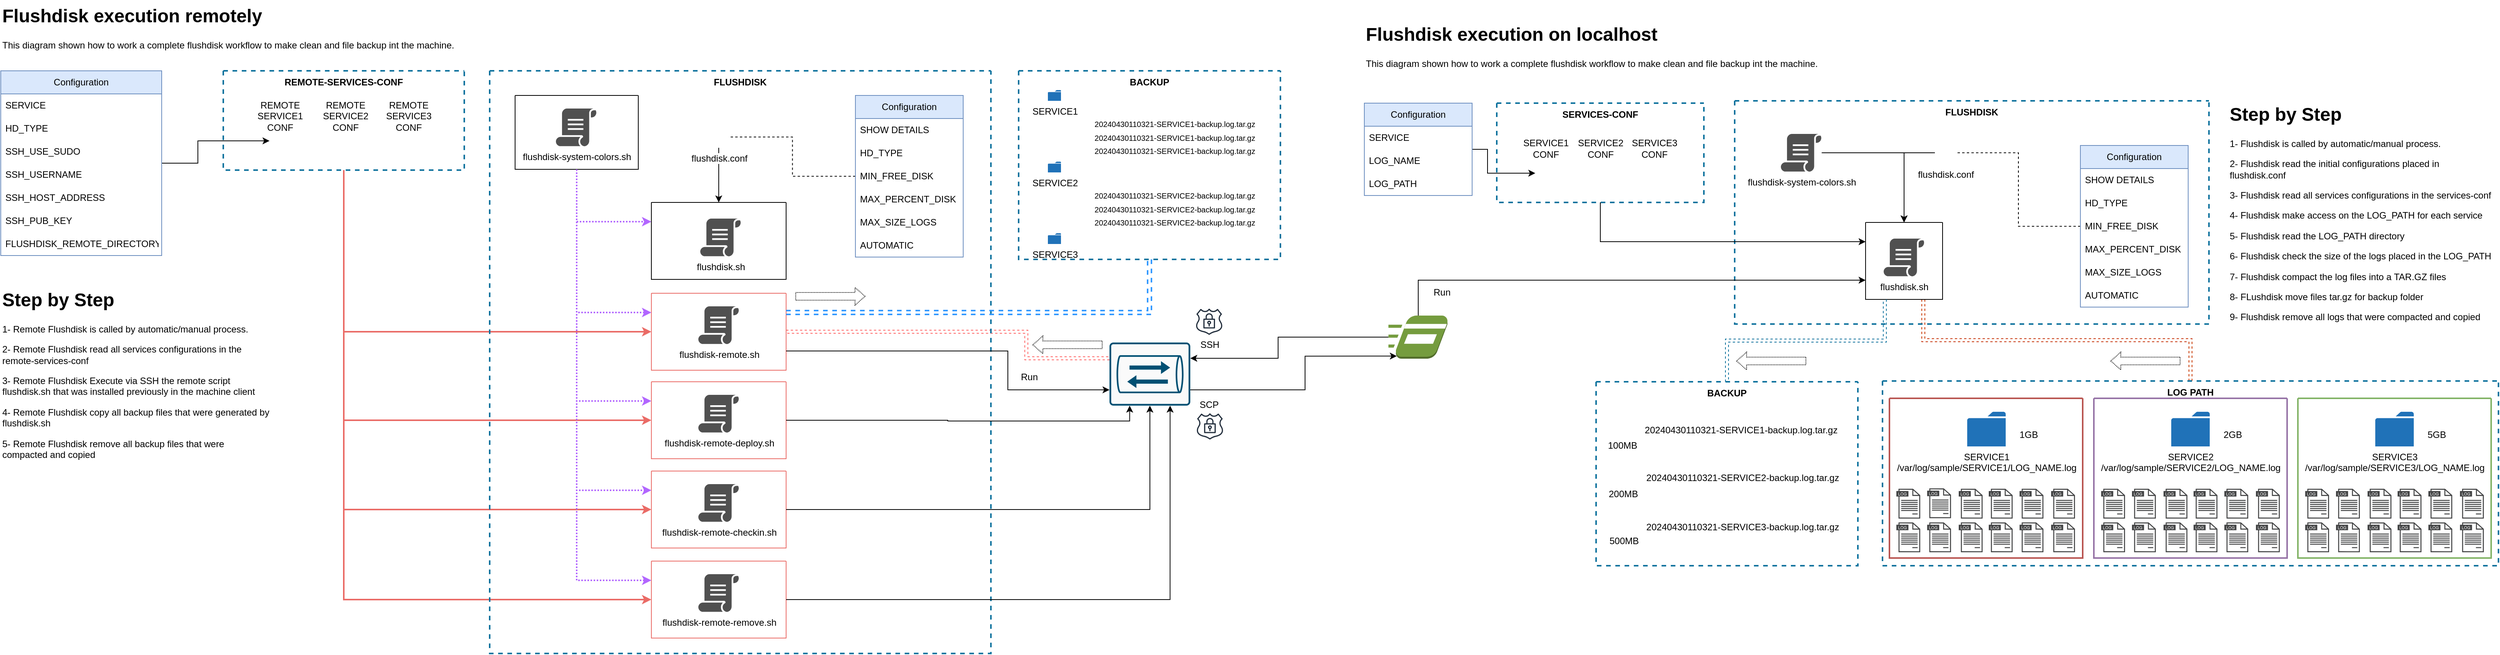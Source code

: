 <mxfile version="24.3.1" type="device" pages="7">
  <diagram name="Overview" id="cA2WB1gcgByjU4QIkEkj">
    <mxGraphModel dx="5816" dy="2233" grid="0" gridSize="10" guides="1" tooltips="1" connect="1" arrows="1" fold="1" page="1" pageScale="1" pageWidth="850" pageHeight="1100" math="0" shadow="0">
      <root>
        <mxCell id="0" />
        <mxCell id="1" parent="0" />
        <mxCell id="B1Wj6wZgb6C_J4_ROc1c-165" style="edgeStyle=orthogonalEdgeStyle;rounded=0;orthogonalLoop=1;jettySize=auto;html=1;entryX=0;entryY=0.5;entryDx=0;entryDy=0;" parent="1" source="B1Wj6wZgb6C_J4_ROc1c-119" target="B1Wj6wZgb6C_J4_ROc1c-114" edge="1">
          <mxGeometry relative="1" as="geometry">
            <Array as="points">
              <mxPoint x="-561" y="-207" />
              <mxPoint x="-561" y="-176" />
            </Array>
          </mxGeometry>
        </mxCell>
        <mxCell id="B1Wj6wZgb6C_J4_ROc1c-119" value="Configuration" style="swimlane;fontStyle=0;childLayout=stackLayout;horizontal=1;startSize=30;horizontalStack=0;resizeParent=1;resizeParentMax=0;resizeLast=0;collapsible=1;marginBottom=0;whiteSpace=wrap;html=1;fillColor=#dae8fc;strokeColor=#6c8ebf;" parent="1" vertex="1">
          <mxGeometry x="-721" y="-267" width="140" height="120" as="geometry" />
        </mxCell>
        <mxCell id="B1Wj6wZgb6C_J4_ROc1c-120" value="SERVICE" style="text;strokeColor=none;fillColor=none;align=left;verticalAlign=middle;spacingLeft=4;spacingRight=4;overflow=hidden;points=[[0,0.5],[1,0.5]];portConstraint=eastwest;rotatable=0;whiteSpace=wrap;html=1;" parent="B1Wj6wZgb6C_J4_ROc1c-119" vertex="1">
          <mxGeometry y="30" width="140" height="30" as="geometry" />
        </mxCell>
        <mxCell id="B1Wj6wZgb6C_J4_ROc1c-121" value="LOG_NAME" style="text;strokeColor=none;fillColor=none;align=left;verticalAlign=middle;spacingLeft=4;spacingRight=4;overflow=hidden;points=[[0,0.5],[1,0.5]];portConstraint=eastwest;rotatable=0;whiteSpace=wrap;html=1;" parent="B1Wj6wZgb6C_J4_ROc1c-119" vertex="1">
          <mxGeometry y="60" width="140" height="30" as="geometry" />
        </mxCell>
        <mxCell id="B1Wj6wZgb6C_J4_ROc1c-122" value="LOG_PATH" style="text;strokeColor=none;fillColor=none;align=left;verticalAlign=middle;spacingLeft=4;spacingRight=4;overflow=hidden;points=[[0,0.5],[1,0.5]];portConstraint=eastwest;rotatable=0;whiteSpace=wrap;html=1;" parent="B1Wj6wZgb6C_J4_ROc1c-119" vertex="1">
          <mxGeometry y="90" width="140" height="30" as="geometry" />
        </mxCell>
        <mxCell id="B1Wj6wZgb6C_J4_ROc1c-300" style="edgeStyle=orthogonalEdgeStyle;rounded=0;orthogonalLoop=1;jettySize=auto;html=1;entryX=0.75;entryY=1;entryDx=0;entryDy=0;shape=link;dashed=1;fillColor=#fa6800;strokeColor=#C73500;" parent="1" source="B1Wj6wZgb6C_J4_ROc1c-128" target="B1Wj6wZgb6C_J4_ROc1c-134" edge="1">
          <mxGeometry relative="1" as="geometry" />
        </mxCell>
        <mxCell id="B1Wj6wZgb6C_J4_ROc1c-128" value="&#xa;&#xa;LOG PATH" style="swimlane;startSize=0;dashed=1;fillColor=#b1ddf0;strokeColor=#10739e;strokeWidth=2;" parent="1" vertex="1">
          <mxGeometry x="-48" y="94" width="800" height="240" as="geometry" />
        </mxCell>
        <mxCell id="B1Wj6wZgb6C_J4_ROc1c-85" value="&lt;div&gt;SERVICE1&lt;/div&gt;&lt;div&gt;/var/log/sample/SERVICE1/LOG_NAME.log&lt;br&gt;&lt;/div&gt;" style="sketch=0;pointerEvents=1;shadow=0;dashed=0;html=1;strokeColor=none;labelPosition=center;verticalLabelPosition=bottom;verticalAlign=top;outlineConnect=0;align=center;shape=mxgraph.office.concepts.folder;fillColor=#2072B8;" parent="B1Wj6wZgb6C_J4_ROc1c-128" vertex="1">
          <mxGeometry x="110" y="40" width="50" height="45" as="geometry" />
        </mxCell>
        <mxCell id="B1Wj6wZgb6C_J4_ROc1c-92" value="&lt;div&gt;SERVICE2&lt;/div&gt;&lt;div&gt;/var/log/sample/SERVICE2/LOG_NAME.log&lt;br&gt;&lt;/div&gt;" style="sketch=0;pointerEvents=1;shadow=0;dashed=0;html=1;strokeColor=none;labelPosition=center;verticalLabelPosition=bottom;verticalAlign=top;outlineConnect=0;align=center;shape=mxgraph.office.concepts.folder;fillColor=#2072B8;" parent="B1Wj6wZgb6C_J4_ROc1c-128" vertex="1">
          <mxGeometry x="375" y="40" width="50" height="45" as="geometry" />
        </mxCell>
        <mxCell id="B1Wj6wZgb6C_J4_ROc1c-93" value="&lt;div&gt;SERVICE3&lt;/div&gt;&lt;div&gt;/var/log/sample/SERVICE3/LOG_NAME.log&lt;/div&gt;" style="sketch=0;pointerEvents=1;shadow=0;dashed=0;html=1;strokeColor=none;labelPosition=center;verticalLabelPosition=bottom;verticalAlign=top;outlineConnect=0;align=center;shape=mxgraph.office.concepts.folder;fillColor=#2072B8;" parent="B1Wj6wZgb6C_J4_ROc1c-128" vertex="1">
          <mxGeometry x="640" y="40" width="50" height="45" as="geometry" />
        </mxCell>
        <mxCell id="B1Wj6wZgb6C_J4_ROc1c-169" value="" style="sketch=0;pointerEvents=1;shadow=0;dashed=0;html=1;strokeColor=none;fillColor=#434445;aspect=fixed;labelPosition=center;verticalLabelPosition=bottom;verticalAlign=top;align=center;outlineConnect=0;shape=mxgraph.vvd.log_files;" parent="B1Wj6wZgb6C_J4_ROc1c-128" vertex="1">
          <mxGeometry x="18" y="140" width="31" height="38.75" as="geometry" />
        </mxCell>
        <mxCell id="B1Wj6wZgb6C_J4_ROc1c-172" value="" style="sketch=0;pointerEvents=1;shadow=0;dashed=0;html=1;strokeColor=none;fillColor=#434445;aspect=fixed;labelPosition=center;verticalLabelPosition=bottom;verticalAlign=top;align=center;outlineConnect=0;shape=mxgraph.vvd.log_files;" parent="B1Wj6wZgb6C_J4_ROc1c-128" vertex="1">
          <mxGeometry x="99" y="140" width="31" height="38.75" as="geometry" />
        </mxCell>
        <mxCell id="B1Wj6wZgb6C_J4_ROc1c-173" value="" style="sketch=0;pointerEvents=1;shadow=0;dashed=0;html=1;strokeColor=none;fillColor=#434445;aspect=fixed;labelPosition=center;verticalLabelPosition=bottom;verticalAlign=top;align=center;outlineConnect=0;shape=mxgraph.vvd.log_files;" parent="B1Wj6wZgb6C_J4_ROc1c-128" vertex="1">
          <mxGeometry x="138" y="140" width="31" height="38.75" as="geometry" />
        </mxCell>
        <mxCell id="B1Wj6wZgb6C_J4_ROc1c-174" value="" style="sketch=0;pointerEvents=1;shadow=0;dashed=0;html=1;strokeColor=none;fillColor=#434445;aspect=fixed;labelPosition=center;verticalLabelPosition=bottom;verticalAlign=top;align=center;outlineConnect=0;shape=mxgraph.vvd.log_files;" parent="B1Wj6wZgb6C_J4_ROc1c-128" vertex="1">
          <mxGeometry x="219" y="140" width="31" height="38.75" as="geometry" />
        </mxCell>
        <mxCell id="B1Wj6wZgb6C_J4_ROc1c-175" value="" style="sketch=0;pointerEvents=1;shadow=0;dashed=0;html=1;strokeColor=none;fillColor=#434445;aspect=fixed;labelPosition=center;verticalLabelPosition=bottom;verticalAlign=top;align=center;outlineConnect=0;shape=mxgraph.vvd.log_files;" parent="B1Wj6wZgb6C_J4_ROc1c-128" vertex="1">
          <mxGeometry x="178" y="140" width="31" height="38.75" as="geometry" />
        </mxCell>
        <mxCell id="B1Wj6wZgb6C_J4_ROc1c-177" value="" style="sketch=0;pointerEvents=1;shadow=0;dashed=0;html=1;strokeColor=none;fillColor=#434445;aspect=fixed;labelPosition=center;verticalLabelPosition=bottom;verticalAlign=top;align=center;outlineConnect=0;shape=mxgraph.vvd.log_files;" parent="B1Wj6wZgb6C_J4_ROc1c-128" vertex="1">
          <mxGeometry x="18" y="183.75" width="31" height="38.75" as="geometry" />
        </mxCell>
        <mxCell id="B1Wj6wZgb6C_J4_ROc1c-178" value="" style="sketch=0;pointerEvents=1;shadow=0;dashed=0;html=1;strokeColor=none;fillColor=#434445;aspect=fixed;labelPosition=center;verticalLabelPosition=bottom;verticalAlign=top;align=center;outlineConnect=0;shape=mxgraph.vvd.log_files;" parent="B1Wj6wZgb6C_J4_ROc1c-128" vertex="1">
          <mxGeometry x="99" y="183.75" width="31" height="38.75" as="geometry" />
        </mxCell>
        <mxCell id="B1Wj6wZgb6C_J4_ROc1c-179" value="" style="sketch=0;pointerEvents=1;shadow=0;dashed=0;html=1;strokeColor=none;fillColor=#434445;aspect=fixed;labelPosition=center;verticalLabelPosition=bottom;verticalAlign=top;align=center;outlineConnect=0;shape=mxgraph.vvd.log_files;" parent="B1Wj6wZgb6C_J4_ROc1c-128" vertex="1">
          <mxGeometry x="138" y="183.75" width="31" height="38.75" as="geometry" />
        </mxCell>
        <mxCell id="B1Wj6wZgb6C_J4_ROc1c-180" value="" style="sketch=0;pointerEvents=1;shadow=0;dashed=0;html=1;strokeColor=none;fillColor=#434445;aspect=fixed;labelPosition=center;verticalLabelPosition=bottom;verticalAlign=top;align=center;outlineConnect=0;shape=mxgraph.vvd.log_files;" parent="B1Wj6wZgb6C_J4_ROc1c-128" vertex="1">
          <mxGeometry x="219" y="183.75" width="31" height="38.75" as="geometry" />
        </mxCell>
        <mxCell id="B1Wj6wZgb6C_J4_ROc1c-181" value="" style="sketch=0;pointerEvents=1;shadow=0;dashed=0;html=1;strokeColor=none;fillColor=#434445;aspect=fixed;labelPosition=center;verticalLabelPosition=bottom;verticalAlign=top;align=center;outlineConnect=0;shape=mxgraph.vvd.log_files;" parent="B1Wj6wZgb6C_J4_ROc1c-128" vertex="1">
          <mxGeometry x="178" y="183.75" width="31" height="38.75" as="geometry" />
        </mxCell>
        <mxCell id="B1Wj6wZgb6C_J4_ROc1c-182" value="" style="sketch=0;pointerEvents=1;shadow=0;dashed=0;html=1;strokeColor=none;fillColor=#434445;aspect=fixed;labelPosition=center;verticalLabelPosition=bottom;verticalAlign=top;align=center;outlineConnect=0;shape=mxgraph.vvd.log_files;" parent="B1Wj6wZgb6C_J4_ROc1c-128" vertex="1">
          <mxGeometry x="58" y="183.75" width="31" height="38.75" as="geometry" />
        </mxCell>
        <mxCell id="B1Wj6wZgb6C_J4_ROc1c-183" value="" style="sketch=0;pointerEvents=1;shadow=0;dashed=0;html=1;strokeColor=none;fillColor=#434445;aspect=fixed;labelPosition=center;verticalLabelPosition=bottom;verticalAlign=top;align=center;outlineConnect=0;shape=mxgraph.vvd.log_files;" parent="B1Wj6wZgb6C_J4_ROc1c-128" vertex="1">
          <mxGeometry x="284" y="140" width="31" height="38.75" as="geometry" />
        </mxCell>
        <mxCell id="B1Wj6wZgb6C_J4_ROc1c-184" value="" style="sketch=0;pointerEvents=1;shadow=0;dashed=0;html=1;strokeColor=none;fillColor=#434445;aspect=fixed;labelPosition=center;verticalLabelPosition=bottom;verticalAlign=top;align=center;outlineConnect=0;shape=mxgraph.vvd.log_files;" parent="B1Wj6wZgb6C_J4_ROc1c-128" vertex="1">
          <mxGeometry x="365" y="140" width="31" height="38.75" as="geometry" />
        </mxCell>
        <mxCell id="B1Wj6wZgb6C_J4_ROc1c-185" value="" style="sketch=0;pointerEvents=1;shadow=0;dashed=0;html=1;strokeColor=none;fillColor=#434445;aspect=fixed;labelPosition=center;verticalLabelPosition=bottom;verticalAlign=top;align=center;outlineConnect=0;shape=mxgraph.vvd.log_files;" parent="B1Wj6wZgb6C_J4_ROc1c-128" vertex="1">
          <mxGeometry x="404" y="140" width="31" height="38.75" as="geometry" />
        </mxCell>
        <mxCell id="B1Wj6wZgb6C_J4_ROc1c-186" value="" style="sketch=0;pointerEvents=1;shadow=0;dashed=0;html=1;strokeColor=none;fillColor=#434445;aspect=fixed;labelPosition=center;verticalLabelPosition=bottom;verticalAlign=top;align=center;outlineConnect=0;shape=mxgraph.vvd.log_files;" parent="B1Wj6wZgb6C_J4_ROc1c-128" vertex="1">
          <mxGeometry x="485" y="140" width="31" height="38.75" as="geometry" />
        </mxCell>
        <mxCell id="B1Wj6wZgb6C_J4_ROc1c-187" value="" style="sketch=0;pointerEvents=1;shadow=0;dashed=0;html=1;strokeColor=none;fillColor=#434445;aspect=fixed;labelPosition=center;verticalLabelPosition=bottom;verticalAlign=top;align=center;outlineConnect=0;shape=mxgraph.vvd.log_files;" parent="B1Wj6wZgb6C_J4_ROc1c-128" vertex="1">
          <mxGeometry x="444" y="140" width="31" height="38.75" as="geometry" />
        </mxCell>
        <mxCell id="B1Wj6wZgb6C_J4_ROc1c-188" value="" style="sketch=0;pointerEvents=1;shadow=0;dashed=0;html=1;strokeColor=none;fillColor=#434445;aspect=fixed;labelPosition=center;verticalLabelPosition=bottom;verticalAlign=top;align=center;outlineConnect=0;shape=mxgraph.vvd.log_files;" parent="B1Wj6wZgb6C_J4_ROc1c-128" vertex="1">
          <mxGeometry x="284" y="183.75" width="31" height="38.75" as="geometry" />
        </mxCell>
        <mxCell id="B1Wj6wZgb6C_J4_ROc1c-189" value="" style="sketch=0;pointerEvents=1;shadow=0;dashed=0;html=1;strokeColor=none;fillColor=#434445;aspect=fixed;labelPosition=center;verticalLabelPosition=bottom;verticalAlign=top;align=center;outlineConnect=0;shape=mxgraph.vvd.log_files;" parent="B1Wj6wZgb6C_J4_ROc1c-128" vertex="1">
          <mxGeometry x="365" y="183.75" width="31" height="38.75" as="geometry" />
        </mxCell>
        <mxCell id="B1Wj6wZgb6C_J4_ROc1c-190" value="" style="sketch=0;pointerEvents=1;shadow=0;dashed=0;html=1;strokeColor=none;fillColor=#434445;aspect=fixed;labelPosition=center;verticalLabelPosition=bottom;verticalAlign=top;align=center;outlineConnect=0;shape=mxgraph.vvd.log_files;" parent="B1Wj6wZgb6C_J4_ROc1c-128" vertex="1">
          <mxGeometry x="404" y="183.75" width="31" height="38.75" as="geometry" />
        </mxCell>
        <mxCell id="B1Wj6wZgb6C_J4_ROc1c-191" value="" style="sketch=0;pointerEvents=1;shadow=0;dashed=0;html=1;strokeColor=none;fillColor=#434445;aspect=fixed;labelPosition=center;verticalLabelPosition=bottom;verticalAlign=top;align=center;outlineConnect=0;shape=mxgraph.vvd.log_files;" parent="B1Wj6wZgb6C_J4_ROc1c-128" vertex="1">
          <mxGeometry x="485" y="183.75" width="31" height="38.75" as="geometry" />
        </mxCell>
        <mxCell id="B1Wj6wZgb6C_J4_ROc1c-192" value="" style="sketch=0;pointerEvents=1;shadow=0;dashed=0;html=1;strokeColor=none;fillColor=#434445;aspect=fixed;labelPosition=center;verticalLabelPosition=bottom;verticalAlign=top;align=center;outlineConnect=0;shape=mxgraph.vvd.log_files;" parent="B1Wj6wZgb6C_J4_ROc1c-128" vertex="1">
          <mxGeometry x="444" y="183.75" width="31" height="38.75" as="geometry" />
        </mxCell>
        <mxCell id="B1Wj6wZgb6C_J4_ROc1c-193" value="" style="sketch=0;pointerEvents=1;shadow=0;dashed=0;html=1;strokeColor=none;fillColor=#434445;aspect=fixed;labelPosition=center;verticalLabelPosition=bottom;verticalAlign=top;align=center;outlineConnect=0;shape=mxgraph.vvd.log_files;" parent="B1Wj6wZgb6C_J4_ROc1c-128" vertex="1">
          <mxGeometry x="324" y="183.75" width="31" height="38.75" as="geometry" />
        </mxCell>
        <mxCell id="B1Wj6wZgb6C_J4_ROc1c-194" value="" style="sketch=0;pointerEvents=1;shadow=0;dashed=0;html=1;strokeColor=none;fillColor=#434445;aspect=fixed;labelPosition=center;verticalLabelPosition=bottom;verticalAlign=top;align=center;outlineConnect=0;shape=mxgraph.vvd.log_files;" parent="B1Wj6wZgb6C_J4_ROc1c-128" vertex="1">
          <mxGeometry x="324" y="140" width="31" height="38.75" as="geometry" />
        </mxCell>
        <mxCell id="B1Wj6wZgb6C_J4_ROc1c-195" value="" style="sketch=0;pointerEvents=1;shadow=0;dashed=0;html=1;strokeColor=none;fillColor=#434445;aspect=fixed;labelPosition=center;verticalLabelPosition=bottom;verticalAlign=top;align=center;outlineConnect=0;shape=mxgraph.vvd.log_files;" parent="B1Wj6wZgb6C_J4_ROc1c-128" vertex="1">
          <mxGeometry x="549" y="140" width="31" height="38.75" as="geometry" />
        </mxCell>
        <mxCell id="B1Wj6wZgb6C_J4_ROc1c-196" value="" style="sketch=0;pointerEvents=1;shadow=0;dashed=0;html=1;strokeColor=none;fillColor=#434445;aspect=fixed;labelPosition=center;verticalLabelPosition=bottom;verticalAlign=top;align=center;outlineConnect=0;shape=mxgraph.vvd.log_files;" parent="B1Wj6wZgb6C_J4_ROc1c-128" vertex="1">
          <mxGeometry x="630" y="140" width="31" height="38.75" as="geometry" />
        </mxCell>
        <mxCell id="B1Wj6wZgb6C_J4_ROc1c-197" value="" style="sketch=0;pointerEvents=1;shadow=0;dashed=0;html=1;strokeColor=none;fillColor=#434445;aspect=fixed;labelPosition=center;verticalLabelPosition=bottom;verticalAlign=top;align=center;outlineConnect=0;shape=mxgraph.vvd.log_files;" parent="B1Wj6wZgb6C_J4_ROc1c-128" vertex="1">
          <mxGeometry x="669" y="140" width="31" height="38.75" as="geometry" />
        </mxCell>
        <mxCell id="B1Wj6wZgb6C_J4_ROc1c-198" value="" style="sketch=0;pointerEvents=1;shadow=0;dashed=0;html=1;strokeColor=none;fillColor=#434445;aspect=fixed;labelPosition=center;verticalLabelPosition=bottom;verticalAlign=top;align=center;outlineConnect=0;shape=mxgraph.vvd.log_files;" parent="B1Wj6wZgb6C_J4_ROc1c-128" vertex="1">
          <mxGeometry x="750" y="140" width="31" height="38.75" as="geometry" />
        </mxCell>
        <mxCell id="B1Wj6wZgb6C_J4_ROc1c-199" value="" style="sketch=0;pointerEvents=1;shadow=0;dashed=0;html=1;strokeColor=none;fillColor=#434445;aspect=fixed;labelPosition=center;verticalLabelPosition=bottom;verticalAlign=top;align=center;outlineConnect=0;shape=mxgraph.vvd.log_files;" parent="B1Wj6wZgb6C_J4_ROc1c-128" vertex="1">
          <mxGeometry x="709" y="140" width="31" height="38.75" as="geometry" />
        </mxCell>
        <mxCell id="B1Wj6wZgb6C_J4_ROc1c-200" value="" style="sketch=0;pointerEvents=1;shadow=0;dashed=0;html=1;strokeColor=none;fillColor=#434445;aspect=fixed;labelPosition=center;verticalLabelPosition=bottom;verticalAlign=top;align=center;outlineConnect=0;shape=mxgraph.vvd.log_files;" parent="B1Wj6wZgb6C_J4_ROc1c-128" vertex="1">
          <mxGeometry x="549" y="183.75" width="31" height="38.75" as="geometry" />
        </mxCell>
        <mxCell id="B1Wj6wZgb6C_J4_ROc1c-201" value="" style="sketch=0;pointerEvents=1;shadow=0;dashed=0;html=1;strokeColor=none;fillColor=#434445;aspect=fixed;labelPosition=center;verticalLabelPosition=bottom;verticalAlign=top;align=center;outlineConnect=0;shape=mxgraph.vvd.log_files;" parent="B1Wj6wZgb6C_J4_ROc1c-128" vertex="1">
          <mxGeometry x="630" y="183.75" width="31" height="38.75" as="geometry" />
        </mxCell>
        <mxCell id="B1Wj6wZgb6C_J4_ROc1c-202" value="" style="sketch=0;pointerEvents=1;shadow=0;dashed=0;html=1;strokeColor=none;fillColor=#434445;aspect=fixed;labelPosition=center;verticalLabelPosition=bottom;verticalAlign=top;align=center;outlineConnect=0;shape=mxgraph.vvd.log_files;" parent="B1Wj6wZgb6C_J4_ROc1c-128" vertex="1">
          <mxGeometry x="669" y="183.75" width="31" height="38.75" as="geometry" />
        </mxCell>
        <mxCell id="B1Wj6wZgb6C_J4_ROc1c-203" value="" style="sketch=0;pointerEvents=1;shadow=0;dashed=0;html=1;strokeColor=none;fillColor=#434445;aspect=fixed;labelPosition=center;verticalLabelPosition=bottom;verticalAlign=top;align=center;outlineConnect=0;shape=mxgraph.vvd.log_files;" parent="B1Wj6wZgb6C_J4_ROc1c-128" vertex="1">
          <mxGeometry x="750" y="183.75" width="31" height="38.75" as="geometry" />
        </mxCell>
        <mxCell id="B1Wj6wZgb6C_J4_ROc1c-204" value="" style="sketch=0;pointerEvents=1;shadow=0;dashed=0;html=1;strokeColor=none;fillColor=#434445;aspect=fixed;labelPosition=center;verticalLabelPosition=bottom;verticalAlign=top;align=center;outlineConnect=0;shape=mxgraph.vvd.log_files;" parent="B1Wj6wZgb6C_J4_ROc1c-128" vertex="1">
          <mxGeometry x="709" y="183.75" width="31" height="38.75" as="geometry" />
        </mxCell>
        <mxCell id="B1Wj6wZgb6C_J4_ROc1c-205" value="" style="sketch=0;pointerEvents=1;shadow=0;dashed=0;html=1;strokeColor=none;fillColor=#434445;aspect=fixed;labelPosition=center;verticalLabelPosition=bottom;verticalAlign=top;align=center;outlineConnect=0;shape=mxgraph.vvd.log_files;" parent="B1Wj6wZgb6C_J4_ROc1c-128" vertex="1">
          <mxGeometry x="589" y="183.75" width="31" height="38.75" as="geometry" />
        </mxCell>
        <mxCell id="B1Wj6wZgb6C_J4_ROc1c-206" value="" style="sketch=0;pointerEvents=1;shadow=0;dashed=0;html=1;strokeColor=none;fillColor=#434445;aspect=fixed;labelPosition=center;verticalLabelPosition=bottom;verticalAlign=top;align=center;outlineConnect=0;shape=mxgraph.vvd.log_files;" parent="B1Wj6wZgb6C_J4_ROc1c-128" vertex="1">
          <mxGeometry x="589" y="140" width="31" height="38.75" as="geometry" />
        </mxCell>
        <mxCell id="B1Wj6wZgb6C_J4_ROc1c-207" value="" style="swimlane;startSize=0;fillColor=#f8cecc;strokeColor=#b85450;strokeWidth=2;" parent="B1Wj6wZgb6C_J4_ROc1c-128" vertex="1">
          <mxGeometry x="9" y="22.5" width="251" height="207.5" as="geometry" />
        </mxCell>
        <mxCell id="B1Wj6wZgb6C_J4_ROc1c-237" value="" style="shape=image;verticalLabelPosition=bottom;labelBackgroundColor=default;verticalAlign=top;aspect=fixed;imageAspect=0;image=https://icon-library.com/images/cross-out-icon/cross-out-icon-27.jpg;shadow=0;" parent="B1Wj6wZgb6C_J4_ROc1c-207" vertex="1">
          <mxGeometry x="224" y="139.5" width="21" height="21" as="geometry" />
        </mxCell>
        <mxCell id="B1Wj6wZgb6C_J4_ROc1c-279" value="1GB" style="text;html=1;align=center;verticalAlign=middle;whiteSpace=wrap;rounded=0;" parent="B1Wj6wZgb6C_J4_ROc1c-207" vertex="1">
          <mxGeometry x="151" y="32.5" width="60" height="30" as="geometry" />
        </mxCell>
        <mxCell id="B1Wj6wZgb6C_J4_ROc1c-171" value="" style="sketch=0;pointerEvents=1;shadow=0;dashed=0;html=1;strokeColor=none;fillColor=#434445;aspect=fixed;labelPosition=center;verticalLabelPosition=bottom;verticalAlign=top;align=center;outlineConnect=0;shape=mxgraph.vvd.log_files;" parent="B1Wj6wZgb6C_J4_ROc1c-207" vertex="1">
          <mxGeometry x="49" y="117" width="31" height="38.75" as="geometry" />
        </mxCell>
        <mxCell id="B1Wj6wZgb6C_J4_ROc1c-233" value="" style="shape=image;verticalLabelPosition=bottom;labelBackgroundColor=default;verticalAlign=top;aspect=fixed;imageAspect=0;image=https://icon-library.com/images/cross-out-icon/cross-out-icon-27.jpg;shadow=0;" parent="B1Wj6wZgb6C_J4_ROc1c-207" vertex="1">
          <mxGeometry x="63" y="139.5" width="21" height="21" as="geometry" />
        </mxCell>
        <mxCell id="B1Wj6wZgb6C_J4_ROc1c-209" value="" style="swimlane;startSize=0;fillColor=#e1d5e7;strokeColor=#9673a6;strokeWidth=2;" parent="B1Wj6wZgb6C_J4_ROc1c-128" vertex="1">
          <mxGeometry x="274.5" y="22.5" width="251" height="207.5" as="geometry" />
        </mxCell>
        <mxCell id="B1Wj6wZgb6C_J4_ROc1c-280" value="2GB" style="text;html=1;align=center;verticalAlign=middle;whiteSpace=wrap;rounded=0;" parent="B1Wj6wZgb6C_J4_ROc1c-209" vertex="1">
          <mxGeometry x="150.5" y="32.5" width="60" height="30" as="geometry" />
        </mxCell>
        <mxCell id="B1Wj6wZgb6C_J4_ROc1c-210" value="" style="swimlane;startSize=0;fillColor=#d5e8d4;strokeColor=#82b366;strokeWidth=2;" parent="B1Wj6wZgb6C_J4_ROc1c-128" vertex="1">
          <mxGeometry x="539.5" y="22.5" width="251" height="207.5" as="geometry" />
        </mxCell>
        <mxCell id="B1Wj6wZgb6C_J4_ROc1c-281" value="5GB" style="text;html=1;align=center;verticalAlign=middle;whiteSpace=wrap;rounded=0;" parent="B1Wj6wZgb6C_J4_ROc1c-210" vertex="1">
          <mxGeometry x="150.5" y="32.5" width="60" height="30" as="geometry" />
        </mxCell>
        <mxCell id="B1Wj6wZgb6C_J4_ROc1c-220" value="" style="shape=image;verticalLabelPosition=bottom;labelBackgroundColor=default;verticalAlign=top;aspect=fixed;imageAspect=0;image=https://icon-library.com/images/cross-out-icon/cross-out-icon-27.jpg;shadow=0;" parent="B1Wj6wZgb6C_J4_ROc1c-128" vertex="1">
          <mxGeometry x="32" y="162.75" width="21" height="21" as="geometry" />
        </mxCell>
        <mxCell id="B1Wj6wZgb6C_J4_ROc1c-234" value="" style="shape=image;verticalLabelPosition=bottom;labelBackgroundColor=default;verticalAlign=top;aspect=fixed;imageAspect=0;image=https://icon-library.com/images/cross-out-icon/cross-out-icon-27.jpg;shadow=0;" parent="B1Wj6wZgb6C_J4_ROc1c-128" vertex="1">
          <mxGeometry x="113" y="162.75" width="21" height="21" as="geometry" />
        </mxCell>
        <mxCell id="B1Wj6wZgb6C_J4_ROc1c-235" value="" style="shape=image;verticalLabelPosition=bottom;labelBackgroundColor=default;verticalAlign=top;aspect=fixed;imageAspect=0;image=https://icon-library.com/images/cross-out-icon/cross-out-icon-27.jpg;shadow=0;" parent="B1Wj6wZgb6C_J4_ROc1c-128" vertex="1">
          <mxGeometry x="151" y="162.5" width="21" height="21" as="geometry" />
        </mxCell>
        <mxCell id="B1Wj6wZgb6C_J4_ROc1c-236" value="" style="shape=image;verticalLabelPosition=bottom;labelBackgroundColor=default;verticalAlign=top;aspect=fixed;imageAspect=0;image=https://icon-library.com/images/cross-out-icon/cross-out-icon-27.jpg;shadow=0;" parent="B1Wj6wZgb6C_J4_ROc1c-128" vertex="1">
          <mxGeometry x="192" y="162.75" width="21" height="21" as="geometry" />
        </mxCell>
        <mxCell id="B1Wj6wZgb6C_J4_ROc1c-238" value="" style="shape=image;verticalLabelPosition=bottom;labelBackgroundColor=default;verticalAlign=top;aspect=fixed;imageAspect=0;image=https://icon-library.com/images/cross-out-icon/cross-out-icon-27.jpg;shadow=0;" parent="B1Wj6wZgb6C_J4_ROc1c-128" vertex="1">
          <mxGeometry x="233" y="205" width="21" height="21" as="geometry" />
        </mxCell>
        <mxCell id="B1Wj6wZgb6C_J4_ROc1c-239" value="" style="shape=image;verticalLabelPosition=bottom;labelBackgroundColor=default;verticalAlign=top;aspect=fixed;imageAspect=0;image=https://icon-library.com/images/cross-out-icon/cross-out-icon-27.jpg;shadow=0;" parent="B1Wj6wZgb6C_J4_ROc1c-128" vertex="1">
          <mxGeometry x="32" y="205.75" width="21" height="21" as="geometry" />
        </mxCell>
        <mxCell id="B1Wj6wZgb6C_J4_ROc1c-240" value="" style="shape=image;verticalLabelPosition=bottom;labelBackgroundColor=default;verticalAlign=top;aspect=fixed;imageAspect=0;image=https://icon-library.com/images/cross-out-icon/cross-out-icon-27.jpg;shadow=0;" parent="B1Wj6wZgb6C_J4_ROc1c-128" vertex="1">
          <mxGeometry x="113" y="205.75" width="21" height="21" as="geometry" />
        </mxCell>
        <mxCell id="B1Wj6wZgb6C_J4_ROc1c-241" value="" style="shape=image;verticalLabelPosition=bottom;labelBackgroundColor=default;verticalAlign=top;aspect=fixed;imageAspect=0;image=https://icon-library.com/images/cross-out-icon/cross-out-icon-27.jpg;shadow=0;" parent="B1Wj6wZgb6C_J4_ROc1c-128" vertex="1">
          <mxGeometry x="151" y="205.5" width="21" height="21" as="geometry" />
        </mxCell>
        <mxCell id="B1Wj6wZgb6C_J4_ROc1c-242" value="" style="shape=image;verticalLabelPosition=bottom;labelBackgroundColor=default;verticalAlign=top;aspect=fixed;imageAspect=0;image=https://icon-library.com/images/cross-out-icon/cross-out-icon-27.jpg;shadow=0;" parent="B1Wj6wZgb6C_J4_ROc1c-128" vertex="1">
          <mxGeometry x="192" y="205.75" width="21" height="21" as="geometry" />
        </mxCell>
        <mxCell id="B1Wj6wZgb6C_J4_ROc1c-243" value="" style="shape=image;verticalLabelPosition=bottom;labelBackgroundColor=default;verticalAlign=top;aspect=fixed;imageAspect=0;image=https://icon-library.com/images/cross-out-icon/cross-out-icon-27.jpg;shadow=0;" parent="B1Wj6wZgb6C_J4_ROc1c-128" vertex="1">
          <mxGeometry x="72" y="205.5" width="21" height="21" as="geometry" />
        </mxCell>
        <mxCell id="B1Wj6wZgb6C_J4_ROc1c-244" value="" style="shape=image;verticalLabelPosition=bottom;labelBackgroundColor=default;verticalAlign=top;aspect=fixed;imageAspect=0;image=https://icon-library.com/images/cross-out-icon/cross-out-icon-27.jpg;shadow=0;" parent="B1Wj6wZgb6C_J4_ROc1c-128" vertex="1">
          <mxGeometry x="499" y="162.25" width="21" height="21" as="geometry" />
        </mxCell>
        <mxCell id="B1Wj6wZgb6C_J4_ROc1c-245" value="" style="shape=image;verticalLabelPosition=bottom;labelBackgroundColor=default;verticalAlign=top;aspect=fixed;imageAspect=0;image=https://icon-library.com/images/cross-out-icon/cross-out-icon-27.jpg;shadow=0;" parent="B1Wj6wZgb6C_J4_ROc1c-128" vertex="1">
          <mxGeometry x="298" y="163" width="21" height="21" as="geometry" />
        </mxCell>
        <mxCell id="B1Wj6wZgb6C_J4_ROc1c-246" value="" style="shape=image;verticalLabelPosition=bottom;labelBackgroundColor=default;verticalAlign=top;aspect=fixed;imageAspect=0;image=https://icon-library.com/images/cross-out-icon/cross-out-icon-27.jpg;shadow=0;" parent="B1Wj6wZgb6C_J4_ROc1c-128" vertex="1">
          <mxGeometry x="379" y="163" width="21" height="21" as="geometry" />
        </mxCell>
        <mxCell id="B1Wj6wZgb6C_J4_ROc1c-247" value="" style="shape=image;verticalLabelPosition=bottom;labelBackgroundColor=default;verticalAlign=top;aspect=fixed;imageAspect=0;image=https://icon-library.com/images/cross-out-icon/cross-out-icon-27.jpg;shadow=0;" parent="B1Wj6wZgb6C_J4_ROc1c-128" vertex="1">
          <mxGeometry x="417" y="162.75" width="21" height="21" as="geometry" />
        </mxCell>
        <mxCell id="B1Wj6wZgb6C_J4_ROc1c-248" value="" style="shape=image;verticalLabelPosition=bottom;labelBackgroundColor=default;verticalAlign=top;aspect=fixed;imageAspect=0;image=https://icon-library.com/images/cross-out-icon/cross-out-icon-27.jpg;shadow=0;" parent="B1Wj6wZgb6C_J4_ROc1c-128" vertex="1">
          <mxGeometry x="458" y="163" width="21" height="21" as="geometry" />
        </mxCell>
        <mxCell id="B1Wj6wZgb6C_J4_ROc1c-249" value="" style="shape=image;verticalLabelPosition=bottom;labelBackgroundColor=default;verticalAlign=top;aspect=fixed;imageAspect=0;image=https://icon-library.com/images/cross-out-icon/cross-out-icon-27.jpg;shadow=0;" parent="B1Wj6wZgb6C_J4_ROc1c-128" vertex="1">
          <mxGeometry x="499" y="205.25" width="21" height="21" as="geometry" />
        </mxCell>
        <mxCell id="B1Wj6wZgb6C_J4_ROc1c-250" value="" style="shape=image;verticalLabelPosition=bottom;labelBackgroundColor=default;verticalAlign=top;aspect=fixed;imageAspect=0;image=https://icon-library.com/images/cross-out-icon/cross-out-icon-27.jpg;shadow=0;" parent="B1Wj6wZgb6C_J4_ROc1c-128" vertex="1">
          <mxGeometry x="298" y="206" width="21" height="21" as="geometry" />
        </mxCell>
        <mxCell id="B1Wj6wZgb6C_J4_ROc1c-251" value="" style="shape=image;verticalLabelPosition=bottom;labelBackgroundColor=default;verticalAlign=top;aspect=fixed;imageAspect=0;image=https://icon-library.com/images/cross-out-icon/cross-out-icon-27.jpg;shadow=0;" parent="B1Wj6wZgb6C_J4_ROc1c-128" vertex="1">
          <mxGeometry x="379" y="206" width="21" height="21" as="geometry" />
        </mxCell>
        <mxCell id="B1Wj6wZgb6C_J4_ROc1c-252" value="" style="shape=image;verticalLabelPosition=bottom;labelBackgroundColor=default;verticalAlign=top;aspect=fixed;imageAspect=0;image=https://icon-library.com/images/cross-out-icon/cross-out-icon-27.jpg;shadow=0;" parent="B1Wj6wZgb6C_J4_ROc1c-128" vertex="1">
          <mxGeometry x="417" y="205.75" width="21" height="21" as="geometry" />
        </mxCell>
        <mxCell id="B1Wj6wZgb6C_J4_ROc1c-253" value="" style="shape=image;verticalLabelPosition=bottom;labelBackgroundColor=default;verticalAlign=top;aspect=fixed;imageAspect=0;image=https://icon-library.com/images/cross-out-icon/cross-out-icon-27.jpg;shadow=0;" parent="B1Wj6wZgb6C_J4_ROc1c-128" vertex="1">
          <mxGeometry x="458" y="206" width="21" height="21" as="geometry" />
        </mxCell>
        <mxCell id="B1Wj6wZgb6C_J4_ROc1c-254" value="" style="shape=image;verticalLabelPosition=bottom;labelBackgroundColor=default;verticalAlign=top;aspect=fixed;imageAspect=0;image=https://icon-library.com/images/cross-out-icon/cross-out-icon-27.jpg;shadow=0;" parent="B1Wj6wZgb6C_J4_ROc1c-128" vertex="1">
          <mxGeometry x="338" y="205.75" width="21" height="21" as="geometry" />
        </mxCell>
        <mxCell id="B1Wj6wZgb6C_J4_ROc1c-255" value="" style="shape=image;verticalLabelPosition=bottom;labelBackgroundColor=default;verticalAlign=top;aspect=fixed;imageAspect=0;image=https://icon-library.com/images/cross-out-icon/cross-out-icon-27.jpg;shadow=0;" parent="B1Wj6wZgb6C_J4_ROc1c-128" vertex="1">
          <mxGeometry x="338" y="162.75" width="21" height="21" as="geometry" />
        </mxCell>
        <mxCell id="B1Wj6wZgb6C_J4_ROc1c-257" value="" style="shape=image;verticalLabelPosition=bottom;labelBackgroundColor=default;verticalAlign=top;aspect=fixed;imageAspect=0;image=https://icon-library.com/images/cross-out-icon/cross-out-icon-27.jpg;shadow=0;" parent="B1Wj6wZgb6C_J4_ROc1c-128" vertex="1">
          <mxGeometry x="563" y="162" width="21" height="21" as="geometry" />
        </mxCell>
        <mxCell id="B1Wj6wZgb6C_J4_ROc1c-262" value="" style="shape=image;verticalLabelPosition=bottom;labelBackgroundColor=default;verticalAlign=top;aspect=fixed;imageAspect=0;image=https://icon-library.com/images/cross-out-icon/cross-out-icon-27.jpg;shadow=0;" parent="B1Wj6wZgb6C_J4_ROc1c-128" vertex="1">
          <mxGeometry x="563" y="205" width="21" height="21" as="geometry" />
        </mxCell>
        <mxCell id="B1Wj6wZgb6C_J4_ROc1c-266" value="" style="shape=image;verticalLabelPosition=bottom;labelBackgroundColor=default;verticalAlign=top;aspect=fixed;imageAspect=0;image=https://icon-library.com/images/cross-out-icon/cross-out-icon-27.jpg;shadow=0;" parent="B1Wj6wZgb6C_J4_ROc1c-128" vertex="1">
          <mxGeometry x="603" y="204.75" width="21" height="21" as="geometry" />
        </mxCell>
        <mxCell id="B1Wj6wZgb6C_J4_ROc1c-267" value="" style="shape=image;verticalLabelPosition=bottom;labelBackgroundColor=default;verticalAlign=top;aspect=fixed;imageAspect=0;image=https://icon-library.com/images/cross-out-icon/cross-out-icon-27.jpg;shadow=0;" parent="B1Wj6wZgb6C_J4_ROc1c-128" vertex="1">
          <mxGeometry x="603" y="161.75" width="21" height="21" as="geometry" />
        </mxCell>
        <mxCell id="B1Wj6wZgb6C_J4_ROc1c-258" value="" style="shape=image;verticalLabelPosition=bottom;labelBackgroundColor=default;verticalAlign=top;aspect=fixed;imageAspect=0;image=https://icon-library.com/images/cross-out-icon/cross-out-icon-27.jpg;shadow=0;" parent="B1Wj6wZgb6C_J4_ROc1c-128" vertex="1">
          <mxGeometry x="644" y="162" width="21" height="21" as="geometry" />
        </mxCell>
        <mxCell id="B1Wj6wZgb6C_J4_ROc1c-263" value="" style="shape=image;verticalLabelPosition=bottom;labelBackgroundColor=default;verticalAlign=top;aspect=fixed;imageAspect=0;image=https://icon-library.com/images/cross-out-icon/cross-out-icon-27.jpg;shadow=0;" parent="B1Wj6wZgb6C_J4_ROc1c-128" vertex="1">
          <mxGeometry x="644" y="205" width="21" height="21" as="geometry" />
        </mxCell>
        <mxCell id="B1Wj6wZgb6C_J4_ROc1c-264" value="" style="shape=image;verticalLabelPosition=bottom;labelBackgroundColor=default;verticalAlign=top;aspect=fixed;imageAspect=0;image=https://icon-library.com/images/cross-out-icon/cross-out-icon-27.jpg;shadow=0;" parent="B1Wj6wZgb6C_J4_ROc1c-128" vertex="1">
          <mxGeometry x="682" y="204.75" width="21" height="21" as="geometry" />
        </mxCell>
        <mxCell id="B1Wj6wZgb6C_J4_ROc1c-259" value="" style="shape=image;verticalLabelPosition=bottom;labelBackgroundColor=default;verticalAlign=top;aspect=fixed;imageAspect=0;image=https://icon-library.com/images/cross-out-icon/cross-out-icon-27.jpg;shadow=0;" parent="B1Wj6wZgb6C_J4_ROc1c-128" vertex="1">
          <mxGeometry x="682" y="161.75" width="21" height="21" as="geometry" />
        </mxCell>
        <mxCell id="B1Wj6wZgb6C_J4_ROc1c-260" value="" style="shape=image;verticalLabelPosition=bottom;labelBackgroundColor=default;verticalAlign=top;aspect=fixed;imageAspect=0;image=https://icon-library.com/images/cross-out-icon/cross-out-icon-27.jpg;shadow=0;" parent="B1Wj6wZgb6C_J4_ROc1c-128" vertex="1">
          <mxGeometry x="723" y="162" width="21" height="21" as="geometry" />
        </mxCell>
        <mxCell id="B1Wj6wZgb6C_J4_ROc1c-265" value="" style="shape=image;verticalLabelPosition=bottom;labelBackgroundColor=default;verticalAlign=top;aspect=fixed;imageAspect=0;image=https://icon-library.com/images/cross-out-icon/cross-out-icon-27.jpg;shadow=0;" parent="B1Wj6wZgb6C_J4_ROc1c-128" vertex="1">
          <mxGeometry x="723" y="205" width="21" height="21" as="geometry" />
        </mxCell>
        <mxCell id="B1Wj6wZgb6C_J4_ROc1c-261" value="" style="shape=image;verticalLabelPosition=bottom;labelBackgroundColor=default;verticalAlign=top;aspect=fixed;imageAspect=0;image=https://icon-library.com/images/cross-out-icon/cross-out-icon-27.jpg;shadow=0;" parent="B1Wj6wZgb6C_J4_ROc1c-128" vertex="1">
          <mxGeometry x="764" y="204.25" width="21" height="21" as="geometry" />
        </mxCell>
        <mxCell id="B1Wj6wZgb6C_J4_ROc1c-256" value="" style="shape=image;verticalLabelPosition=bottom;labelBackgroundColor=default;verticalAlign=top;aspect=fixed;imageAspect=0;image=https://icon-library.com/images/cross-out-icon/cross-out-icon-27.jpg;shadow=0;" parent="B1Wj6wZgb6C_J4_ROc1c-128" vertex="1">
          <mxGeometry x="764" y="161.25" width="21" height="21" as="geometry" />
        </mxCell>
        <mxCell id="B1Wj6wZgb6C_J4_ROc1c-130" value="&#xa;&#xa;FLUSHDISK" style="swimlane;startSize=0;dashed=1;fillColor=#b1ddf0;strokeColor=#10739e;strokeWidth=2;" parent="1" vertex="1">
          <mxGeometry x="-240" y="-270" width="616" height="290" as="geometry" />
        </mxCell>
        <mxCell id="B1Wj6wZgb6C_J4_ROc1c-113" style="edgeStyle=orthogonalEdgeStyle;rounded=0;orthogonalLoop=1;jettySize=auto;html=1;endArrow=none;endFill=0;dashed=1;" parent="B1Wj6wZgb6C_J4_ROc1c-130" source="B1Wj6wZgb6C_J4_ROc1c-73" target="B1Wj6wZgb6C_J4_ROc1c-110" edge="1">
          <mxGeometry relative="1" as="geometry" />
        </mxCell>
        <mxCell id="B1Wj6wZgb6C_J4_ROc1c-73" value="Configuration" style="swimlane;fontStyle=0;childLayout=stackLayout;horizontal=1;startSize=30;horizontalStack=0;resizeParent=1;resizeParentMax=0;resizeLast=0;collapsible=1;marginBottom=0;whiteSpace=wrap;html=1;fillColor=#dae8fc;strokeColor=#6c8ebf;" parent="B1Wj6wZgb6C_J4_ROc1c-130" vertex="1">
          <mxGeometry x="449" y="58" width="140" height="210" as="geometry" />
        </mxCell>
        <mxCell id="B1Wj6wZgb6C_J4_ROc1c-74" value="SHOW DETAILS" style="text;strokeColor=none;fillColor=none;align=left;verticalAlign=middle;spacingLeft=4;spacingRight=4;overflow=hidden;points=[[0,0.5],[1,0.5]];portConstraint=eastwest;rotatable=0;whiteSpace=wrap;html=1;" parent="B1Wj6wZgb6C_J4_ROc1c-73" vertex="1">
          <mxGeometry y="30" width="140" height="30" as="geometry" />
        </mxCell>
        <mxCell id="B1Wj6wZgb6C_J4_ROc1c-75" value="HD_TYPE" style="text;strokeColor=none;fillColor=none;align=left;verticalAlign=middle;spacingLeft=4;spacingRight=4;overflow=hidden;points=[[0,0.5],[1,0.5]];portConstraint=eastwest;rotatable=0;whiteSpace=wrap;html=1;" parent="B1Wj6wZgb6C_J4_ROc1c-73" vertex="1">
          <mxGeometry y="60" width="140" height="30" as="geometry" />
        </mxCell>
        <mxCell id="B1Wj6wZgb6C_J4_ROc1c-76" value="MIN_FREE_DISK" style="text;strokeColor=none;fillColor=none;align=left;verticalAlign=middle;spacingLeft=4;spacingRight=4;overflow=hidden;points=[[0,0.5],[1,0.5]];portConstraint=eastwest;rotatable=0;whiteSpace=wrap;html=1;" parent="B1Wj6wZgb6C_J4_ROc1c-73" vertex="1">
          <mxGeometry y="90" width="140" height="30" as="geometry" />
        </mxCell>
        <mxCell id="B1Wj6wZgb6C_J4_ROc1c-78" value="MAX_PERCENT_DISK" style="text;strokeColor=none;fillColor=none;align=left;verticalAlign=middle;spacingLeft=4;spacingRight=4;overflow=hidden;points=[[0,0.5],[1,0.5]];portConstraint=eastwest;rotatable=0;whiteSpace=wrap;html=1;" parent="B1Wj6wZgb6C_J4_ROc1c-73" vertex="1">
          <mxGeometry y="120" width="140" height="30" as="geometry" />
        </mxCell>
        <mxCell id="B1Wj6wZgb6C_J4_ROc1c-79" value="MAX_SIZE_LOGS" style="text;strokeColor=none;fillColor=none;align=left;verticalAlign=middle;spacingLeft=4;spacingRight=4;overflow=hidden;points=[[0,0.5],[1,0.5]];portConstraint=eastwest;rotatable=0;whiteSpace=wrap;html=1;" parent="B1Wj6wZgb6C_J4_ROc1c-73" vertex="1">
          <mxGeometry y="150" width="140" height="30" as="geometry" />
        </mxCell>
        <mxCell id="B1Wj6wZgb6C_J4_ROc1c-80" value="AUTOMATIC" style="text;strokeColor=none;fillColor=none;align=left;verticalAlign=middle;spacingLeft=4;spacingRight=4;overflow=hidden;points=[[0,0.5],[1,0.5]];portConstraint=eastwest;rotatable=0;whiteSpace=wrap;html=1;" parent="B1Wj6wZgb6C_J4_ROc1c-73" vertex="1">
          <mxGeometry y="180" width="140" height="30" as="geometry" />
        </mxCell>
        <mxCell id="B1Wj6wZgb6C_J4_ROc1c-109" style="edgeStyle=orthogonalEdgeStyle;rounded=0;orthogonalLoop=1;jettySize=auto;html=1;entryX=0.5;entryY=0;entryDx=0;entryDy=0;exitX=0;exitY=0.5;exitDx=0;exitDy=0;" parent="B1Wj6wZgb6C_J4_ROc1c-130" source="B1Wj6wZgb6C_J4_ROc1c-110" target="B1Wj6wZgb6C_J4_ROc1c-134" edge="1">
          <mxGeometry relative="1" as="geometry">
            <mxPoint x="-1.5" y="240.5" as="targetPoint" />
          </mxGeometry>
        </mxCell>
        <mxCell id="B1Wj6wZgb6C_J4_ROc1c-110" value="flushdisk.conf" style="shape=image;html=1;verticalAlign=top;verticalLabelPosition=bottom;labelBackgroundColor=#ffffff;imageAspect=0;aspect=fixed;image=https://cdn3.iconfinder.com/data/icons/strokeline/128/25_icons-128.png" parent="B1Wj6wZgb6C_J4_ROc1c-130" vertex="1">
          <mxGeometry x="260" y="53.5" width="28" height="28" as="geometry" />
        </mxCell>
        <mxCell id="B1Wj6wZgb6C_J4_ROc1c-111" value="flushdisk-system-colors.sh" style="sketch=0;pointerEvents=1;shadow=0;dashed=0;html=1;strokeColor=none;fillColor=#505050;labelPosition=center;verticalLabelPosition=bottom;verticalAlign=top;outlineConnect=0;align=center;shape=mxgraph.office.concepts.script;" parent="B1Wj6wZgb6C_J4_ROc1c-130" vertex="1">
          <mxGeometry x="60" y="43" width="53" height="49" as="geometry" />
        </mxCell>
        <mxCell id="B1Wj6wZgb6C_J4_ROc1c-112" style="edgeStyle=orthogonalEdgeStyle;rounded=0;orthogonalLoop=1;jettySize=auto;html=1;entryX=0.5;entryY=0;entryDx=0;entryDy=0;" parent="B1Wj6wZgb6C_J4_ROc1c-130" source="B1Wj6wZgb6C_J4_ROc1c-111" target="B1Wj6wZgb6C_J4_ROc1c-134" edge="1">
          <mxGeometry relative="1" as="geometry" />
        </mxCell>
        <mxCell id="B1Wj6wZgb6C_J4_ROc1c-134" value="" style="swimlane;startSize=0;" parent="B1Wj6wZgb6C_J4_ROc1c-130" vertex="1">
          <mxGeometry x="170" y="158" width="100" height="100" as="geometry" />
        </mxCell>
        <mxCell id="B1Wj6wZgb6C_J4_ROc1c-108" value="flushdisk.sh" style="sketch=0;pointerEvents=1;shadow=0;dashed=0;html=1;strokeColor=none;fillColor=#505050;labelPosition=center;verticalLabelPosition=bottom;verticalAlign=top;outlineConnect=0;align=center;shape=mxgraph.office.concepts.script;" parent="B1Wj6wZgb6C_J4_ROc1c-134" vertex="1">
          <mxGeometry x="23.5" y="21" width="53" height="49" as="geometry" />
        </mxCell>
        <mxCell id="B1Wj6wZgb6C_J4_ROc1c-316" style="edgeStyle=orthogonalEdgeStyle;rounded=0;orthogonalLoop=1;jettySize=auto;html=1;entryX=0;entryY=0.25;entryDx=0;entryDy=0;exitX=0.5;exitY=1;exitDx=0;exitDy=0;" parent="1" source="B1Wj6wZgb6C_J4_ROc1c-141" target="B1Wj6wZgb6C_J4_ROc1c-134" edge="1">
          <mxGeometry relative="1" as="geometry" />
        </mxCell>
        <mxCell id="B1Wj6wZgb6C_J4_ROc1c-141" value="&#xa;&#xa;SERVICES-CONF" style="swimlane;startSize=0;dashed=1;fillColor=#b1ddf0;strokeColor=#10739e;strokeWidth=2;" parent="1" vertex="1">
          <mxGeometry x="-549" y="-267" width="269" height="129" as="geometry" />
        </mxCell>
        <mxCell id="B1Wj6wZgb6C_J4_ROc1c-114" value="" style="shape=image;html=1;verticalAlign=top;verticalLabelPosition=bottom;labelBackgroundColor=#ffffff;imageAspect=0;aspect=fixed;image=https://cdn3.iconfinder.com/data/icons/strokeline/128/25_icons-128.png" parent="B1Wj6wZgb6C_J4_ROc1c-141" vertex="1">
          <mxGeometry x="50" y="77" width="28" height="28" as="geometry" />
        </mxCell>
        <mxCell id="B1Wj6wZgb6C_J4_ROc1c-115" value="" style="shape=image;html=1;verticalAlign=top;verticalLabelPosition=bottom;labelBackgroundColor=#ffffff;imageAspect=0;aspect=fixed;image=https://cdn3.iconfinder.com/data/icons/strokeline/128/25_icons-128.png" parent="B1Wj6wZgb6C_J4_ROc1c-141" vertex="1">
          <mxGeometry x="119" y="77" width="28" height="28" as="geometry" />
        </mxCell>
        <mxCell id="B1Wj6wZgb6C_J4_ROc1c-116" value="" style="shape=image;html=1;verticalAlign=top;verticalLabelPosition=bottom;labelBackgroundColor=#ffffff;imageAspect=0;aspect=fixed;image=https://cdn3.iconfinder.com/data/icons/strokeline/128/25_icons-128.png" parent="B1Wj6wZgb6C_J4_ROc1c-141" vertex="1">
          <mxGeometry x="191" y="77" width="28" height="28" as="geometry" />
        </mxCell>
        <mxCell id="B1Wj6wZgb6C_J4_ROc1c-310" value="&lt;div&gt;SERVICE1&lt;/div&gt;&lt;div&gt;CONF&lt;br&gt;&lt;/div&gt;" style="text;html=1;align=center;verticalAlign=middle;whiteSpace=wrap;rounded=0;" parent="B1Wj6wZgb6C_J4_ROc1c-141" vertex="1">
          <mxGeometry x="34" y="44" width="60" height="30" as="geometry" />
        </mxCell>
        <mxCell id="B1Wj6wZgb6C_J4_ROc1c-311" value="&lt;div&gt;SERVICE2&lt;/div&gt;&lt;div&gt;CONF&lt;br&gt;&lt;/div&gt;" style="text;html=1;align=center;verticalAlign=middle;whiteSpace=wrap;rounded=0;" parent="B1Wj6wZgb6C_J4_ROc1c-141" vertex="1">
          <mxGeometry x="104.5" y="44" width="60" height="30" as="geometry" />
        </mxCell>
        <mxCell id="B1Wj6wZgb6C_J4_ROc1c-312" value="&lt;div&gt;SERVICE3&lt;/div&gt;&lt;div&gt;CONF&lt;br&gt;&lt;/div&gt;" style="text;html=1;align=center;verticalAlign=middle;whiteSpace=wrap;rounded=0;" parent="B1Wj6wZgb6C_J4_ROc1c-141" vertex="1">
          <mxGeometry x="175" y="44" width="60" height="30" as="geometry" />
        </mxCell>
        <mxCell id="B1Wj6wZgb6C_J4_ROc1c-299" style="edgeStyle=orthogonalEdgeStyle;rounded=0;orthogonalLoop=1;jettySize=auto;html=1;entryX=0.25;entryY=1;entryDx=0;entryDy=0;exitX=0.5;exitY=0;exitDx=0;exitDy=0;startArrow=classic;startFill=1;dashed=1;shape=link;fillColor=#b1ddf0;strokeColor=#10739e;" parent="1" source="B1Wj6wZgb6C_J4_ROc1c-289" target="B1Wj6wZgb6C_J4_ROc1c-134" edge="1">
          <mxGeometry relative="1" as="geometry" />
        </mxCell>
        <mxCell id="B1Wj6wZgb6C_J4_ROc1c-289" value="&#xa;&#xa;BACKUP" style="swimlane;startSize=0;dashed=1;fillColor=#b1ddf0;strokeColor=#10739e;strokeWidth=2;" parent="1" vertex="1">
          <mxGeometry x="-420" y="95" width="340" height="239" as="geometry" />
        </mxCell>
        <mxCell id="B1Wj6wZgb6C_J4_ROc1c-268" value="20240430110321-SERVICE1-backup.log.tar.gz" style="text;html=1;align=center;verticalAlign=middle;whiteSpace=wrap;rounded=0;" parent="B1Wj6wZgb6C_J4_ROc1c-289" vertex="1">
          <mxGeometry x="55" y="54" width="267" height="18" as="geometry" />
        </mxCell>
        <mxCell id="B1Wj6wZgb6C_J4_ROc1c-271" value="20240430110321-SERVICE2-backup.log.tar.gz" style="text;html=1;align=center;verticalAlign=middle;whiteSpace=wrap;rounded=0;" parent="B1Wj6wZgb6C_J4_ROc1c-289" vertex="1">
          <mxGeometry x="57" y="116" width="267" height="18" as="geometry" />
        </mxCell>
        <mxCell id="B1Wj6wZgb6C_J4_ROc1c-272" value="20240430110321-SERVICE3-backup.log.tar.gz" style="text;html=1;align=center;verticalAlign=middle;whiteSpace=wrap;rounded=0;" parent="B1Wj6wZgb6C_J4_ROc1c-289" vertex="1">
          <mxGeometry x="57" y="180" width="267" height="18" as="geometry" />
        </mxCell>
        <mxCell id="B1Wj6wZgb6C_J4_ROc1c-211" value="" style="shape=image;html=1;verticalAlign=top;verticalLabelPosition=bottom;labelBackgroundColor=#ffffff;imageAspect=0;aspect=fixed;image=https://upload.wikimedia.org/wikipedia/commons/thumb/e/e4/Tar_gz_archive_icon.svg/2048px-Tar_gz_archive_icon.svg.png;imageBackground=none;fillStyle=solid;" parent="B1Wj6wZgb6C_J4_ROc1c-289" vertex="1">
          <mxGeometry x="11" y="29" width="47" height="47" as="geometry" />
        </mxCell>
        <mxCell id="B1Wj6wZgb6C_J4_ROc1c-282" value="500MB" style="text;html=1;align=center;verticalAlign=middle;whiteSpace=wrap;rounded=0;" parent="B1Wj6wZgb6C_J4_ROc1c-289" vertex="1">
          <mxGeometry x="12" y="200" width="49" height="14" as="geometry" />
        </mxCell>
        <mxCell id="B1Wj6wZgb6C_J4_ROc1c-284" value="100MB" style="text;html=1;align=center;verticalAlign=middle;whiteSpace=wrap;rounded=0;" parent="B1Wj6wZgb6C_J4_ROc1c-289" vertex="1">
          <mxGeometry x="10" y="76" width="49" height="14" as="geometry" />
        </mxCell>
        <mxCell id="B1Wj6wZgb6C_J4_ROc1c-285" value="200MB" style="text;html=1;align=center;verticalAlign=middle;whiteSpace=wrap;rounded=0;" parent="B1Wj6wZgb6C_J4_ROc1c-289" vertex="1">
          <mxGeometry x="11" y="139" width="49" height="14" as="geometry" />
        </mxCell>
        <mxCell id="B1Wj6wZgb6C_J4_ROc1c-294" value="" style="shape=image;html=1;verticalAlign=top;verticalLabelPosition=bottom;labelBackgroundColor=#ffffff;imageAspect=0;aspect=fixed;image=https://upload.wikimedia.org/wikipedia/commons/thumb/e/e4/Tar_gz_archive_icon.svg/2048px-Tar_gz_archive_icon.svg.png;imageBackground=none;fillStyle=solid;" parent="B1Wj6wZgb6C_J4_ROc1c-289" vertex="1">
          <mxGeometry x="13" y="91" width="47" height="47" as="geometry" />
        </mxCell>
        <mxCell id="B1Wj6wZgb6C_J4_ROc1c-295" value="" style="shape=image;html=1;verticalAlign=top;verticalLabelPosition=bottom;labelBackgroundColor=#ffffff;imageAspect=0;aspect=fixed;image=https://upload.wikimedia.org/wikipedia/commons/thumb/e/e4/Tar_gz_archive_icon.svg/2048px-Tar_gz_archive_icon.svg.png;imageBackground=none;fillStyle=solid;" parent="B1Wj6wZgb6C_J4_ROc1c-289" vertex="1">
          <mxGeometry x="13" y="152" width="47" height="47" as="geometry" />
        </mxCell>
        <mxCell id="B1Wj6wZgb6C_J4_ROc1c-301" value="" style="shape=flexArrow;endArrow=classic;html=1;rounded=0;endWidth=12;endSize=4;dashed=1;dashPattern=1 1;" parent="1" edge="1">
          <mxGeometry width="50" height="50" relative="1" as="geometry">
            <mxPoint x="339" y="68" as="sourcePoint" />
            <mxPoint x="248" y="68" as="targetPoint" />
          </mxGeometry>
        </mxCell>
        <mxCell id="B1Wj6wZgb6C_J4_ROc1c-302" value="" style="shape=flexArrow;endArrow=classic;html=1;rounded=0;endWidth=12;endSize=4;dashed=1;dashPattern=1 1;" parent="1" edge="1">
          <mxGeometry width="50" height="50" relative="1" as="geometry">
            <mxPoint x="-147" y="68" as="sourcePoint" />
            <mxPoint x="-238" y="68" as="targetPoint" />
          </mxGeometry>
        </mxCell>
        <mxCell id="B1Wj6wZgb6C_J4_ROc1c-303" value="&lt;h1 style=&quot;margin-top: 0px;&quot;&gt;Step by Step&lt;br&gt;&lt;/h1&gt;&lt;p&gt;1- Flushdisk is called by automatic/manual process.&lt;/p&gt;&lt;p&gt;2- Flushdisk read the initial configurations placed in flushdisk.conf&lt;/p&gt;&lt;p&gt;3- Flushdisk read all services configurations in the services-conf&lt;/p&gt;&lt;p&gt;4- Flushdisk make access on the LOG_PATH for each service&lt;/p&gt;&lt;p&gt;5- Flushdisk read the LOG_PATH directory&lt;/p&gt;&lt;p&gt;6- Flushdisk check the size of the logs placed in the LOG_PATH&lt;/p&gt;&lt;p&gt;7- Flushdisk compact the log files into a TAR.GZ files&lt;/p&gt;&lt;p&gt;8- FLushdisk move files tar.gz for backup folder&lt;/p&gt;&lt;p&gt;9- Flushdisk remove all logs that were compacted and copied&lt;br&gt;&lt;/p&gt;" style="text;html=1;whiteSpace=wrap;overflow=hidden;rounded=0;" parent="1" vertex="1">
          <mxGeometry x="401" y="-273" width="350" height="290" as="geometry" />
        </mxCell>
        <mxCell id="B1Wj6wZgb6C_J4_ROc1c-304" value="&lt;h1 style=&quot;margin-top: 0px;&quot;&gt;Flushdisk execution on localhost&lt;br&gt;&lt;/h1&gt;&lt;p&gt;This diagram shown how to work a complete flushdisk workflow to make clean and file backup int the machine.&lt;/p&gt;" style="text;html=1;whiteSpace=wrap;overflow=hidden;rounded=0;" parent="1" vertex="1">
          <mxGeometry x="-721" y="-377" width="1369" height="80" as="geometry" />
        </mxCell>
        <mxCell id="B1Wj6wZgb6C_J4_ROc1c-318" style="edgeStyle=orthogonalEdgeStyle;rounded=0;orthogonalLoop=1;jettySize=auto;html=1;entryX=0;entryY=0.75;entryDx=0;entryDy=0;exitX=0.5;exitY=0;exitDx=0;exitDy=0;exitPerimeter=0;" parent="1" source="B1Wj6wZgb6C_J4_ROc1c-317" target="B1Wj6wZgb6C_J4_ROc1c-134" edge="1">
          <mxGeometry relative="1" as="geometry" />
        </mxCell>
        <mxCell id="B1Wj6wZgb6C_J4_ROc1c-422" style="edgeStyle=orthogonalEdgeStyle;rounded=0;orthogonalLoop=1;jettySize=auto;html=1;shape=link;strokeColor=#FF6666;dashed=1;exitX=0;exitY=0.25;exitDx=0;exitDy=0;exitPerimeter=0;entryX=1;entryY=0.5;entryDx=0;entryDy=0;" parent="1" source="B1Wj6wZgb6C_J4_ROc1c-423" target="B1Wj6wZgb6C_J4_ROc1c-348" edge="1">
          <mxGeometry relative="1" as="geometry">
            <Array as="points">
              <mxPoint x="-1160" y="65" />
              <mxPoint x="-1160" y="30" />
            </Array>
          </mxGeometry>
        </mxCell>
        <mxCell id="B1Wj6wZgb6C_J4_ROc1c-317" value="" style="outlineConnect=0;dashed=0;verticalLabelPosition=bottom;verticalAlign=top;align=center;html=1;shape=mxgraph.aws3.run_command;fillColor=#759C3E;gradientColor=none;" parent="1" vertex="1">
          <mxGeometry x="-689.71" y="8.99" width="77.42" height="56.03" as="geometry" />
        </mxCell>
        <mxCell id="B1Wj6wZgb6C_J4_ROc1c-319" value="Run" style="text;html=1;align=center;verticalAlign=middle;whiteSpace=wrap;rounded=0;" parent="1" vertex="1">
          <mxGeometry x="-650" y="-36" width="60" height="30" as="geometry" />
        </mxCell>
        <mxCell id="B1Wj6wZgb6C_J4_ROc1c-377" style="edgeStyle=orthogonalEdgeStyle;rounded=0;orthogonalLoop=1;jettySize=auto;html=1;entryX=0;entryY=0.5;entryDx=0;entryDy=0;exitX=0.5;exitY=1;exitDx=0;exitDy=0;strokeColor=#EA6B66;strokeWidth=2;" parent="1" source="B1Wj6wZgb6C_J4_ROc1c-320" target="B1Wj6wZgb6C_J4_ROc1c-348" edge="1">
          <mxGeometry relative="1" as="geometry" />
        </mxCell>
        <mxCell id="B1Wj6wZgb6C_J4_ROc1c-378" style="edgeStyle=orthogonalEdgeStyle;rounded=0;orthogonalLoop=1;jettySize=auto;html=1;entryX=0;entryY=0.5;entryDx=0;entryDy=0;exitX=0.5;exitY=1;exitDx=0;exitDy=0;strokeColor=#EA6B66;strokeWidth=2;" parent="1" source="B1Wj6wZgb6C_J4_ROc1c-320" target="B1Wj6wZgb6C_J4_ROc1c-357" edge="1">
          <mxGeometry relative="1" as="geometry" />
        </mxCell>
        <mxCell id="B1Wj6wZgb6C_J4_ROc1c-379" style="edgeStyle=orthogonalEdgeStyle;rounded=0;orthogonalLoop=1;jettySize=auto;html=1;entryX=0;entryY=0.5;entryDx=0;entryDy=0;exitX=0.5;exitY=1;exitDx=0;exitDy=0;strokeColor=#EA6B66;strokeWidth=2;" parent="1" source="B1Wj6wZgb6C_J4_ROc1c-320" target="B1Wj6wZgb6C_J4_ROc1c-363" edge="1">
          <mxGeometry relative="1" as="geometry" />
        </mxCell>
        <mxCell id="B1Wj6wZgb6C_J4_ROc1c-380" style="edgeStyle=orthogonalEdgeStyle;rounded=0;orthogonalLoop=1;jettySize=auto;html=1;entryX=0;entryY=0.5;entryDx=0;entryDy=0;exitX=0.5;exitY=1;exitDx=0;exitDy=0;strokeColor=#EA6B66;strokeWidth=2;" parent="1" source="B1Wj6wZgb6C_J4_ROc1c-320" target="B1Wj6wZgb6C_J4_ROc1c-365" edge="1">
          <mxGeometry relative="1" as="geometry" />
        </mxCell>
        <mxCell id="B1Wj6wZgb6C_J4_ROc1c-320" value="&#xa;&#xa;REMOTE-SERVICES-CONF" style="swimlane;startSize=0;dashed=1;fillColor=#b1ddf0;strokeColor=#10739e;strokeWidth=2;" parent="1" vertex="1">
          <mxGeometry x="-2203" y="-309" width="313" height="129" as="geometry" />
        </mxCell>
        <mxCell id="B1Wj6wZgb6C_J4_ROc1c-321" value="" style="shape=image;html=1;verticalAlign=top;verticalLabelPosition=bottom;labelBackgroundColor=#ffffff;imageAspect=0;aspect=fixed;image=https://cdn3.iconfinder.com/data/icons/strokeline/128/25_icons-128.png" parent="B1Wj6wZgb6C_J4_ROc1c-320" vertex="1">
          <mxGeometry x="60" y="77" width="28" height="28" as="geometry" />
        </mxCell>
        <mxCell id="B1Wj6wZgb6C_J4_ROc1c-322" value="" style="shape=image;html=1;verticalAlign=top;verticalLabelPosition=bottom;labelBackgroundColor=#ffffff;imageAspect=0;aspect=fixed;image=https://cdn3.iconfinder.com/data/icons/strokeline/128/25_icons-128.png" parent="B1Wj6wZgb6C_J4_ROc1c-320" vertex="1">
          <mxGeometry x="143.5" y="77" width="28" height="28" as="geometry" />
        </mxCell>
        <mxCell id="B1Wj6wZgb6C_J4_ROc1c-323" value="" style="shape=image;html=1;verticalAlign=top;verticalLabelPosition=bottom;labelBackgroundColor=#ffffff;imageAspect=0;aspect=fixed;image=https://cdn3.iconfinder.com/data/icons/strokeline/128/25_icons-128.png" parent="B1Wj6wZgb6C_J4_ROc1c-320" vertex="1">
          <mxGeometry x="227" y="77" width="28" height="28" as="geometry" />
        </mxCell>
        <mxCell id="B1Wj6wZgb6C_J4_ROc1c-324" value="REMOTE&lt;br&gt;&lt;div&gt;SERVICE1&lt;/div&gt;&lt;div&gt;CONF&lt;br&gt;&lt;/div&gt;" style="text;html=1;align=center;verticalAlign=middle;whiteSpace=wrap;rounded=0;" parent="B1Wj6wZgb6C_J4_ROc1c-320" vertex="1">
          <mxGeometry x="44" y="44" width="60" height="30" as="geometry" />
        </mxCell>
        <mxCell id="B1Wj6wZgb6C_J4_ROc1c-325" value="REMOTE&lt;br&gt;&lt;div&gt;SERVICE2&lt;/div&gt;&lt;div&gt;CONF&lt;br&gt;&lt;/div&gt;" style="text;html=1;align=center;verticalAlign=middle;whiteSpace=wrap;rounded=0;" parent="B1Wj6wZgb6C_J4_ROc1c-320" vertex="1">
          <mxGeometry x="129" y="44" width="60" height="30" as="geometry" />
        </mxCell>
        <mxCell id="B1Wj6wZgb6C_J4_ROc1c-326" value="REMOTE&lt;br&gt;&lt;div&gt;SERVICE3&lt;/div&gt;&lt;div&gt;CONF&lt;br&gt;&lt;/div&gt;" style="text;html=1;align=center;verticalAlign=middle;whiteSpace=wrap;rounded=0;" parent="B1Wj6wZgb6C_J4_ROc1c-320" vertex="1">
          <mxGeometry x="211" y="44" width="60" height="30" as="geometry" />
        </mxCell>
        <mxCell id="B1Wj6wZgb6C_J4_ROc1c-335" value="&#xa;&#xa;FLUSHDISK" style="swimlane;startSize=0;dashed=1;fillColor=#b1ddf0;strokeColor=#10739e;strokeWidth=2;" parent="1" vertex="1">
          <mxGeometry x="-1857" y="-309" width="651" height="757" as="geometry" />
        </mxCell>
        <mxCell id="B1Wj6wZgb6C_J4_ROc1c-336" style="edgeStyle=orthogonalEdgeStyle;rounded=0;orthogonalLoop=1;jettySize=auto;html=1;endArrow=none;endFill=0;dashed=1;entryX=1;entryY=0.5;entryDx=0;entryDy=0;" parent="B1Wj6wZgb6C_J4_ROc1c-335" source="B1Wj6wZgb6C_J4_ROc1c-337" target="B1Wj6wZgb6C_J4_ROc1c-345" edge="1">
          <mxGeometry relative="1" as="geometry" />
        </mxCell>
        <mxCell id="B1Wj6wZgb6C_J4_ROc1c-337" value="Configuration" style="swimlane;fontStyle=0;childLayout=stackLayout;horizontal=1;startSize=30;horizontalStack=0;resizeParent=1;resizeParentMax=0;resizeLast=0;collapsible=1;marginBottom=0;whiteSpace=wrap;html=1;fillColor=#dae8fc;strokeColor=#6c8ebf;" parent="B1Wj6wZgb6C_J4_ROc1c-335" vertex="1">
          <mxGeometry x="475" y="32" width="140" height="210" as="geometry" />
        </mxCell>
        <mxCell id="B1Wj6wZgb6C_J4_ROc1c-338" value="SHOW DETAILS" style="text;strokeColor=none;fillColor=none;align=left;verticalAlign=middle;spacingLeft=4;spacingRight=4;overflow=hidden;points=[[0,0.5],[1,0.5]];portConstraint=eastwest;rotatable=0;whiteSpace=wrap;html=1;" parent="B1Wj6wZgb6C_J4_ROc1c-337" vertex="1">
          <mxGeometry y="30" width="140" height="30" as="geometry" />
        </mxCell>
        <mxCell id="B1Wj6wZgb6C_J4_ROc1c-339" value="HD_TYPE" style="text;strokeColor=none;fillColor=none;align=left;verticalAlign=middle;spacingLeft=4;spacingRight=4;overflow=hidden;points=[[0,0.5],[1,0.5]];portConstraint=eastwest;rotatable=0;whiteSpace=wrap;html=1;" parent="B1Wj6wZgb6C_J4_ROc1c-337" vertex="1">
          <mxGeometry y="60" width="140" height="30" as="geometry" />
        </mxCell>
        <mxCell id="B1Wj6wZgb6C_J4_ROc1c-340" value="MIN_FREE_DISK" style="text;strokeColor=none;fillColor=none;align=left;verticalAlign=middle;spacingLeft=4;spacingRight=4;overflow=hidden;points=[[0,0.5],[1,0.5]];portConstraint=eastwest;rotatable=0;whiteSpace=wrap;html=1;" parent="B1Wj6wZgb6C_J4_ROc1c-337" vertex="1">
          <mxGeometry y="90" width="140" height="30" as="geometry" />
        </mxCell>
        <mxCell id="B1Wj6wZgb6C_J4_ROc1c-341" value="MAX_PERCENT_DISK" style="text;strokeColor=none;fillColor=none;align=left;verticalAlign=middle;spacingLeft=4;spacingRight=4;overflow=hidden;points=[[0,0.5],[1,0.5]];portConstraint=eastwest;rotatable=0;whiteSpace=wrap;html=1;" parent="B1Wj6wZgb6C_J4_ROc1c-337" vertex="1">
          <mxGeometry y="120" width="140" height="30" as="geometry" />
        </mxCell>
        <mxCell id="B1Wj6wZgb6C_J4_ROc1c-342" value="MAX_SIZE_LOGS" style="text;strokeColor=none;fillColor=none;align=left;verticalAlign=middle;spacingLeft=4;spacingRight=4;overflow=hidden;points=[[0,0.5],[1,0.5]];portConstraint=eastwest;rotatable=0;whiteSpace=wrap;html=1;" parent="B1Wj6wZgb6C_J4_ROc1c-337" vertex="1">
          <mxGeometry y="150" width="140" height="30" as="geometry" />
        </mxCell>
        <mxCell id="B1Wj6wZgb6C_J4_ROc1c-343" value="AUTOMATIC" style="text;strokeColor=none;fillColor=none;align=left;verticalAlign=middle;spacingLeft=4;spacingRight=4;overflow=hidden;points=[[0,0.5],[1,0.5]];portConstraint=eastwest;rotatable=0;whiteSpace=wrap;html=1;" parent="B1Wj6wZgb6C_J4_ROc1c-337" vertex="1">
          <mxGeometry y="180" width="140" height="30" as="geometry" />
        </mxCell>
        <mxCell id="B1Wj6wZgb6C_J4_ROc1c-397" style="edgeStyle=orthogonalEdgeStyle;rounded=0;orthogonalLoop=1;jettySize=auto;html=1;entryX=0.5;entryY=0;entryDx=0;entryDy=0;" parent="B1Wj6wZgb6C_J4_ROc1c-335" source="B1Wj6wZgb6C_J4_ROc1c-345" target="B1Wj6wZgb6C_J4_ROc1c-394" edge="1">
          <mxGeometry relative="1" as="geometry" />
        </mxCell>
        <mxCell id="B1Wj6wZgb6C_J4_ROc1c-345" value="flushdisk.conf" style="shape=image;html=1;verticalAlign=top;verticalLabelPosition=bottom;labelBackgroundColor=#ffffff;imageAspect=0;aspect=fixed;image=https://cdn3.iconfinder.com/data/icons/strokeline/128/25_icons-128.png" parent="B1Wj6wZgb6C_J4_ROc1c-335" vertex="1">
          <mxGeometry x="283.5" y="72" width="28" height="28" as="geometry" />
        </mxCell>
        <mxCell id="B1Wj6wZgb6C_J4_ROc1c-348" value="" style="swimlane;startSize=0;strokeColor=#EA6B66;" parent="B1Wj6wZgb6C_J4_ROc1c-335" vertex="1">
          <mxGeometry x="210" y="289" width="175" height="100" as="geometry" />
        </mxCell>
        <mxCell id="B1Wj6wZgb6C_J4_ROc1c-349" value="flushdisk-remote.sh" style="sketch=0;pointerEvents=1;shadow=0;dashed=0;html=1;strokeColor=none;fillColor=#505050;labelPosition=center;verticalLabelPosition=bottom;verticalAlign=top;outlineConnect=0;align=center;shape=mxgraph.office.concepts.script;" parent="B1Wj6wZgb6C_J4_ROc1c-348" vertex="1">
          <mxGeometry x="61" y="17" width="53" height="49" as="geometry" />
        </mxCell>
        <mxCell id="B1Wj6wZgb6C_J4_ROc1c-357" value="" style="swimlane;startSize=0;strokeColor=#EA6B66;" parent="B1Wj6wZgb6C_J4_ROc1c-335" vertex="1">
          <mxGeometry x="210" y="404" width="175" height="100" as="geometry" />
        </mxCell>
        <mxCell id="B1Wj6wZgb6C_J4_ROc1c-358" value="flushdisk-remote-deploy.sh" style="sketch=0;pointerEvents=1;shadow=0;dashed=0;html=1;strokeColor=none;fillColor=#505050;labelPosition=center;verticalLabelPosition=bottom;verticalAlign=top;outlineConnect=0;align=center;shape=mxgraph.office.concepts.script;" parent="B1Wj6wZgb6C_J4_ROc1c-357" vertex="1">
          <mxGeometry x="61" y="17" width="53" height="49" as="geometry" />
        </mxCell>
        <mxCell id="B1Wj6wZgb6C_J4_ROc1c-363" value="" style="swimlane;startSize=0;strokeColor=#EA6B66;" parent="B1Wj6wZgb6C_J4_ROc1c-335" vertex="1">
          <mxGeometry x="210" y="520" width="175" height="100" as="geometry" />
        </mxCell>
        <mxCell id="B1Wj6wZgb6C_J4_ROc1c-364" value="flushdisk-remote-checkin.sh" style="sketch=0;pointerEvents=1;shadow=0;dashed=0;html=1;strokeColor=none;fillColor=#505050;labelPosition=center;verticalLabelPosition=bottom;verticalAlign=top;outlineConnect=0;align=center;shape=mxgraph.office.concepts.script;" parent="B1Wj6wZgb6C_J4_ROc1c-363" vertex="1">
          <mxGeometry x="61" y="17" width="53" height="49" as="geometry" />
        </mxCell>
        <mxCell id="B1Wj6wZgb6C_J4_ROc1c-365" value="" style="swimlane;startSize=0;strokeColor=#EA6B66;" parent="B1Wj6wZgb6C_J4_ROc1c-335" vertex="1">
          <mxGeometry x="210" y="637" width="175" height="100" as="geometry" />
        </mxCell>
        <mxCell id="B1Wj6wZgb6C_J4_ROc1c-366" value="flushdisk-remote-remove.sh" style="sketch=0;pointerEvents=1;shadow=0;dashed=0;html=1;strokeColor=none;fillColor=#505050;labelPosition=center;verticalLabelPosition=bottom;verticalAlign=top;outlineConnect=0;align=center;shape=mxgraph.office.concepts.script;" parent="B1Wj6wZgb6C_J4_ROc1c-365" vertex="1">
          <mxGeometry x="61" y="17" width="53" height="49" as="geometry" />
        </mxCell>
        <mxCell id="B1Wj6wZgb6C_J4_ROc1c-399" style="edgeStyle=orthogonalEdgeStyle;rounded=0;orthogonalLoop=1;jettySize=auto;html=1;entryX=0;entryY=0.25;entryDx=0;entryDy=0;exitX=0.5;exitY=1;exitDx=0;exitDy=0;fillColor=#dae8fc;gradientColor=#7ea6e0;strokeColor=#B266FF;strokeWidth=2;dashed=1;dashPattern=1 1;" parent="B1Wj6wZgb6C_J4_ROc1c-335" source="B1Wj6wZgb6C_J4_ROc1c-367" target="B1Wj6wZgb6C_J4_ROc1c-394" edge="1">
          <mxGeometry relative="1" as="geometry" />
        </mxCell>
        <mxCell id="B1Wj6wZgb6C_J4_ROc1c-401" style="edgeStyle=orthogonalEdgeStyle;rounded=0;orthogonalLoop=1;jettySize=auto;html=1;entryX=0;entryY=0.25;entryDx=0;entryDy=0;exitX=0.5;exitY=1;exitDx=0;exitDy=0;fillColor=#dae8fc;gradientColor=#7ea6e0;strokeColor=#B266FF;strokeWidth=2;dashed=1;dashPattern=1 1;" parent="B1Wj6wZgb6C_J4_ROc1c-335" source="B1Wj6wZgb6C_J4_ROc1c-367" target="B1Wj6wZgb6C_J4_ROc1c-357" edge="1">
          <mxGeometry relative="1" as="geometry" />
        </mxCell>
        <mxCell id="B1Wj6wZgb6C_J4_ROc1c-402" style="edgeStyle=orthogonalEdgeStyle;rounded=0;orthogonalLoop=1;jettySize=auto;html=1;entryX=0;entryY=0.25;entryDx=0;entryDy=0;exitX=0.5;exitY=1;exitDx=0;exitDy=0;fillColor=#dae8fc;gradientColor=#7ea6e0;strokeColor=#B266FF;strokeWidth=2;dashed=1;dashPattern=1 1;" parent="B1Wj6wZgb6C_J4_ROc1c-335" source="B1Wj6wZgb6C_J4_ROc1c-367" target="B1Wj6wZgb6C_J4_ROc1c-363" edge="1">
          <mxGeometry relative="1" as="geometry" />
        </mxCell>
        <mxCell id="B1Wj6wZgb6C_J4_ROc1c-403" style="edgeStyle=orthogonalEdgeStyle;rounded=0;orthogonalLoop=1;jettySize=auto;html=1;entryX=0;entryY=0.25;entryDx=0;entryDy=0;exitX=0.5;exitY=1;exitDx=0;exitDy=0;fillColor=#dae8fc;gradientColor=#7ea6e0;strokeColor=#B266FF;strokeWidth=2;dashed=1;dashPattern=1 1;" parent="B1Wj6wZgb6C_J4_ROc1c-335" source="B1Wj6wZgb6C_J4_ROc1c-367" target="B1Wj6wZgb6C_J4_ROc1c-365" edge="1">
          <mxGeometry relative="1" as="geometry" />
        </mxCell>
        <mxCell id="B1Wj6wZgb6C_J4_ROc1c-367" value="" style="swimlane;startSize=0;" parent="B1Wj6wZgb6C_J4_ROc1c-335" vertex="1">
          <mxGeometry x="33" y="32" width="160" height="96" as="geometry" />
        </mxCell>
        <mxCell id="B1Wj6wZgb6C_J4_ROc1c-368" value="flushdisk-system-colors.sh" style="sketch=0;pointerEvents=1;shadow=0;dashed=0;html=1;strokeColor=none;fillColor=#505050;labelPosition=center;verticalLabelPosition=bottom;verticalAlign=top;outlineConnect=0;align=center;shape=mxgraph.office.concepts.script;" parent="B1Wj6wZgb6C_J4_ROc1c-367" vertex="1">
          <mxGeometry x="53" y="17" width="53" height="49" as="geometry" />
        </mxCell>
        <mxCell id="B1Wj6wZgb6C_J4_ROc1c-394" value="" style="swimlane;startSize=0;" parent="B1Wj6wZgb6C_J4_ROc1c-335" vertex="1">
          <mxGeometry x="210" y="171" width="175" height="100" as="geometry" />
        </mxCell>
        <mxCell id="B1Wj6wZgb6C_J4_ROc1c-395" value="flushdisk.sh" style="sketch=0;pointerEvents=1;shadow=0;dashed=0;html=1;strokeColor=none;fillColor=#505050;labelPosition=center;verticalLabelPosition=bottom;verticalAlign=top;outlineConnect=0;align=center;shape=mxgraph.office.concepts.script;" parent="B1Wj6wZgb6C_J4_ROc1c-394" vertex="1">
          <mxGeometry x="63.5" y="21" width="53" height="49" as="geometry" />
        </mxCell>
        <mxCell id="B1Wj6wZgb6C_J4_ROc1c-400" style="edgeStyle=orthogonalEdgeStyle;rounded=0;orthogonalLoop=1;jettySize=auto;html=1;entryX=0;entryY=0.25;entryDx=0;entryDy=0;exitX=0.5;exitY=1;exitDx=0;exitDy=0;fillColor=#dae8fc;gradientColor=#7ea6e0;strokeColor=#B266FF;strokeWidth=2;dashed=1;dashPattern=1 1;" parent="B1Wj6wZgb6C_J4_ROc1c-335" source="B1Wj6wZgb6C_J4_ROc1c-367" target="B1Wj6wZgb6C_J4_ROc1c-348" edge="1">
          <mxGeometry relative="1" as="geometry" />
        </mxCell>
        <mxCell id="B1Wj6wZgb6C_J4_ROc1c-436" value="" style="shape=flexArrow;endArrow=classic;html=1;rounded=0;endWidth=12;endSize=4;dashed=1;dashPattern=1 1;" parent="B1Wj6wZgb6C_J4_ROc1c-335" edge="1">
          <mxGeometry width="50" height="50" relative="1" as="geometry">
            <mxPoint x="397" y="293" as="sourcePoint" />
            <mxPoint x="488" y="293" as="targetPoint" />
          </mxGeometry>
        </mxCell>
        <mxCell id="B1Wj6wZgb6C_J4_ROc1c-390" style="edgeStyle=orthogonalEdgeStyle;rounded=0;orthogonalLoop=1;jettySize=auto;html=1;entryX=0;entryY=0.5;entryDx=0;entryDy=0;" parent="1" source="B1Wj6wZgb6C_J4_ROc1c-381" target="B1Wj6wZgb6C_J4_ROc1c-321" edge="1">
          <mxGeometry relative="1" as="geometry">
            <Array as="points">
              <mxPoint x="-2236" y="-189" />
              <mxPoint x="-2236" y="-218" />
            </Array>
          </mxGeometry>
        </mxCell>
        <mxCell id="B1Wj6wZgb6C_J4_ROc1c-381" value="Configuration" style="swimlane;fontStyle=0;childLayout=stackLayout;horizontal=1;startSize=30;horizontalStack=0;resizeParent=1;resizeParentMax=0;resizeLast=0;collapsible=1;marginBottom=0;whiteSpace=wrap;html=1;fillColor=#dae8fc;strokeColor=#6c8ebf;" parent="1" vertex="1">
          <mxGeometry x="-2492" y="-309" width="209" height="240" as="geometry" />
        </mxCell>
        <mxCell id="B1Wj6wZgb6C_J4_ROc1c-382" value="SERVICE" style="text;strokeColor=none;fillColor=none;align=left;verticalAlign=middle;spacingLeft=4;spacingRight=4;overflow=hidden;points=[[0,0.5],[1,0.5]];portConstraint=eastwest;rotatable=0;whiteSpace=wrap;html=1;" parent="B1Wj6wZgb6C_J4_ROc1c-381" vertex="1">
          <mxGeometry y="30" width="209" height="30" as="geometry" />
        </mxCell>
        <mxCell id="B1Wj6wZgb6C_J4_ROc1c-383" value="HD_TYPE" style="text;strokeColor=none;fillColor=none;align=left;verticalAlign=middle;spacingLeft=4;spacingRight=4;overflow=hidden;points=[[0,0.5],[1,0.5]];portConstraint=eastwest;rotatable=0;whiteSpace=wrap;html=1;" parent="B1Wj6wZgb6C_J4_ROc1c-381" vertex="1">
          <mxGeometry y="60" width="209" height="30" as="geometry" />
        </mxCell>
        <mxCell id="B1Wj6wZgb6C_J4_ROc1c-384" value="SSH_USE_SUDO" style="text;strokeColor=none;fillColor=none;align=left;verticalAlign=middle;spacingLeft=4;spacingRight=4;overflow=hidden;points=[[0,0.5],[1,0.5]];portConstraint=eastwest;rotatable=0;whiteSpace=wrap;html=1;" parent="B1Wj6wZgb6C_J4_ROc1c-381" vertex="1">
          <mxGeometry y="90" width="209" height="30" as="geometry" />
        </mxCell>
        <mxCell id="B1Wj6wZgb6C_J4_ROc1c-385" value="SSH_USERNAME" style="text;strokeColor=none;fillColor=none;align=left;verticalAlign=middle;spacingLeft=4;spacingRight=4;overflow=hidden;points=[[0,0.5],[1,0.5]];portConstraint=eastwest;rotatable=0;whiteSpace=wrap;html=1;" parent="B1Wj6wZgb6C_J4_ROc1c-381" vertex="1">
          <mxGeometry y="120" width="209" height="30" as="geometry" />
        </mxCell>
        <mxCell id="B1Wj6wZgb6C_J4_ROc1c-386" value="&lt;div&gt;SSH_HOST_ADDRESS&lt;/div&gt;" style="text;strokeColor=none;fillColor=none;align=left;verticalAlign=middle;spacingLeft=4;spacingRight=4;overflow=hidden;points=[[0,0.5],[1,0.5]];portConstraint=eastwest;rotatable=0;whiteSpace=wrap;html=1;" parent="B1Wj6wZgb6C_J4_ROc1c-381" vertex="1">
          <mxGeometry y="150" width="209" height="30" as="geometry" />
        </mxCell>
        <mxCell id="B1Wj6wZgb6C_J4_ROc1c-387" value="SSH_PUB_KEY" style="text;strokeColor=none;fillColor=none;align=left;verticalAlign=middle;spacingLeft=4;spacingRight=4;overflow=hidden;points=[[0,0.5],[1,0.5]];portConstraint=eastwest;rotatable=0;whiteSpace=wrap;html=1;" parent="B1Wj6wZgb6C_J4_ROc1c-381" vertex="1">
          <mxGeometry y="180" width="209" height="30" as="geometry" />
        </mxCell>
        <mxCell id="B1Wj6wZgb6C_J4_ROc1c-389" value="FLUSHDISK_REMOTE_DIRECTORY" style="text;strokeColor=none;fillColor=none;align=left;verticalAlign=middle;spacingLeft=4;spacingRight=4;overflow=hidden;points=[[0,0.5],[1,0.5]];portConstraint=eastwest;rotatable=0;whiteSpace=wrap;html=1;" parent="B1Wj6wZgb6C_J4_ROc1c-381" vertex="1">
          <mxGeometry y="210" width="209" height="30" as="geometry" />
        </mxCell>
        <mxCell id="B1Wj6wZgb6C_J4_ROc1c-408" value="&lt;h1 style=&quot;margin-top: 0px;&quot;&gt;Flushdisk execution remotely&lt;br&gt;&lt;/h1&gt;&lt;p&gt;This diagram shown how to work a complete flushdisk workflow to make clean and file backup int the machine.&lt;/p&gt;" style="text;html=1;whiteSpace=wrap;overflow=hidden;rounded=0;" parent="1" vertex="1">
          <mxGeometry x="-2492" y="-401" width="1663" height="80" as="geometry" />
        </mxCell>
        <mxCell id="B1Wj6wZgb6C_J4_ROc1c-409" style="edgeStyle=orthogonalEdgeStyle;rounded=0;orthogonalLoop=1;jettySize=auto;html=1;entryX=0.75;entryY=1;entryDx=0;entryDy=0;entryPerimeter=0;" parent="1" source="B1Wj6wZgb6C_J4_ROc1c-365" target="B1Wj6wZgb6C_J4_ROc1c-423" edge="1">
          <mxGeometry relative="1" as="geometry" />
        </mxCell>
        <mxCell id="B1Wj6wZgb6C_J4_ROc1c-410" style="edgeStyle=orthogonalEdgeStyle;rounded=0;orthogonalLoop=1;jettySize=auto;html=1;entryX=0.5;entryY=1;entryDx=0;entryDy=0;entryPerimeter=0;" parent="1" source="B1Wj6wZgb6C_J4_ROc1c-363" target="B1Wj6wZgb6C_J4_ROc1c-423" edge="1">
          <mxGeometry relative="1" as="geometry" />
        </mxCell>
        <mxCell id="B1Wj6wZgb6C_J4_ROc1c-411" style="edgeStyle=orthogonalEdgeStyle;rounded=0;orthogonalLoop=1;jettySize=auto;html=1;entryX=0.25;entryY=1;entryDx=0;entryDy=0;entryPerimeter=0;" parent="1" source="B1Wj6wZgb6C_J4_ROc1c-357" target="B1Wj6wZgb6C_J4_ROc1c-423" edge="1">
          <mxGeometry relative="1" as="geometry" />
        </mxCell>
        <mxCell id="B1Wj6wZgb6C_J4_ROc1c-412" value="&#xa;&#xa;BACKUP" style="swimlane;startSize=0;dashed=1;fillColor=#b1ddf0;strokeColor=#10739e;strokeWidth=2;" parent="1" vertex="1">
          <mxGeometry x="-1170" y="-309" width="340" height="245" as="geometry" />
        </mxCell>
        <mxCell id="B1Wj6wZgb6C_J4_ROc1c-452" value="&lt;div&gt;SERVICE1&lt;/div&gt;" style="sketch=0;pointerEvents=1;shadow=0;dashed=0;html=1;strokeColor=none;labelPosition=center;verticalLabelPosition=bottom;verticalAlign=top;outlineConnect=0;align=center;shape=mxgraph.office.concepts.folder;fillColor=#2072B8;" parent="B1Wj6wZgb6C_J4_ROc1c-412" vertex="1">
          <mxGeometry x="38" y="25" width="17" height="14" as="geometry" />
        </mxCell>
        <mxCell id="B1Wj6wZgb6C_J4_ROc1c-453" value="" style="shape=image;html=1;verticalAlign=top;verticalLabelPosition=bottom;labelBackgroundColor=#ffffff;imageAspect=0;aspect=fixed;image=https://upload.wikimedia.org/wikipedia/commons/thumb/e/e4/Tar_gz_archive_icon.svg/2048px-Tar_gz_archive_icon.svg.png;imageBackground=none;fillStyle=solid;" parent="B1Wj6wZgb6C_J4_ROc1c-412" vertex="1">
          <mxGeometry x="75" y="59.5" width="17" height="17" as="geometry" />
        </mxCell>
        <mxCell id="B1Wj6wZgb6C_J4_ROc1c-454" value="&lt;font style=&quot;font-size: 10px;&quot;&gt;20240430110321-SERVICE1-backup.log.tar.gz&lt;/font&gt;" style="text;html=1;align=center;verticalAlign=middle;whiteSpace=wrap;rounded=0;" parent="B1Wj6wZgb6C_J4_ROc1c-412" vertex="1">
          <mxGeometry x="96" y="59.5" width="214" height="18" as="geometry" />
        </mxCell>
        <mxCell id="B1Wj6wZgb6C_J4_ROc1c-455" value="" style="shape=image;html=1;verticalAlign=top;verticalLabelPosition=bottom;labelBackgroundColor=#ffffff;imageAspect=0;aspect=fixed;image=https://upload.wikimedia.org/wikipedia/commons/thumb/e/e4/Tar_gz_archive_icon.svg/2048px-Tar_gz_archive_icon.svg.png;imageBackground=none;fillStyle=solid;" parent="B1Wj6wZgb6C_J4_ROc1c-412" vertex="1">
          <mxGeometry x="75" y="78" width="17" height="17" as="geometry" />
        </mxCell>
        <mxCell id="B1Wj6wZgb6C_J4_ROc1c-456" value="&lt;font style=&quot;font-size: 10px;&quot;&gt;20240430110321-SERVICE1-backup.log.tar.gz&lt;/font&gt;" style="text;html=1;align=center;verticalAlign=middle;whiteSpace=wrap;rounded=0;" parent="B1Wj6wZgb6C_J4_ROc1c-412" vertex="1">
          <mxGeometry x="96" y="78" width="214" height="18" as="geometry" />
        </mxCell>
        <mxCell id="B1Wj6wZgb6C_J4_ROc1c-457" value="" style="shape=image;html=1;verticalAlign=top;verticalLabelPosition=bottom;labelBackgroundColor=#ffffff;imageAspect=0;aspect=fixed;image=https://upload.wikimedia.org/wikipedia/commons/thumb/e/e4/Tar_gz_archive_icon.svg/2048px-Tar_gz_archive_icon.svg.png;imageBackground=none;fillStyle=solid;" parent="B1Wj6wZgb6C_J4_ROc1c-412" vertex="1">
          <mxGeometry x="75" y="95" width="17" height="17" as="geometry" />
        </mxCell>
        <mxCell id="B1Wj6wZgb6C_J4_ROc1c-458" value="&lt;font style=&quot;font-size: 10px;&quot;&gt;20240430110321-SERVICE1-backup.log.tar.gz&lt;/font&gt;" style="text;html=1;align=center;verticalAlign=middle;whiteSpace=wrap;rounded=0;" parent="B1Wj6wZgb6C_J4_ROc1c-412" vertex="1">
          <mxGeometry x="96" y="95" width="214" height="18" as="geometry" />
        </mxCell>
        <mxCell id="B1Wj6wZgb6C_J4_ROc1c-445" value="&lt;div&gt;SERVICE2&lt;/div&gt;" style="sketch=0;pointerEvents=1;shadow=0;dashed=0;html=1;strokeColor=none;labelPosition=center;verticalLabelPosition=bottom;verticalAlign=top;outlineConnect=0;align=center;shape=mxgraph.office.concepts.folder;fillColor=#2072B8;" parent="B1Wj6wZgb6C_J4_ROc1c-412" vertex="1">
          <mxGeometry x="38" y="118" width="17" height="14" as="geometry" />
        </mxCell>
        <mxCell id="B1Wj6wZgb6C_J4_ROc1c-446" value="" style="shape=image;html=1;verticalAlign=top;verticalLabelPosition=bottom;labelBackgroundColor=#ffffff;imageAspect=0;aspect=fixed;image=https://upload.wikimedia.org/wikipedia/commons/thumb/e/e4/Tar_gz_archive_icon.svg/2048px-Tar_gz_archive_icon.svg.png;imageBackground=none;fillStyle=solid;" parent="B1Wj6wZgb6C_J4_ROc1c-412" vertex="1">
          <mxGeometry x="75" y="152.5" width="17" height="17" as="geometry" />
        </mxCell>
        <mxCell id="B1Wj6wZgb6C_J4_ROc1c-447" value="&lt;font style=&quot;font-size: 10px;&quot;&gt;20240430110321-SERVICE2-backup.log.tar.gz&lt;/font&gt;" style="text;html=1;align=center;verticalAlign=middle;whiteSpace=wrap;rounded=0;" parent="B1Wj6wZgb6C_J4_ROc1c-412" vertex="1">
          <mxGeometry x="96" y="152.5" width="214" height="18" as="geometry" />
        </mxCell>
        <mxCell id="B1Wj6wZgb6C_J4_ROc1c-448" value="" style="shape=image;html=1;verticalAlign=top;verticalLabelPosition=bottom;labelBackgroundColor=#ffffff;imageAspect=0;aspect=fixed;image=https://upload.wikimedia.org/wikipedia/commons/thumb/e/e4/Tar_gz_archive_icon.svg/2048px-Tar_gz_archive_icon.svg.png;imageBackground=none;fillStyle=solid;" parent="B1Wj6wZgb6C_J4_ROc1c-412" vertex="1">
          <mxGeometry x="75" y="171" width="17" height="17" as="geometry" />
        </mxCell>
        <mxCell id="B1Wj6wZgb6C_J4_ROc1c-449" value="&lt;font style=&quot;font-size: 10px;&quot;&gt;20240430110321-SERVICE2-backup.log.tar.gz&lt;/font&gt;" style="text;html=1;align=center;verticalAlign=middle;whiteSpace=wrap;rounded=0;" parent="B1Wj6wZgb6C_J4_ROc1c-412" vertex="1">
          <mxGeometry x="96" y="171" width="214" height="18" as="geometry" />
        </mxCell>
        <mxCell id="B1Wj6wZgb6C_J4_ROc1c-450" value="" style="shape=image;html=1;verticalAlign=top;verticalLabelPosition=bottom;labelBackgroundColor=#ffffff;imageAspect=0;aspect=fixed;image=https://upload.wikimedia.org/wikipedia/commons/thumb/e/e4/Tar_gz_archive_icon.svg/2048px-Tar_gz_archive_icon.svg.png;imageBackground=none;fillStyle=solid;" parent="B1Wj6wZgb6C_J4_ROc1c-412" vertex="1">
          <mxGeometry x="75" y="188" width="17" height="17" as="geometry" />
        </mxCell>
        <mxCell id="B1Wj6wZgb6C_J4_ROc1c-451" value="&lt;font style=&quot;font-size: 10px;&quot;&gt;20240430110321-SERVICE2-backup.log.tar.gz&lt;/font&gt;" style="text;html=1;align=center;verticalAlign=middle;whiteSpace=wrap;rounded=0;" parent="B1Wj6wZgb6C_J4_ROc1c-412" vertex="1">
          <mxGeometry x="96" y="188" width="214" height="18" as="geometry" />
        </mxCell>
        <mxCell id="B1Wj6wZgb6C_J4_ROc1c-459" value="&lt;div&gt;SERVICE3&lt;/div&gt;" style="sketch=0;pointerEvents=1;shadow=0;dashed=0;html=1;strokeColor=none;labelPosition=center;verticalLabelPosition=bottom;verticalAlign=top;outlineConnect=0;align=center;shape=mxgraph.office.concepts.folder;fillColor=#2072B8;" parent="B1Wj6wZgb6C_J4_ROc1c-412" vertex="1">
          <mxGeometry x="38" y="211" width="17" height="14" as="geometry" />
        </mxCell>
        <mxCell id="B1Wj6wZgb6C_J4_ROc1c-438" style="edgeStyle=orthogonalEdgeStyle;rounded=0;orthogonalLoop=1;jettySize=auto;html=1;entryX=0.14;entryY=0.94;entryDx=0;entryDy=0;entryPerimeter=0;exitX=1;exitY=0.75;exitDx=0;exitDy=0;exitPerimeter=0;" parent="1" source="B1Wj6wZgb6C_J4_ROc1c-423" target="B1Wj6wZgb6C_J4_ROc1c-317" edge="1">
          <mxGeometry relative="1" as="geometry">
            <Array as="points">
              <mxPoint x="-798" y="105" />
              <mxPoint x="-798" y="62" />
            </Array>
          </mxGeometry>
        </mxCell>
        <mxCell id="B1Wj6wZgb6C_J4_ROc1c-423" value="" style="sketch=0;points=[[0.015,0.015,0],[0.985,0.015,0],[0.985,0.985,0],[0.015,0.985,0],[0.25,0,0],[0.5,0,0],[0.75,0,0],[1,0.25,0],[1,0.5,0],[1,0.75,0],[0.75,1,0],[0.5,1,0],[0.25,1,0],[0,0.75,0],[0,0.5,0],[0,0.25,0]];verticalLabelPosition=bottom;html=1;verticalAlign=top;aspect=fixed;align=center;pointerEvents=1;shape=mxgraph.cisco19.rect;prIcon=ssl_terminator;fillColor=#FAFAFA;strokeColor=#005073;" parent="1" vertex="1">
          <mxGeometry x="-1052" y="44" width="104.96" height="82" as="geometry" />
        </mxCell>
        <mxCell id="B1Wj6wZgb6C_J4_ROc1c-426" value="SSH" style="text;html=1;align=center;verticalAlign=middle;whiteSpace=wrap;rounded=0;" parent="1" vertex="1">
          <mxGeometry x="-936" y="40" width="29" height="14" as="geometry" />
        </mxCell>
        <mxCell id="B1Wj6wZgb6C_J4_ROc1c-428" value="SCP" style="text;html=1;align=center;verticalAlign=middle;whiteSpace=wrap;rounded=0;" parent="1" vertex="1">
          <mxGeometry x="-936" y="117" width="27" height="16" as="geometry" />
        </mxCell>
        <mxCell id="B1Wj6wZgb6C_J4_ROc1c-429" value="" style="sketch=0;outlineConnect=0;fontColor=#232F3E;gradientColor=none;fillColor=#232F3D;strokeColor=none;dashed=0;verticalLabelPosition=bottom;verticalAlign=top;align=center;html=1;fontSize=12;fontStyle=0;aspect=fixed;pointerEvents=1;shape=mxgraph.aws4.ssl_padlock;" parent="1" vertex="1">
          <mxGeometry x="-939.95" width="34.89" height="34" as="geometry" />
        </mxCell>
        <mxCell id="B1Wj6wZgb6C_J4_ROc1c-431" value="" style="sketch=0;outlineConnect=0;fontColor=#232F3E;gradientColor=none;fillColor=#232F3D;strokeColor=none;dashed=0;verticalLabelPosition=bottom;verticalAlign=top;align=center;html=1;fontSize=12;fontStyle=0;aspect=fixed;pointerEvents=1;shape=mxgraph.aws4.ssl_padlock;" parent="1" vertex="1">
          <mxGeometry x="-939.0" y="136" width="34.89" height="34" as="geometry" />
        </mxCell>
        <mxCell id="B1Wj6wZgb6C_J4_ROc1c-433" style="edgeStyle=orthogonalEdgeStyle;rounded=0;orthogonalLoop=1;jettySize=auto;html=1;exitX=1;exitY=0.25;exitDx=0;exitDy=0;shape=link;strokeColor=#3399FF;strokeWidth=2;dashed=1;" parent="1" source="B1Wj6wZgb6C_J4_ROc1c-348" target="B1Wj6wZgb6C_J4_ROc1c-412" edge="1">
          <mxGeometry relative="1" as="geometry" />
        </mxCell>
        <mxCell id="B1Wj6wZgb6C_J4_ROc1c-434" style="edgeStyle=orthogonalEdgeStyle;rounded=0;orthogonalLoop=1;jettySize=auto;html=1;entryX=0;entryY=0.75;entryDx=0;entryDy=0;entryPerimeter=0;exitX=1;exitY=0.75;exitDx=0;exitDy=0;" parent="1" source="B1Wj6wZgb6C_J4_ROc1c-348" target="B1Wj6wZgb6C_J4_ROc1c-423" edge="1">
          <mxGeometry relative="1" as="geometry">
            <Array as="points">
              <mxPoint x="-1184" y="55" />
              <mxPoint x="-1184" y="105" />
            </Array>
          </mxGeometry>
        </mxCell>
        <mxCell id="B1Wj6wZgb6C_J4_ROc1c-435" value="" style="shape=flexArrow;endArrow=classic;html=1;rounded=0;endWidth=12;endSize=4;dashed=1;dashPattern=1 1;" parent="1" edge="1">
          <mxGeometry width="50" height="50" relative="1" as="geometry">
            <mxPoint x="-1061" y="47" as="sourcePoint" />
            <mxPoint x="-1152" y="47" as="targetPoint" />
          </mxGeometry>
        </mxCell>
        <mxCell id="B1Wj6wZgb6C_J4_ROc1c-437" value="Run" style="text;html=1;align=center;verticalAlign=middle;whiteSpace=wrap;rounded=0;" parent="1" vertex="1">
          <mxGeometry x="-1186" y="74" width="60" height="30" as="geometry" />
        </mxCell>
        <mxCell id="B1Wj6wZgb6C_J4_ROc1c-439" value="&lt;h1 style=&quot;margin-top: 0px;&quot;&gt;Step by Step&lt;br&gt;&lt;/h1&gt;&lt;p&gt;1- Remote Flushdisk is called by automatic/manual process.&lt;/p&gt;&lt;p&gt;2- Remote Flushdisk&amp;nbsp;read all services configurations in the remote-services-conf&lt;/p&gt;&lt;p&gt;3- Remote Flushdisk Execute via SSH the remote script flushdisk.sh that was installed previously in the machine client&lt;/p&gt;&lt;p&gt;4- Remote Flushdisk copy all backup files that were generated by flushdisk.sh&lt;/p&gt;&lt;p&gt;5- Remote Flushdisk remove all backup files that were compacted and copied&lt;br&gt;&lt;/p&gt;&lt;p&gt;&lt;br&gt;&lt;/p&gt;" style="text;html=1;whiteSpace=wrap;overflow=hidden;rounded=0;" parent="1" vertex="1">
          <mxGeometry x="-2492" y="-32" width="350" height="290" as="geometry" />
        </mxCell>
        <mxCell id="B1Wj6wZgb6C_J4_ROc1c-466" style="edgeStyle=orthogonalEdgeStyle;rounded=0;orthogonalLoop=1;jettySize=auto;html=1;entryX=1;entryY=0.25;entryDx=0;entryDy=0;entryPerimeter=0;" parent="1" source="B1Wj6wZgb6C_J4_ROc1c-317" target="B1Wj6wZgb6C_J4_ROc1c-423" edge="1">
          <mxGeometry relative="1" as="geometry">
            <Array as="points">
              <mxPoint x="-833" y="37" />
              <mxPoint x="-833" y="65" />
            </Array>
          </mxGeometry>
        </mxCell>
      </root>
    </mxGraphModel>
  </diagram>
  <diagram id="5g6Dk4AuxEe0dqdl0ZzL" name="Flushdisk - 1:1">
    <mxGraphModel dx="1905" dy="661" grid="1" gridSize="10" guides="1" tooltips="1" connect="1" arrows="1" fold="1" page="1" pageScale="1" pageWidth="850" pageHeight="1100" math="0" shadow="0">
      <root>
        <mxCell id="0" />
        <mxCell id="1" parent="0" />
        <mxCell id="ZEla01bJGgC26XpYik1q-4" value="" style="edgeStyle=orthogonalEdgeStyle;rounded=0;orthogonalLoop=1;jettySize=auto;html=1;" edge="1" parent="1" source="ZEla01bJGgC26XpYik1q-2" target="ZEla01bJGgC26XpYik1q-3">
          <mxGeometry relative="1" as="geometry" />
        </mxCell>
        <mxCell id="ZEla01bJGgC26XpYik1q-2" value="&lt;div&gt;HOST&lt;/div&gt;SERVICE1" style="shape=cube;whiteSpace=wrap;html=1;boundedLbl=1;backgroundOutline=1;darkOpacity=0.05;darkOpacity2=0.1;size=30;" vertex="1" parent="1">
          <mxGeometry x="370" y="474.75" width="120" height="180" as="geometry" />
        </mxCell>
        <mxCell id="ZEla01bJGgC26XpYik1q-6" value="" style="edgeStyle=orthogonalEdgeStyle;rounded=0;orthogonalLoop=1;jettySize=auto;html=1;entryX=0;entryY=0.5;entryDx=0;entryDy=0;" edge="1" parent="1" source="ZEla01bJGgC26XpYik1q-3" target="ZEla01bJGgC26XpYik1q-5">
          <mxGeometry relative="1" as="geometry" />
        </mxCell>
        <mxCell id="cDa_RKUiNcgeqSFLD2X8-2" value="" style="edgeStyle=orthogonalEdgeStyle;rounded=0;orthogonalLoop=1;jettySize=auto;html=1;" edge="1" parent="1" source="ZEla01bJGgC26XpYik1q-3" target="kdrN0e_y8qRR31MIXgzD-1">
          <mxGeometry relative="1" as="geometry">
            <mxPoint x="663" y="455" as="targetPoint" />
          </mxGeometry>
        </mxCell>
        <mxCell id="ZEla01bJGgC26XpYik1q-3" value="FLUSHDISK" style="whiteSpace=wrap;html=1;" vertex="1" parent="1">
          <mxGeometry x="603" y="535" width="120" height="60" as="geometry" />
        </mxCell>
        <mxCell id="ZEla01bJGgC26XpYik1q-5" value="CONFIGURATION" style="whiteSpace=wrap;html=1;" vertex="1" parent="1">
          <mxGeometry x="830" y="535" width="120" height="60" as="geometry" />
        </mxCell>
        <mxCell id="_K7_elTlXf71LBms5rZV-1" value="&lt;div&gt;SERVICE1&lt;/div&gt;&lt;div&gt;/var/log/sample/SERVICE1/LOG_NAME.log&lt;br&gt;&lt;/div&gt;" style="sketch=0;pointerEvents=1;shadow=0;dashed=0;html=1;strokeColor=#ae4132;labelPosition=center;verticalLabelPosition=bottom;verticalAlign=top;outlineConnect=0;align=center;shape=mxgraph.office.concepts.folder;fillColor=#fad9d5;" vertex="1" parent="1">
          <mxGeometry x="1167" y="478.5" width="50" height="45" as="geometry" />
        </mxCell>
        <mxCell id="_K7_elTlXf71LBms5rZV-2" value="" style="sketch=0;pointerEvents=1;shadow=0;dashed=0;html=1;strokeColor=none;fillColor=#434445;aspect=fixed;labelPosition=center;verticalLabelPosition=bottom;verticalAlign=top;align=center;outlineConnect=0;shape=mxgraph.vvd.log_files;" vertex="1" parent="1">
          <mxGeometry x="1075" y="578.5" width="31" height="38.75" as="geometry" />
        </mxCell>
        <mxCell id="_K7_elTlXf71LBms5rZV-3" value="" style="sketch=0;pointerEvents=1;shadow=0;dashed=0;html=1;strokeColor=none;fillColor=#434445;aspect=fixed;labelPosition=center;verticalLabelPosition=bottom;verticalAlign=top;align=center;outlineConnect=0;shape=mxgraph.vvd.log_files;" vertex="1" parent="1">
          <mxGeometry x="1156" y="578.5" width="31" height="38.75" as="geometry" />
        </mxCell>
        <mxCell id="_K7_elTlXf71LBms5rZV-4" value="" style="sketch=0;pointerEvents=1;shadow=0;dashed=0;html=1;strokeColor=none;fillColor=#434445;aspect=fixed;labelPosition=center;verticalLabelPosition=bottom;verticalAlign=top;align=center;outlineConnect=0;shape=mxgraph.vvd.log_files;" vertex="1" parent="1">
          <mxGeometry x="1195" y="578.5" width="31" height="38.75" as="geometry" />
        </mxCell>
        <mxCell id="_K7_elTlXf71LBms5rZV-5" value="" style="sketch=0;pointerEvents=1;shadow=0;dashed=0;html=1;strokeColor=none;fillColor=#434445;aspect=fixed;labelPosition=center;verticalLabelPosition=bottom;verticalAlign=top;align=center;outlineConnect=0;shape=mxgraph.vvd.log_files;" vertex="1" parent="1">
          <mxGeometry x="1276" y="578.5" width="31" height="38.75" as="geometry" />
        </mxCell>
        <mxCell id="_K7_elTlXf71LBms5rZV-6" value="" style="sketch=0;pointerEvents=1;shadow=0;dashed=0;html=1;strokeColor=none;fillColor=#434445;aspect=fixed;labelPosition=center;verticalLabelPosition=bottom;verticalAlign=top;align=center;outlineConnect=0;shape=mxgraph.vvd.log_files;" vertex="1" parent="1">
          <mxGeometry x="1235" y="578.5" width="31" height="38.75" as="geometry" />
        </mxCell>
        <mxCell id="_K7_elTlXf71LBms5rZV-7" value="" style="sketch=0;pointerEvents=1;shadow=0;dashed=0;html=1;strokeColor=none;fillColor=#434445;aspect=fixed;labelPosition=center;verticalLabelPosition=bottom;verticalAlign=top;align=center;outlineConnect=0;shape=mxgraph.vvd.log_files;" vertex="1" parent="1">
          <mxGeometry x="1075" y="622.25" width="31" height="38.75" as="geometry" />
        </mxCell>
        <mxCell id="_K7_elTlXf71LBms5rZV-8" value="" style="sketch=0;pointerEvents=1;shadow=0;dashed=0;html=1;strokeColor=none;fillColor=#434445;aspect=fixed;labelPosition=center;verticalLabelPosition=bottom;verticalAlign=top;align=center;outlineConnect=0;shape=mxgraph.vvd.log_files;" vertex="1" parent="1">
          <mxGeometry x="1156" y="622.25" width="31" height="38.75" as="geometry" />
        </mxCell>
        <mxCell id="_K7_elTlXf71LBms5rZV-9" value="" style="sketch=0;pointerEvents=1;shadow=0;dashed=0;html=1;strokeColor=none;fillColor=#434445;aspect=fixed;labelPosition=center;verticalLabelPosition=bottom;verticalAlign=top;align=center;outlineConnect=0;shape=mxgraph.vvd.log_files;" vertex="1" parent="1">
          <mxGeometry x="1195" y="622.25" width="31" height="38.75" as="geometry" />
        </mxCell>
        <mxCell id="_K7_elTlXf71LBms5rZV-10" value="" style="sketch=0;pointerEvents=1;shadow=0;dashed=0;html=1;strokeColor=none;fillColor=#434445;aspect=fixed;labelPosition=center;verticalLabelPosition=bottom;verticalAlign=top;align=center;outlineConnect=0;shape=mxgraph.vvd.log_files;" vertex="1" parent="1">
          <mxGeometry x="1276" y="622.25" width="31" height="38.75" as="geometry" />
        </mxCell>
        <mxCell id="_K7_elTlXf71LBms5rZV-11" value="" style="sketch=0;pointerEvents=1;shadow=0;dashed=0;html=1;strokeColor=none;fillColor=#434445;aspect=fixed;labelPosition=center;verticalLabelPosition=bottom;verticalAlign=top;align=center;outlineConnect=0;shape=mxgraph.vvd.log_files;" vertex="1" parent="1">
          <mxGeometry x="1235" y="622.25" width="31" height="38.75" as="geometry" />
        </mxCell>
        <mxCell id="_K7_elTlXf71LBms5rZV-12" value="" style="sketch=0;pointerEvents=1;shadow=0;dashed=0;html=1;strokeColor=none;fillColor=#434445;aspect=fixed;labelPosition=center;verticalLabelPosition=bottom;verticalAlign=top;align=center;outlineConnect=0;shape=mxgraph.vvd.log_files;" vertex="1" parent="1">
          <mxGeometry x="1115" y="622.25" width="31" height="38.75" as="geometry" />
        </mxCell>
        <mxCell id="_K7_elTlXf71LBms5rZV-28" style="edgeStyle=orthogonalEdgeStyle;rounded=0;orthogonalLoop=1;jettySize=auto;html=1;" edge="1" parent="1" source="_K7_elTlXf71LBms5rZV-13" target="ZEla01bJGgC26XpYik1q-5">
          <mxGeometry relative="1" as="geometry" />
        </mxCell>
        <mxCell id="_K7_elTlXf71LBms5rZV-13" value="" style="swimlane;startSize=0;fillColor=#f8cecc;strokeColor=#b85450;strokeWidth=2;" vertex="1" parent="1">
          <mxGeometry x="1066" y="461" width="251" height="207.5" as="geometry" />
        </mxCell>
        <mxCell id="_K7_elTlXf71LBms5rZV-14" value="" style="shape=image;verticalLabelPosition=bottom;labelBackgroundColor=default;verticalAlign=top;aspect=fixed;imageAspect=0;image=https://icon-library.com/images/cross-out-icon/cross-out-icon-27.jpg;shadow=0;" vertex="1" parent="_K7_elTlXf71LBms5rZV-13">
          <mxGeometry x="224" y="139.5" width="21" height="21" as="geometry" />
        </mxCell>
        <mxCell id="_K7_elTlXf71LBms5rZV-15" value="1GB" style="text;html=1;align=center;verticalAlign=middle;whiteSpace=wrap;rounded=0;" vertex="1" parent="_K7_elTlXf71LBms5rZV-13">
          <mxGeometry x="151" y="32.5" width="60" height="30" as="geometry" />
        </mxCell>
        <mxCell id="_K7_elTlXf71LBms5rZV-16" value="" style="sketch=0;pointerEvents=1;shadow=0;dashed=0;html=1;strokeColor=none;fillColor=#434445;aspect=fixed;labelPosition=center;verticalLabelPosition=bottom;verticalAlign=top;align=center;outlineConnect=0;shape=mxgraph.vvd.log_files;" vertex="1" parent="_K7_elTlXf71LBms5rZV-13">
          <mxGeometry x="49" y="117" width="31" height="38.75" as="geometry" />
        </mxCell>
        <mxCell id="_K7_elTlXf71LBms5rZV-17" value="" style="shape=image;verticalLabelPosition=bottom;labelBackgroundColor=default;verticalAlign=top;aspect=fixed;imageAspect=0;image=https://icon-library.com/images/cross-out-icon/cross-out-icon-27.jpg;shadow=0;" vertex="1" parent="_K7_elTlXf71LBms5rZV-13">
          <mxGeometry x="63" y="139.5" width="21" height="21" as="geometry" />
        </mxCell>
        <mxCell id="_K7_elTlXf71LBms5rZV-18" value="" style="shape=image;verticalLabelPosition=bottom;labelBackgroundColor=default;verticalAlign=top;aspect=fixed;imageAspect=0;image=https://icon-library.com/images/cross-out-icon/cross-out-icon-27.jpg;shadow=0;" vertex="1" parent="1">
          <mxGeometry x="1089" y="601.25" width="21" height="21" as="geometry" />
        </mxCell>
        <mxCell id="_K7_elTlXf71LBms5rZV-19" value="" style="shape=image;verticalLabelPosition=bottom;labelBackgroundColor=default;verticalAlign=top;aspect=fixed;imageAspect=0;image=https://icon-library.com/images/cross-out-icon/cross-out-icon-27.jpg;shadow=0;" vertex="1" parent="1">
          <mxGeometry x="1170" y="601.25" width="21" height="21" as="geometry" />
        </mxCell>
        <mxCell id="_K7_elTlXf71LBms5rZV-20" value="" style="shape=image;verticalLabelPosition=bottom;labelBackgroundColor=default;verticalAlign=top;aspect=fixed;imageAspect=0;image=https://icon-library.com/images/cross-out-icon/cross-out-icon-27.jpg;shadow=0;" vertex="1" parent="1">
          <mxGeometry x="1208" y="601" width="21" height="21" as="geometry" />
        </mxCell>
        <mxCell id="_K7_elTlXf71LBms5rZV-21" value="" style="shape=image;verticalLabelPosition=bottom;labelBackgroundColor=default;verticalAlign=top;aspect=fixed;imageAspect=0;image=https://icon-library.com/images/cross-out-icon/cross-out-icon-27.jpg;shadow=0;" vertex="1" parent="1">
          <mxGeometry x="1249" y="601.25" width="21" height="21" as="geometry" />
        </mxCell>
        <mxCell id="_K7_elTlXf71LBms5rZV-22" value="" style="shape=image;verticalLabelPosition=bottom;labelBackgroundColor=default;verticalAlign=top;aspect=fixed;imageAspect=0;image=https://icon-library.com/images/cross-out-icon/cross-out-icon-27.jpg;shadow=0;" vertex="1" parent="1">
          <mxGeometry x="1290" y="643.5" width="21" height="21" as="geometry" />
        </mxCell>
        <mxCell id="_K7_elTlXf71LBms5rZV-23" value="" style="shape=image;verticalLabelPosition=bottom;labelBackgroundColor=default;verticalAlign=top;aspect=fixed;imageAspect=0;image=https://icon-library.com/images/cross-out-icon/cross-out-icon-27.jpg;shadow=0;" vertex="1" parent="1">
          <mxGeometry x="1089" y="644.25" width="21" height="21" as="geometry" />
        </mxCell>
        <mxCell id="_K7_elTlXf71LBms5rZV-24" value="" style="shape=image;verticalLabelPosition=bottom;labelBackgroundColor=default;verticalAlign=top;aspect=fixed;imageAspect=0;image=https://icon-library.com/images/cross-out-icon/cross-out-icon-27.jpg;shadow=0;" vertex="1" parent="1">
          <mxGeometry x="1170" y="644.25" width="21" height="21" as="geometry" />
        </mxCell>
        <mxCell id="_K7_elTlXf71LBms5rZV-25" value="" style="shape=image;verticalLabelPosition=bottom;labelBackgroundColor=default;verticalAlign=top;aspect=fixed;imageAspect=0;image=https://icon-library.com/images/cross-out-icon/cross-out-icon-27.jpg;shadow=0;" vertex="1" parent="1">
          <mxGeometry x="1208" y="644" width="21" height="21" as="geometry" />
        </mxCell>
        <mxCell id="_K7_elTlXf71LBms5rZV-26" value="" style="shape=image;verticalLabelPosition=bottom;labelBackgroundColor=default;verticalAlign=top;aspect=fixed;imageAspect=0;image=https://icon-library.com/images/cross-out-icon/cross-out-icon-27.jpg;shadow=0;" vertex="1" parent="1">
          <mxGeometry x="1249" y="644.25" width="21" height="21" as="geometry" />
        </mxCell>
        <mxCell id="_K7_elTlXf71LBms5rZV-27" value="" style="shape=image;verticalLabelPosition=bottom;labelBackgroundColor=default;verticalAlign=top;aspect=fixed;imageAspect=0;image=https://icon-library.com/images/cross-out-icon/cross-out-icon-27.jpg;shadow=0;" vertex="1" parent="1">
          <mxGeometry x="1129" y="644" width="21" height="21" as="geometry" />
        </mxCell>
        <mxCell id="kdrN0e_y8qRR31MIXgzD-1" value="&#xa;&#xa;BACKUP" style="swimlane;startSize=0;dashed=1;fillColor=#b1ddf0;strokeColor=#10739e;strokeWidth=2;" vertex="1" parent="1">
          <mxGeometry x="493" y="350" width="340" height="110" as="geometry" />
        </mxCell>
        <mxCell id="kdrN0e_y8qRR31MIXgzD-2" value="20240430110321-SERVICE1-backup.log.tar.gz" style="text;html=1;align=center;verticalAlign=middle;whiteSpace=wrap;rounded=0;" vertex="1" parent="kdrN0e_y8qRR31MIXgzD-1">
          <mxGeometry x="55" y="54" width="267" height="18" as="geometry" />
        </mxCell>
        <mxCell id="kdrN0e_y8qRR31MIXgzD-5" value="" style="shape=image;html=1;verticalAlign=top;verticalLabelPosition=bottom;labelBackgroundColor=#ffffff;imageAspect=0;aspect=fixed;image=https://upload.wikimedia.org/wikipedia/commons/thumb/e/e4/Tar_gz_archive_icon.svg/2048px-Tar_gz_archive_icon.svg.png;imageBackground=none;fillStyle=solid;" vertex="1" parent="kdrN0e_y8qRR31MIXgzD-1">
          <mxGeometry x="11" y="29" width="47" height="47" as="geometry" />
        </mxCell>
        <mxCell id="kdrN0e_y8qRR31MIXgzD-7" value="100MB" style="text;html=1;align=center;verticalAlign=middle;whiteSpace=wrap;rounded=0;" vertex="1" parent="kdrN0e_y8qRR31MIXgzD-1">
          <mxGeometry x="10" y="76" width="49" height="14" as="geometry" />
        </mxCell>
        <mxCell id="kdrN0e_y8qRR31MIXgzD-17" value="LOG_PATH" style="text;html=1;align=center;verticalAlign=middle;whiteSpace=wrap;rounded=0;" vertex="1" parent="1">
          <mxGeometry x="1066" y="430" width="60" height="30" as="geometry" />
        </mxCell>
        <mxCell id="kdrN0e_y8qRR31MIXgzD-18" value="&lt;h1 style=&quot;margin-top: 0px;&quot;&gt;Flushdisk One Machine One Service&lt;br&gt;&lt;/h1&gt;&lt;p&gt;&lt;br&gt;&lt;/p&gt;" style="text;html=1;whiteSpace=wrap;overflow=hidden;rounded=0;" vertex="1" parent="1">
          <mxGeometry x="370" y="250" width="960" height="80" as="geometry" />
        </mxCell>
        <mxCell id="HCtyQNyx03olgZg-HObZ-1" value="" style="edgeStyle=orthogonalEdgeStyle;rounded=0;orthogonalLoop=1;jettySize=auto;html=1;" edge="1" parent="1" target="HCtyQNyx03olgZg-HObZ-2" source="_K7_elTlXf71LBms5rZV-13">
          <mxGeometry relative="1" as="geometry">
            <mxPoint x="1320" y="550" as="sourcePoint" />
          </mxGeometry>
        </mxCell>
        <mxCell id="HCtyQNyx03olgZg-HObZ-2" value="" style="swimlane;startSize=0;fillColor=#f8cecc;strokeColor=#b85450;strokeWidth=2;" vertex="1" parent="1">
          <mxGeometry x="1400" y="461.25" width="251" height="207.5" as="geometry" />
        </mxCell>
        <mxCell id="HCtyQNyx03olgZg-HObZ-3" value="&lt;div&gt;SERVICE1&lt;/div&gt;&lt;div&gt;/var/log/sample/SERVICE1/LOG_NAME.log&lt;br&gt;&lt;/div&gt;" style="sketch=0;pointerEvents=1;shadow=0;dashed=0;html=1;strokeColor=#0e8088;labelPosition=center;verticalLabelPosition=bottom;verticalAlign=top;outlineConnect=0;align=center;shape=mxgraph.office.concepts.folder;fillColor=#b0e3e6;" vertex="1" parent="HCtyQNyx03olgZg-HObZ-2">
          <mxGeometry x="103" y="17.5" width="50" height="45" as="geometry" />
        </mxCell>
        <mxCell id="HCtyQNyx03olgZg-HObZ-4" value="1KB" style="text;html=1;align=center;verticalAlign=middle;whiteSpace=wrap;rounded=0;" vertex="1" parent="HCtyQNyx03olgZg-HObZ-2">
          <mxGeometry x="153" y="32.5" width="60" height="30" as="geometry" />
        </mxCell>
        <mxCell id="HCtyQNyx03olgZg-HObZ-5" value="" style="sketch=0;pointerEvents=1;shadow=0;dashed=0;html=1;strokeColor=none;fillColor=#434445;aspect=fixed;labelPosition=center;verticalLabelPosition=bottom;verticalAlign=top;align=center;outlineConnect=0;shape=mxgraph.vvd.log_files;" vertex="1" parent="HCtyQNyx03olgZg-HObZ-2">
          <mxGeometry x="13" y="119" width="31" height="38.75" as="geometry" />
        </mxCell>
        <mxCell id="HCtyQNyx03olgZg-HObZ-6" value="&lt;div&gt;AFTER&lt;/div&gt;&lt;div&gt;FLUSHDISK&lt;br&gt;&lt;/div&gt;" style="text;html=1;align=center;verticalAlign=middle;whiteSpace=wrap;rounded=0;" vertex="1" parent="1">
          <mxGeometry x="1328" y="530" width="60" height="30" as="geometry" />
        </mxCell>
        <mxCell id="jjoj4iKpy0jreEPgJBT2-1" value="LOG_PATH" style="text;html=1;align=center;verticalAlign=middle;whiteSpace=wrap;rounded=0;" vertex="1" parent="1">
          <mxGeometry x="1400" y="430" width="60" height="30" as="geometry" />
        </mxCell>
        <mxCell id="4NYiWuVB6g1-21hNNbs0-1" value="&lt;h1 style=&quot;margin-top: 0px;&quot;&gt;One Machine&lt;/h1&gt;" style="text;html=1;whiteSpace=wrap;overflow=hidden;rounded=0;" vertex="1" parent="1">
          <mxGeometry x="360" y="665.25" width="160" height="40" as="geometry" />
        </mxCell>
        <mxCell id="4NYiWuVB6g1-21hNNbs0-2" value="&lt;h1 style=&quot;margin-top: 0px;&quot;&gt;One Service&lt;/h1&gt;" style="text;html=1;whiteSpace=wrap;overflow=hidden;rounded=0;" vertex="1" parent="1">
          <mxGeometry x="820" y="614.75" width="160" height="40" as="geometry" />
        </mxCell>
      </root>
    </mxGraphModel>
  </diagram>
  <diagram name="Flushdisk - 1:N" id="X0O21MsKzIv24-HQcVrq">
    <mxGraphModel dx="3266" dy="1133" grid="1" gridSize="10" guides="1" tooltips="1" connect="1" arrows="1" fold="1" page="1" pageScale="1" pageWidth="850" pageHeight="1100" math="0" shadow="0">
      <root>
        <mxCell id="L7Ve3uZh0ZjQld7TgdhM-0" />
        <mxCell id="L7Ve3uZh0ZjQld7TgdhM-1" parent="L7Ve3uZh0ZjQld7TgdhM-0" />
        <mxCell id="L7Ve3uZh0ZjQld7TgdhM-2" value="" style="edgeStyle=orthogonalEdgeStyle;rounded=0;orthogonalLoop=1;jettySize=auto;html=1;" edge="1" parent="L7Ve3uZh0ZjQld7TgdhM-1" source="L7Ve3uZh0ZjQld7TgdhM-3" target="L7Ve3uZh0ZjQld7TgdhM-6">
          <mxGeometry relative="1" as="geometry" />
        </mxCell>
        <mxCell id="L7Ve3uZh0ZjQld7TgdhM-3" value="&lt;div&gt;HOST&lt;/div&gt;SERVICES" style="shape=cube;whiteSpace=wrap;html=1;boundedLbl=1;backgroundOutline=1;darkOpacity=0.05;darkOpacity2=0.1;size=30;" vertex="1" parent="L7Ve3uZh0ZjQld7TgdhM-1">
          <mxGeometry x="540" y="462.75" width="120" height="180" as="geometry" />
        </mxCell>
        <mxCell id="L7Ve3uZh0ZjQld7TgdhM-4" value="" style="edgeStyle=orthogonalEdgeStyle;rounded=0;orthogonalLoop=1;jettySize=auto;html=1;entryX=0;entryY=0.5;entryDx=0;entryDy=0;" edge="1" parent="L7Ve3uZh0ZjQld7TgdhM-1" source="L7Ve3uZh0ZjQld7TgdhM-6" target="L7Ve3uZh0ZjQld7TgdhM-7">
          <mxGeometry relative="1" as="geometry" />
        </mxCell>
        <mxCell id="L7Ve3uZh0ZjQld7TgdhM-5" value="" style="edgeStyle=orthogonalEdgeStyle;rounded=0;orthogonalLoop=1;jettySize=auto;html=1;" edge="1" parent="L7Ve3uZh0ZjQld7TgdhM-1" source="L7Ve3uZh0ZjQld7TgdhM-6" target="L7Ve3uZh0ZjQld7TgdhM-36">
          <mxGeometry relative="1" as="geometry">
            <mxPoint x="833" y="443" as="targetPoint" />
          </mxGeometry>
        </mxCell>
        <mxCell id="L7Ve3uZh0ZjQld7TgdhM-6" value="FLUSHDISK" style="whiteSpace=wrap;html=1;" vertex="1" parent="L7Ve3uZh0ZjQld7TgdhM-1">
          <mxGeometry x="773" y="523" width="120" height="60" as="geometry" />
        </mxCell>
        <mxCell id="L7Ve3uZh0ZjQld7TgdhM-7" value="CONFIGURATION" style="whiteSpace=wrap;html=1;" vertex="1" parent="L7Ve3uZh0ZjQld7TgdhM-1">
          <mxGeometry x="1000" y="523" width="120" height="60" as="geometry" />
        </mxCell>
        <mxCell id="L7Ve3uZh0ZjQld7TgdhM-8" value="&lt;div&gt;SERVICE2&lt;/div&gt;&lt;div&gt;/var/log/sample/SERVICE2/LOG_NAME.log&lt;br&gt;&lt;/div&gt;" style="sketch=0;pointerEvents=1;shadow=0;dashed=0;html=1;strokeColor=#ae4132;labelPosition=center;verticalLabelPosition=bottom;verticalAlign=top;outlineConnect=0;align=center;shape=mxgraph.office.concepts.folder;fillColor=#fad9d5;" vertex="1" parent="L7Ve3uZh0ZjQld7TgdhM-1">
          <mxGeometry x="1607" y="467" width="50" height="45" as="geometry" />
        </mxCell>
        <mxCell id="L7Ve3uZh0ZjQld7TgdhM-9" value="" style="sketch=0;pointerEvents=1;shadow=0;dashed=0;html=1;strokeColor=none;fillColor=#434445;aspect=fixed;labelPosition=center;verticalLabelPosition=bottom;verticalAlign=top;align=center;outlineConnect=0;shape=mxgraph.vvd.log_files;" vertex="1" parent="L7Ve3uZh0ZjQld7TgdhM-1">
          <mxGeometry x="1515" y="567" width="31" height="38.75" as="geometry" />
        </mxCell>
        <mxCell id="L7Ve3uZh0ZjQld7TgdhM-10" value="" style="sketch=0;pointerEvents=1;shadow=0;dashed=0;html=1;strokeColor=none;fillColor=#434445;aspect=fixed;labelPosition=center;verticalLabelPosition=bottom;verticalAlign=top;align=center;outlineConnect=0;shape=mxgraph.vvd.log_files;" vertex="1" parent="L7Ve3uZh0ZjQld7TgdhM-1">
          <mxGeometry x="1596" y="567" width="31" height="38.75" as="geometry" />
        </mxCell>
        <mxCell id="L7Ve3uZh0ZjQld7TgdhM-11" value="" style="sketch=0;pointerEvents=1;shadow=0;dashed=0;html=1;strokeColor=none;fillColor=#434445;aspect=fixed;labelPosition=center;verticalLabelPosition=bottom;verticalAlign=top;align=center;outlineConnect=0;shape=mxgraph.vvd.log_files;" vertex="1" parent="L7Ve3uZh0ZjQld7TgdhM-1">
          <mxGeometry x="1635" y="567" width="31" height="38.75" as="geometry" />
        </mxCell>
        <mxCell id="L7Ve3uZh0ZjQld7TgdhM-12" value="" style="sketch=0;pointerEvents=1;shadow=0;dashed=0;html=1;strokeColor=none;fillColor=#434445;aspect=fixed;labelPosition=center;verticalLabelPosition=bottom;verticalAlign=top;align=center;outlineConnect=0;shape=mxgraph.vvd.log_files;" vertex="1" parent="L7Ve3uZh0ZjQld7TgdhM-1">
          <mxGeometry x="1716" y="567" width="31" height="38.75" as="geometry" />
        </mxCell>
        <mxCell id="L7Ve3uZh0ZjQld7TgdhM-13" value="" style="sketch=0;pointerEvents=1;shadow=0;dashed=0;html=1;strokeColor=none;fillColor=#434445;aspect=fixed;labelPosition=center;verticalLabelPosition=bottom;verticalAlign=top;align=center;outlineConnect=0;shape=mxgraph.vvd.log_files;" vertex="1" parent="L7Ve3uZh0ZjQld7TgdhM-1">
          <mxGeometry x="1675" y="567" width="31" height="38.75" as="geometry" />
        </mxCell>
        <mxCell id="L7Ve3uZh0ZjQld7TgdhM-14" value="" style="sketch=0;pointerEvents=1;shadow=0;dashed=0;html=1;strokeColor=none;fillColor=#434445;aspect=fixed;labelPosition=center;verticalLabelPosition=bottom;verticalAlign=top;align=center;outlineConnect=0;shape=mxgraph.vvd.log_files;" vertex="1" parent="L7Ve3uZh0ZjQld7TgdhM-1">
          <mxGeometry x="1515" y="610.75" width="31" height="38.75" as="geometry" />
        </mxCell>
        <mxCell id="L7Ve3uZh0ZjQld7TgdhM-15" value="" style="sketch=0;pointerEvents=1;shadow=0;dashed=0;html=1;strokeColor=none;fillColor=#434445;aspect=fixed;labelPosition=center;verticalLabelPosition=bottom;verticalAlign=top;align=center;outlineConnect=0;shape=mxgraph.vvd.log_files;" vertex="1" parent="L7Ve3uZh0ZjQld7TgdhM-1">
          <mxGeometry x="1596" y="610.75" width="31" height="38.75" as="geometry" />
        </mxCell>
        <mxCell id="L7Ve3uZh0ZjQld7TgdhM-16" value="" style="sketch=0;pointerEvents=1;shadow=0;dashed=0;html=1;strokeColor=none;fillColor=#434445;aspect=fixed;labelPosition=center;verticalLabelPosition=bottom;verticalAlign=top;align=center;outlineConnect=0;shape=mxgraph.vvd.log_files;" vertex="1" parent="L7Ve3uZh0ZjQld7TgdhM-1">
          <mxGeometry x="1635" y="610.75" width="31" height="38.75" as="geometry" />
        </mxCell>
        <mxCell id="L7Ve3uZh0ZjQld7TgdhM-17" value="" style="sketch=0;pointerEvents=1;shadow=0;dashed=0;html=1;strokeColor=none;fillColor=#434445;aspect=fixed;labelPosition=center;verticalLabelPosition=bottom;verticalAlign=top;align=center;outlineConnect=0;shape=mxgraph.vvd.log_files;" vertex="1" parent="L7Ve3uZh0ZjQld7TgdhM-1">
          <mxGeometry x="1716" y="610.75" width="31" height="38.75" as="geometry" />
        </mxCell>
        <mxCell id="L7Ve3uZh0ZjQld7TgdhM-18" value="" style="sketch=0;pointerEvents=1;shadow=0;dashed=0;html=1;strokeColor=none;fillColor=#434445;aspect=fixed;labelPosition=center;verticalLabelPosition=bottom;verticalAlign=top;align=center;outlineConnect=0;shape=mxgraph.vvd.log_files;" vertex="1" parent="L7Ve3uZh0ZjQld7TgdhM-1">
          <mxGeometry x="1675" y="610.75" width="31" height="38.75" as="geometry" />
        </mxCell>
        <mxCell id="L7Ve3uZh0ZjQld7TgdhM-19" value="" style="sketch=0;pointerEvents=1;shadow=0;dashed=0;html=1;strokeColor=none;fillColor=#434445;aspect=fixed;labelPosition=center;verticalLabelPosition=bottom;verticalAlign=top;align=center;outlineConnect=0;shape=mxgraph.vvd.log_files;" vertex="1" parent="L7Ve3uZh0ZjQld7TgdhM-1">
          <mxGeometry x="1555" y="610.75" width="31" height="38.75" as="geometry" />
        </mxCell>
        <mxCell id="L7Ve3uZh0ZjQld7TgdhM-20" style="edgeStyle=orthogonalEdgeStyle;rounded=0;orthogonalLoop=1;jettySize=auto;html=1;" edge="1" parent="L7Ve3uZh0ZjQld7TgdhM-1" source="L7Ve3uZh0ZjQld7TgdhM-21" target="OqcA-MCpTvu9MOcTrIqm-60">
          <mxGeometry relative="1" as="geometry" />
        </mxCell>
        <mxCell id="e1cbaOnxmjZLzThFLLA_-20" style="edgeStyle=orthogonalEdgeStyle;rounded=0;orthogonalLoop=1;jettySize=auto;html=1;" edge="1" parent="L7Ve3uZh0ZjQld7TgdhM-1" source="L7Ve3uZh0ZjQld7TgdhM-21" target="e1cbaOnxmjZLzThFLLA_-16">
          <mxGeometry relative="1" as="geometry" />
        </mxCell>
        <mxCell id="L7Ve3uZh0ZjQld7TgdhM-21" value="" style="swimlane;startSize=0;fillColor=#f8cecc;strokeColor=#b85450;strokeWidth=2;" vertex="1" parent="L7Ve3uZh0ZjQld7TgdhM-1">
          <mxGeometry x="1506" y="449.5" width="251" height="207.5" as="geometry" />
        </mxCell>
        <mxCell id="L7Ve3uZh0ZjQld7TgdhM-22" value="" style="shape=image;verticalLabelPosition=bottom;labelBackgroundColor=default;verticalAlign=top;aspect=fixed;imageAspect=0;image=https://icon-library.com/images/cross-out-icon/cross-out-icon-27.jpg;shadow=0;" vertex="1" parent="L7Ve3uZh0ZjQld7TgdhM-21">
          <mxGeometry x="224" y="139.5" width="21" height="21" as="geometry" />
        </mxCell>
        <mxCell id="L7Ve3uZh0ZjQld7TgdhM-23" value="1GB" style="text;html=1;align=center;verticalAlign=middle;whiteSpace=wrap;rounded=0;" vertex="1" parent="L7Ve3uZh0ZjQld7TgdhM-21">
          <mxGeometry x="151" y="32.5" width="60" height="30" as="geometry" />
        </mxCell>
        <mxCell id="L7Ve3uZh0ZjQld7TgdhM-24" value="" style="sketch=0;pointerEvents=1;shadow=0;dashed=0;html=1;strokeColor=none;fillColor=#434445;aspect=fixed;labelPosition=center;verticalLabelPosition=bottom;verticalAlign=top;align=center;outlineConnect=0;shape=mxgraph.vvd.log_files;" vertex="1" parent="L7Ve3uZh0ZjQld7TgdhM-21">
          <mxGeometry x="49" y="117" width="31" height="38.75" as="geometry" />
        </mxCell>
        <mxCell id="L7Ve3uZh0ZjQld7TgdhM-25" value="" style="shape=image;verticalLabelPosition=bottom;labelBackgroundColor=default;verticalAlign=top;aspect=fixed;imageAspect=0;image=https://icon-library.com/images/cross-out-icon/cross-out-icon-27.jpg;shadow=0;" vertex="1" parent="L7Ve3uZh0ZjQld7TgdhM-21">
          <mxGeometry x="63" y="139.5" width="21" height="21" as="geometry" />
        </mxCell>
        <mxCell id="L7Ve3uZh0ZjQld7TgdhM-26" value="" style="shape=image;verticalLabelPosition=bottom;labelBackgroundColor=default;verticalAlign=top;aspect=fixed;imageAspect=0;image=https://icon-library.com/images/cross-out-icon/cross-out-icon-27.jpg;shadow=0;" vertex="1" parent="L7Ve3uZh0ZjQld7TgdhM-1">
          <mxGeometry x="1529" y="589.75" width="21" height="21" as="geometry" />
        </mxCell>
        <mxCell id="L7Ve3uZh0ZjQld7TgdhM-27" value="" style="shape=image;verticalLabelPosition=bottom;labelBackgroundColor=default;verticalAlign=top;aspect=fixed;imageAspect=0;image=https://icon-library.com/images/cross-out-icon/cross-out-icon-27.jpg;shadow=0;" vertex="1" parent="L7Ve3uZh0ZjQld7TgdhM-1">
          <mxGeometry x="1610" y="589.75" width="21" height="21" as="geometry" />
        </mxCell>
        <mxCell id="L7Ve3uZh0ZjQld7TgdhM-28" value="" style="shape=image;verticalLabelPosition=bottom;labelBackgroundColor=default;verticalAlign=top;aspect=fixed;imageAspect=0;image=https://icon-library.com/images/cross-out-icon/cross-out-icon-27.jpg;shadow=0;" vertex="1" parent="L7Ve3uZh0ZjQld7TgdhM-1">
          <mxGeometry x="1648" y="589.5" width="21" height="21" as="geometry" />
        </mxCell>
        <mxCell id="L7Ve3uZh0ZjQld7TgdhM-29" value="" style="shape=image;verticalLabelPosition=bottom;labelBackgroundColor=default;verticalAlign=top;aspect=fixed;imageAspect=0;image=https://icon-library.com/images/cross-out-icon/cross-out-icon-27.jpg;shadow=0;" vertex="1" parent="L7Ve3uZh0ZjQld7TgdhM-1">
          <mxGeometry x="1689" y="589.75" width="21" height="21" as="geometry" />
        </mxCell>
        <mxCell id="L7Ve3uZh0ZjQld7TgdhM-30" value="" style="shape=image;verticalLabelPosition=bottom;labelBackgroundColor=default;verticalAlign=top;aspect=fixed;imageAspect=0;image=https://icon-library.com/images/cross-out-icon/cross-out-icon-27.jpg;shadow=0;" vertex="1" parent="L7Ve3uZh0ZjQld7TgdhM-1">
          <mxGeometry x="1730" y="632" width="21" height="21" as="geometry" />
        </mxCell>
        <mxCell id="L7Ve3uZh0ZjQld7TgdhM-31" value="" style="shape=image;verticalLabelPosition=bottom;labelBackgroundColor=default;verticalAlign=top;aspect=fixed;imageAspect=0;image=https://icon-library.com/images/cross-out-icon/cross-out-icon-27.jpg;shadow=0;" vertex="1" parent="L7Ve3uZh0ZjQld7TgdhM-1">
          <mxGeometry x="1529" y="632.75" width="21" height="21" as="geometry" />
        </mxCell>
        <mxCell id="L7Ve3uZh0ZjQld7TgdhM-32" value="" style="shape=image;verticalLabelPosition=bottom;labelBackgroundColor=default;verticalAlign=top;aspect=fixed;imageAspect=0;image=https://icon-library.com/images/cross-out-icon/cross-out-icon-27.jpg;shadow=0;" vertex="1" parent="L7Ve3uZh0ZjQld7TgdhM-1">
          <mxGeometry x="1610" y="632.75" width="21" height="21" as="geometry" />
        </mxCell>
        <mxCell id="L7Ve3uZh0ZjQld7TgdhM-33" value="" style="shape=image;verticalLabelPosition=bottom;labelBackgroundColor=default;verticalAlign=top;aspect=fixed;imageAspect=0;image=https://icon-library.com/images/cross-out-icon/cross-out-icon-27.jpg;shadow=0;" vertex="1" parent="L7Ve3uZh0ZjQld7TgdhM-1">
          <mxGeometry x="1648" y="632.5" width="21" height="21" as="geometry" />
        </mxCell>
        <mxCell id="L7Ve3uZh0ZjQld7TgdhM-34" value="" style="shape=image;verticalLabelPosition=bottom;labelBackgroundColor=default;verticalAlign=top;aspect=fixed;imageAspect=0;image=https://icon-library.com/images/cross-out-icon/cross-out-icon-27.jpg;shadow=0;" vertex="1" parent="L7Ve3uZh0ZjQld7TgdhM-1">
          <mxGeometry x="1689" y="632.75" width="21" height="21" as="geometry" />
        </mxCell>
        <mxCell id="L7Ve3uZh0ZjQld7TgdhM-35" value="" style="shape=image;verticalLabelPosition=bottom;labelBackgroundColor=default;verticalAlign=top;aspect=fixed;imageAspect=0;image=https://icon-library.com/images/cross-out-icon/cross-out-icon-27.jpg;shadow=0;" vertex="1" parent="L7Ve3uZh0ZjQld7TgdhM-1">
          <mxGeometry x="1569" y="632.5" width="21" height="21" as="geometry" />
        </mxCell>
        <mxCell id="L7Ve3uZh0ZjQld7TgdhM-36" value="&#xa;&#xa;BACKUP" style="swimlane;startSize=0;dashed=1;fillColor=#b1ddf0;strokeColor=#10739e;strokeWidth=2;" vertex="1" parent="L7Ve3uZh0ZjQld7TgdhM-1">
          <mxGeometry x="750" y="664" width="340" height="250" as="geometry" />
        </mxCell>
        <mxCell id="L7Ve3uZh0ZjQld7TgdhM-37" value="20240430110321-SERVICE1-backup.log.tar.gz" style="text;html=1;align=center;verticalAlign=middle;whiteSpace=wrap;rounded=0;" vertex="1" parent="L7Ve3uZh0ZjQld7TgdhM-36">
          <mxGeometry x="55" y="54" width="267" height="18" as="geometry" />
        </mxCell>
        <mxCell id="L7Ve3uZh0ZjQld7TgdhM-38" value="" style="shape=image;html=1;verticalAlign=top;verticalLabelPosition=bottom;labelBackgroundColor=#ffffff;imageAspect=0;aspect=fixed;image=https://upload.wikimedia.org/wikipedia/commons/thumb/e/e4/Tar_gz_archive_icon.svg/2048px-Tar_gz_archive_icon.svg.png;imageBackground=none;fillStyle=solid;" vertex="1" parent="L7Ve3uZh0ZjQld7TgdhM-36">
          <mxGeometry x="11" y="29" width="47" height="47" as="geometry" />
        </mxCell>
        <mxCell id="L7Ve3uZh0ZjQld7TgdhM-39" value="100MB" style="text;html=1;align=center;verticalAlign=middle;whiteSpace=wrap;rounded=0;" vertex="1" parent="L7Ve3uZh0ZjQld7TgdhM-36">
          <mxGeometry x="10" y="76" width="49" height="14" as="geometry" />
        </mxCell>
        <mxCell id="OqcA-MCpTvu9MOcTrIqm-66" value="20240430110321-SERVICE2-backup.log.tar.gz" style="text;html=1;align=center;verticalAlign=middle;whiteSpace=wrap;rounded=0;" vertex="1" parent="L7Ve3uZh0ZjQld7TgdhM-36">
          <mxGeometry x="56" y="124.5" width="267" height="18" as="geometry" />
        </mxCell>
        <mxCell id="OqcA-MCpTvu9MOcTrIqm-67" value="" style="shape=image;html=1;verticalAlign=top;verticalLabelPosition=bottom;labelBackgroundColor=#ffffff;imageAspect=0;aspect=fixed;image=https://upload.wikimedia.org/wikipedia/commons/thumb/e/e4/Tar_gz_archive_icon.svg/2048px-Tar_gz_archive_icon.svg.png;imageBackground=none;fillStyle=solid;" vertex="1" parent="L7Ve3uZh0ZjQld7TgdhM-36">
          <mxGeometry x="12" y="99.5" width="47" height="47" as="geometry" />
        </mxCell>
        <mxCell id="OqcA-MCpTvu9MOcTrIqm-68" value="100MB" style="text;html=1;align=center;verticalAlign=middle;whiteSpace=wrap;rounded=0;" vertex="1" parent="L7Ve3uZh0ZjQld7TgdhM-36">
          <mxGeometry x="11" y="146.5" width="49" height="14" as="geometry" />
        </mxCell>
        <mxCell id="OqcA-MCpTvu9MOcTrIqm-69" value="20240430110321-SERVICE3-backup.log.tar.gz" style="text;html=1;align=center;verticalAlign=middle;whiteSpace=wrap;rounded=0;" vertex="1" parent="L7Ve3uZh0ZjQld7TgdhM-36">
          <mxGeometry x="55" y="195" width="267" height="18" as="geometry" />
        </mxCell>
        <mxCell id="OqcA-MCpTvu9MOcTrIqm-70" value="" style="shape=image;html=1;verticalAlign=top;verticalLabelPosition=bottom;labelBackgroundColor=#ffffff;imageAspect=0;aspect=fixed;image=https://upload.wikimedia.org/wikipedia/commons/thumb/e/e4/Tar_gz_archive_icon.svg/2048px-Tar_gz_archive_icon.svg.png;imageBackground=none;fillStyle=solid;" vertex="1" parent="L7Ve3uZh0ZjQld7TgdhM-36">
          <mxGeometry x="11" y="170" width="47" height="47" as="geometry" />
        </mxCell>
        <mxCell id="OqcA-MCpTvu9MOcTrIqm-71" value="100MB" style="text;html=1;align=center;verticalAlign=middle;whiteSpace=wrap;rounded=0;" vertex="1" parent="L7Ve3uZh0ZjQld7TgdhM-36">
          <mxGeometry x="10" y="217" width="49" height="14" as="geometry" />
        </mxCell>
        <mxCell id="L7Ve3uZh0ZjQld7TgdhM-40" value="LOG_PATH" style="text;html=1;align=center;verticalAlign=middle;whiteSpace=wrap;rounded=0;" vertex="1" parent="L7Ve3uZh0ZjQld7TgdhM-1">
          <mxGeometry x="1506" y="418.5" width="60" height="30" as="geometry" />
        </mxCell>
        <mxCell id="L7Ve3uZh0ZjQld7TgdhM-41" value="&lt;h1 style=&quot;margin-top: 0px;&quot;&gt;Flushdisk One Machine Many Services&lt;br&gt;&lt;/h1&gt;&lt;p&gt;&lt;br&gt;&lt;/p&gt;" style="text;html=1;whiteSpace=wrap;overflow=hidden;rounded=0;" vertex="1" parent="L7Ve3uZh0ZjQld7TgdhM-1">
          <mxGeometry x="660" y="250" width="634" height="80" as="geometry" />
        </mxCell>
        <mxCell id="OqcA-MCpTvu9MOcTrIqm-0" value="&lt;div&gt;SERVICE3&lt;/div&gt;&lt;div&gt;/var/log/sample/SERVICE3/LOG_NAME.log&lt;br&gt;&lt;/div&gt;" style="sketch=0;pointerEvents=1;shadow=0;dashed=0;html=1;strokeColor=#ae4132;labelPosition=center;verticalLabelPosition=bottom;verticalAlign=top;outlineConnect=0;align=center;shape=mxgraph.office.concepts.folder;fillColor=#fad9d5;" vertex="1" parent="L7Ve3uZh0ZjQld7TgdhM-1">
          <mxGeometry x="1607" y="724" width="50" height="45" as="geometry" />
        </mxCell>
        <mxCell id="OqcA-MCpTvu9MOcTrIqm-1" value="" style="sketch=0;pointerEvents=1;shadow=0;dashed=0;html=1;strokeColor=none;fillColor=#434445;aspect=fixed;labelPosition=center;verticalLabelPosition=bottom;verticalAlign=top;align=center;outlineConnect=0;shape=mxgraph.vvd.log_files;" vertex="1" parent="L7Ve3uZh0ZjQld7TgdhM-1">
          <mxGeometry x="1515" y="824" width="31" height="38.75" as="geometry" />
        </mxCell>
        <mxCell id="OqcA-MCpTvu9MOcTrIqm-2" value="" style="sketch=0;pointerEvents=1;shadow=0;dashed=0;html=1;strokeColor=none;fillColor=#434445;aspect=fixed;labelPosition=center;verticalLabelPosition=bottom;verticalAlign=top;align=center;outlineConnect=0;shape=mxgraph.vvd.log_files;" vertex="1" parent="L7Ve3uZh0ZjQld7TgdhM-1">
          <mxGeometry x="1596" y="824" width="31" height="38.75" as="geometry" />
        </mxCell>
        <mxCell id="OqcA-MCpTvu9MOcTrIqm-3" value="" style="sketch=0;pointerEvents=1;shadow=0;dashed=0;html=1;strokeColor=none;fillColor=#434445;aspect=fixed;labelPosition=center;verticalLabelPosition=bottom;verticalAlign=top;align=center;outlineConnect=0;shape=mxgraph.vvd.log_files;" vertex="1" parent="L7Ve3uZh0ZjQld7TgdhM-1">
          <mxGeometry x="1635" y="824" width="31" height="38.75" as="geometry" />
        </mxCell>
        <mxCell id="OqcA-MCpTvu9MOcTrIqm-4" value="" style="sketch=0;pointerEvents=1;shadow=0;dashed=0;html=1;strokeColor=none;fillColor=#434445;aspect=fixed;labelPosition=center;verticalLabelPosition=bottom;verticalAlign=top;align=center;outlineConnect=0;shape=mxgraph.vvd.log_files;" vertex="1" parent="L7Ve3uZh0ZjQld7TgdhM-1">
          <mxGeometry x="1716" y="824" width="31" height="38.75" as="geometry" />
        </mxCell>
        <mxCell id="OqcA-MCpTvu9MOcTrIqm-5" value="" style="sketch=0;pointerEvents=1;shadow=0;dashed=0;html=1;strokeColor=none;fillColor=#434445;aspect=fixed;labelPosition=center;verticalLabelPosition=bottom;verticalAlign=top;align=center;outlineConnect=0;shape=mxgraph.vvd.log_files;" vertex="1" parent="L7Ve3uZh0ZjQld7TgdhM-1">
          <mxGeometry x="1675" y="824" width="31" height="38.75" as="geometry" />
        </mxCell>
        <mxCell id="OqcA-MCpTvu9MOcTrIqm-6" value="" style="sketch=0;pointerEvents=1;shadow=0;dashed=0;html=1;strokeColor=none;fillColor=#434445;aspect=fixed;labelPosition=center;verticalLabelPosition=bottom;verticalAlign=top;align=center;outlineConnect=0;shape=mxgraph.vvd.log_files;" vertex="1" parent="L7Ve3uZh0ZjQld7TgdhM-1">
          <mxGeometry x="1515" y="867.75" width="31" height="38.75" as="geometry" />
        </mxCell>
        <mxCell id="OqcA-MCpTvu9MOcTrIqm-7" value="" style="sketch=0;pointerEvents=1;shadow=0;dashed=0;html=1;strokeColor=none;fillColor=#434445;aspect=fixed;labelPosition=center;verticalLabelPosition=bottom;verticalAlign=top;align=center;outlineConnect=0;shape=mxgraph.vvd.log_files;" vertex="1" parent="L7Ve3uZh0ZjQld7TgdhM-1">
          <mxGeometry x="1596" y="867.75" width="31" height="38.75" as="geometry" />
        </mxCell>
        <mxCell id="OqcA-MCpTvu9MOcTrIqm-8" value="" style="sketch=0;pointerEvents=1;shadow=0;dashed=0;html=1;strokeColor=none;fillColor=#434445;aspect=fixed;labelPosition=center;verticalLabelPosition=bottom;verticalAlign=top;align=center;outlineConnect=0;shape=mxgraph.vvd.log_files;" vertex="1" parent="L7Ve3uZh0ZjQld7TgdhM-1">
          <mxGeometry x="1635" y="867.75" width="31" height="38.75" as="geometry" />
        </mxCell>
        <mxCell id="OqcA-MCpTvu9MOcTrIqm-9" value="" style="sketch=0;pointerEvents=1;shadow=0;dashed=0;html=1;strokeColor=none;fillColor=#434445;aspect=fixed;labelPosition=center;verticalLabelPosition=bottom;verticalAlign=top;align=center;outlineConnect=0;shape=mxgraph.vvd.log_files;" vertex="1" parent="L7Ve3uZh0ZjQld7TgdhM-1">
          <mxGeometry x="1716" y="867.75" width="31" height="38.75" as="geometry" />
        </mxCell>
        <mxCell id="OqcA-MCpTvu9MOcTrIqm-10" value="" style="sketch=0;pointerEvents=1;shadow=0;dashed=0;html=1;strokeColor=none;fillColor=#434445;aspect=fixed;labelPosition=center;verticalLabelPosition=bottom;verticalAlign=top;align=center;outlineConnect=0;shape=mxgraph.vvd.log_files;" vertex="1" parent="L7Ve3uZh0ZjQld7TgdhM-1">
          <mxGeometry x="1675" y="867.75" width="31" height="38.75" as="geometry" />
        </mxCell>
        <mxCell id="OqcA-MCpTvu9MOcTrIqm-11" value="" style="sketch=0;pointerEvents=1;shadow=0;dashed=0;html=1;strokeColor=none;fillColor=#434445;aspect=fixed;labelPosition=center;verticalLabelPosition=bottom;verticalAlign=top;align=center;outlineConnect=0;shape=mxgraph.vvd.log_files;" vertex="1" parent="L7Ve3uZh0ZjQld7TgdhM-1">
          <mxGeometry x="1555" y="867.75" width="31" height="38.75" as="geometry" />
        </mxCell>
        <mxCell id="OqcA-MCpTvu9MOcTrIqm-57" style="edgeStyle=orthogonalEdgeStyle;rounded=0;orthogonalLoop=1;jettySize=auto;html=1;entryX=1;entryY=0.5;entryDx=0;entryDy=0;" edge="1" parent="L7Ve3uZh0ZjQld7TgdhM-1" source="OqcA-MCpTvu9MOcTrIqm-12" target="OqcA-MCpTvu9MOcTrIqm-58">
          <mxGeometry relative="1" as="geometry" />
        </mxCell>
        <mxCell id="e1cbaOnxmjZLzThFLLA_-25" style="edgeStyle=orthogonalEdgeStyle;rounded=0;orthogonalLoop=1;jettySize=auto;html=1;entryX=0;entryY=0.5;entryDx=0;entryDy=0;" edge="1" parent="L7Ve3uZh0ZjQld7TgdhM-1" source="OqcA-MCpTvu9MOcTrIqm-12" target="e1cbaOnxmjZLzThFLLA_-21">
          <mxGeometry relative="1" as="geometry" />
        </mxCell>
        <mxCell id="OqcA-MCpTvu9MOcTrIqm-12" value="" style="swimlane;startSize=0;fillColor=#f8cecc;strokeColor=#b85450;strokeWidth=2;" vertex="1" parent="L7Ve3uZh0ZjQld7TgdhM-1">
          <mxGeometry x="1506" y="706.5" width="251" height="207.5" as="geometry" />
        </mxCell>
        <mxCell id="OqcA-MCpTvu9MOcTrIqm-13" value="" style="shape=image;verticalLabelPosition=bottom;labelBackgroundColor=default;verticalAlign=top;aspect=fixed;imageAspect=0;image=https://icon-library.com/images/cross-out-icon/cross-out-icon-27.jpg;shadow=0;" vertex="1" parent="OqcA-MCpTvu9MOcTrIqm-12">
          <mxGeometry x="224" y="139.5" width="21" height="21" as="geometry" />
        </mxCell>
        <mxCell id="OqcA-MCpTvu9MOcTrIqm-14" value="1GB" style="text;html=1;align=center;verticalAlign=middle;whiteSpace=wrap;rounded=0;" vertex="1" parent="OqcA-MCpTvu9MOcTrIqm-12">
          <mxGeometry x="151" y="32.5" width="60" height="30" as="geometry" />
        </mxCell>
        <mxCell id="OqcA-MCpTvu9MOcTrIqm-15" value="" style="sketch=0;pointerEvents=1;shadow=0;dashed=0;html=1;strokeColor=none;fillColor=#434445;aspect=fixed;labelPosition=center;verticalLabelPosition=bottom;verticalAlign=top;align=center;outlineConnect=0;shape=mxgraph.vvd.log_files;" vertex="1" parent="OqcA-MCpTvu9MOcTrIqm-12">
          <mxGeometry x="49" y="117" width="31" height="38.75" as="geometry" />
        </mxCell>
        <mxCell id="OqcA-MCpTvu9MOcTrIqm-16" value="" style="shape=image;verticalLabelPosition=bottom;labelBackgroundColor=default;verticalAlign=top;aspect=fixed;imageAspect=0;image=https://icon-library.com/images/cross-out-icon/cross-out-icon-27.jpg;shadow=0;" vertex="1" parent="OqcA-MCpTvu9MOcTrIqm-12">
          <mxGeometry x="63" y="139.5" width="21" height="21" as="geometry" />
        </mxCell>
        <mxCell id="OqcA-MCpTvu9MOcTrIqm-17" value="" style="shape=image;verticalLabelPosition=bottom;labelBackgroundColor=default;verticalAlign=top;aspect=fixed;imageAspect=0;image=https://icon-library.com/images/cross-out-icon/cross-out-icon-27.jpg;shadow=0;" vertex="1" parent="L7Ve3uZh0ZjQld7TgdhM-1">
          <mxGeometry x="1529" y="846.75" width="21" height="21" as="geometry" />
        </mxCell>
        <mxCell id="OqcA-MCpTvu9MOcTrIqm-18" value="" style="shape=image;verticalLabelPosition=bottom;labelBackgroundColor=default;verticalAlign=top;aspect=fixed;imageAspect=0;image=https://icon-library.com/images/cross-out-icon/cross-out-icon-27.jpg;shadow=0;" vertex="1" parent="L7Ve3uZh0ZjQld7TgdhM-1">
          <mxGeometry x="1610" y="846.75" width="21" height="21" as="geometry" />
        </mxCell>
        <mxCell id="OqcA-MCpTvu9MOcTrIqm-19" value="" style="shape=image;verticalLabelPosition=bottom;labelBackgroundColor=default;verticalAlign=top;aspect=fixed;imageAspect=0;image=https://icon-library.com/images/cross-out-icon/cross-out-icon-27.jpg;shadow=0;" vertex="1" parent="L7Ve3uZh0ZjQld7TgdhM-1">
          <mxGeometry x="1648" y="846.5" width="21" height="21" as="geometry" />
        </mxCell>
        <mxCell id="OqcA-MCpTvu9MOcTrIqm-20" value="" style="shape=image;verticalLabelPosition=bottom;labelBackgroundColor=default;verticalAlign=top;aspect=fixed;imageAspect=0;image=https://icon-library.com/images/cross-out-icon/cross-out-icon-27.jpg;shadow=0;" vertex="1" parent="L7Ve3uZh0ZjQld7TgdhM-1">
          <mxGeometry x="1689" y="846.75" width="21" height="21" as="geometry" />
        </mxCell>
        <mxCell id="OqcA-MCpTvu9MOcTrIqm-21" value="" style="shape=image;verticalLabelPosition=bottom;labelBackgroundColor=default;verticalAlign=top;aspect=fixed;imageAspect=0;image=https://icon-library.com/images/cross-out-icon/cross-out-icon-27.jpg;shadow=0;" vertex="1" parent="L7Ve3uZh0ZjQld7TgdhM-1">
          <mxGeometry x="1730" y="889" width="21" height="21" as="geometry" />
        </mxCell>
        <mxCell id="OqcA-MCpTvu9MOcTrIqm-22" value="" style="shape=image;verticalLabelPosition=bottom;labelBackgroundColor=default;verticalAlign=top;aspect=fixed;imageAspect=0;image=https://icon-library.com/images/cross-out-icon/cross-out-icon-27.jpg;shadow=0;" vertex="1" parent="L7Ve3uZh0ZjQld7TgdhM-1">
          <mxGeometry x="1529" y="889.75" width="21" height="21" as="geometry" />
        </mxCell>
        <mxCell id="OqcA-MCpTvu9MOcTrIqm-23" value="" style="shape=image;verticalLabelPosition=bottom;labelBackgroundColor=default;verticalAlign=top;aspect=fixed;imageAspect=0;image=https://icon-library.com/images/cross-out-icon/cross-out-icon-27.jpg;shadow=0;" vertex="1" parent="L7Ve3uZh0ZjQld7TgdhM-1">
          <mxGeometry x="1610" y="889.75" width="21" height="21" as="geometry" />
        </mxCell>
        <mxCell id="OqcA-MCpTvu9MOcTrIqm-24" value="" style="shape=image;verticalLabelPosition=bottom;labelBackgroundColor=default;verticalAlign=top;aspect=fixed;imageAspect=0;image=https://icon-library.com/images/cross-out-icon/cross-out-icon-27.jpg;shadow=0;" vertex="1" parent="L7Ve3uZh0ZjQld7TgdhM-1">
          <mxGeometry x="1648" y="889.5" width="21" height="21" as="geometry" />
        </mxCell>
        <mxCell id="OqcA-MCpTvu9MOcTrIqm-25" value="" style="shape=image;verticalLabelPosition=bottom;labelBackgroundColor=default;verticalAlign=top;aspect=fixed;imageAspect=0;image=https://icon-library.com/images/cross-out-icon/cross-out-icon-27.jpg;shadow=0;" vertex="1" parent="L7Ve3uZh0ZjQld7TgdhM-1">
          <mxGeometry x="1689" y="889.75" width="21" height="21" as="geometry" />
        </mxCell>
        <mxCell id="OqcA-MCpTvu9MOcTrIqm-26" value="" style="shape=image;verticalLabelPosition=bottom;labelBackgroundColor=default;verticalAlign=top;aspect=fixed;imageAspect=0;image=https://icon-library.com/images/cross-out-icon/cross-out-icon-27.jpg;shadow=0;" vertex="1" parent="L7Ve3uZh0ZjQld7TgdhM-1">
          <mxGeometry x="1569" y="889.5" width="21" height="21" as="geometry" />
        </mxCell>
        <mxCell id="OqcA-MCpTvu9MOcTrIqm-27" value="LOG_PATH" style="text;html=1;align=center;verticalAlign=middle;whiteSpace=wrap;rounded=0;" vertex="1" parent="L7Ve3uZh0ZjQld7TgdhM-1">
          <mxGeometry x="1506" y="675.5" width="60" height="30" as="geometry" />
        </mxCell>
        <mxCell id="OqcA-MCpTvu9MOcTrIqm-28" value="&lt;div&gt;SERVICE1&lt;/div&gt;&lt;div&gt;/var/log/sample/SERVICE1/LOG_NAME.log&lt;br&gt;&lt;/div&gt;" style="sketch=0;pointerEvents=1;shadow=0;dashed=0;html=1;strokeColor=#ae4132;labelPosition=center;verticalLabelPosition=bottom;verticalAlign=top;outlineConnect=0;align=center;shape=mxgraph.office.concepts.folder;fillColor=#fad9d5;" vertex="1" parent="L7Ve3uZh0ZjQld7TgdhM-1">
          <mxGeometry x="1607" y="218.5" width="50" height="45" as="geometry" />
        </mxCell>
        <mxCell id="OqcA-MCpTvu9MOcTrIqm-29" value="" style="sketch=0;pointerEvents=1;shadow=0;dashed=0;html=1;strokeColor=none;fillColor=#434445;aspect=fixed;labelPosition=center;verticalLabelPosition=bottom;verticalAlign=top;align=center;outlineConnect=0;shape=mxgraph.vvd.log_files;" vertex="1" parent="L7Ve3uZh0ZjQld7TgdhM-1">
          <mxGeometry x="1515" y="318.5" width="31" height="38.75" as="geometry" />
        </mxCell>
        <mxCell id="OqcA-MCpTvu9MOcTrIqm-30" value="" style="sketch=0;pointerEvents=1;shadow=0;dashed=0;html=1;strokeColor=none;fillColor=#434445;aspect=fixed;labelPosition=center;verticalLabelPosition=bottom;verticalAlign=top;align=center;outlineConnect=0;shape=mxgraph.vvd.log_files;" vertex="1" parent="L7Ve3uZh0ZjQld7TgdhM-1">
          <mxGeometry x="1596" y="318.5" width="31" height="38.75" as="geometry" />
        </mxCell>
        <mxCell id="OqcA-MCpTvu9MOcTrIqm-31" value="" style="sketch=0;pointerEvents=1;shadow=0;dashed=0;html=1;strokeColor=none;fillColor=#434445;aspect=fixed;labelPosition=center;verticalLabelPosition=bottom;verticalAlign=top;align=center;outlineConnect=0;shape=mxgraph.vvd.log_files;" vertex="1" parent="L7Ve3uZh0ZjQld7TgdhM-1">
          <mxGeometry x="1635" y="318.5" width="31" height="38.75" as="geometry" />
        </mxCell>
        <mxCell id="OqcA-MCpTvu9MOcTrIqm-32" value="" style="sketch=0;pointerEvents=1;shadow=0;dashed=0;html=1;strokeColor=none;fillColor=#434445;aspect=fixed;labelPosition=center;verticalLabelPosition=bottom;verticalAlign=top;align=center;outlineConnect=0;shape=mxgraph.vvd.log_files;" vertex="1" parent="L7Ve3uZh0ZjQld7TgdhM-1">
          <mxGeometry x="1716" y="318.5" width="31" height="38.75" as="geometry" />
        </mxCell>
        <mxCell id="OqcA-MCpTvu9MOcTrIqm-33" value="" style="sketch=0;pointerEvents=1;shadow=0;dashed=0;html=1;strokeColor=none;fillColor=#434445;aspect=fixed;labelPosition=center;verticalLabelPosition=bottom;verticalAlign=top;align=center;outlineConnect=0;shape=mxgraph.vvd.log_files;" vertex="1" parent="L7Ve3uZh0ZjQld7TgdhM-1">
          <mxGeometry x="1675" y="318.5" width="31" height="38.75" as="geometry" />
        </mxCell>
        <mxCell id="OqcA-MCpTvu9MOcTrIqm-34" value="" style="sketch=0;pointerEvents=1;shadow=0;dashed=0;html=1;strokeColor=none;fillColor=#434445;aspect=fixed;labelPosition=center;verticalLabelPosition=bottom;verticalAlign=top;align=center;outlineConnect=0;shape=mxgraph.vvd.log_files;" vertex="1" parent="L7Ve3uZh0ZjQld7TgdhM-1">
          <mxGeometry x="1515" y="362.25" width="31" height="38.75" as="geometry" />
        </mxCell>
        <mxCell id="OqcA-MCpTvu9MOcTrIqm-35" value="" style="sketch=0;pointerEvents=1;shadow=0;dashed=0;html=1;strokeColor=none;fillColor=#434445;aspect=fixed;labelPosition=center;verticalLabelPosition=bottom;verticalAlign=top;align=center;outlineConnect=0;shape=mxgraph.vvd.log_files;" vertex="1" parent="L7Ve3uZh0ZjQld7TgdhM-1">
          <mxGeometry x="1596" y="362.25" width="31" height="38.75" as="geometry" />
        </mxCell>
        <mxCell id="OqcA-MCpTvu9MOcTrIqm-36" value="" style="sketch=0;pointerEvents=1;shadow=0;dashed=0;html=1;strokeColor=none;fillColor=#434445;aspect=fixed;labelPosition=center;verticalLabelPosition=bottom;verticalAlign=top;align=center;outlineConnect=0;shape=mxgraph.vvd.log_files;" vertex="1" parent="L7Ve3uZh0ZjQld7TgdhM-1">
          <mxGeometry x="1635" y="362.25" width="31" height="38.75" as="geometry" />
        </mxCell>
        <mxCell id="OqcA-MCpTvu9MOcTrIqm-37" value="" style="sketch=0;pointerEvents=1;shadow=0;dashed=0;html=1;strokeColor=none;fillColor=#434445;aspect=fixed;labelPosition=center;verticalLabelPosition=bottom;verticalAlign=top;align=center;outlineConnect=0;shape=mxgraph.vvd.log_files;" vertex="1" parent="L7Ve3uZh0ZjQld7TgdhM-1">
          <mxGeometry x="1716" y="362.25" width="31" height="38.75" as="geometry" />
        </mxCell>
        <mxCell id="OqcA-MCpTvu9MOcTrIqm-38" value="" style="sketch=0;pointerEvents=1;shadow=0;dashed=0;html=1;strokeColor=none;fillColor=#434445;aspect=fixed;labelPosition=center;verticalLabelPosition=bottom;verticalAlign=top;align=center;outlineConnect=0;shape=mxgraph.vvd.log_files;" vertex="1" parent="L7Ve3uZh0ZjQld7TgdhM-1">
          <mxGeometry x="1675" y="362.25" width="31" height="38.75" as="geometry" />
        </mxCell>
        <mxCell id="OqcA-MCpTvu9MOcTrIqm-39" value="" style="sketch=0;pointerEvents=1;shadow=0;dashed=0;html=1;strokeColor=none;fillColor=#434445;aspect=fixed;labelPosition=center;verticalLabelPosition=bottom;verticalAlign=top;align=center;outlineConnect=0;shape=mxgraph.vvd.log_files;" vertex="1" parent="L7Ve3uZh0ZjQld7TgdhM-1">
          <mxGeometry x="1555" y="362.25" width="31" height="38.75" as="geometry" />
        </mxCell>
        <mxCell id="OqcA-MCpTvu9MOcTrIqm-56" style="edgeStyle=orthogonalEdgeStyle;rounded=0;orthogonalLoop=1;jettySize=auto;html=1;entryX=1;entryY=0.5;entryDx=0;entryDy=0;" edge="1" parent="L7Ve3uZh0ZjQld7TgdhM-1" source="OqcA-MCpTvu9MOcTrIqm-40" target="OqcA-MCpTvu9MOcTrIqm-59">
          <mxGeometry relative="1" as="geometry" />
        </mxCell>
        <mxCell id="e1cbaOnxmjZLzThFLLA_-11" value="" style="edgeStyle=orthogonalEdgeStyle;rounded=0;orthogonalLoop=1;jettySize=auto;html=1;" edge="1" parent="L7Ve3uZh0ZjQld7TgdhM-1" source="OqcA-MCpTvu9MOcTrIqm-40" target="e1cbaOnxmjZLzThFLLA_-6">
          <mxGeometry relative="1" as="geometry" />
        </mxCell>
        <mxCell id="OqcA-MCpTvu9MOcTrIqm-40" value="" style="swimlane;startSize=0;fillColor=#f8cecc;strokeColor=#b85450;strokeWidth=2;" vertex="1" parent="L7Ve3uZh0ZjQld7TgdhM-1">
          <mxGeometry x="1506" y="201" width="251" height="207.5" as="geometry" />
        </mxCell>
        <mxCell id="OqcA-MCpTvu9MOcTrIqm-41" value="" style="shape=image;verticalLabelPosition=bottom;labelBackgroundColor=default;verticalAlign=top;aspect=fixed;imageAspect=0;image=https://icon-library.com/images/cross-out-icon/cross-out-icon-27.jpg;shadow=0;" vertex="1" parent="OqcA-MCpTvu9MOcTrIqm-40">
          <mxGeometry x="224" y="139.5" width="21" height="21" as="geometry" />
        </mxCell>
        <mxCell id="OqcA-MCpTvu9MOcTrIqm-42" value="1GB" style="text;html=1;align=center;verticalAlign=middle;whiteSpace=wrap;rounded=0;" vertex="1" parent="OqcA-MCpTvu9MOcTrIqm-40">
          <mxGeometry x="151" y="32.5" width="60" height="30" as="geometry" />
        </mxCell>
        <mxCell id="OqcA-MCpTvu9MOcTrIqm-43" value="" style="sketch=0;pointerEvents=1;shadow=0;dashed=0;html=1;strokeColor=none;fillColor=#434445;aspect=fixed;labelPosition=center;verticalLabelPosition=bottom;verticalAlign=top;align=center;outlineConnect=0;shape=mxgraph.vvd.log_files;" vertex="1" parent="OqcA-MCpTvu9MOcTrIqm-40">
          <mxGeometry x="49" y="117" width="31" height="38.75" as="geometry" />
        </mxCell>
        <mxCell id="OqcA-MCpTvu9MOcTrIqm-44" value="" style="shape=image;verticalLabelPosition=bottom;labelBackgroundColor=default;verticalAlign=top;aspect=fixed;imageAspect=0;image=https://icon-library.com/images/cross-out-icon/cross-out-icon-27.jpg;shadow=0;" vertex="1" parent="OqcA-MCpTvu9MOcTrIqm-40">
          <mxGeometry x="63" y="139.5" width="21" height="21" as="geometry" />
        </mxCell>
        <mxCell id="OqcA-MCpTvu9MOcTrIqm-45" value="" style="shape=image;verticalLabelPosition=bottom;labelBackgroundColor=default;verticalAlign=top;aspect=fixed;imageAspect=0;image=https://icon-library.com/images/cross-out-icon/cross-out-icon-27.jpg;shadow=0;" vertex="1" parent="L7Ve3uZh0ZjQld7TgdhM-1">
          <mxGeometry x="1529" y="341.25" width="21" height="21" as="geometry" />
        </mxCell>
        <mxCell id="OqcA-MCpTvu9MOcTrIqm-46" value="" style="shape=image;verticalLabelPosition=bottom;labelBackgroundColor=default;verticalAlign=top;aspect=fixed;imageAspect=0;image=https://icon-library.com/images/cross-out-icon/cross-out-icon-27.jpg;shadow=0;" vertex="1" parent="L7Ve3uZh0ZjQld7TgdhM-1">
          <mxGeometry x="1610" y="341.25" width="21" height="21" as="geometry" />
        </mxCell>
        <mxCell id="OqcA-MCpTvu9MOcTrIqm-47" value="" style="shape=image;verticalLabelPosition=bottom;labelBackgroundColor=default;verticalAlign=top;aspect=fixed;imageAspect=0;image=https://icon-library.com/images/cross-out-icon/cross-out-icon-27.jpg;shadow=0;" vertex="1" parent="L7Ve3uZh0ZjQld7TgdhM-1">
          <mxGeometry x="1648" y="341" width="21" height="21" as="geometry" />
        </mxCell>
        <mxCell id="OqcA-MCpTvu9MOcTrIqm-48" value="" style="shape=image;verticalLabelPosition=bottom;labelBackgroundColor=default;verticalAlign=top;aspect=fixed;imageAspect=0;image=https://icon-library.com/images/cross-out-icon/cross-out-icon-27.jpg;shadow=0;" vertex="1" parent="L7Ve3uZh0ZjQld7TgdhM-1">
          <mxGeometry x="1689" y="341.25" width="21" height="21" as="geometry" />
        </mxCell>
        <mxCell id="OqcA-MCpTvu9MOcTrIqm-49" value="" style="shape=image;verticalLabelPosition=bottom;labelBackgroundColor=default;verticalAlign=top;aspect=fixed;imageAspect=0;image=https://icon-library.com/images/cross-out-icon/cross-out-icon-27.jpg;shadow=0;" vertex="1" parent="L7Ve3uZh0ZjQld7TgdhM-1">
          <mxGeometry x="1730" y="383.5" width="21" height="21" as="geometry" />
        </mxCell>
        <mxCell id="OqcA-MCpTvu9MOcTrIqm-50" value="" style="shape=image;verticalLabelPosition=bottom;labelBackgroundColor=default;verticalAlign=top;aspect=fixed;imageAspect=0;image=https://icon-library.com/images/cross-out-icon/cross-out-icon-27.jpg;shadow=0;" vertex="1" parent="L7Ve3uZh0ZjQld7TgdhM-1">
          <mxGeometry x="1529" y="384.25" width="21" height="21" as="geometry" />
        </mxCell>
        <mxCell id="OqcA-MCpTvu9MOcTrIqm-51" value="" style="shape=image;verticalLabelPosition=bottom;labelBackgroundColor=default;verticalAlign=top;aspect=fixed;imageAspect=0;image=https://icon-library.com/images/cross-out-icon/cross-out-icon-27.jpg;shadow=0;" vertex="1" parent="L7Ve3uZh0ZjQld7TgdhM-1">
          <mxGeometry x="1610" y="384.25" width="21" height="21" as="geometry" />
        </mxCell>
        <mxCell id="OqcA-MCpTvu9MOcTrIqm-52" value="" style="shape=image;verticalLabelPosition=bottom;labelBackgroundColor=default;verticalAlign=top;aspect=fixed;imageAspect=0;image=https://icon-library.com/images/cross-out-icon/cross-out-icon-27.jpg;shadow=0;" vertex="1" parent="L7Ve3uZh0ZjQld7TgdhM-1">
          <mxGeometry x="1648" y="384" width="21" height="21" as="geometry" />
        </mxCell>
        <mxCell id="OqcA-MCpTvu9MOcTrIqm-53" value="" style="shape=image;verticalLabelPosition=bottom;labelBackgroundColor=default;verticalAlign=top;aspect=fixed;imageAspect=0;image=https://icon-library.com/images/cross-out-icon/cross-out-icon-27.jpg;shadow=0;" vertex="1" parent="L7Ve3uZh0ZjQld7TgdhM-1">
          <mxGeometry x="1689" y="384.25" width="21" height="21" as="geometry" />
        </mxCell>
        <mxCell id="OqcA-MCpTvu9MOcTrIqm-54" value="" style="shape=image;verticalLabelPosition=bottom;labelBackgroundColor=default;verticalAlign=top;aspect=fixed;imageAspect=0;image=https://icon-library.com/images/cross-out-icon/cross-out-icon-27.jpg;shadow=0;" vertex="1" parent="L7Ve3uZh0ZjQld7TgdhM-1">
          <mxGeometry x="1569" y="384" width="21" height="21" as="geometry" />
        </mxCell>
        <mxCell id="OqcA-MCpTvu9MOcTrIqm-55" value="LOG_PATH" style="text;html=1;align=center;verticalAlign=middle;whiteSpace=wrap;rounded=0;" vertex="1" parent="L7Ve3uZh0ZjQld7TgdhM-1">
          <mxGeometry x="1506" y="170" width="60" height="30" as="geometry" />
        </mxCell>
        <mxCell id="OqcA-MCpTvu9MOcTrIqm-64" style="edgeStyle=orthogonalEdgeStyle;rounded=0;orthogonalLoop=1;jettySize=auto;html=1;entryX=1;entryY=0.5;entryDx=0;entryDy=0;" edge="1" parent="L7Ve3uZh0ZjQld7TgdhM-1" source="OqcA-MCpTvu9MOcTrIqm-58" target="L7Ve3uZh0ZjQld7TgdhM-7">
          <mxGeometry relative="1" as="geometry" />
        </mxCell>
        <mxCell id="OqcA-MCpTvu9MOcTrIqm-58" value="SERVICE3" style="whiteSpace=wrap;html=1;" vertex="1" parent="L7Ve3uZh0ZjQld7TgdhM-1">
          <mxGeometry x="1250" y="642.75" width="120" height="60" as="geometry" />
        </mxCell>
        <mxCell id="OqcA-MCpTvu9MOcTrIqm-63" style="edgeStyle=orthogonalEdgeStyle;rounded=0;orthogonalLoop=1;jettySize=auto;html=1;entryX=1;entryY=0.5;entryDx=0;entryDy=0;" edge="1" parent="L7Ve3uZh0ZjQld7TgdhM-1" source="OqcA-MCpTvu9MOcTrIqm-59" target="L7Ve3uZh0ZjQld7TgdhM-7">
          <mxGeometry relative="1" as="geometry" />
        </mxCell>
        <mxCell id="OqcA-MCpTvu9MOcTrIqm-59" value="SERVICE1" style="whiteSpace=wrap;html=1;" vertex="1" parent="L7Ve3uZh0ZjQld7TgdhM-1">
          <mxGeometry x="1250" y="408.5" width="120" height="60" as="geometry" />
        </mxCell>
        <mxCell id="OqcA-MCpTvu9MOcTrIqm-62" style="edgeStyle=orthogonalEdgeStyle;rounded=0;orthogonalLoop=1;jettySize=auto;html=1;" edge="1" parent="L7Ve3uZh0ZjQld7TgdhM-1" source="OqcA-MCpTvu9MOcTrIqm-60" target="L7Ve3uZh0ZjQld7TgdhM-7">
          <mxGeometry relative="1" as="geometry" />
        </mxCell>
        <mxCell id="OqcA-MCpTvu9MOcTrIqm-60" value="SERVICE2" style="whiteSpace=wrap;html=1;" vertex="1" parent="L7Ve3uZh0ZjQld7TgdhM-1">
          <mxGeometry x="1250" y="522.75" width="120" height="60" as="geometry" />
        </mxCell>
        <mxCell id="e1cbaOnxmjZLzThFLLA_-6" value="" style="swimlane;startSize=0;fillColor=#f8cecc;strokeColor=#b85450;strokeWidth=2;" vertex="1" parent="L7Ve3uZh0ZjQld7TgdhM-1">
          <mxGeometry x="1837" y="201" width="251" height="207.5" as="geometry" />
        </mxCell>
        <mxCell id="e1cbaOnxmjZLzThFLLA_-13" value="&lt;div&gt;SERVICE1&lt;/div&gt;&lt;div&gt;/var/log/sample/SERVICE1/LOG_NAME.log&lt;br&gt;&lt;/div&gt;" style="sketch=0;pointerEvents=1;shadow=0;dashed=0;html=1;strokeColor=#0e8088;labelPosition=center;verticalLabelPosition=bottom;verticalAlign=top;outlineConnect=0;align=center;shape=mxgraph.office.concepts.folder;fillColor=#b0e3e6;" vertex="1" parent="e1cbaOnxmjZLzThFLLA_-6">
          <mxGeometry x="103" y="17.5" width="50" height="45" as="geometry" />
        </mxCell>
        <mxCell id="e1cbaOnxmjZLzThFLLA_-14" value="1KB" style="text;html=1;align=center;verticalAlign=middle;whiteSpace=wrap;rounded=0;" vertex="1" parent="e1cbaOnxmjZLzThFLLA_-6">
          <mxGeometry x="153" y="32.5" width="60" height="30" as="geometry" />
        </mxCell>
        <mxCell id="e1cbaOnxmjZLzThFLLA_-15" value="" style="sketch=0;pointerEvents=1;shadow=0;dashed=0;html=1;strokeColor=none;fillColor=#434445;aspect=fixed;labelPosition=center;verticalLabelPosition=bottom;verticalAlign=top;align=center;outlineConnect=0;shape=mxgraph.vvd.log_files;" vertex="1" parent="e1cbaOnxmjZLzThFLLA_-6">
          <mxGeometry x="13" y="119" width="31" height="38.75" as="geometry" />
        </mxCell>
        <mxCell id="e1cbaOnxmjZLzThFLLA_-16" value="" style="swimlane;startSize=0;fillColor=#f8cecc;strokeColor=#b85450;strokeWidth=2;" vertex="1" parent="L7Ve3uZh0ZjQld7TgdhM-1">
          <mxGeometry x="1840" y="450" width="251" height="207.5" as="geometry" />
        </mxCell>
        <mxCell id="e1cbaOnxmjZLzThFLLA_-17" value="&lt;div&gt;SERVICE2&lt;/div&gt;&lt;div&gt;/var/log/sample/SERVICE2/LOG_NAME.log&lt;br&gt;&lt;/div&gt;" style="sketch=0;pointerEvents=1;shadow=0;dashed=0;html=1;strokeColor=#0e8088;labelPosition=center;verticalLabelPosition=bottom;verticalAlign=top;outlineConnect=0;align=center;shape=mxgraph.office.concepts.folder;fillColor=#b0e3e6;" vertex="1" parent="e1cbaOnxmjZLzThFLLA_-16">
          <mxGeometry x="103" y="17.5" width="50" height="45" as="geometry" />
        </mxCell>
        <mxCell id="e1cbaOnxmjZLzThFLLA_-18" value="1KB" style="text;html=1;align=center;verticalAlign=middle;whiteSpace=wrap;rounded=0;" vertex="1" parent="e1cbaOnxmjZLzThFLLA_-16">
          <mxGeometry x="153" y="32.5" width="60" height="30" as="geometry" />
        </mxCell>
        <mxCell id="e1cbaOnxmjZLzThFLLA_-19" value="" style="sketch=0;pointerEvents=1;shadow=0;dashed=0;html=1;strokeColor=none;fillColor=#434445;aspect=fixed;labelPosition=center;verticalLabelPosition=bottom;verticalAlign=top;align=center;outlineConnect=0;shape=mxgraph.vvd.log_files;" vertex="1" parent="e1cbaOnxmjZLzThFLLA_-16">
          <mxGeometry x="13" y="119" width="31" height="38.75" as="geometry" />
        </mxCell>
        <mxCell id="e1cbaOnxmjZLzThFLLA_-21" value="" style="swimlane;startSize=0;fillColor=#f8cecc;strokeColor=#b85450;strokeWidth=2;" vertex="1" parent="L7Ve3uZh0ZjQld7TgdhM-1">
          <mxGeometry x="1837" y="706.5" width="251" height="207.5" as="geometry" />
        </mxCell>
        <mxCell id="e1cbaOnxmjZLzThFLLA_-22" value="&lt;div&gt;SERVICE3&lt;/div&gt;&lt;div&gt;/var/log/sample/SERVICE3/LOG_NAME.log&lt;br&gt;&lt;/div&gt;" style="sketch=0;pointerEvents=1;shadow=0;dashed=0;html=1;strokeColor=#0e8088;labelPosition=center;verticalLabelPosition=bottom;verticalAlign=top;outlineConnect=0;align=center;shape=mxgraph.office.concepts.folder;fillColor=#b0e3e6;" vertex="1" parent="e1cbaOnxmjZLzThFLLA_-21">
          <mxGeometry x="103" y="17.5" width="50" height="45" as="geometry" />
        </mxCell>
        <mxCell id="e1cbaOnxmjZLzThFLLA_-23" value="1KB" style="text;html=1;align=center;verticalAlign=middle;whiteSpace=wrap;rounded=0;" vertex="1" parent="e1cbaOnxmjZLzThFLLA_-21">
          <mxGeometry x="153" y="32.5" width="60" height="30" as="geometry" />
        </mxCell>
        <mxCell id="e1cbaOnxmjZLzThFLLA_-24" value="" style="sketch=0;pointerEvents=1;shadow=0;dashed=0;html=1;strokeColor=none;fillColor=#434445;aspect=fixed;labelPosition=center;verticalLabelPosition=bottom;verticalAlign=top;align=center;outlineConnect=0;shape=mxgraph.vvd.log_files;" vertex="1" parent="e1cbaOnxmjZLzThFLLA_-21">
          <mxGeometry x="13" y="119" width="31" height="38.75" as="geometry" />
        </mxCell>
        <mxCell id="5Qmbz8aXT2S_WUJkfdky-0" value="LOG_PATH" style="text;html=1;align=center;verticalAlign=middle;whiteSpace=wrap;rounded=0;" vertex="1" parent="e1cbaOnxmjZLzThFLLA_-21">
          <mxGeometry y="-30" width="60" height="30" as="geometry" />
        </mxCell>
        <mxCell id="e1cbaOnxmjZLzThFLLA_-26" value="&lt;div&gt;AFTER&lt;/div&gt;&lt;div&gt;FLUSHDISK&lt;br&gt;&lt;/div&gt;" style="text;html=1;align=center;verticalAlign=middle;whiteSpace=wrap;rounded=0;" vertex="1" parent="L7Ve3uZh0ZjQld7TgdhM-1">
          <mxGeometry x="1765" y="268.5" width="60" height="30" as="geometry" />
        </mxCell>
        <mxCell id="e1cbaOnxmjZLzThFLLA_-27" value="&lt;div&gt;AFTER&lt;/div&gt;&lt;div&gt;FLUSHDISK&lt;br&gt;&lt;/div&gt;" style="text;html=1;align=center;verticalAlign=middle;whiteSpace=wrap;rounded=0;" vertex="1" parent="L7Ve3uZh0ZjQld7TgdhM-1">
          <mxGeometry x="1768" y="516" width="60" height="30" as="geometry" />
        </mxCell>
        <mxCell id="e1cbaOnxmjZLzThFLLA_-28" value="&lt;div&gt;AFTER&lt;/div&gt;&lt;div&gt;FLUSHDISK&lt;br&gt;&lt;/div&gt;" style="text;html=1;align=center;verticalAlign=middle;whiteSpace=wrap;rounded=0;" vertex="1" parent="L7Ve3uZh0ZjQld7TgdhM-1">
          <mxGeometry x="1765" y="774" width="60" height="30" as="geometry" />
        </mxCell>
        <mxCell id="5Qmbz8aXT2S_WUJkfdky-1" value="LOG_PATH" style="text;html=1;align=center;verticalAlign=middle;whiteSpace=wrap;rounded=0;" vertex="1" parent="L7Ve3uZh0ZjQld7TgdhM-1">
          <mxGeometry x="1840" y="419.5" width="60" height="30" as="geometry" />
        </mxCell>
        <mxCell id="5Qmbz8aXT2S_WUJkfdky-2" value="LOG_PATH" style="text;html=1;align=center;verticalAlign=middle;whiteSpace=wrap;rounded=0;" vertex="1" parent="L7Ve3uZh0ZjQld7TgdhM-1">
          <mxGeometry x="1837" y="171" width="60" height="30" as="geometry" />
        </mxCell>
        <mxCell id="UFIuirJ98XbAVO_rW_8i-0" value="&lt;h1 style=&quot;margin-top: 0px;&quot;&gt;One Machine&lt;/h1&gt;" style="text;html=1;whiteSpace=wrap;overflow=hidden;rounded=0;" vertex="1" parent="L7Ve3uZh0ZjQld7TgdhM-1">
          <mxGeometry x="530" y="662.75" width="160" height="40" as="geometry" />
        </mxCell>
        <mxCell id="UFIuirJ98XbAVO_rW_8i-1" value="&lt;h1 style=&quot;margin-top: 0px;&quot;&gt;Many Services&lt;/h1&gt;" style="text;html=1;whiteSpace=wrap;overflow=hidden;rounded=0;" vertex="1" parent="L7Ve3uZh0ZjQld7TgdhM-1">
          <mxGeometry x="1230" y="720" width="170" height="40" as="geometry" />
        </mxCell>
      </root>
    </mxGraphModel>
  </diagram>
  <diagram name="Remote Flushdisk - 1:1" id="BYxIK7VE0zpearlyoonh">
    <mxGraphModel dx="3539" dy="933" grid="1" gridSize="10" guides="1" tooltips="1" connect="1" arrows="1" fold="1" page="1" pageScale="1" pageWidth="850" pageHeight="1100" math="0" shadow="0">
      <root>
        <mxCell id="kStVnDqCEQz21XFh1aWR-0" />
        <mxCell id="kStVnDqCEQz21XFh1aWR-1" parent="kStVnDqCEQz21XFh1aWR-0" />
        <mxCell id="kStVnDqCEQz21XFh1aWR-2" value="" style="edgeStyle=orthogonalEdgeStyle;rounded=0;orthogonalLoop=1;jettySize=auto;html=1;" edge="1" parent="kStVnDqCEQz21XFh1aWR-1" source="kStVnDqCEQz21XFh1aWR-3" target="kStVnDqCEQz21XFh1aWR-6">
          <mxGeometry relative="1" as="geometry" />
        </mxCell>
        <mxCell id="RPiVg81f9UOTRZUlyL4j-0" style="edgeStyle=orthogonalEdgeStyle;rounded=0;orthogonalLoop=1;jettySize=auto;html=1;entryX=1;entryY=0.75;entryDx=0;entryDy=0;" edge="1" parent="kStVnDqCEQz21XFh1aWR-1" source="kStVnDqCEQz21XFh1aWR-3" target="b1mo-27nAfcz7gdg1Mj6-16">
          <mxGeometry relative="1" as="geometry" />
        </mxCell>
        <mxCell id="kStVnDqCEQz21XFh1aWR-3" value="&lt;div&gt;HOST&lt;/div&gt;SERVICE1" style="shape=cube;whiteSpace=wrap;html=1;boundedLbl=1;backgroundOutline=1;darkOpacity=0.05;darkOpacity2=0.1;size=30;" vertex="1" parent="kStVnDqCEQz21XFh1aWR-1">
          <mxGeometry x="65" y="565.75" width="120" height="180" as="geometry" />
        </mxCell>
        <mxCell id="kStVnDqCEQz21XFh1aWR-4" value="" style="edgeStyle=orthogonalEdgeStyle;rounded=0;orthogonalLoop=1;jettySize=auto;html=1;entryX=0;entryY=0.5;entryDx=0;entryDy=0;" edge="1" parent="kStVnDqCEQz21XFh1aWR-1" source="kStVnDqCEQz21XFh1aWR-6" target="kStVnDqCEQz21XFh1aWR-7">
          <mxGeometry relative="1" as="geometry" />
        </mxCell>
        <mxCell id="kStVnDqCEQz21XFh1aWR-6" value="FLUSHDISK" style="whiteSpace=wrap;html=1;" vertex="1" parent="kStVnDqCEQz21XFh1aWR-1">
          <mxGeometry x="298" y="626" width="120" height="60" as="geometry" />
        </mxCell>
        <mxCell id="kStVnDqCEQz21XFh1aWR-7" value="CONFIGURATION" style="whiteSpace=wrap;html=1;" vertex="1" parent="kStVnDqCEQz21XFh1aWR-1">
          <mxGeometry x="525" y="626" width="120" height="60" as="geometry" />
        </mxCell>
        <mxCell id="kStVnDqCEQz21XFh1aWR-8" value="&lt;div&gt;SERVICE1&lt;/div&gt;&lt;div&gt;/var/log/sample/SERVICE1/LOG_NAME.log&lt;br&gt;&lt;/div&gt;" style="sketch=0;pointerEvents=1;shadow=0;dashed=0;html=1;strokeColor=#ae4132;labelPosition=center;verticalLabelPosition=bottom;verticalAlign=top;outlineConnect=0;align=center;shape=mxgraph.office.concepts.folder;fillColor=#fad9d5;" vertex="1" parent="kStVnDqCEQz21XFh1aWR-1">
          <mxGeometry x="862" y="569.5" width="50" height="45" as="geometry" />
        </mxCell>
        <mxCell id="kStVnDqCEQz21XFh1aWR-9" value="" style="sketch=0;pointerEvents=1;shadow=0;dashed=0;html=1;strokeColor=none;fillColor=#434445;aspect=fixed;labelPosition=center;verticalLabelPosition=bottom;verticalAlign=top;align=center;outlineConnect=0;shape=mxgraph.vvd.log_files;" vertex="1" parent="kStVnDqCEQz21XFh1aWR-1">
          <mxGeometry x="770" y="669.5" width="31" height="38.75" as="geometry" />
        </mxCell>
        <mxCell id="kStVnDqCEQz21XFh1aWR-10" value="" style="sketch=0;pointerEvents=1;shadow=0;dashed=0;html=1;strokeColor=none;fillColor=#434445;aspect=fixed;labelPosition=center;verticalLabelPosition=bottom;verticalAlign=top;align=center;outlineConnect=0;shape=mxgraph.vvd.log_files;" vertex="1" parent="kStVnDqCEQz21XFh1aWR-1">
          <mxGeometry x="851" y="669.5" width="31" height="38.75" as="geometry" />
        </mxCell>
        <mxCell id="kStVnDqCEQz21XFh1aWR-11" value="" style="sketch=0;pointerEvents=1;shadow=0;dashed=0;html=1;strokeColor=none;fillColor=#434445;aspect=fixed;labelPosition=center;verticalLabelPosition=bottom;verticalAlign=top;align=center;outlineConnect=0;shape=mxgraph.vvd.log_files;" vertex="1" parent="kStVnDqCEQz21XFh1aWR-1">
          <mxGeometry x="890" y="669.5" width="31" height="38.75" as="geometry" />
        </mxCell>
        <mxCell id="kStVnDqCEQz21XFh1aWR-12" value="" style="sketch=0;pointerEvents=1;shadow=0;dashed=0;html=1;strokeColor=none;fillColor=#434445;aspect=fixed;labelPosition=center;verticalLabelPosition=bottom;verticalAlign=top;align=center;outlineConnect=0;shape=mxgraph.vvd.log_files;" vertex="1" parent="kStVnDqCEQz21XFh1aWR-1">
          <mxGeometry x="971" y="669.5" width="31" height="38.75" as="geometry" />
        </mxCell>
        <mxCell id="kStVnDqCEQz21XFh1aWR-13" value="" style="sketch=0;pointerEvents=1;shadow=0;dashed=0;html=1;strokeColor=none;fillColor=#434445;aspect=fixed;labelPosition=center;verticalLabelPosition=bottom;verticalAlign=top;align=center;outlineConnect=0;shape=mxgraph.vvd.log_files;" vertex="1" parent="kStVnDqCEQz21XFh1aWR-1">
          <mxGeometry x="930" y="669.5" width="31" height="38.75" as="geometry" />
        </mxCell>
        <mxCell id="kStVnDqCEQz21XFh1aWR-14" value="" style="sketch=0;pointerEvents=1;shadow=0;dashed=0;html=1;strokeColor=none;fillColor=#434445;aspect=fixed;labelPosition=center;verticalLabelPosition=bottom;verticalAlign=top;align=center;outlineConnect=0;shape=mxgraph.vvd.log_files;" vertex="1" parent="kStVnDqCEQz21XFh1aWR-1">
          <mxGeometry x="770" y="713.25" width="31" height="38.75" as="geometry" />
        </mxCell>
        <mxCell id="kStVnDqCEQz21XFh1aWR-15" value="" style="sketch=0;pointerEvents=1;shadow=0;dashed=0;html=1;strokeColor=none;fillColor=#434445;aspect=fixed;labelPosition=center;verticalLabelPosition=bottom;verticalAlign=top;align=center;outlineConnect=0;shape=mxgraph.vvd.log_files;" vertex="1" parent="kStVnDqCEQz21XFh1aWR-1">
          <mxGeometry x="851" y="713.25" width="31" height="38.75" as="geometry" />
        </mxCell>
        <mxCell id="kStVnDqCEQz21XFh1aWR-16" value="" style="sketch=0;pointerEvents=1;shadow=0;dashed=0;html=1;strokeColor=none;fillColor=#434445;aspect=fixed;labelPosition=center;verticalLabelPosition=bottom;verticalAlign=top;align=center;outlineConnect=0;shape=mxgraph.vvd.log_files;" vertex="1" parent="kStVnDqCEQz21XFh1aWR-1">
          <mxGeometry x="890" y="713.25" width="31" height="38.75" as="geometry" />
        </mxCell>
        <mxCell id="kStVnDqCEQz21XFh1aWR-17" value="" style="sketch=0;pointerEvents=1;shadow=0;dashed=0;html=1;strokeColor=none;fillColor=#434445;aspect=fixed;labelPosition=center;verticalLabelPosition=bottom;verticalAlign=top;align=center;outlineConnect=0;shape=mxgraph.vvd.log_files;" vertex="1" parent="kStVnDqCEQz21XFh1aWR-1">
          <mxGeometry x="971" y="713.25" width="31" height="38.75" as="geometry" />
        </mxCell>
        <mxCell id="kStVnDqCEQz21XFh1aWR-18" value="" style="sketch=0;pointerEvents=1;shadow=0;dashed=0;html=1;strokeColor=none;fillColor=#434445;aspect=fixed;labelPosition=center;verticalLabelPosition=bottom;verticalAlign=top;align=center;outlineConnect=0;shape=mxgraph.vvd.log_files;" vertex="1" parent="kStVnDqCEQz21XFh1aWR-1">
          <mxGeometry x="930" y="713.25" width="31" height="38.75" as="geometry" />
        </mxCell>
        <mxCell id="kStVnDqCEQz21XFh1aWR-19" value="" style="sketch=0;pointerEvents=1;shadow=0;dashed=0;html=1;strokeColor=none;fillColor=#434445;aspect=fixed;labelPosition=center;verticalLabelPosition=bottom;verticalAlign=top;align=center;outlineConnect=0;shape=mxgraph.vvd.log_files;" vertex="1" parent="kStVnDqCEQz21XFh1aWR-1">
          <mxGeometry x="810" y="713.25" width="31" height="38.75" as="geometry" />
        </mxCell>
        <mxCell id="kStVnDqCEQz21XFh1aWR-20" style="edgeStyle=orthogonalEdgeStyle;rounded=0;orthogonalLoop=1;jettySize=auto;html=1;" edge="1" parent="kStVnDqCEQz21XFh1aWR-1" source="kStVnDqCEQz21XFh1aWR-21" target="kStVnDqCEQz21XFh1aWR-7">
          <mxGeometry relative="1" as="geometry" />
        </mxCell>
        <mxCell id="kStVnDqCEQz21XFh1aWR-21" value="" style="swimlane;startSize=0;fillColor=#f8cecc;strokeColor=#b85450;strokeWidth=2;" vertex="1" parent="kStVnDqCEQz21XFh1aWR-1">
          <mxGeometry x="761" y="552" width="251" height="207.5" as="geometry" />
        </mxCell>
        <mxCell id="kStVnDqCEQz21XFh1aWR-22" value="" style="shape=image;verticalLabelPosition=bottom;labelBackgroundColor=default;verticalAlign=top;aspect=fixed;imageAspect=0;image=https://icon-library.com/images/cross-out-icon/cross-out-icon-27.jpg;shadow=0;" vertex="1" parent="kStVnDqCEQz21XFh1aWR-21">
          <mxGeometry x="224" y="139.5" width="21" height="21" as="geometry" />
        </mxCell>
        <mxCell id="kStVnDqCEQz21XFh1aWR-23" value="1GB" style="text;html=1;align=center;verticalAlign=middle;whiteSpace=wrap;rounded=0;" vertex="1" parent="kStVnDqCEQz21XFh1aWR-21">
          <mxGeometry x="151" y="32.5" width="60" height="30" as="geometry" />
        </mxCell>
        <mxCell id="kStVnDqCEQz21XFh1aWR-24" value="" style="sketch=0;pointerEvents=1;shadow=0;dashed=0;html=1;strokeColor=none;fillColor=#434445;aspect=fixed;labelPosition=center;verticalLabelPosition=bottom;verticalAlign=top;align=center;outlineConnect=0;shape=mxgraph.vvd.log_files;" vertex="1" parent="kStVnDqCEQz21XFh1aWR-21">
          <mxGeometry x="49" y="117" width="31" height="38.75" as="geometry" />
        </mxCell>
        <mxCell id="kStVnDqCEQz21XFh1aWR-25" value="" style="shape=image;verticalLabelPosition=bottom;labelBackgroundColor=default;verticalAlign=top;aspect=fixed;imageAspect=0;image=https://icon-library.com/images/cross-out-icon/cross-out-icon-27.jpg;shadow=0;" vertex="1" parent="kStVnDqCEQz21XFh1aWR-21">
          <mxGeometry x="63" y="139.5" width="21" height="21" as="geometry" />
        </mxCell>
        <mxCell id="kStVnDqCEQz21XFh1aWR-26" value="" style="shape=image;verticalLabelPosition=bottom;labelBackgroundColor=default;verticalAlign=top;aspect=fixed;imageAspect=0;image=https://icon-library.com/images/cross-out-icon/cross-out-icon-27.jpg;shadow=0;" vertex="1" parent="kStVnDqCEQz21XFh1aWR-1">
          <mxGeometry x="784" y="692.25" width="21" height="21" as="geometry" />
        </mxCell>
        <mxCell id="kStVnDqCEQz21XFh1aWR-27" value="" style="shape=image;verticalLabelPosition=bottom;labelBackgroundColor=default;verticalAlign=top;aspect=fixed;imageAspect=0;image=https://icon-library.com/images/cross-out-icon/cross-out-icon-27.jpg;shadow=0;" vertex="1" parent="kStVnDqCEQz21XFh1aWR-1">
          <mxGeometry x="865" y="692.25" width="21" height="21" as="geometry" />
        </mxCell>
        <mxCell id="kStVnDqCEQz21XFh1aWR-28" value="" style="shape=image;verticalLabelPosition=bottom;labelBackgroundColor=default;verticalAlign=top;aspect=fixed;imageAspect=0;image=https://icon-library.com/images/cross-out-icon/cross-out-icon-27.jpg;shadow=0;" vertex="1" parent="kStVnDqCEQz21XFh1aWR-1">
          <mxGeometry x="903" y="692" width="21" height="21" as="geometry" />
        </mxCell>
        <mxCell id="kStVnDqCEQz21XFh1aWR-29" value="" style="shape=image;verticalLabelPosition=bottom;labelBackgroundColor=default;verticalAlign=top;aspect=fixed;imageAspect=0;image=https://icon-library.com/images/cross-out-icon/cross-out-icon-27.jpg;shadow=0;" vertex="1" parent="kStVnDqCEQz21XFh1aWR-1">
          <mxGeometry x="944" y="692.25" width="21" height="21" as="geometry" />
        </mxCell>
        <mxCell id="kStVnDqCEQz21XFh1aWR-30" value="" style="shape=image;verticalLabelPosition=bottom;labelBackgroundColor=default;verticalAlign=top;aspect=fixed;imageAspect=0;image=https://icon-library.com/images/cross-out-icon/cross-out-icon-27.jpg;shadow=0;" vertex="1" parent="kStVnDqCEQz21XFh1aWR-1">
          <mxGeometry x="985" y="734.5" width="21" height="21" as="geometry" />
        </mxCell>
        <mxCell id="kStVnDqCEQz21XFh1aWR-31" value="" style="shape=image;verticalLabelPosition=bottom;labelBackgroundColor=default;verticalAlign=top;aspect=fixed;imageAspect=0;image=https://icon-library.com/images/cross-out-icon/cross-out-icon-27.jpg;shadow=0;" vertex="1" parent="kStVnDqCEQz21XFh1aWR-1">
          <mxGeometry x="784" y="735.25" width="21" height="21" as="geometry" />
        </mxCell>
        <mxCell id="kStVnDqCEQz21XFh1aWR-32" value="" style="shape=image;verticalLabelPosition=bottom;labelBackgroundColor=default;verticalAlign=top;aspect=fixed;imageAspect=0;image=https://icon-library.com/images/cross-out-icon/cross-out-icon-27.jpg;shadow=0;" vertex="1" parent="kStVnDqCEQz21XFh1aWR-1">
          <mxGeometry x="865" y="735.25" width="21" height="21" as="geometry" />
        </mxCell>
        <mxCell id="kStVnDqCEQz21XFh1aWR-33" value="" style="shape=image;verticalLabelPosition=bottom;labelBackgroundColor=default;verticalAlign=top;aspect=fixed;imageAspect=0;image=https://icon-library.com/images/cross-out-icon/cross-out-icon-27.jpg;shadow=0;" vertex="1" parent="kStVnDqCEQz21XFh1aWR-1">
          <mxGeometry x="903" y="735" width="21" height="21" as="geometry" />
        </mxCell>
        <mxCell id="kStVnDqCEQz21XFh1aWR-34" value="" style="shape=image;verticalLabelPosition=bottom;labelBackgroundColor=default;verticalAlign=top;aspect=fixed;imageAspect=0;image=https://icon-library.com/images/cross-out-icon/cross-out-icon-27.jpg;shadow=0;" vertex="1" parent="kStVnDqCEQz21XFh1aWR-1">
          <mxGeometry x="944" y="735.25" width="21" height="21" as="geometry" />
        </mxCell>
        <mxCell id="kStVnDqCEQz21XFh1aWR-35" value="" style="shape=image;verticalLabelPosition=bottom;labelBackgroundColor=default;verticalAlign=top;aspect=fixed;imageAspect=0;image=https://icon-library.com/images/cross-out-icon/cross-out-icon-27.jpg;shadow=0;" vertex="1" parent="kStVnDqCEQz21XFh1aWR-1">
          <mxGeometry x="824" y="735" width="21" height="21" as="geometry" />
        </mxCell>
        <mxCell id="kStVnDqCEQz21XFh1aWR-40" value="LOG_PATH" style="text;html=1;align=center;verticalAlign=middle;whiteSpace=wrap;rounded=0;" vertex="1" parent="kStVnDqCEQz21XFh1aWR-1">
          <mxGeometry x="761" y="521" width="60" height="30" as="geometry" />
        </mxCell>
        <mxCell id="kStVnDqCEQz21XFh1aWR-41" value="&lt;h1 style=&quot;margin-top: 0px;&quot;&gt;Remote Flushdisk One Machine One Service&lt;br&gt;&lt;/h1&gt;&lt;p&gt;&lt;br&gt;&lt;/p&gt;" style="text;html=1;whiteSpace=wrap;overflow=hidden;rounded=0;" vertex="1" parent="kStVnDqCEQz21XFh1aWR-1">
          <mxGeometry x="65" y="341" width="960" height="80" as="geometry" />
        </mxCell>
        <mxCell id="kStVnDqCEQz21XFh1aWR-42" value="" style="edgeStyle=orthogonalEdgeStyle;rounded=0;orthogonalLoop=1;jettySize=auto;html=1;" edge="1" parent="kStVnDqCEQz21XFh1aWR-1" source="kStVnDqCEQz21XFh1aWR-21" target="kStVnDqCEQz21XFh1aWR-43">
          <mxGeometry relative="1" as="geometry">
            <mxPoint x="1015" y="641" as="sourcePoint" />
          </mxGeometry>
        </mxCell>
        <mxCell id="kStVnDqCEQz21XFh1aWR-43" value="" style="swimlane;startSize=0;fillColor=#f8cecc;strokeColor=#b85450;strokeWidth=2;" vertex="1" parent="kStVnDqCEQz21XFh1aWR-1">
          <mxGeometry x="1095" y="552.25" width="251" height="207.5" as="geometry" />
        </mxCell>
        <mxCell id="kStVnDqCEQz21XFh1aWR-44" value="&lt;div&gt;SERVICE1&lt;/div&gt;&lt;div&gt;/var/log/sample/SERVICE1/LOG_NAME.log&lt;br&gt;&lt;/div&gt;" style="sketch=0;pointerEvents=1;shadow=0;dashed=0;html=1;strokeColor=#0e8088;labelPosition=center;verticalLabelPosition=bottom;verticalAlign=top;outlineConnect=0;align=center;shape=mxgraph.office.concepts.folder;fillColor=#b0e3e6;" vertex="1" parent="kStVnDqCEQz21XFh1aWR-43">
          <mxGeometry x="103" y="17.5" width="50" height="45" as="geometry" />
        </mxCell>
        <mxCell id="kStVnDqCEQz21XFh1aWR-45" value="1KB" style="text;html=1;align=center;verticalAlign=middle;whiteSpace=wrap;rounded=0;" vertex="1" parent="kStVnDqCEQz21XFh1aWR-43">
          <mxGeometry x="153" y="32.5" width="60" height="30" as="geometry" />
        </mxCell>
        <mxCell id="kStVnDqCEQz21XFh1aWR-46" value="" style="sketch=0;pointerEvents=1;shadow=0;dashed=0;html=1;strokeColor=none;fillColor=#434445;aspect=fixed;labelPosition=center;verticalLabelPosition=bottom;verticalAlign=top;align=center;outlineConnect=0;shape=mxgraph.vvd.log_files;" vertex="1" parent="kStVnDqCEQz21XFh1aWR-43">
          <mxGeometry x="13" y="119" width="31" height="38.75" as="geometry" />
        </mxCell>
        <mxCell id="kStVnDqCEQz21XFh1aWR-47" value="&lt;div&gt;AFTER&lt;/div&gt;&lt;div&gt;FLUSHDISK&lt;br&gt;&lt;/div&gt;" style="text;html=1;align=center;verticalAlign=middle;whiteSpace=wrap;rounded=0;" vertex="1" parent="kStVnDqCEQz21XFh1aWR-1">
          <mxGeometry x="1023" y="621" width="60" height="30" as="geometry" />
        </mxCell>
        <mxCell id="b1mo-27nAfcz7gdg1Mj6-17" value="" style="edgeStyle=orthogonalEdgeStyle;rounded=0;orthogonalLoop=1;jettySize=auto;html=1;" edge="1" parent="kStVnDqCEQz21XFh1aWR-1" source="g41eWYg91bZQ9q2T36qw-0" target="b1mo-27nAfcz7gdg1Mj6-16">
          <mxGeometry relative="1" as="geometry" />
        </mxCell>
        <mxCell id="g41eWYg91bZQ9q2T36qw-0" value="&lt;div&gt;REMOTE&lt;/div&gt;&lt;div&gt;HOST&lt;br&gt;&lt;/div&gt;" style="shape=cube;whiteSpace=wrap;html=1;boundedLbl=1;backgroundOutline=1;darkOpacity=0.05;darkOpacity2=0.1;size=30;" vertex="1" parent="kStVnDqCEQz21XFh1aWR-1">
          <mxGeometry x="-495" y="551" width="120" height="180" as="geometry" />
        </mxCell>
        <mxCell id="b1mo-27nAfcz7gdg1Mj6-0" value="&#xa;&#xa;BACKUP" style="swimlane;startSize=0;dashed=1;fillColor=#b1ddf0;strokeColor=#10739e;strokeWidth=2;" vertex="1" parent="kStVnDqCEQz21XFh1aWR-1">
          <mxGeometry x="-335" y="381" width="340" height="130" as="geometry" />
        </mxCell>
        <mxCell id="b1mo-27nAfcz7gdg1Mj6-1" value="&lt;div&gt;SERVICE1&lt;/div&gt;" style="sketch=0;pointerEvents=1;shadow=0;dashed=0;html=1;strokeColor=none;labelPosition=center;verticalLabelPosition=bottom;verticalAlign=top;outlineConnect=0;align=center;shape=mxgraph.office.concepts.folder;fillColor=#2072B8;" vertex="1" parent="b1mo-27nAfcz7gdg1Mj6-0">
          <mxGeometry x="38" y="25" width="17" height="14" as="geometry" />
        </mxCell>
        <mxCell id="b1mo-27nAfcz7gdg1Mj6-2" value="" style="shape=image;html=1;verticalAlign=top;verticalLabelPosition=bottom;labelBackgroundColor=#ffffff;imageAspect=0;aspect=fixed;image=https://upload.wikimedia.org/wikipedia/commons/thumb/e/e4/Tar_gz_archive_icon.svg/2048px-Tar_gz_archive_icon.svg.png;imageBackground=none;fillStyle=solid;" vertex="1" parent="b1mo-27nAfcz7gdg1Mj6-0">
          <mxGeometry x="75" y="59.5" width="17" height="17" as="geometry" />
        </mxCell>
        <mxCell id="b1mo-27nAfcz7gdg1Mj6-3" value="&lt;font style=&quot;font-size: 10px;&quot;&gt;20240430110321-SERVICE1-backup.log.tar.gz&lt;/font&gt;" style="text;html=1;align=center;verticalAlign=middle;whiteSpace=wrap;rounded=0;" vertex="1" parent="b1mo-27nAfcz7gdg1Mj6-0">
          <mxGeometry x="96" y="59.5" width="214" height="18" as="geometry" />
        </mxCell>
        <mxCell id="b1mo-27nAfcz7gdg1Mj6-4" value="" style="shape=image;html=1;verticalAlign=top;verticalLabelPosition=bottom;labelBackgroundColor=#ffffff;imageAspect=0;aspect=fixed;image=https://upload.wikimedia.org/wikipedia/commons/thumb/e/e4/Tar_gz_archive_icon.svg/2048px-Tar_gz_archive_icon.svg.png;imageBackground=none;fillStyle=solid;" vertex="1" parent="b1mo-27nAfcz7gdg1Mj6-0">
          <mxGeometry x="75" y="78" width="17" height="17" as="geometry" />
        </mxCell>
        <mxCell id="b1mo-27nAfcz7gdg1Mj6-5" value="&lt;font style=&quot;font-size: 10px;&quot;&gt;20240430110321-SERVICE1-backup.log.tar.gz&lt;/font&gt;" style="text;html=1;align=center;verticalAlign=middle;whiteSpace=wrap;rounded=0;" vertex="1" parent="b1mo-27nAfcz7gdg1Mj6-0">
          <mxGeometry x="96" y="78" width="214" height="18" as="geometry" />
        </mxCell>
        <mxCell id="b1mo-27nAfcz7gdg1Mj6-6" value="" style="shape=image;html=1;verticalAlign=top;verticalLabelPosition=bottom;labelBackgroundColor=#ffffff;imageAspect=0;aspect=fixed;image=https://upload.wikimedia.org/wikipedia/commons/thumb/e/e4/Tar_gz_archive_icon.svg/2048px-Tar_gz_archive_icon.svg.png;imageBackground=none;fillStyle=solid;" vertex="1" parent="b1mo-27nAfcz7gdg1Mj6-0">
          <mxGeometry x="75" y="95" width="17" height="17" as="geometry" />
        </mxCell>
        <mxCell id="b1mo-27nAfcz7gdg1Mj6-7" value="&lt;font style=&quot;font-size: 10px;&quot;&gt;20240430110321-SERVICE1-backup.log.tar.gz&lt;/font&gt;" style="text;html=1;align=center;verticalAlign=middle;whiteSpace=wrap;rounded=0;" vertex="1" parent="b1mo-27nAfcz7gdg1Mj6-0">
          <mxGeometry x="96" y="95" width="214" height="18" as="geometry" />
        </mxCell>
        <mxCell id="IoYJeA2t0zHXiwTd4Pjk-0" style="edgeStyle=orthogonalEdgeStyle;rounded=0;orthogonalLoop=1;jettySize=auto;html=1;entryX=0.5;entryY=1;entryDx=0;entryDy=0;" edge="1" parent="kStVnDqCEQz21XFh1aWR-1" source="b1mo-27nAfcz7gdg1Mj6-16" target="b1mo-27nAfcz7gdg1Mj6-0">
          <mxGeometry relative="1" as="geometry" />
        </mxCell>
        <mxCell id="b1mo-27nAfcz7gdg1Mj6-16" value="FLUSHDISK REMOTE" style="whiteSpace=wrap;html=1;" vertex="1" parent="kStVnDqCEQz21XFh1aWR-1">
          <mxGeometry x="-225" y="611" width="120" height="60" as="geometry" />
        </mxCell>
        <mxCell id="b1mo-27nAfcz7gdg1Mj6-18" style="edgeStyle=orthogonalEdgeStyle;rounded=0;orthogonalLoop=1;jettySize=auto;html=1;entryX=0;entryY=0;entryDx=0;entryDy=75;entryPerimeter=0;" edge="1" parent="kStVnDqCEQz21XFh1aWR-1" source="b1mo-27nAfcz7gdg1Mj6-16" target="kStVnDqCEQz21XFh1aWR-3">
          <mxGeometry relative="1" as="geometry" />
        </mxCell>
        <mxCell id="IoYJeA2t0zHXiwTd4Pjk-2" value="LOG_PATH" style="text;html=1;align=center;verticalAlign=middle;whiteSpace=wrap;rounded=0;" vertex="1" parent="kStVnDqCEQz21XFh1aWR-1">
          <mxGeometry x="1095" y="520" width="60" height="30" as="geometry" />
        </mxCell>
        <mxCell id="RPiVg81f9UOTRZUlyL4j-1" value="SSH" style="text;html=1;align=center;verticalAlign=middle;whiteSpace=wrap;rounded=0;" vertex="1" parent="kStVnDqCEQz21XFh1aWR-1">
          <mxGeometry x="-50" y="600" width="60" height="30" as="geometry" />
        </mxCell>
        <mxCell id="0G0wNapNY2M781UhjvKY-0" value="&lt;h1 style=&quot;margin-top: 0px;&quot;&gt;One Machine&lt;/h1&gt;" style="text;html=1;whiteSpace=wrap;overflow=hidden;rounded=0;" vertex="1" parent="kStVnDqCEQz21XFh1aWR-1">
          <mxGeometry x="50" y="759.75" width="160" height="40" as="geometry" />
        </mxCell>
        <mxCell id="0G0wNapNY2M781UhjvKY-1" value="&lt;h1 style=&quot;margin-top: 0px;&quot;&gt;One Service&lt;/h1&gt;" style="text;html=1;whiteSpace=wrap;overflow=hidden;rounded=0;" vertex="1" parent="kStVnDqCEQz21XFh1aWR-1">
          <mxGeometry x="520" y="716" width="160" height="40" as="geometry" />
        </mxCell>
        <mxCell id="bCHbY0dMgg6obPvdQrfJ-0" value="&lt;h1 style=&quot;margin-top: 0px;&quot;&gt;Remote&lt;/h1&gt;" style="text;html=1;whiteSpace=wrap;overflow=hidden;rounded=0;" vertex="1" parent="kStVnDqCEQz21XFh1aWR-1">
          <mxGeometry x="-470" y="745.75" width="160" height="40" as="geometry" />
        </mxCell>
      </root>
    </mxGraphModel>
  </diagram>
  <diagram name="Remote Flushdisk - 1:N" id="i9MpSMN5LcAWlOhRmOeJ">
    <mxGraphModel dx="3539" dy="933" grid="1" gridSize="10" guides="1" tooltips="1" connect="1" arrows="1" fold="1" page="1" pageScale="1" pageWidth="850" pageHeight="1100" math="0" shadow="0">
      <root>
        <mxCell id="fYZdz2JPGXc96irBGz3n-0" />
        <mxCell id="fYZdz2JPGXc96irBGz3n-1" parent="fYZdz2JPGXc96irBGz3n-0" />
        <mxCell id="fYZdz2JPGXc96irBGz3n-2" value="" style="edgeStyle=orthogonalEdgeStyle;rounded=0;orthogonalLoop=1;jettySize=auto;html=1;" edge="1" parent="fYZdz2JPGXc96irBGz3n-1" source="fYZdz2JPGXc96irBGz3n-3" target="fYZdz2JPGXc96irBGz3n-6">
          <mxGeometry relative="1" as="geometry" />
        </mxCell>
        <mxCell id="C9wCHvyAzIMVBPhhtzEW-15" style="edgeStyle=orthogonalEdgeStyle;rounded=0;orthogonalLoop=1;jettySize=auto;html=1;entryX=1;entryY=0.75;entryDx=0;entryDy=0;" edge="1" parent="fYZdz2JPGXc96irBGz3n-1" source="fYZdz2JPGXc96irBGz3n-3" target="C9wCHvyAzIMVBPhhtzEW-11">
          <mxGeometry relative="1" as="geometry" />
        </mxCell>
        <mxCell id="fYZdz2JPGXc96irBGz3n-3" value="&lt;div&gt;HOST&lt;/div&gt;SERVICES" style="shape=cube;whiteSpace=wrap;html=1;boundedLbl=1;backgroundOutline=1;darkOpacity=0.05;darkOpacity2=0.1;size=30;" vertex="1" parent="fYZdz2JPGXc96irBGz3n-1">
          <mxGeometry x="290" y="486.5" width="120" height="180" as="geometry" />
        </mxCell>
        <mxCell id="fYZdz2JPGXc96irBGz3n-4" value="" style="edgeStyle=orthogonalEdgeStyle;rounded=0;orthogonalLoop=1;jettySize=auto;html=1;entryX=0;entryY=0.5;entryDx=0;entryDy=0;" edge="1" parent="fYZdz2JPGXc96irBGz3n-1" source="fYZdz2JPGXc96irBGz3n-6" target="fYZdz2JPGXc96irBGz3n-7">
          <mxGeometry relative="1" as="geometry" />
        </mxCell>
        <mxCell id="fYZdz2JPGXc96irBGz3n-6" value="FLUSHDISK" style="whiteSpace=wrap;html=1;" vertex="1" parent="fYZdz2JPGXc96irBGz3n-1">
          <mxGeometry x="523" y="546.75" width="120" height="60" as="geometry" />
        </mxCell>
        <mxCell id="fYZdz2JPGXc96irBGz3n-7" value="CONFIGURATION" style="whiteSpace=wrap;html=1;" vertex="1" parent="fYZdz2JPGXc96irBGz3n-1">
          <mxGeometry x="750" y="546.75" width="120" height="60" as="geometry" />
        </mxCell>
        <mxCell id="fYZdz2JPGXc96irBGz3n-8" value="&lt;div&gt;SERVICE2&lt;/div&gt;&lt;div&gt;/var/log/sample/SERVICE2/LOG_NAME.log&lt;br&gt;&lt;/div&gt;" style="sketch=0;pointerEvents=1;shadow=0;dashed=0;html=1;strokeColor=#ae4132;labelPosition=center;verticalLabelPosition=bottom;verticalAlign=top;outlineConnect=0;align=center;shape=mxgraph.office.concepts.folder;fillColor=#fad9d5;" vertex="1" parent="fYZdz2JPGXc96irBGz3n-1">
          <mxGeometry x="1357" y="490.75" width="50" height="45" as="geometry" />
        </mxCell>
        <mxCell id="fYZdz2JPGXc96irBGz3n-9" value="" style="sketch=0;pointerEvents=1;shadow=0;dashed=0;html=1;strokeColor=none;fillColor=#434445;aspect=fixed;labelPosition=center;verticalLabelPosition=bottom;verticalAlign=top;align=center;outlineConnect=0;shape=mxgraph.vvd.log_files;" vertex="1" parent="fYZdz2JPGXc96irBGz3n-1">
          <mxGeometry x="1265" y="590.75" width="31" height="38.75" as="geometry" />
        </mxCell>
        <mxCell id="fYZdz2JPGXc96irBGz3n-10" value="" style="sketch=0;pointerEvents=1;shadow=0;dashed=0;html=1;strokeColor=none;fillColor=#434445;aspect=fixed;labelPosition=center;verticalLabelPosition=bottom;verticalAlign=top;align=center;outlineConnect=0;shape=mxgraph.vvd.log_files;" vertex="1" parent="fYZdz2JPGXc96irBGz3n-1">
          <mxGeometry x="1346" y="590.75" width="31" height="38.75" as="geometry" />
        </mxCell>
        <mxCell id="fYZdz2JPGXc96irBGz3n-11" value="" style="sketch=0;pointerEvents=1;shadow=0;dashed=0;html=1;strokeColor=none;fillColor=#434445;aspect=fixed;labelPosition=center;verticalLabelPosition=bottom;verticalAlign=top;align=center;outlineConnect=0;shape=mxgraph.vvd.log_files;" vertex="1" parent="fYZdz2JPGXc96irBGz3n-1">
          <mxGeometry x="1385" y="590.75" width="31" height="38.75" as="geometry" />
        </mxCell>
        <mxCell id="fYZdz2JPGXc96irBGz3n-12" value="" style="sketch=0;pointerEvents=1;shadow=0;dashed=0;html=1;strokeColor=none;fillColor=#434445;aspect=fixed;labelPosition=center;verticalLabelPosition=bottom;verticalAlign=top;align=center;outlineConnect=0;shape=mxgraph.vvd.log_files;" vertex="1" parent="fYZdz2JPGXc96irBGz3n-1">
          <mxGeometry x="1466" y="590.75" width="31" height="38.75" as="geometry" />
        </mxCell>
        <mxCell id="fYZdz2JPGXc96irBGz3n-13" value="" style="sketch=0;pointerEvents=1;shadow=0;dashed=0;html=1;strokeColor=none;fillColor=#434445;aspect=fixed;labelPosition=center;verticalLabelPosition=bottom;verticalAlign=top;align=center;outlineConnect=0;shape=mxgraph.vvd.log_files;" vertex="1" parent="fYZdz2JPGXc96irBGz3n-1">
          <mxGeometry x="1425" y="590.75" width="31" height="38.75" as="geometry" />
        </mxCell>
        <mxCell id="fYZdz2JPGXc96irBGz3n-14" value="" style="sketch=0;pointerEvents=1;shadow=0;dashed=0;html=1;strokeColor=none;fillColor=#434445;aspect=fixed;labelPosition=center;verticalLabelPosition=bottom;verticalAlign=top;align=center;outlineConnect=0;shape=mxgraph.vvd.log_files;" vertex="1" parent="fYZdz2JPGXc96irBGz3n-1">
          <mxGeometry x="1265" y="634.5" width="31" height="38.75" as="geometry" />
        </mxCell>
        <mxCell id="fYZdz2JPGXc96irBGz3n-15" value="" style="sketch=0;pointerEvents=1;shadow=0;dashed=0;html=1;strokeColor=none;fillColor=#434445;aspect=fixed;labelPosition=center;verticalLabelPosition=bottom;verticalAlign=top;align=center;outlineConnect=0;shape=mxgraph.vvd.log_files;" vertex="1" parent="fYZdz2JPGXc96irBGz3n-1">
          <mxGeometry x="1346" y="634.5" width="31" height="38.75" as="geometry" />
        </mxCell>
        <mxCell id="fYZdz2JPGXc96irBGz3n-16" value="" style="sketch=0;pointerEvents=1;shadow=0;dashed=0;html=1;strokeColor=none;fillColor=#434445;aspect=fixed;labelPosition=center;verticalLabelPosition=bottom;verticalAlign=top;align=center;outlineConnect=0;shape=mxgraph.vvd.log_files;" vertex="1" parent="fYZdz2JPGXc96irBGz3n-1">
          <mxGeometry x="1385" y="634.5" width="31" height="38.75" as="geometry" />
        </mxCell>
        <mxCell id="fYZdz2JPGXc96irBGz3n-17" value="" style="sketch=0;pointerEvents=1;shadow=0;dashed=0;html=1;strokeColor=none;fillColor=#434445;aspect=fixed;labelPosition=center;verticalLabelPosition=bottom;verticalAlign=top;align=center;outlineConnect=0;shape=mxgraph.vvd.log_files;" vertex="1" parent="fYZdz2JPGXc96irBGz3n-1">
          <mxGeometry x="1466" y="634.5" width="31" height="38.75" as="geometry" />
        </mxCell>
        <mxCell id="fYZdz2JPGXc96irBGz3n-18" value="" style="sketch=0;pointerEvents=1;shadow=0;dashed=0;html=1;strokeColor=none;fillColor=#434445;aspect=fixed;labelPosition=center;verticalLabelPosition=bottom;verticalAlign=top;align=center;outlineConnect=0;shape=mxgraph.vvd.log_files;" vertex="1" parent="fYZdz2JPGXc96irBGz3n-1">
          <mxGeometry x="1425" y="634.5" width="31" height="38.75" as="geometry" />
        </mxCell>
        <mxCell id="fYZdz2JPGXc96irBGz3n-19" value="" style="sketch=0;pointerEvents=1;shadow=0;dashed=0;html=1;strokeColor=none;fillColor=#434445;aspect=fixed;labelPosition=center;verticalLabelPosition=bottom;verticalAlign=top;align=center;outlineConnect=0;shape=mxgraph.vvd.log_files;" vertex="1" parent="fYZdz2JPGXc96irBGz3n-1">
          <mxGeometry x="1305" y="634.5" width="31" height="38.75" as="geometry" />
        </mxCell>
        <mxCell id="fYZdz2JPGXc96irBGz3n-20" style="edgeStyle=orthogonalEdgeStyle;rounded=0;orthogonalLoop=1;jettySize=auto;html=1;" edge="1" parent="fYZdz2JPGXc96irBGz3n-1" source="fYZdz2JPGXc96irBGz3n-22" target="fYZdz2JPGXc96irBGz3n-114">
          <mxGeometry relative="1" as="geometry" />
        </mxCell>
        <mxCell id="fYZdz2JPGXc96irBGz3n-21" style="edgeStyle=orthogonalEdgeStyle;rounded=0;orthogonalLoop=1;jettySize=auto;html=1;" edge="1" parent="fYZdz2JPGXc96irBGz3n-1" source="fYZdz2JPGXc96irBGz3n-22" target="fYZdz2JPGXc96irBGz3n-119">
          <mxGeometry relative="1" as="geometry" />
        </mxCell>
        <mxCell id="fYZdz2JPGXc96irBGz3n-22" value="" style="swimlane;startSize=0;fillColor=#f8cecc;strokeColor=#b85450;strokeWidth=2;" vertex="1" parent="fYZdz2JPGXc96irBGz3n-1">
          <mxGeometry x="1256" y="473.25" width="251" height="207.5" as="geometry" />
        </mxCell>
        <mxCell id="fYZdz2JPGXc96irBGz3n-23" value="" style="shape=image;verticalLabelPosition=bottom;labelBackgroundColor=default;verticalAlign=top;aspect=fixed;imageAspect=0;image=https://icon-library.com/images/cross-out-icon/cross-out-icon-27.jpg;shadow=0;" vertex="1" parent="fYZdz2JPGXc96irBGz3n-22">
          <mxGeometry x="224" y="139.5" width="21" height="21" as="geometry" />
        </mxCell>
        <mxCell id="fYZdz2JPGXc96irBGz3n-24" value="1GB" style="text;html=1;align=center;verticalAlign=middle;whiteSpace=wrap;rounded=0;" vertex="1" parent="fYZdz2JPGXc96irBGz3n-22">
          <mxGeometry x="151" y="32.5" width="60" height="30" as="geometry" />
        </mxCell>
        <mxCell id="fYZdz2JPGXc96irBGz3n-25" value="" style="sketch=0;pointerEvents=1;shadow=0;dashed=0;html=1;strokeColor=none;fillColor=#434445;aspect=fixed;labelPosition=center;verticalLabelPosition=bottom;verticalAlign=top;align=center;outlineConnect=0;shape=mxgraph.vvd.log_files;" vertex="1" parent="fYZdz2JPGXc96irBGz3n-22">
          <mxGeometry x="49" y="117" width="31" height="38.75" as="geometry" />
        </mxCell>
        <mxCell id="fYZdz2JPGXc96irBGz3n-26" value="" style="shape=image;verticalLabelPosition=bottom;labelBackgroundColor=default;verticalAlign=top;aspect=fixed;imageAspect=0;image=https://icon-library.com/images/cross-out-icon/cross-out-icon-27.jpg;shadow=0;" vertex="1" parent="fYZdz2JPGXc96irBGz3n-22">
          <mxGeometry x="63" y="139.5" width="21" height="21" as="geometry" />
        </mxCell>
        <mxCell id="fYZdz2JPGXc96irBGz3n-27" value="" style="shape=image;verticalLabelPosition=bottom;labelBackgroundColor=default;verticalAlign=top;aspect=fixed;imageAspect=0;image=https://icon-library.com/images/cross-out-icon/cross-out-icon-27.jpg;shadow=0;" vertex="1" parent="fYZdz2JPGXc96irBGz3n-1">
          <mxGeometry x="1279" y="613.5" width="21" height="21" as="geometry" />
        </mxCell>
        <mxCell id="fYZdz2JPGXc96irBGz3n-28" value="" style="shape=image;verticalLabelPosition=bottom;labelBackgroundColor=default;verticalAlign=top;aspect=fixed;imageAspect=0;image=https://icon-library.com/images/cross-out-icon/cross-out-icon-27.jpg;shadow=0;" vertex="1" parent="fYZdz2JPGXc96irBGz3n-1">
          <mxGeometry x="1360" y="613.5" width="21" height="21" as="geometry" />
        </mxCell>
        <mxCell id="fYZdz2JPGXc96irBGz3n-29" value="" style="shape=image;verticalLabelPosition=bottom;labelBackgroundColor=default;verticalAlign=top;aspect=fixed;imageAspect=0;image=https://icon-library.com/images/cross-out-icon/cross-out-icon-27.jpg;shadow=0;" vertex="1" parent="fYZdz2JPGXc96irBGz3n-1">
          <mxGeometry x="1398" y="613.25" width="21" height="21" as="geometry" />
        </mxCell>
        <mxCell id="fYZdz2JPGXc96irBGz3n-30" value="" style="shape=image;verticalLabelPosition=bottom;labelBackgroundColor=default;verticalAlign=top;aspect=fixed;imageAspect=0;image=https://icon-library.com/images/cross-out-icon/cross-out-icon-27.jpg;shadow=0;" vertex="1" parent="fYZdz2JPGXc96irBGz3n-1">
          <mxGeometry x="1439" y="613.5" width="21" height="21" as="geometry" />
        </mxCell>
        <mxCell id="fYZdz2JPGXc96irBGz3n-31" value="" style="shape=image;verticalLabelPosition=bottom;labelBackgroundColor=default;verticalAlign=top;aspect=fixed;imageAspect=0;image=https://icon-library.com/images/cross-out-icon/cross-out-icon-27.jpg;shadow=0;" vertex="1" parent="fYZdz2JPGXc96irBGz3n-1">
          <mxGeometry x="1480" y="655.75" width="21" height="21" as="geometry" />
        </mxCell>
        <mxCell id="fYZdz2JPGXc96irBGz3n-32" value="" style="shape=image;verticalLabelPosition=bottom;labelBackgroundColor=default;verticalAlign=top;aspect=fixed;imageAspect=0;image=https://icon-library.com/images/cross-out-icon/cross-out-icon-27.jpg;shadow=0;" vertex="1" parent="fYZdz2JPGXc96irBGz3n-1">
          <mxGeometry x="1279" y="656.5" width="21" height="21" as="geometry" />
        </mxCell>
        <mxCell id="fYZdz2JPGXc96irBGz3n-33" value="" style="shape=image;verticalLabelPosition=bottom;labelBackgroundColor=default;verticalAlign=top;aspect=fixed;imageAspect=0;image=https://icon-library.com/images/cross-out-icon/cross-out-icon-27.jpg;shadow=0;" vertex="1" parent="fYZdz2JPGXc96irBGz3n-1">
          <mxGeometry x="1360" y="656.5" width="21" height="21" as="geometry" />
        </mxCell>
        <mxCell id="fYZdz2JPGXc96irBGz3n-34" value="" style="shape=image;verticalLabelPosition=bottom;labelBackgroundColor=default;verticalAlign=top;aspect=fixed;imageAspect=0;image=https://icon-library.com/images/cross-out-icon/cross-out-icon-27.jpg;shadow=0;" vertex="1" parent="fYZdz2JPGXc96irBGz3n-1">
          <mxGeometry x="1398" y="656.25" width="21" height="21" as="geometry" />
        </mxCell>
        <mxCell id="fYZdz2JPGXc96irBGz3n-35" value="" style="shape=image;verticalLabelPosition=bottom;labelBackgroundColor=default;verticalAlign=top;aspect=fixed;imageAspect=0;image=https://icon-library.com/images/cross-out-icon/cross-out-icon-27.jpg;shadow=0;" vertex="1" parent="fYZdz2JPGXc96irBGz3n-1">
          <mxGeometry x="1439" y="656.5" width="21" height="21" as="geometry" />
        </mxCell>
        <mxCell id="fYZdz2JPGXc96irBGz3n-36" value="" style="shape=image;verticalLabelPosition=bottom;labelBackgroundColor=default;verticalAlign=top;aspect=fixed;imageAspect=0;image=https://icon-library.com/images/cross-out-icon/cross-out-icon-27.jpg;shadow=0;" vertex="1" parent="fYZdz2JPGXc96irBGz3n-1">
          <mxGeometry x="1319" y="656.25" width="21" height="21" as="geometry" />
        </mxCell>
        <mxCell id="fYZdz2JPGXc96irBGz3n-47" value="LOG_PATH" style="text;html=1;align=center;verticalAlign=middle;whiteSpace=wrap;rounded=0;" vertex="1" parent="fYZdz2JPGXc96irBGz3n-1">
          <mxGeometry x="1256" y="442.25" width="60" height="30" as="geometry" />
        </mxCell>
        <mxCell id="fYZdz2JPGXc96irBGz3n-48" value="&lt;h1 style=&quot;margin-top: 0px;&quot;&gt;Flushdisk One Machine Many Services&lt;br&gt;&lt;/h1&gt;&lt;p&gt;&lt;br&gt;&lt;/p&gt;" style="text;html=1;whiteSpace=wrap;overflow=hidden;rounded=0;" vertex="1" parent="fYZdz2JPGXc96irBGz3n-1">
          <mxGeometry x="410" y="273.75" width="480" height="80" as="geometry" />
        </mxCell>
        <mxCell id="fYZdz2JPGXc96irBGz3n-49" value="&lt;div&gt;SERVICE3&lt;/div&gt;&lt;div&gt;/var/log/sample/SERVICE3/LOG_NAME.log&lt;br&gt;&lt;/div&gt;" style="sketch=0;pointerEvents=1;shadow=0;dashed=0;html=1;strokeColor=#ae4132;labelPosition=center;verticalLabelPosition=bottom;verticalAlign=top;outlineConnect=0;align=center;shape=mxgraph.office.concepts.folder;fillColor=#fad9d5;" vertex="1" parent="fYZdz2JPGXc96irBGz3n-1">
          <mxGeometry x="1357" y="747.75" width="50" height="45" as="geometry" />
        </mxCell>
        <mxCell id="fYZdz2JPGXc96irBGz3n-50" value="" style="sketch=0;pointerEvents=1;shadow=0;dashed=0;html=1;strokeColor=none;fillColor=#434445;aspect=fixed;labelPosition=center;verticalLabelPosition=bottom;verticalAlign=top;align=center;outlineConnect=0;shape=mxgraph.vvd.log_files;" vertex="1" parent="fYZdz2JPGXc96irBGz3n-1">
          <mxGeometry x="1265" y="847.75" width="31" height="38.75" as="geometry" />
        </mxCell>
        <mxCell id="fYZdz2JPGXc96irBGz3n-51" value="" style="sketch=0;pointerEvents=1;shadow=0;dashed=0;html=1;strokeColor=none;fillColor=#434445;aspect=fixed;labelPosition=center;verticalLabelPosition=bottom;verticalAlign=top;align=center;outlineConnect=0;shape=mxgraph.vvd.log_files;" vertex="1" parent="fYZdz2JPGXc96irBGz3n-1">
          <mxGeometry x="1346" y="847.75" width="31" height="38.75" as="geometry" />
        </mxCell>
        <mxCell id="fYZdz2JPGXc96irBGz3n-52" value="" style="sketch=0;pointerEvents=1;shadow=0;dashed=0;html=1;strokeColor=none;fillColor=#434445;aspect=fixed;labelPosition=center;verticalLabelPosition=bottom;verticalAlign=top;align=center;outlineConnect=0;shape=mxgraph.vvd.log_files;" vertex="1" parent="fYZdz2JPGXc96irBGz3n-1">
          <mxGeometry x="1385" y="847.75" width="31" height="38.75" as="geometry" />
        </mxCell>
        <mxCell id="fYZdz2JPGXc96irBGz3n-53" value="" style="sketch=0;pointerEvents=1;shadow=0;dashed=0;html=1;strokeColor=none;fillColor=#434445;aspect=fixed;labelPosition=center;verticalLabelPosition=bottom;verticalAlign=top;align=center;outlineConnect=0;shape=mxgraph.vvd.log_files;" vertex="1" parent="fYZdz2JPGXc96irBGz3n-1">
          <mxGeometry x="1466" y="847.75" width="31" height="38.75" as="geometry" />
        </mxCell>
        <mxCell id="fYZdz2JPGXc96irBGz3n-54" value="" style="sketch=0;pointerEvents=1;shadow=0;dashed=0;html=1;strokeColor=none;fillColor=#434445;aspect=fixed;labelPosition=center;verticalLabelPosition=bottom;verticalAlign=top;align=center;outlineConnect=0;shape=mxgraph.vvd.log_files;" vertex="1" parent="fYZdz2JPGXc96irBGz3n-1">
          <mxGeometry x="1425" y="847.75" width="31" height="38.75" as="geometry" />
        </mxCell>
        <mxCell id="fYZdz2JPGXc96irBGz3n-55" value="" style="sketch=0;pointerEvents=1;shadow=0;dashed=0;html=1;strokeColor=none;fillColor=#434445;aspect=fixed;labelPosition=center;verticalLabelPosition=bottom;verticalAlign=top;align=center;outlineConnect=0;shape=mxgraph.vvd.log_files;" vertex="1" parent="fYZdz2JPGXc96irBGz3n-1">
          <mxGeometry x="1265" y="891.5" width="31" height="38.75" as="geometry" />
        </mxCell>
        <mxCell id="fYZdz2JPGXc96irBGz3n-56" value="" style="sketch=0;pointerEvents=1;shadow=0;dashed=0;html=1;strokeColor=none;fillColor=#434445;aspect=fixed;labelPosition=center;verticalLabelPosition=bottom;verticalAlign=top;align=center;outlineConnect=0;shape=mxgraph.vvd.log_files;" vertex="1" parent="fYZdz2JPGXc96irBGz3n-1">
          <mxGeometry x="1346" y="891.5" width="31" height="38.75" as="geometry" />
        </mxCell>
        <mxCell id="fYZdz2JPGXc96irBGz3n-57" value="" style="sketch=0;pointerEvents=1;shadow=0;dashed=0;html=1;strokeColor=none;fillColor=#434445;aspect=fixed;labelPosition=center;verticalLabelPosition=bottom;verticalAlign=top;align=center;outlineConnect=0;shape=mxgraph.vvd.log_files;" vertex="1" parent="fYZdz2JPGXc96irBGz3n-1">
          <mxGeometry x="1385" y="891.5" width="31" height="38.75" as="geometry" />
        </mxCell>
        <mxCell id="fYZdz2JPGXc96irBGz3n-58" value="" style="sketch=0;pointerEvents=1;shadow=0;dashed=0;html=1;strokeColor=none;fillColor=#434445;aspect=fixed;labelPosition=center;verticalLabelPosition=bottom;verticalAlign=top;align=center;outlineConnect=0;shape=mxgraph.vvd.log_files;" vertex="1" parent="fYZdz2JPGXc96irBGz3n-1">
          <mxGeometry x="1466" y="891.5" width="31" height="38.75" as="geometry" />
        </mxCell>
        <mxCell id="fYZdz2JPGXc96irBGz3n-59" value="" style="sketch=0;pointerEvents=1;shadow=0;dashed=0;html=1;strokeColor=none;fillColor=#434445;aspect=fixed;labelPosition=center;verticalLabelPosition=bottom;verticalAlign=top;align=center;outlineConnect=0;shape=mxgraph.vvd.log_files;" vertex="1" parent="fYZdz2JPGXc96irBGz3n-1">
          <mxGeometry x="1425" y="891.5" width="31" height="38.75" as="geometry" />
        </mxCell>
        <mxCell id="fYZdz2JPGXc96irBGz3n-60" value="" style="sketch=0;pointerEvents=1;shadow=0;dashed=0;html=1;strokeColor=none;fillColor=#434445;aspect=fixed;labelPosition=center;verticalLabelPosition=bottom;verticalAlign=top;align=center;outlineConnect=0;shape=mxgraph.vvd.log_files;" vertex="1" parent="fYZdz2JPGXc96irBGz3n-1">
          <mxGeometry x="1305" y="891.5" width="31" height="38.75" as="geometry" />
        </mxCell>
        <mxCell id="fYZdz2JPGXc96irBGz3n-61" style="edgeStyle=orthogonalEdgeStyle;rounded=0;orthogonalLoop=1;jettySize=auto;html=1;entryX=1;entryY=0.5;entryDx=0;entryDy=0;" edge="1" parent="fYZdz2JPGXc96irBGz3n-1" source="fYZdz2JPGXc96irBGz3n-63" target="fYZdz2JPGXc96irBGz3n-110">
          <mxGeometry relative="1" as="geometry" />
        </mxCell>
        <mxCell id="fYZdz2JPGXc96irBGz3n-62" style="edgeStyle=orthogonalEdgeStyle;rounded=0;orthogonalLoop=1;jettySize=auto;html=1;entryX=0;entryY=0.5;entryDx=0;entryDy=0;" edge="1" parent="fYZdz2JPGXc96irBGz3n-1" source="fYZdz2JPGXc96irBGz3n-63" target="fYZdz2JPGXc96irBGz3n-123">
          <mxGeometry relative="1" as="geometry" />
        </mxCell>
        <mxCell id="fYZdz2JPGXc96irBGz3n-63" value="" style="swimlane;startSize=0;fillColor=#f8cecc;strokeColor=#b85450;strokeWidth=2;" vertex="1" parent="fYZdz2JPGXc96irBGz3n-1">
          <mxGeometry x="1256" y="730.25" width="251" height="207.5" as="geometry" />
        </mxCell>
        <mxCell id="fYZdz2JPGXc96irBGz3n-64" value="" style="shape=image;verticalLabelPosition=bottom;labelBackgroundColor=default;verticalAlign=top;aspect=fixed;imageAspect=0;image=https://icon-library.com/images/cross-out-icon/cross-out-icon-27.jpg;shadow=0;" vertex="1" parent="fYZdz2JPGXc96irBGz3n-63">
          <mxGeometry x="224" y="139.5" width="21" height="21" as="geometry" />
        </mxCell>
        <mxCell id="fYZdz2JPGXc96irBGz3n-65" value="1GB" style="text;html=1;align=center;verticalAlign=middle;whiteSpace=wrap;rounded=0;" vertex="1" parent="fYZdz2JPGXc96irBGz3n-63">
          <mxGeometry x="151" y="32.5" width="60" height="30" as="geometry" />
        </mxCell>
        <mxCell id="fYZdz2JPGXc96irBGz3n-66" value="" style="sketch=0;pointerEvents=1;shadow=0;dashed=0;html=1;strokeColor=none;fillColor=#434445;aspect=fixed;labelPosition=center;verticalLabelPosition=bottom;verticalAlign=top;align=center;outlineConnect=0;shape=mxgraph.vvd.log_files;" vertex="1" parent="fYZdz2JPGXc96irBGz3n-63">
          <mxGeometry x="49" y="117" width="31" height="38.75" as="geometry" />
        </mxCell>
        <mxCell id="fYZdz2JPGXc96irBGz3n-67" value="" style="shape=image;verticalLabelPosition=bottom;labelBackgroundColor=default;verticalAlign=top;aspect=fixed;imageAspect=0;image=https://icon-library.com/images/cross-out-icon/cross-out-icon-27.jpg;shadow=0;" vertex="1" parent="fYZdz2JPGXc96irBGz3n-63">
          <mxGeometry x="63" y="139.5" width="21" height="21" as="geometry" />
        </mxCell>
        <mxCell id="fYZdz2JPGXc96irBGz3n-68" value="" style="shape=image;verticalLabelPosition=bottom;labelBackgroundColor=default;verticalAlign=top;aspect=fixed;imageAspect=0;image=https://icon-library.com/images/cross-out-icon/cross-out-icon-27.jpg;shadow=0;" vertex="1" parent="fYZdz2JPGXc96irBGz3n-1">
          <mxGeometry x="1279" y="870.5" width="21" height="21" as="geometry" />
        </mxCell>
        <mxCell id="fYZdz2JPGXc96irBGz3n-69" value="" style="shape=image;verticalLabelPosition=bottom;labelBackgroundColor=default;verticalAlign=top;aspect=fixed;imageAspect=0;image=https://icon-library.com/images/cross-out-icon/cross-out-icon-27.jpg;shadow=0;" vertex="1" parent="fYZdz2JPGXc96irBGz3n-1">
          <mxGeometry x="1360" y="870.5" width="21" height="21" as="geometry" />
        </mxCell>
        <mxCell id="fYZdz2JPGXc96irBGz3n-70" value="" style="shape=image;verticalLabelPosition=bottom;labelBackgroundColor=default;verticalAlign=top;aspect=fixed;imageAspect=0;image=https://icon-library.com/images/cross-out-icon/cross-out-icon-27.jpg;shadow=0;" vertex="1" parent="fYZdz2JPGXc96irBGz3n-1">
          <mxGeometry x="1398" y="870.25" width="21" height="21" as="geometry" />
        </mxCell>
        <mxCell id="fYZdz2JPGXc96irBGz3n-71" value="" style="shape=image;verticalLabelPosition=bottom;labelBackgroundColor=default;verticalAlign=top;aspect=fixed;imageAspect=0;image=https://icon-library.com/images/cross-out-icon/cross-out-icon-27.jpg;shadow=0;" vertex="1" parent="fYZdz2JPGXc96irBGz3n-1">
          <mxGeometry x="1439" y="870.5" width="21" height="21" as="geometry" />
        </mxCell>
        <mxCell id="fYZdz2JPGXc96irBGz3n-72" value="" style="shape=image;verticalLabelPosition=bottom;labelBackgroundColor=default;verticalAlign=top;aspect=fixed;imageAspect=0;image=https://icon-library.com/images/cross-out-icon/cross-out-icon-27.jpg;shadow=0;" vertex="1" parent="fYZdz2JPGXc96irBGz3n-1">
          <mxGeometry x="1480" y="912.75" width="21" height="21" as="geometry" />
        </mxCell>
        <mxCell id="fYZdz2JPGXc96irBGz3n-73" value="" style="shape=image;verticalLabelPosition=bottom;labelBackgroundColor=default;verticalAlign=top;aspect=fixed;imageAspect=0;image=https://icon-library.com/images/cross-out-icon/cross-out-icon-27.jpg;shadow=0;" vertex="1" parent="fYZdz2JPGXc96irBGz3n-1">
          <mxGeometry x="1279" y="913.5" width="21" height="21" as="geometry" />
        </mxCell>
        <mxCell id="fYZdz2JPGXc96irBGz3n-74" value="" style="shape=image;verticalLabelPosition=bottom;labelBackgroundColor=default;verticalAlign=top;aspect=fixed;imageAspect=0;image=https://icon-library.com/images/cross-out-icon/cross-out-icon-27.jpg;shadow=0;" vertex="1" parent="fYZdz2JPGXc96irBGz3n-1">
          <mxGeometry x="1360" y="913.5" width="21" height="21" as="geometry" />
        </mxCell>
        <mxCell id="fYZdz2JPGXc96irBGz3n-75" value="" style="shape=image;verticalLabelPosition=bottom;labelBackgroundColor=default;verticalAlign=top;aspect=fixed;imageAspect=0;image=https://icon-library.com/images/cross-out-icon/cross-out-icon-27.jpg;shadow=0;" vertex="1" parent="fYZdz2JPGXc96irBGz3n-1">
          <mxGeometry x="1398" y="913.25" width="21" height="21" as="geometry" />
        </mxCell>
        <mxCell id="fYZdz2JPGXc96irBGz3n-76" value="" style="shape=image;verticalLabelPosition=bottom;labelBackgroundColor=default;verticalAlign=top;aspect=fixed;imageAspect=0;image=https://icon-library.com/images/cross-out-icon/cross-out-icon-27.jpg;shadow=0;" vertex="1" parent="fYZdz2JPGXc96irBGz3n-1">
          <mxGeometry x="1439" y="913.5" width="21" height="21" as="geometry" />
        </mxCell>
        <mxCell id="fYZdz2JPGXc96irBGz3n-77" value="" style="shape=image;verticalLabelPosition=bottom;labelBackgroundColor=default;verticalAlign=top;aspect=fixed;imageAspect=0;image=https://icon-library.com/images/cross-out-icon/cross-out-icon-27.jpg;shadow=0;" vertex="1" parent="fYZdz2JPGXc96irBGz3n-1">
          <mxGeometry x="1319" y="913.25" width="21" height="21" as="geometry" />
        </mxCell>
        <mxCell id="fYZdz2JPGXc96irBGz3n-78" value="LOG_PATH" style="text;html=1;align=center;verticalAlign=middle;whiteSpace=wrap;rounded=0;" vertex="1" parent="fYZdz2JPGXc96irBGz3n-1">
          <mxGeometry x="1256" y="699.25" width="60" height="30" as="geometry" />
        </mxCell>
        <mxCell id="fYZdz2JPGXc96irBGz3n-79" value="&lt;div&gt;SERVICE1&lt;/div&gt;&lt;div&gt;/var/log/sample/SERVICE1/LOG_NAME.log&lt;br&gt;&lt;/div&gt;" style="sketch=0;pointerEvents=1;shadow=0;dashed=0;html=1;strokeColor=#ae4132;labelPosition=center;verticalLabelPosition=bottom;verticalAlign=top;outlineConnect=0;align=center;shape=mxgraph.office.concepts.folder;fillColor=#fad9d5;" vertex="1" parent="fYZdz2JPGXc96irBGz3n-1">
          <mxGeometry x="1357" y="242.25" width="50" height="45" as="geometry" />
        </mxCell>
        <mxCell id="fYZdz2JPGXc96irBGz3n-80" value="" style="sketch=0;pointerEvents=1;shadow=0;dashed=0;html=1;strokeColor=none;fillColor=#434445;aspect=fixed;labelPosition=center;verticalLabelPosition=bottom;verticalAlign=top;align=center;outlineConnect=0;shape=mxgraph.vvd.log_files;" vertex="1" parent="fYZdz2JPGXc96irBGz3n-1">
          <mxGeometry x="1265" y="342.25" width="31" height="38.75" as="geometry" />
        </mxCell>
        <mxCell id="fYZdz2JPGXc96irBGz3n-81" value="" style="sketch=0;pointerEvents=1;shadow=0;dashed=0;html=1;strokeColor=none;fillColor=#434445;aspect=fixed;labelPosition=center;verticalLabelPosition=bottom;verticalAlign=top;align=center;outlineConnect=0;shape=mxgraph.vvd.log_files;" vertex="1" parent="fYZdz2JPGXc96irBGz3n-1">
          <mxGeometry x="1346" y="342.25" width="31" height="38.75" as="geometry" />
        </mxCell>
        <mxCell id="fYZdz2JPGXc96irBGz3n-82" value="" style="sketch=0;pointerEvents=1;shadow=0;dashed=0;html=1;strokeColor=none;fillColor=#434445;aspect=fixed;labelPosition=center;verticalLabelPosition=bottom;verticalAlign=top;align=center;outlineConnect=0;shape=mxgraph.vvd.log_files;" vertex="1" parent="fYZdz2JPGXc96irBGz3n-1">
          <mxGeometry x="1385" y="342.25" width="31" height="38.75" as="geometry" />
        </mxCell>
        <mxCell id="fYZdz2JPGXc96irBGz3n-83" value="" style="sketch=0;pointerEvents=1;shadow=0;dashed=0;html=1;strokeColor=none;fillColor=#434445;aspect=fixed;labelPosition=center;verticalLabelPosition=bottom;verticalAlign=top;align=center;outlineConnect=0;shape=mxgraph.vvd.log_files;" vertex="1" parent="fYZdz2JPGXc96irBGz3n-1">
          <mxGeometry x="1466" y="342.25" width="31" height="38.75" as="geometry" />
        </mxCell>
        <mxCell id="fYZdz2JPGXc96irBGz3n-84" value="" style="sketch=0;pointerEvents=1;shadow=0;dashed=0;html=1;strokeColor=none;fillColor=#434445;aspect=fixed;labelPosition=center;verticalLabelPosition=bottom;verticalAlign=top;align=center;outlineConnect=0;shape=mxgraph.vvd.log_files;" vertex="1" parent="fYZdz2JPGXc96irBGz3n-1">
          <mxGeometry x="1425" y="342.25" width="31" height="38.75" as="geometry" />
        </mxCell>
        <mxCell id="fYZdz2JPGXc96irBGz3n-85" value="" style="sketch=0;pointerEvents=1;shadow=0;dashed=0;html=1;strokeColor=none;fillColor=#434445;aspect=fixed;labelPosition=center;verticalLabelPosition=bottom;verticalAlign=top;align=center;outlineConnect=0;shape=mxgraph.vvd.log_files;" vertex="1" parent="fYZdz2JPGXc96irBGz3n-1">
          <mxGeometry x="1265" y="386" width="31" height="38.75" as="geometry" />
        </mxCell>
        <mxCell id="fYZdz2JPGXc96irBGz3n-86" value="" style="sketch=0;pointerEvents=1;shadow=0;dashed=0;html=1;strokeColor=none;fillColor=#434445;aspect=fixed;labelPosition=center;verticalLabelPosition=bottom;verticalAlign=top;align=center;outlineConnect=0;shape=mxgraph.vvd.log_files;" vertex="1" parent="fYZdz2JPGXc96irBGz3n-1">
          <mxGeometry x="1346" y="386" width="31" height="38.75" as="geometry" />
        </mxCell>
        <mxCell id="fYZdz2JPGXc96irBGz3n-87" value="" style="sketch=0;pointerEvents=1;shadow=0;dashed=0;html=1;strokeColor=none;fillColor=#434445;aspect=fixed;labelPosition=center;verticalLabelPosition=bottom;verticalAlign=top;align=center;outlineConnect=0;shape=mxgraph.vvd.log_files;" vertex="1" parent="fYZdz2JPGXc96irBGz3n-1">
          <mxGeometry x="1385" y="386" width="31" height="38.75" as="geometry" />
        </mxCell>
        <mxCell id="fYZdz2JPGXc96irBGz3n-88" value="" style="sketch=0;pointerEvents=1;shadow=0;dashed=0;html=1;strokeColor=none;fillColor=#434445;aspect=fixed;labelPosition=center;verticalLabelPosition=bottom;verticalAlign=top;align=center;outlineConnect=0;shape=mxgraph.vvd.log_files;" vertex="1" parent="fYZdz2JPGXc96irBGz3n-1">
          <mxGeometry x="1466" y="386" width="31" height="38.75" as="geometry" />
        </mxCell>
        <mxCell id="fYZdz2JPGXc96irBGz3n-89" value="" style="sketch=0;pointerEvents=1;shadow=0;dashed=0;html=1;strokeColor=none;fillColor=#434445;aspect=fixed;labelPosition=center;verticalLabelPosition=bottom;verticalAlign=top;align=center;outlineConnect=0;shape=mxgraph.vvd.log_files;" vertex="1" parent="fYZdz2JPGXc96irBGz3n-1">
          <mxGeometry x="1425" y="386" width="31" height="38.75" as="geometry" />
        </mxCell>
        <mxCell id="fYZdz2JPGXc96irBGz3n-90" value="" style="sketch=0;pointerEvents=1;shadow=0;dashed=0;html=1;strokeColor=none;fillColor=#434445;aspect=fixed;labelPosition=center;verticalLabelPosition=bottom;verticalAlign=top;align=center;outlineConnect=0;shape=mxgraph.vvd.log_files;" vertex="1" parent="fYZdz2JPGXc96irBGz3n-1">
          <mxGeometry x="1305" y="386" width="31" height="38.75" as="geometry" />
        </mxCell>
        <mxCell id="fYZdz2JPGXc96irBGz3n-91" style="edgeStyle=orthogonalEdgeStyle;rounded=0;orthogonalLoop=1;jettySize=auto;html=1;entryX=1;entryY=0.5;entryDx=0;entryDy=0;" edge="1" parent="fYZdz2JPGXc96irBGz3n-1" source="fYZdz2JPGXc96irBGz3n-93" target="fYZdz2JPGXc96irBGz3n-112">
          <mxGeometry relative="1" as="geometry" />
        </mxCell>
        <mxCell id="fYZdz2JPGXc96irBGz3n-92" value="" style="edgeStyle=orthogonalEdgeStyle;rounded=0;orthogonalLoop=1;jettySize=auto;html=1;" edge="1" parent="fYZdz2JPGXc96irBGz3n-1" source="fYZdz2JPGXc96irBGz3n-93" target="fYZdz2JPGXc96irBGz3n-115">
          <mxGeometry relative="1" as="geometry" />
        </mxCell>
        <mxCell id="fYZdz2JPGXc96irBGz3n-93" value="" style="swimlane;startSize=0;fillColor=#f8cecc;strokeColor=#b85450;strokeWidth=2;" vertex="1" parent="fYZdz2JPGXc96irBGz3n-1">
          <mxGeometry x="1256" y="224.75" width="251" height="207.5" as="geometry" />
        </mxCell>
        <mxCell id="fYZdz2JPGXc96irBGz3n-94" value="" style="shape=image;verticalLabelPosition=bottom;labelBackgroundColor=default;verticalAlign=top;aspect=fixed;imageAspect=0;image=https://icon-library.com/images/cross-out-icon/cross-out-icon-27.jpg;shadow=0;" vertex="1" parent="fYZdz2JPGXc96irBGz3n-93">
          <mxGeometry x="224" y="139.5" width="21" height="21" as="geometry" />
        </mxCell>
        <mxCell id="fYZdz2JPGXc96irBGz3n-95" value="1GB" style="text;html=1;align=center;verticalAlign=middle;whiteSpace=wrap;rounded=0;" vertex="1" parent="fYZdz2JPGXc96irBGz3n-93">
          <mxGeometry x="151" y="32.5" width="60" height="30" as="geometry" />
        </mxCell>
        <mxCell id="fYZdz2JPGXc96irBGz3n-96" value="" style="sketch=0;pointerEvents=1;shadow=0;dashed=0;html=1;strokeColor=none;fillColor=#434445;aspect=fixed;labelPosition=center;verticalLabelPosition=bottom;verticalAlign=top;align=center;outlineConnect=0;shape=mxgraph.vvd.log_files;" vertex="1" parent="fYZdz2JPGXc96irBGz3n-93">
          <mxGeometry x="49" y="117" width="31" height="38.75" as="geometry" />
        </mxCell>
        <mxCell id="fYZdz2JPGXc96irBGz3n-97" value="" style="shape=image;verticalLabelPosition=bottom;labelBackgroundColor=default;verticalAlign=top;aspect=fixed;imageAspect=0;image=https://icon-library.com/images/cross-out-icon/cross-out-icon-27.jpg;shadow=0;" vertex="1" parent="fYZdz2JPGXc96irBGz3n-93">
          <mxGeometry x="63" y="139.5" width="21" height="21" as="geometry" />
        </mxCell>
        <mxCell id="fYZdz2JPGXc96irBGz3n-98" value="" style="shape=image;verticalLabelPosition=bottom;labelBackgroundColor=default;verticalAlign=top;aspect=fixed;imageAspect=0;image=https://icon-library.com/images/cross-out-icon/cross-out-icon-27.jpg;shadow=0;" vertex="1" parent="fYZdz2JPGXc96irBGz3n-1">
          <mxGeometry x="1279" y="365" width="21" height="21" as="geometry" />
        </mxCell>
        <mxCell id="fYZdz2JPGXc96irBGz3n-99" value="" style="shape=image;verticalLabelPosition=bottom;labelBackgroundColor=default;verticalAlign=top;aspect=fixed;imageAspect=0;image=https://icon-library.com/images/cross-out-icon/cross-out-icon-27.jpg;shadow=0;" vertex="1" parent="fYZdz2JPGXc96irBGz3n-1">
          <mxGeometry x="1360" y="365" width="21" height="21" as="geometry" />
        </mxCell>
        <mxCell id="fYZdz2JPGXc96irBGz3n-100" value="" style="shape=image;verticalLabelPosition=bottom;labelBackgroundColor=default;verticalAlign=top;aspect=fixed;imageAspect=0;image=https://icon-library.com/images/cross-out-icon/cross-out-icon-27.jpg;shadow=0;" vertex="1" parent="fYZdz2JPGXc96irBGz3n-1">
          <mxGeometry x="1398" y="364.75" width="21" height="21" as="geometry" />
        </mxCell>
        <mxCell id="fYZdz2JPGXc96irBGz3n-101" value="" style="shape=image;verticalLabelPosition=bottom;labelBackgroundColor=default;verticalAlign=top;aspect=fixed;imageAspect=0;image=https://icon-library.com/images/cross-out-icon/cross-out-icon-27.jpg;shadow=0;" vertex="1" parent="fYZdz2JPGXc96irBGz3n-1">
          <mxGeometry x="1439" y="365" width="21" height="21" as="geometry" />
        </mxCell>
        <mxCell id="fYZdz2JPGXc96irBGz3n-102" value="" style="shape=image;verticalLabelPosition=bottom;labelBackgroundColor=default;verticalAlign=top;aspect=fixed;imageAspect=0;image=https://icon-library.com/images/cross-out-icon/cross-out-icon-27.jpg;shadow=0;" vertex="1" parent="fYZdz2JPGXc96irBGz3n-1">
          <mxGeometry x="1480" y="407.25" width="21" height="21" as="geometry" />
        </mxCell>
        <mxCell id="fYZdz2JPGXc96irBGz3n-103" value="" style="shape=image;verticalLabelPosition=bottom;labelBackgroundColor=default;verticalAlign=top;aspect=fixed;imageAspect=0;image=https://icon-library.com/images/cross-out-icon/cross-out-icon-27.jpg;shadow=0;" vertex="1" parent="fYZdz2JPGXc96irBGz3n-1">
          <mxGeometry x="1279" y="408" width="21" height="21" as="geometry" />
        </mxCell>
        <mxCell id="fYZdz2JPGXc96irBGz3n-104" value="" style="shape=image;verticalLabelPosition=bottom;labelBackgroundColor=default;verticalAlign=top;aspect=fixed;imageAspect=0;image=https://icon-library.com/images/cross-out-icon/cross-out-icon-27.jpg;shadow=0;" vertex="1" parent="fYZdz2JPGXc96irBGz3n-1">
          <mxGeometry x="1360" y="408" width="21" height="21" as="geometry" />
        </mxCell>
        <mxCell id="fYZdz2JPGXc96irBGz3n-105" value="" style="shape=image;verticalLabelPosition=bottom;labelBackgroundColor=default;verticalAlign=top;aspect=fixed;imageAspect=0;image=https://icon-library.com/images/cross-out-icon/cross-out-icon-27.jpg;shadow=0;" vertex="1" parent="fYZdz2JPGXc96irBGz3n-1">
          <mxGeometry x="1398" y="407.75" width="21" height="21" as="geometry" />
        </mxCell>
        <mxCell id="fYZdz2JPGXc96irBGz3n-106" value="" style="shape=image;verticalLabelPosition=bottom;labelBackgroundColor=default;verticalAlign=top;aspect=fixed;imageAspect=0;image=https://icon-library.com/images/cross-out-icon/cross-out-icon-27.jpg;shadow=0;" vertex="1" parent="fYZdz2JPGXc96irBGz3n-1">
          <mxGeometry x="1439" y="408" width="21" height="21" as="geometry" />
        </mxCell>
        <mxCell id="fYZdz2JPGXc96irBGz3n-107" value="" style="shape=image;verticalLabelPosition=bottom;labelBackgroundColor=default;verticalAlign=top;aspect=fixed;imageAspect=0;image=https://icon-library.com/images/cross-out-icon/cross-out-icon-27.jpg;shadow=0;" vertex="1" parent="fYZdz2JPGXc96irBGz3n-1">
          <mxGeometry x="1319" y="407.75" width="21" height="21" as="geometry" />
        </mxCell>
        <mxCell id="fYZdz2JPGXc96irBGz3n-108" value="LOG_PATH" style="text;html=1;align=center;verticalAlign=middle;whiteSpace=wrap;rounded=0;" vertex="1" parent="fYZdz2JPGXc96irBGz3n-1">
          <mxGeometry x="1256" y="193.75" width="60" height="30" as="geometry" />
        </mxCell>
        <mxCell id="fYZdz2JPGXc96irBGz3n-109" style="edgeStyle=orthogonalEdgeStyle;rounded=0;orthogonalLoop=1;jettySize=auto;html=1;entryX=1;entryY=0.5;entryDx=0;entryDy=0;" edge="1" parent="fYZdz2JPGXc96irBGz3n-1" source="fYZdz2JPGXc96irBGz3n-110" target="fYZdz2JPGXc96irBGz3n-7">
          <mxGeometry relative="1" as="geometry" />
        </mxCell>
        <mxCell id="fYZdz2JPGXc96irBGz3n-110" value="SERVICE3" style="whiteSpace=wrap;html=1;" vertex="1" parent="fYZdz2JPGXc96irBGz3n-1">
          <mxGeometry x="1000" y="666.5" width="120" height="60" as="geometry" />
        </mxCell>
        <mxCell id="fYZdz2JPGXc96irBGz3n-111" style="edgeStyle=orthogonalEdgeStyle;rounded=0;orthogonalLoop=1;jettySize=auto;html=1;entryX=1;entryY=0.5;entryDx=0;entryDy=0;" edge="1" parent="fYZdz2JPGXc96irBGz3n-1" source="fYZdz2JPGXc96irBGz3n-112" target="fYZdz2JPGXc96irBGz3n-7">
          <mxGeometry relative="1" as="geometry" />
        </mxCell>
        <mxCell id="fYZdz2JPGXc96irBGz3n-112" value="SERVICE1" style="whiteSpace=wrap;html=1;" vertex="1" parent="fYZdz2JPGXc96irBGz3n-1">
          <mxGeometry x="1000" y="432.25" width="120" height="60" as="geometry" />
        </mxCell>
        <mxCell id="fYZdz2JPGXc96irBGz3n-113" style="edgeStyle=orthogonalEdgeStyle;rounded=0;orthogonalLoop=1;jettySize=auto;html=1;" edge="1" parent="fYZdz2JPGXc96irBGz3n-1" source="fYZdz2JPGXc96irBGz3n-114" target="fYZdz2JPGXc96irBGz3n-7">
          <mxGeometry relative="1" as="geometry" />
        </mxCell>
        <mxCell id="fYZdz2JPGXc96irBGz3n-114" value="SERVICE2" style="whiteSpace=wrap;html=1;" vertex="1" parent="fYZdz2JPGXc96irBGz3n-1">
          <mxGeometry x="1000" y="546.5" width="120" height="60" as="geometry" />
        </mxCell>
        <mxCell id="fYZdz2JPGXc96irBGz3n-115" value="" style="swimlane;startSize=0;fillColor=#f8cecc;strokeColor=#b85450;strokeWidth=2;" vertex="1" parent="fYZdz2JPGXc96irBGz3n-1">
          <mxGeometry x="1587" y="224.75" width="251" height="207.5" as="geometry" />
        </mxCell>
        <mxCell id="fYZdz2JPGXc96irBGz3n-116" value="&lt;div&gt;SERVICE1&lt;/div&gt;&lt;div&gt;/var/log/sample/SERVICE1/LOG_NAME.log&lt;br&gt;&lt;/div&gt;" style="sketch=0;pointerEvents=1;shadow=0;dashed=0;html=1;strokeColor=#0e8088;labelPosition=center;verticalLabelPosition=bottom;verticalAlign=top;outlineConnect=0;align=center;shape=mxgraph.office.concepts.folder;fillColor=#b0e3e6;" vertex="1" parent="fYZdz2JPGXc96irBGz3n-115">
          <mxGeometry x="103" y="17.5" width="50" height="45" as="geometry" />
        </mxCell>
        <mxCell id="fYZdz2JPGXc96irBGz3n-117" value="1KB" style="text;html=1;align=center;verticalAlign=middle;whiteSpace=wrap;rounded=0;" vertex="1" parent="fYZdz2JPGXc96irBGz3n-115">
          <mxGeometry x="153" y="32.5" width="60" height="30" as="geometry" />
        </mxCell>
        <mxCell id="fYZdz2JPGXc96irBGz3n-118" value="" style="sketch=0;pointerEvents=1;shadow=0;dashed=0;html=1;strokeColor=none;fillColor=#434445;aspect=fixed;labelPosition=center;verticalLabelPosition=bottom;verticalAlign=top;align=center;outlineConnect=0;shape=mxgraph.vvd.log_files;" vertex="1" parent="fYZdz2JPGXc96irBGz3n-115">
          <mxGeometry x="13" y="119" width="31" height="38.75" as="geometry" />
        </mxCell>
        <mxCell id="fYZdz2JPGXc96irBGz3n-119" value="" style="swimlane;startSize=0;fillColor=#f8cecc;strokeColor=#b85450;strokeWidth=2;" vertex="1" parent="fYZdz2JPGXc96irBGz3n-1">
          <mxGeometry x="1590" y="473.75" width="251" height="207.5" as="geometry" />
        </mxCell>
        <mxCell id="fYZdz2JPGXc96irBGz3n-120" value="&lt;div&gt;SERVICE2&lt;/div&gt;&lt;div&gt;/var/log/sample/SERVICE2/LOG_NAME.log&lt;br&gt;&lt;/div&gt;" style="sketch=0;pointerEvents=1;shadow=0;dashed=0;html=1;strokeColor=#0e8088;labelPosition=center;verticalLabelPosition=bottom;verticalAlign=top;outlineConnect=0;align=center;shape=mxgraph.office.concepts.folder;fillColor=#b0e3e6;" vertex="1" parent="fYZdz2JPGXc96irBGz3n-119">
          <mxGeometry x="103" y="17.5" width="50" height="45" as="geometry" />
        </mxCell>
        <mxCell id="fYZdz2JPGXc96irBGz3n-121" value="1KB" style="text;html=1;align=center;verticalAlign=middle;whiteSpace=wrap;rounded=0;" vertex="1" parent="fYZdz2JPGXc96irBGz3n-119">
          <mxGeometry x="153" y="32.5" width="60" height="30" as="geometry" />
        </mxCell>
        <mxCell id="fYZdz2JPGXc96irBGz3n-122" value="" style="sketch=0;pointerEvents=1;shadow=0;dashed=0;html=1;strokeColor=none;fillColor=#434445;aspect=fixed;labelPosition=center;verticalLabelPosition=bottom;verticalAlign=top;align=center;outlineConnect=0;shape=mxgraph.vvd.log_files;" vertex="1" parent="fYZdz2JPGXc96irBGz3n-119">
          <mxGeometry x="13" y="119" width="31" height="38.75" as="geometry" />
        </mxCell>
        <mxCell id="fYZdz2JPGXc96irBGz3n-123" value="" style="swimlane;startSize=0;fillColor=#f8cecc;strokeColor=#b85450;strokeWidth=2;" vertex="1" parent="fYZdz2JPGXc96irBGz3n-1">
          <mxGeometry x="1587" y="730.25" width="251" height="207.5" as="geometry" />
        </mxCell>
        <mxCell id="fYZdz2JPGXc96irBGz3n-124" value="&lt;div&gt;SERVICE3&lt;/div&gt;&lt;div&gt;/var/log/sample/SERVICE3/LOG_NAME.log&lt;br&gt;&lt;/div&gt;" style="sketch=0;pointerEvents=1;shadow=0;dashed=0;html=1;strokeColor=#0e8088;labelPosition=center;verticalLabelPosition=bottom;verticalAlign=top;outlineConnect=0;align=center;shape=mxgraph.office.concepts.folder;fillColor=#b0e3e6;" vertex="1" parent="fYZdz2JPGXc96irBGz3n-123">
          <mxGeometry x="103" y="17.5" width="50" height="45" as="geometry" />
        </mxCell>
        <mxCell id="fYZdz2JPGXc96irBGz3n-125" value="1KB" style="text;html=1;align=center;verticalAlign=middle;whiteSpace=wrap;rounded=0;" vertex="1" parent="fYZdz2JPGXc96irBGz3n-123">
          <mxGeometry x="153" y="32.5" width="60" height="30" as="geometry" />
        </mxCell>
        <mxCell id="fYZdz2JPGXc96irBGz3n-126" value="" style="sketch=0;pointerEvents=1;shadow=0;dashed=0;html=1;strokeColor=none;fillColor=#434445;aspect=fixed;labelPosition=center;verticalLabelPosition=bottom;verticalAlign=top;align=center;outlineConnect=0;shape=mxgraph.vvd.log_files;" vertex="1" parent="fYZdz2JPGXc96irBGz3n-123">
          <mxGeometry x="13" y="119" width="31" height="38.75" as="geometry" />
        </mxCell>
        <mxCell id="fYZdz2JPGXc96irBGz3n-127" value="&lt;div&gt;AFTER&lt;/div&gt;&lt;div&gt;FLUSHDISK&lt;br&gt;&lt;/div&gt;" style="text;html=1;align=center;verticalAlign=middle;whiteSpace=wrap;rounded=0;" vertex="1" parent="fYZdz2JPGXc96irBGz3n-1">
          <mxGeometry x="1515" y="292.25" width="60" height="30" as="geometry" />
        </mxCell>
        <mxCell id="fYZdz2JPGXc96irBGz3n-128" value="&lt;div&gt;AFTER&lt;/div&gt;&lt;div&gt;FLUSHDISK&lt;br&gt;&lt;/div&gt;" style="text;html=1;align=center;verticalAlign=middle;whiteSpace=wrap;rounded=0;" vertex="1" parent="fYZdz2JPGXc96irBGz3n-1">
          <mxGeometry x="1518" y="539.75" width="60" height="30" as="geometry" />
        </mxCell>
        <mxCell id="fYZdz2JPGXc96irBGz3n-129" value="&lt;div&gt;AFTER&lt;/div&gt;&lt;div&gt;FLUSHDISK&lt;br&gt;&lt;/div&gt;" style="text;html=1;align=center;verticalAlign=middle;whiteSpace=wrap;rounded=0;" vertex="1" parent="fYZdz2JPGXc96irBGz3n-1">
          <mxGeometry x="1515" y="797.75" width="60" height="30" as="geometry" />
        </mxCell>
        <mxCell id="C9wCHvyAzIMVBPhhtzEW-0" value="" style="edgeStyle=orthogonalEdgeStyle;rounded=0;orthogonalLoop=1;jettySize=auto;html=1;" edge="1" parent="fYZdz2JPGXc96irBGz3n-1" source="C9wCHvyAzIMVBPhhtzEW-1" target="C9wCHvyAzIMVBPhhtzEW-11">
          <mxGeometry relative="1" as="geometry" />
        </mxCell>
        <mxCell id="C9wCHvyAzIMVBPhhtzEW-1" value="&lt;div&gt;REMOTE&lt;/div&gt;&lt;div&gt;HOST&lt;br&gt;&lt;/div&gt;" style="shape=cube;whiteSpace=wrap;html=1;boundedLbl=1;backgroundOutline=1;darkOpacity=0.05;darkOpacity2=0.1;size=30;" vertex="1" parent="fYZdz2JPGXc96irBGz3n-1">
          <mxGeometry x="-370" y="471.75" width="120" height="180" as="geometry" />
        </mxCell>
        <mxCell id="C9wCHvyAzIMVBPhhtzEW-10" style="edgeStyle=orthogonalEdgeStyle;rounded=0;orthogonalLoop=1;jettySize=auto;html=1;" edge="1" parent="fYZdz2JPGXc96irBGz3n-1" source="C9wCHvyAzIMVBPhhtzEW-11" target="qmmOaiy8SbtmCjkLe-5x-0">
          <mxGeometry relative="1" as="geometry">
            <mxPoint x="-40" y="431.75" as="targetPoint" />
          </mxGeometry>
        </mxCell>
        <mxCell id="C9wCHvyAzIMVBPhhtzEW-11" value="FLUSHDISK REMOTE" style="whiteSpace=wrap;html=1;" vertex="1" parent="fYZdz2JPGXc96irBGz3n-1">
          <mxGeometry x="-100" y="531.75" width="120" height="60" as="geometry" />
        </mxCell>
        <mxCell id="C9wCHvyAzIMVBPhhtzEW-12" value="SSH" style="text;html=1;align=center;verticalAlign=middle;whiteSpace=wrap;rounded=0;" vertex="1" parent="fYZdz2JPGXc96irBGz3n-1">
          <mxGeometry x="115" y="523.75" width="60" height="30" as="geometry" />
        </mxCell>
        <mxCell id="C9wCHvyAzIMVBPhhtzEW-14" style="edgeStyle=orthogonalEdgeStyle;rounded=0;orthogonalLoop=1;jettySize=auto;html=1;entryX=0;entryY=0;entryDx=0;entryDy=75;entryPerimeter=0;" edge="1" parent="fYZdz2JPGXc96irBGz3n-1" source="C9wCHvyAzIMVBPhhtzEW-11" target="fYZdz2JPGXc96irBGz3n-3">
          <mxGeometry relative="1" as="geometry" />
        </mxCell>
        <mxCell id="qmmOaiy8SbtmCjkLe-5x-0" value="&#xa;&#xa;BACKUP" style="swimlane;startSize=0;dashed=1;fillColor=#b1ddf0;strokeColor=#10739e;strokeWidth=2;" vertex="1" parent="fYZdz2JPGXc96irBGz3n-1">
          <mxGeometry x="-210" y="163" width="340" height="320.75" as="geometry" />
        </mxCell>
        <mxCell id="qmmOaiy8SbtmCjkLe-5x-1" value="&lt;div&gt;SERVICE1&lt;/div&gt;" style="sketch=0;pointerEvents=1;shadow=0;dashed=0;html=1;strokeColor=none;labelPosition=center;verticalLabelPosition=bottom;verticalAlign=top;outlineConnect=0;align=center;shape=mxgraph.office.concepts.folder;fillColor=#2072B8;" vertex="1" parent="qmmOaiy8SbtmCjkLe-5x-0">
          <mxGeometry x="38" y="25" width="17" height="14" as="geometry" />
        </mxCell>
        <mxCell id="qmmOaiy8SbtmCjkLe-5x-2" value="" style="shape=image;html=1;verticalAlign=top;verticalLabelPosition=bottom;labelBackgroundColor=#ffffff;imageAspect=0;aspect=fixed;image=https://upload.wikimedia.org/wikipedia/commons/thumb/e/e4/Tar_gz_archive_icon.svg/2048px-Tar_gz_archive_icon.svg.png;imageBackground=none;fillStyle=solid;" vertex="1" parent="qmmOaiy8SbtmCjkLe-5x-0">
          <mxGeometry x="75" y="59.5" width="17" height="17" as="geometry" />
        </mxCell>
        <mxCell id="qmmOaiy8SbtmCjkLe-5x-3" value="&lt;font style=&quot;font-size: 10px;&quot;&gt;20240430110321-SERVICE1-backup.log.tar.gz&lt;/font&gt;" style="text;html=1;align=center;verticalAlign=middle;whiteSpace=wrap;rounded=0;" vertex="1" parent="qmmOaiy8SbtmCjkLe-5x-0">
          <mxGeometry x="96" y="59.5" width="214" height="18" as="geometry" />
        </mxCell>
        <mxCell id="qmmOaiy8SbtmCjkLe-5x-4" value="" style="shape=image;html=1;verticalAlign=top;verticalLabelPosition=bottom;labelBackgroundColor=#ffffff;imageAspect=0;aspect=fixed;image=https://upload.wikimedia.org/wikipedia/commons/thumb/e/e4/Tar_gz_archive_icon.svg/2048px-Tar_gz_archive_icon.svg.png;imageBackground=none;fillStyle=solid;" vertex="1" parent="qmmOaiy8SbtmCjkLe-5x-0">
          <mxGeometry x="75" y="78" width="17" height="17" as="geometry" />
        </mxCell>
        <mxCell id="qmmOaiy8SbtmCjkLe-5x-5" value="&lt;font style=&quot;font-size: 10px;&quot;&gt;20240430110321-SERVICE1-backup.log.tar.gz&lt;/font&gt;" style="text;html=1;align=center;verticalAlign=middle;whiteSpace=wrap;rounded=0;" vertex="1" parent="qmmOaiy8SbtmCjkLe-5x-0">
          <mxGeometry x="96" y="78" width="214" height="18" as="geometry" />
        </mxCell>
        <mxCell id="qmmOaiy8SbtmCjkLe-5x-6" value="" style="shape=image;html=1;verticalAlign=top;verticalLabelPosition=bottom;labelBackgroundColor=#ffffff;imageAspect=0;aspect=fixed;image=https://upload.wikimedia.org/wikipedia/commons/thumb/e/e4/Tar_gz_archive_icon.svg/2048px-Tar_gz_archive_icon.svg.png;imageBackground=none;fillStyle=solid;" vertex="1" parent="qmmOaiy8SbtmCjkLe-5x-0">
          <mxGeometry x="75" y="95" width="17" height="17" as="geometry" />
        </mxCell>
        <mxCell id="qmmOaiy8SbtmCjkLe-5x-7" value="&lt;font style=&quot;font-size: 10px;&quot;&gt;20240430110321-SERVICE1-backup.log.tar.gz&lt;/font&gt;" style="text;html=1;align=center;verticalAlign=middle;whiteSpace=wrap;rounded=0;" vertex="1" parent="qmmOaiy8SbtmCjkLe-5x-0">
          <mxGeometry x="96" y="95" width="214" height="18" as="geometry" />
        </mxCell>
        <mxCell id="qmmOaiy8SbtmCjkLe-5x-8" value="&lt;div&gt;SERVICE2&lt;/div&gt;" style="sketch=0;pointerEvents=1;shadow=0;dashed=0;html=1;strokeColor=none;labelPosition=center;verticalLabelPosition=bottom;verticalAlign=top;outlineConnect=0;align=center;shape=mxgraph.office.concepts.folder;fillColor=#2072B8;" vertex="1" parent="qmmOaiy8SbtmCjkLe-5x-0">
          <mxGeometry x="38" y="118" width="17" height="14" as="geometry" />
        </mxCell>
        <mxCell id="qmmOaiy8SbtmCjkLe-5x-9" value="" style="shape=image;html=1;verticalAlign=top;verticalLabelPosition=bottom;labelBackgroundColor=#ffffff;imageAspect=0;aspect=fixed;image=https://upload.wikimedia.org/wikipedia/commons/thumb/e/e4/Tar_gz_archive_icon.svg/2048px-Tar_gz_archive_icon.svg.png;imageBackground=none;fillStyle=solid;" vertex="1" parent="qmmOaiy8SbtmCjkLe-5x-0">
          <mxGeometry x="75" y="152.5" width="17" height="17" as="geometry" />
        </mxCell>
        <mxCell id="qmmOaiy8SbtmCjkLe-5x-10" value="&lt;font style=&quot;font-size: 10px;&quot;&gt;20240430110321-SERVICE2-backup.log.tar.gz&lt;/font&gt;" style="text;html=1;align=center;verticalAlign=middle;whiteSpace=wrap;rounded=0;" vertex="1" parent="qmmOaiy8SbtmCjkLe-5x-0">
          <mxGeometry x="96" y="152.5" width="214" height="18" as="geometry" />
        </mxCell>
        <mxCell id="qmmOaiy8SbtmCjkLe-5x-11" value="" style="shape=image;html=1;verticalAlign=top;verticalLabelPosition=bottom;labelBackgroundColor=#ffffff;imageAspect=0;aspect=fixed;image=https://upload.wikimedia.org/wikipedia/commons/thumb/e/e4/Tar_gz_archive_icon.svg/2048px-Tar_gz_archive_icon.svg.png;imageBackground=none;fillStyle=solid;" vertex="1" parent="qmmOaiy8SbtmCjkLe-5x-0">
          <mxGeometry x="75" y="171" width="17" height="17" as="geometry" />
        </mxCell>
        <mxCell id="qmmOaiy8SbtmCjkLe-5x-12" value="&lt;font style=&quot;font-size: 10px;&quot;&gt;20240430110321-SERVICE2-backup.log.tar.gz&lt;/font&gt;" style="text;html=1;align=center;verticalAlign=middle;whiteSpace=wrap;rounded=0;" vertex="1" parent="qmmOaiy8SbtmCjkLe-5x-0">
          <mxGeometry x="96" y="171" width="214" height="18" as="geometry" />
        </mxCell>
        <mxCell id="qmmOaiy8SbtmCjkLe-5x-13" value="" style="shape=image;html=1;verticalAlign=top;verticalLabelPosition=bottom;labelBackgroundColor=#ffffff;imageAspect=0;aspect=fixed;image=https://upload.wikimedia.org/wikipedia/commons/thumb/e/e4/Tar_gz_archive_icon.svg/2048px-Tar_gz_archive_icon.svg.png;imageBackground=none;fillStyle=solid;" vertex="1" parent="qmmOaiy8SbtmCjkLe-5x-0">
          <mxGeometry x="75" y="188" width="17" height="17" as="geometry" />
        </mxCell>
        <mxCell id="qmmOaiy8SbtmCjkLe-5x-14" value="&lt;font style=&quot;font-size: 10px;&quot;&gt;20240430110321-SERVICE2-backup.log.tar.gz&lt;/font&gt;" style="text;html=1;align=center;verticalAlign=middle;whiteSpace=wrap;rounded=0;" vertex="1" parent="qmmOaiy8SbtmCjkLe-5x-0">
          <mxGeometry x="96" y="188" width="214" height="18" as="geometry" />
        </mxCell>
        <mxCell id="qmmOaiy8SbtmCjkLe-5x-15" value="&lt;div&gt;SERVICE3&lt;/div&gt;" style="sketch=0;pointerEvents=1;shadow=0;dashed=0;html=1;strokeColor=none;labelPosition=center;verticalLabelPosition=bottom;verticalAlign=top;outlineConnect=0;align=center;shape=mxgraph.office.concepts.folder;fillColor=#2072B8;" vertex="1" parent="qmmOaiy8SbtmCjkLe-5x-0">
          <mxGeometry x="38" y="211" width="17" height="14" as="geometry" />
        </mxCell>
        <mxCell id="qmmOaiy8SbtmCjkLe-5x-16" value="" style="shape=image;html=1;verticalAlign=top;verticalLabelPosition=bottom;labelBackgroundColor=#ffffff;imageAspect=0;aspect=fixed;image=https://upload.wikimedia.org/wikipedia/commons/thumb/e/e4/Tar_gz_archive_icon.svg/2048px-Tar_gz_archive_icon.svg.png;imageBackground=none;fillStyle=solid;" vertex="1" parent="fYZdz2JPGXc96irBGz3n-1">
          <mxGeometry x="-135" y="411.5" width="17" height="17" as="geometry" />
        </mxCell>
        <mxCell id="qmmOaiy8SbtmCjkLe-5x-17" value="&lt;font style=&quot;font-size: 10px;&quot;&gt;20240430110321-SERVICE3-backup.log.tar.gz&lt;/font&gt;" style="text;html=1;align=center;verticalAlign=middle;whiteSpace=wrap;rounded=0;" vertex="1" parent="fYZdz2JPGXc96irBGz3n-1">
          <mxGeometry x="-114" y="411.5" width="214" height="18" as="geometry" />
        </mxCell>
        <mxCell id="qmmOaiy8SbtmCjkLe-5x-18" value="" style="shape=image;html=1;verticalAlign=top;verticalLabelPosition=bottom;labelBackgroundColor=#ffffff;imageAspect=0;aspect=fixed;image=https://upload.wikimedia.org/wikipedia/commons/thumb/e/e4/Tar_gz_archive_icon.svg/2048px-Tar_gz_archive_icon.svg.png;imageBackground=none;fillStyle=solid;" vertex="1" parent="fYZdz2JPGXc96irBGz3n-1">
          <mxGeometry x="-135" y="430" width="17" height="17" as="geometry" />
        </mxCell>
        <mxCell id="qmmOaiy8SbtmCjkLe-5x-19" value="&lt;font style=&quot;font-size: 10px;&quot;&gt;20240430110321-SERVICE3-backup.log.tar.gz&lt;/font&gt;" style="text;html=1;align=center;verticalAlign=middle;whiteSpace=wrap;rounded=0;" vertex="1" parent="fYZdz2JPGXc96irBGz3n-1">
          <mxGeometry x="-114" y="430" width="214" height="18" as="geometry" />
        </mxCell>
        <mxCell id="qmmOaiy8SbtmCjkLe-5x-20" value="" style="shape=image;html=1;verticalAlign=top;verticalLabelPosition=bottom;labelBackgroundColor=#ffffff;imageAspect=0;aspect=fixed;image=https://upload.wikimedia.org/wikipedia/commons/thumb/e/e4/Tar_gz_archive_icon.svg/2048px-Tar_gz_archive_icon.svg.png;imageBackground=none;fillStyle=solid;" vertex="1" parent="fYZdz2JPGXc96irBGz3n-1">
          <mxGeometry x="-135" y="447" width="17" height="17" as="geometry" />
        </mxCell>
        <mxCell id="qmmOaiy8SbtmCjkLe-5x-21" value="&lt;font style=&quot;font-size: 10px;&quot;&gt;20240430110321-SERVICE3-backup.log.tar.gz&lt;/font&gt;" style="text;html=1;align=center;verticalAlign=middle;whiteSpace=wrap;rounded=0;" vertex="1" parent="fYZdz2JPGXc96irBGz3n-1">
          <mxGeometry x="-114" y="447" width="214" height="18" as="geometry" />
        </mxCell>
        <mxCell id="qmmOaiy8SbtmCjkLe-5x-22" value="&lt;h1 style=&quot;margin-top: 0px;&quot;&gt;One Machine&lt;/h1&gt;" style="text;html=1;whiteSpace=wrap;overflow=hidden;rounded=0;" vertex="1" parent="fYZdz2JPGXc96irBGz3n-1">
          <mxGeometry x="280" y="677.5" width="160" height="40" as="geometry" />
        </mxCell>
        <mxCell id="qmmOaiy8SbtmCjkLe-5x-23" value="&lt;h1 style=&quot;margin-top: 0px;&quot;&gt;Many Services&lt;br&gt;&lt;/h1&gt;" style="text;html=1;whiteSpace=wrap;overflow=hidden;rounded=0;" vertex="1" parent="fYZdz2JPGXc96irBGz3n-1">
          <mxGeometry x="970" y="740" width="180" height="40" as="geometry" />
        </mxCell>
        <mxCell id="UgZTF8FKvZSxp5bgCQdw-0" value="&lt;h1 style=&quot;margin-top: 0px;&quot;&gt;Remote&lt;/h1&gt;" style="text;html=1;whiteSpace=wrap;overflow=hidden;rounded=0;" vertex="1" parent="fYZdz2JPGXc96irBGz3n-1">
          <mxGeometry x="-360" y="676.5" width="160" height="40" as="geometry" />
        </mxCell>
        <mxCell id="-IyPeGIWuDCew6ZPzJcY-0" value="LOG_PATH" style="text;html=1;align=center;verticalAlign=middle;whiteSpace=wrap;rounded=0;" vertex="1" parent="fYZdz2JPGXc96irBGz3n-1">
          <mxGeometry x="1587" y="193.75" width="60" height="30" as="geometry" />
        </mxCell>
        <mxCell id="-IyPeGIWuDCew6ZPzJcY-1" value="LOG_PATH" style="text;html=1;align=center;verticalAlign=middle;whiteSpace=wrap;rounded=0;" vertex="1" parent="fYZdz2JPGXc96irBGz3n-1">
          <mxGeometry x="1588" y="441.5" width="60" height="30" as="geometry" />
        </mxCell>
        <mxCell id="-IyPeGIWuDCew6ZPzJcY-2" value="LOG_PATH" style="text;html=1;align=center;verticalAlign=middle;whiteSpace=wrap;rounded=0;" vertex="1" parent="fYZdz2JPGXc96irBGz3n-1">
          <mxGeometry x="1587" y="699.25" width="60" height="30" as="geometry" />
        </mxCell>
      </root>
    </mxGraphModel>
  </diagram>
  <diagram name="Remote Flushdisk - N:1" id="OGSKN52Bj2MBKzq1E9Zf">
    <mxGraphModel dx="3708" dy="991" grid="1" gridSize="10" guides="1" tooltips="1" connect="1" arrows="1" fold="1" page="1" pageScale="1" pageWidth="850" pageHeight="1100" math="0" shadow="0">
      <root>
        <mxCell id="jmCcUdyNA2LTdAI203Qw-0" />
        <mxCell id="jmCcUdyNA2LTdAI203Qw-1" parent="jmCcUdyNA2LTdAI203Qw-0" />
        <mxCell id="4kuLwN5dY2-9U0bvF6RA-2" style="edgeStyle=orthogonalEdgeStyle;rounded=0;orthogonalLoop=1;jettySize=auto;html=1;" edge="1" parent="jmCcUdyNA2LTdAI203Qw-1" source="jmCcUdyNA2LTdAI203Qw-3" target="4kuLwN5dY2-9U0bvF6RA-0">
          <mxGeometry relative="1" as="geometry" />
        </mxCell>
        <mxCell id="jmCcUdyNA2LTdAI203Qw-3" value="&lt;div&gt;HOST1&lt;/div&gt;SERVICE" style="shape=cube;whiteSpace=wrap;html=1;boundedLbl=1;backgroundOutline=1;darkOpacity=0.05;darkOpacity2=0.1;size=30;" vertex="1" parent="jmCcUdyNA2LTdAI203Qw-1">
          <mxGeometry x="500" y="233.5" width="120" height="180" as="geometry" />
        </mxCell>
        <mxCell id="jmCcUdyNA2LTdAI203Qw-4" value="" style="edgeStyle=orthogonalEdgeStyle;rounded=0;orthogonalLoop=1;jettySize=auto;html=1;entryX=0;entryY=0.5;entryDx=0;entryDy=0;" edge="1" parent="jmCcUdyNA2LTdAI203Qw-1" source="jmCcUdyNA2LTdAI203Qw-6" target="jmCcUdyNA2LTdAI203Qw-7">
          <mxGeometry relative="1" as="geometry" />
        </mxCell>
        <mxCell id="jmCcUdyNA2LTdAI203Qw-6" value="FLUSHDISK" style="whiteSpace=wrap;html=1;" vertex="1" parent="jmCcUdyNA2LTdAI203Qw-1">
          <mxGeometry x="693" y="506.25" width="120" height="60" as="geometry" />
        </mxCell>
        <mxCell id="jmCcUdyNA2LTdAI203Qw-7" value="CONFIGURATION" style="whiteSpace=wrap;html=1;" vertex="1" parent="jmCcUdyNA2LTdAI203Qw-1">
          <mxGeometry x="890" y="506.25" width="120" height="60" as="geometry" />
        </mxCell>
        <mxCell id="jmCcUdyNA2LTdAI203Qw-8" value="&lt;div&gt;SERVICE2&lt;/div&gt;&lt;div&gt;/var/log/sample/SERVICE2/LOG_NAME.log&lt;br&gt;&lt;/div&gt;" style="sketch=0;pointerEvents=1;shadow=0;dashed=0;html=1;strokeColor=#ae4132;labelPosition=center;verticalLabelPosition=bottom;verticalAlign=top;outlineConnect=0;align=center;shape=mxgraph.office.concepts.folder;fillColor=#fad9d5;" vertex="1" parent="jmCcUdyNA2LTdAI203Qw-1">
          <mxGeometry x="1427" y="450" width="50" height="45" as="geometry" />
        </mxCell>
        <mxCell id="jmCcUdyNA2LTdAI203Qw-9" value="" style="sketch=0;pointerEvents=1;shadow=0;dashed=0;html=1;strokeColor=none;fillColor=#434445;aspect=fixed;labelPosition=center;verticalLabelPosition=bottom;verticalAlign=top;align=center;outlineConnect=0;shape=mxgraph.vvd.log_files;" vertex="1" parent="jmCcUdyNA2LTdAI203Qw-1">
          <mxGeometry x="1335" y="550" width="31" height="38.75" as="geometry" />
        </mxCell>
        <mxCell id="jmCcUdyNA2LTdAI203Qw-10" value="" style="sketch=0;pointerEvents=1;shadow=0;dashed=0;html=1;strokeColor=none;fillColor=#434445;aspect=fixed;labelPosition=center;verticalLabelPosition=bottom;verticalAlign=top;align=center;outlineConnect=0;shape=mxgraph.vvd.log_files;" vertex="1" parent="jmCcUdyNA2LTdAI203Qw-1">
          <mxGeometry x="1416" y="550" width="31" height="38.75" as="geometry" />
        </mxCell>
        <mxCell id="jmCcUdyNA2LTdAI203Qw-11" value="" style="sketch=0;pointerEvents=1;shadow=0;dashed=0;html=1;strokeColor=none;fillColor=#434445;aspect=fixed;labelPosition=center;verticalLabelPosition=bottom;verticalAlign=top;align=center;outlineConnect=0;shape=mxgraph.vvd.log_files;" vertex="1" parent="jmCcUdyNA2LTdAI203Qw-1">
          <mxGeometry x="1455" y="550" width="31" height="38.75" as="geometry" />
        </mxCell>
        <mxCell id="jmCcUdyNA2LTdAI203Qw-12" value="" style="sketch=0;pointerEvents=1;shadow=0;dashed=0;html=1;strokeColor=none;fillColor=#434445;aspect=fixed;labelPosition=center;verticalLabelPosition=bottom;verticalAlign=top;align=center;outlineConnect=0;shape=mxgraph.vvd.log_files;" vertex="1" parent="jmCcUdyNA2LTdAI203Qw-1">
          <mxGeometry x="1536" y="550" width="31" height="38.75" as="geometry" />
        </mxCell>
        <mxCell id="jmCcUdyNA2LTdAI203Qw-13" value="" style="sketch=0;pointerEvents=1;shadow=0;dashed=0;html=1;strokeColor=none;fillColor=#434445;aspect=fixed;labelPosition=center;verticalLabelPosition=bottom;verticalAlign=top;align=center;outlineConnect=0;shape=mxgraph.vvd.log_files;" vertex="1" parent="jmCcUdyNA2LTdAI203Qw-1">
          <mxGeometry x="1495" y="550" width="31" height="38.75" as="geometry" />
        </mxCell>
        <mxCell id="jmCcUdyNA2LTdAI203Qw-14" value="" style="sketch=0;pointerEvents=1;shadow=0;dashed=0;html=1;strokeColor=none;fillColor=#434445;aspect=fixed;labelPosition=center;verticalLabelPosition=bottom;verticalAlign=top;align=center;outlineConnect=0;shape=mxgraph.vvd.log_files;" vertex="1" parent="jmCcUdyNA2LTdAI203Qw-1">
          <mxGeometry x="1335" y="593.75" width="31" height="38.75" as="geometry" />
        </mxCell>
        <mxCell id="jmCcUdyNA2LTdAI203Qw-15" value="" style="sketch=0;pointerEvents=1;shadow=0;dashed=0;html=1;strokeColor=none;fillColor=#434445;aspect=fixed;labelPosition=center;verticalLabelPosition=bottom;verticalAlign=top;align=center;outlineConnect=0;shape=mxgraph.vvd.log_files;" vertex="1" parent="jmCcUdyNA2LTdAI203Qw-1">
          <mxGeometry x="1416" y="593.75" width="31" height="38.75" as="geometry" />
        </mxCell>
        <mxCell id="jmCcUdyNA2LTdAI203Qw-16" value="" style="sketch=0;pointerEvents=1;shadow=0;dashed=0;html=1;strokeColor=none;fillColor=#434445;aspect=fixed;labelPosition=center;verticalLabelPosition=bottom;verticalAlign=top;align=center;outlineConnect=0;shape=mxgraph.vvd.log_files;" vertex="1" parent="jmCcUdyNA2LTdAI203Qw-1">
          <mxGeometry x="1455" y="593.75" width="31" height="38.75" as="geometry" />
        </mxCell>
        <mxCell id="jmCcUdyNA2LTdAI203Qw-17" value="" style="sketch=0;pointerEvents=1;shadow=0;dashed=0;html=1;strokeColor=none;fillColor=#434445;aspect=fixed;labelPosition=center;verticalLabelPosition=bottom;verticalAlign=top;align=center;outlineConnect=0;shape=mxgraph.vvd.log_files;" vertex="1" parent="jmCcUdyNA2LTdAI203Qw-1">
          <mxGeometry x="1536" y="593.75" width="31" height="38.75" as="geometry" />
        </mxCell>
        <mxCell id="jmCcUdyNA2LTdAI203Qw-18" value="" style="sketch=0;pointerEvents=1;shadow=0;dashed=0;html=1;strokeColor=none;fillColor=#434445;aspect=fixed;labelPosition=center;verticalLabelPosition=bottom;verticalAlign=top;align=center;outlineConnect=0;shape=mxgraph.vvd.log_files;" vertex="1" parent="jmCcUdyNA2LTdAI203Qw-1">
          <mxGeometry x="1495" y="593.75" width="31" height="38.75" as="geometry" />
        </mxCell>
        <mxCell id="jmCcUdyNA2LTdAI203Qw-19" value="" style="sketch=0;pointerEvents=1;shadow=0;dashed=0;html=1;strokeColor=none;fillColor=#434445;aspect=fixed;labelPosition=center;verticalLabelPosition=bottom;verticalAlign=top;align=center;outlineConnect=0;shape=mxgraph.vvd.log_files;" vertex="1" parent="jmCcUdyNA2LTdAI203Qw-1">
          <mxGeometry x="1375" y="593.75" width="31" height="38.75" as="geometry" />
        </mxCell>
        <mxCell id="jmCcUdyNA2LTdAI203Qw-20" style="edgeStyle=orthogonalEdgeStyle;rounded=0;orthogonalLoop=1;jettySize=auto;html=1;" edge="1" parent="jmCcUdyNA2LTdAI203Qw-1" source="jmCcUdyNA2LTdAI203Qw-22" target="jmCcUdyNA2LTdAI203Qw-114">
          <mxGeometry relative="1" as="geometry" />
        </mxCell>
        <mxCell id="jmCcUdyNA2LTdAI203Qw-21" style="edgeStyle=orthogonalEdgeStyle;rounded=0;orthogonalLoop=1;jettySize=auto;html=1;" edge="1" parent="jmCcUdyNA2LTdAI203Qw-1" source="jmCcUdyNA2LTdAI203Qw-22" target="jmCcUdyNA2LTdAI203Qw-119">
          <mxGeometry relative="1" as="geometry" />
        </mxCell>
        <mxCell id="jmCcUdyNA2LTdAI203Qw-22" value="" style="swimlane;startSize=0;fillColor=#f8cecc;strokeColor=#b85450;strokeWidth=2;" vertex="1" parent="jmCcUdyNA2LTdAI203Qw-1">
          <mxGeometry x="1326" y="432.5" width="251" height="207.5" as="geometry" />
        </mxCell>
        <mxCell id="jmCcUdyNA2LTdAI203Qw-23" value="" style="shape=image;verticalLabelPosition=bottom;labelBackgroundColor=default;verticalAlign=top;aspect=fixed;imageAspect=0;image=https://icon-library.com/images/cross-out-icon/cross-out-icon-27.jpg;shadow=0;" vertex="1" parent="jmCcUdyNA2LTdAI203Qw-22">
          <mxGeometry x="224" y="139.5" width="21" height="21" as="geometry" />
        </mxCell>
        <mxCell id="jmCcUdyNA2LTdAI203Qw-24" value="1GB" style="text;html=1;align=center;verticalAlign=middle;whiteSpace=wrap;rounded=0;" vertex="1" parent="jmCcUdyNA2LTdAI203Qw-22">
          <mxGeometry x="151" y="32.5" width="60" height="30" as="geometry" />
        </mxCell>
        <mxCell id="jmCcUdyNA2LTdAI203Qw-25" value="" style="sketch=0;pointerEvents=1;shadow=0;dashed=0;html=1;strokeColor=none;fillColor=#434445;aspect=fixed;labelPosition=center;verticalLabelPosition=bottom;verticalAlign=top;align=center;outlineConnect=0;shape=mxgraph.vvd.log_files;" vertex="1" parent="jmCcUdyNA2LTdAI203Qw-22">
          <mxGeometry x="49" y="117" width="31" height="38.75" as="geometry" />
        </mxCell>
        <mxCell id="jmCcUdyNA2LTdAI203Qw-26" value="" style="shape=image;verticalLabelPosition=bottom;labelBackgroundColor=default;verticalAlign=top;aspect=fixed;imageAspect=0;image=https://icon-library.com/images/cross-out-icon/cross-out-icon-27.jpg;shadow=0;" vertex="1" parent="jmCcUdyNA2LTdAI203Qw-22">
          <mxGeometry x="63" y="139.5" width="21" height="21" as="geometry" />
        </mxCell>
        <mxCell id="jmCcUdyNA2LTdAI203Qw-27" value="" style="shape=image;verticalLabelPosition=bottom;labelBackgroundColor=default;verticalAlign=top;aspect=fixed;imageAspect=0;image=https://icon-library.com/images/cross-out-icon/cross-out-icon-27.jpg;shadow=0;" vertex="1" parent="jmCcUdyNA2LTdAI203Qw-1">
          <mxGeometry x="1349" y="572.75" width="21" height="21" as="geometry" />
        </mxCell>
        <mxCell id="jmCcUdyNA2LTdAI203Qw-28" value="" style="shape=image;verticalLabelPosition=bottom;labelBackgroundColor=default;verticalAlign=top;aspect=fixed;imageAspect=0;image=https://icon-library.com/images/cross-out-icon/cross-out-icon-27.jpg;shadow=0;" vertex="1" parent="jmCcUdyNA2LTdAI203Qw-1">
          <mxGeometry x="1430" y="572.75" width="21" height="21" as="geometry" />
        </mxCell>
        <mxCell id="jmCcUdyNA2LTdAI203Qw-29" value="" style="shape=image;verticalLabelPosition=bottom;labelBackgroundColor=default;verticalAlign=top;aspect=fixed;imageAspect=0;image=https://icon-library.com/images/cross-out-icon/cross-out-icon-27.jpg;shadow=0;" vertex="1" parent="jmCcUdyNA2LTdAI203Qw-1">
          <mxGeometry x="1468" y="572.5" width="21" height="21" as="geometry" />
        </mxCell>
        <mxCell id="jmCcUdyNA2LTdAI203Qw-30" value="" style="shape=image;verticalLabelPosition=bottom;labelBackgroundColor=default;verticalAlign=top;aspect=fixed;imageAspect=0;image=https://icon-library.com/images/cross-out-icon/cross-out-icon-27.jpg;shadow=0;" vertex="1" parent="jmCcUdyNA2LTdAI203Qw-1">
          <mxGeometry x="1509" y="572.75" width="21" height="21" as="geometry" />
        </mxCell>
        <mxCell id="jmCcUdyNA2LTdAI203Qw-31" value="" style="shape=image;verticalLabelPosition=bottom;labelBackgroundColor=default;verticalAlign=top;aspect=fixed;imageAspect=0;image=https://icon-library.com/images/cross-out-icon/cross-out-icon-27.jpg;shadow=0;" vertex="1" parent="jmCcUdyNA2LTdAI203Qw-1">
          <mxGeometry x="1550" y="615" width="21" height="21" as="geometry" />
        </mxCell>
        <mxCell id="jmCcUdyNA2LTdAI203Qw-32" value="" style="shape=image;verticalLabelPosition=bottom;labelBackgroundColor=default;verticalAlign=top;aspect=fixed;imageAspect=0;image=https://icon-library.com/images/cross-out-icon/cross-out-icon-27.jpg;shadow=0;" vertex="1" parent="jmCcUdyNA2LTdAI203Qw-1">
          <mxGeometry x="1349" y="615.75" width="21" height="21" as="geometry" />
        </mxCell>
        <mxCell id="jmCcUdyNA2LTdAI203Qw-33" value="" style="shape=image;verticalLabelPosition=bottom;labelBackgroundColor=default;verticalAlign=top;aspect=fixed;imageAspect=0;image=https://icon-library.com/images/cross-out-icon/cross-out-icon-27.jpg;shadow=0;" vertex="1" parent="jmCcUdyNA2LTdAI203Qw-1">
          <mxGeometry x="1430" y="615.75" width="21" height="21" as="geometry" />
        </mxCell>
        <mxCell id="jmCcUdyNA2LTdAI203Qw-34" value="" style="shape=image;verticalLabelPosition=bottom;labelBackgroundColor=default;verticalAlign=top;aspect=fixed;imageAspect=0;image=https://icon-library.com/images/cross-out-icon/cross-out-icon-27.jpg;shadow=0;" vertex="1" parent="jmCcUdyNA2LTdAI203Qw-1">
          <mxGeometry x="1468" y="615.5" width="21" height="21" as="geometry" />
        </mxCell>
        <mxCell id="jmCcUdyNA2LTdAI203Qw-35" value="" style="shape=image;verticalLabelPosition=bottom;labelBackgroundColor=default;verticalAlign=top;aspect=fixed;imageAspect=0;image=https://icon-library.com/images/cross-out-icon/cross-out-icon-27.jpg;shadow=0;" vertex="1" parent="jmCcUdyNA2LTdAI203Qw-1">
          <mxGeometry x="1509" y="615.75" width="21" height="21" as="geometry" />
        </mxCell>
        <mxCell id="jmCcUdyNA2LTdAI203Qw-36" value="" style="shape=image;verticalLabelPosition=bottom;labelBackgroundColor=default;verticalAlign=top;aspect=fixed;imageAspect=0;image=https://icon-library.com/images/cross-out-icon/cross-out-icon-27.jpg;shadow=0;" vertex="1" parent="jmCcUdyNA2LTdAI203Qw-1">
          <mxGeometry x="1389" y="615.5" width="21" height="21" as="geometry" />
        </mxCell>
        <mxCell id="jmCcUdyNA2LTdAI203Qw-47" value="LOG_PATH" style="text;html=1;align=center;verticalAlign=middle;whiteSpace=wrap;rounded=0;" vertex="1" parent="jmCcUdyNA2LTdAI203Qw-1">
          <mxGeometry x="1326" y="401.5" width="60" height="30" as="geometry" />
        </mxCell>
        <mxCell id="jmCcUdyNA2LTdAI203Qw-48" value="&lt;h1 style=&quot;margin-top: 0px;&quot;&gt;Flushdisk Many Machines One Service&lt;br&gt;&lt;/h1&gt;&lt;p&gt;&lt;br&gt;&lt;/p&gt;" style="text;html=1;whiteSpace=wrap;overflow=hidden;rounded=0;" vertex="1" parent="jmCcUdyNA2LTdAI203Qw-1">
          <mxGeometry x="-220" y="180" width="634" height="80" as="geometry" />
        </mxCell>
        <mxCell id="jmCcUdyNA2LTdAI203Qw-49" value="&lt;div&gt;SERVICE3&lt;/div&gt;&lt;div&gt;/var/log/sample/SERVICE3/LOG_NAME.log&lt;br&gt;&lt;/div&gt;" style="sketch=0;pointerEvents=1;shadow=0;dashed=0;html=1;strokeColor=#ae4132;labelPosition=center;verticalLabelPosition=bottom;verticalAlign=top;outlineConnect=0;align=center;shape=mxgraph.office.concepts.folder;fillColor=#fad9d5;" vertex="1" parent="jmCcUdyNA2LTdAI203Qw-1">
          <mxGeometry x="1427" y="714" width="50" height="45" as="geometry" />
        </mxCell>
        <mxCell id="jmCcUdyNA2LTdAI203Qw-50" value="" style="sketch=0;pointerEvents=1;shadow=0;dashed=0;html=1;strokeColor=none;fillColor=#434445;aspect=fixed;labelPosition=center;verticalLabelPosition=bottom;verticalAlign=top;align=center;outlineConnect=0;shape=mxgraph.vvd.log_files;" vertex="1" parent="jmCcUdyNA2LTdAI203Qw-1">
          <mxGeometry x="1335" y="814" width="31" height="38.75" as="geometry" />
        </mxCell>
        <mxCell id="jmCcUdyNA2LTdAI203Qw-51" value="" style="sketch=0;pointerEvents=1;shadow=0;dashed=0;html=1;strokeColor=none;fillColor=#434445;aspect=fixed;labelPosition=center;verticalLabelPosition=bottom;verticalAlign=top;align=center;outlineConnect=0;shape=mxgraph.vvd.log_files;" vertex="1" parent="jmCcUdyNA2LTdAI203Qw-1">
          <mxGeometry x="1416" y="814" width="31" height="38.75" as="geometry" />
        </mxCell>
        <mxCell id="jmCcUdyNA2LTdAI203Qw-52" value="" style="sketch=0;pointerEvents=1;shadow=0;dashed=0;html=1;strokeColor=none;fillColor=#434445;aspect=fixed;labelPosition=center;verticalLabelPosition=bottom;verticalAlign=top;align=center;outlineConnect=0;shape=mxgraph.vvd.log_files;" vertex="1" parent="jmCcUdyNA2LTdAI203Qw-1">
          <mxGeometry x="1455" y="814" width="31" height="38.75" as="geometry" />
        </mxCell>
        <mxCell id="jmCcUdyNA2LTdAI203Qw-53" value="" style="sketch=0;pointerEvents=1;shadow=0;dashed=0;html=1;strokeColor=none;fillColor=#434445;aspect=fixed;labelPosition=center;verticalLabelPosition=bottom;verticalAlign=top;align=center;outlineConnect=0;shape=mxgraph.vvd.log_files;" vertex="1" parent="jmCcUdyNA2LTdAI203Qw-1">
          <mxGeometry x="1536" y="814" width="31" height="38.75" as="geometry" />
        </mxCell>
        <mxCell id="jmCcUdyNA2LTdAI203Qw-54" value="" style="sketch=0;pointerEvents=1;shadow=0;dashed=0;html=1;strokeColor=none;fillColor=#434445;aspect=fixed;labelPosition=center;verticalLabelPosition=bottom;verticalAlign=top;align=center;outlineConnect=0;shape=mxgraph.vvd.log_files;" vertex="1" parent="jmCcUdyNA2LTdAI203Qw-1">
          <mxGeometry x="1495" y="814" width="31" height="38.75" as="geometry" />
        </mxCell>
        <mxCell id="jmCcUdyNA2LTdAI203Qw-55" value="" style="sketch=0;pointerEvents=1;shadow=0;dashed=0;html=1;strokeColor=none;fillColor=#434445;aspect=fixed;labelPosition=center;verticalLabelPosition=bottom;verticalAlign=top;align=center;outlineConnect=0;shape=mxgraph.vvd.log_files;" vertex="1" parent="jmCcUdyNA2LTdAI203Qw-1">
          <mxGeometry x="1335" y="857.75" width="31" height="38.75" as="geometry" />
        </mxCell>
        <mxCell id="jmCcUdyNA2LTdAI203Qw-56" value="" style="sketch=0;pointerEvents=1;shadow=0;dashed=0;html=1;strokeColor=none;fillColor=#434445;aspect=fixed;labelPosition=center;verticalLabelPosition=bottom;verticalAlign=top;align=center;outlineConnect=0;shape=mxgraph.vvd.log_files;" vertex="1" parent="jmCcUdyNA2LTdAI203Qw-1">
          <mxGeometry x="1416" y="857.75" width="31" height="38.75" as="geometry" />
        </mxCell>
        <mxCell id="jmCcUdyNA2LTdAI203Qw-57" value="" style="sketch=0;pointerEvents=1;shadow=0;dashed=0;html=1;strokeColor=none;fillColor=#434445;aspect=fixed;labelPosition=center;verticalLabelPosition=bottom;verticalAlign=top;align=center;outlineConnect=0;shape=mxgraph.vvd.log_files;" vertex="1" parent="jmCcUdyNA2LTdAI203Qw-1">
          <mxGeometry x="1455" y="857.75" width="31" height="38.75" as="geometry" />
        </mxCell>
        <mxCell id="jmCcUdyNA2LTdAI203Qw-58" value="" style="sketch=0;pointerEvents=1;shadow=0;dashed=0;html=1;strokeColor=none;fillColor=#434445;aspect=fixed;labelPosition=center;verticalLabelPosition=bottom;verticalAlign=top;align=center;outlineConnect=0;shape=mxgraph.vvd.log_files;" vertex="1" parent="jmCcUdyNA2LTdAI203Qw-1">
          <mxGeometry x="1536" y="857.75" width="31" height="38.75" as="geometry" />
        </mxCell>
        <mxCell id="jmCcUdyNA2LTdAI203Qw-59" value="" style="sketch=0;pointerEvents=1;shadow=0;dashed=0;html=1;strokeColor=none;fillColor=#434445;aspect=fixed;labelPosition=center;verticalLabelPosition=bottom;verticalAlign=top;align=center;outlineConnect=0;shape=mxgraph.vvd.log_files;" vertex="1" parent="jmCcUdyNA2LTdAI203Qw-1">
          <mxGeometry x="1495" y="857.75" width="31" height="38.75" as="geometry" />
        </mxCell>
        <mxCell id="jmCcUdyNA2LTdAI203Qw-60" value="" style="sketch=0;pointerEvents=1;shadow=0;dashed=0;html=1;strokeColor=none;fillColor=#434445;aspect=fixed;labelPosition=center;verticalLabelPosition=bottom;verticalAlign=top;align=center;outlineConnect=0;shape=mxgraph.vvd.log_files;" vertex="1" parent="jmCcUdyNA2LTdAI203Qw-1">
          <mxGeometry x="1375" y="857.75" width="31" height="38.75" as="geometry" />
        </mxCell>
        <mxCell id="jmCcUdyNA2LTdAI203Qw-61" style="edgeStyle=orthogonalEdgeStyle;rounded=0;orthogonalLoop=1;jettySize=auto;html=1;entryX=1;entryY=0.5;entryDx=0;entryDy=0;" edge="1" parent="jmCcUdyNA2LTdAI203Qw-1" source="jmCcUdyNA2LTdAI203Qw-63" target="jmCcUdyNA2LTdAI203Qw-110">
          <mxGeometry relative="1" as="geometry">
            <Array as="points">
              <mxPoint x="1270" y="800" />
              <mxPoint x="1270" y="750" />
            </Array>
          </mxGeometry>
        </mxCell>
        <mxCell id="jmCcUdyNA2LTdAI203Qw-62" style="edgeStyle=orthogonalEdgeStyle;rounded=0;orthogonalLoop=1;jettySize=auto;html=1;entryX=0;entryY=0.5;entryDx=0;entryDy=0;" edge="1" parent="jmCcUdyNA2LTdAI203Qw-1" source="jmCcUdyNA2LTdAI203Qw-63" target="jmCcUdyNA2LTdAI203Qw-123">
          <mxGeometry relative="1" as="geometry" />
        </mxCell>
        <mxCell id="jmCcUdyNA2LTdAI203Qw-63" value="" style="swimlane;startSize=0;fillColor=#f8cecc;strokeColor=#b85450;strokeWidth=2;" vertex="1" parent="jmCcUdyNA2LTdAI203Qw-1">
          <mxGeometry x="1326" y="696.5" width="251" height="207.5" as="geometry" />
        </mxCell>
        <mxCell id="jmCcUdyNA2LTdAI203Qw-64" value="" style="shape=image;verticalLabelPosition=bottom;labelBackgroundColor=default;verticalAlign=top;aspect=fixed;imageAspect=0;image=https://icon-library.com/images/cross-out-icon/cross-out-icon-27.jpg;shadow=0;" vertex="1" parent="jmCcUdyNA2LTdAI203Qw-63">
          <mxGeometry x="224" y="139.5" width="21" height="21" as="geometry" />
        </mxCell>
        <mxCell id="jmCcUdyNA2LTdAI203Qw-65" value="1GB" style="text;html=1;align=center;verticalAlign=middle;whiteSpace=wrap;rounded=0;" vertex="1" parent="jmCcUdyNA2LTdAI203Qw-63">
          <mxGeometry x="151" y="32.5" width="60" height="30" as="geometry" />
        </mxCell>
        <mxCell id="jmCcUdyNA2LTdAI203Qw-66" value="" style="sketch=0;pointerEvents=1;shadow=0;dashed=0;html=1;strokeColor=none;fillColor=#434445;aspect=fixed;labelPosition=center;verticalLabelPosition=bottom;verticalAlign=top;align=center;outlineConnect=0;shape=mxgraph.vvd.log_files;" vertex="1" parent="jmCcUdyNA2LTdAI203Qw-63">
          <mxGeometry x="49" y="117" width="31" height="38.75" as="geometry" />
        </mxCell>
        <mxCell id="jmCcUdyNA2LTdAI203Qw-67" value="" style="shape=image;verticalLabelPosition=bottom;labelBackgroundColor=default;verticalAlign=top;aspect=fixed;imageAspect=0;image=https://icon-library.com/images/cross-out-icon/cross-out-icon-27.jpg;shadow=0;" vertex="1" parent="jmCcUdyNA2LTdAI203Qw-63">
          <mxGeometry x="63" y="139.5" width="21" height="21" as="geometry" />
        </mxCell>
        <mxCell id="jmCcUdyNA2LTdAI203Qw-68" value="" style="shape=image;verticalLabelPosition=bottom;labelBackgroundColor=default;verticalAlign=top;aspect=fixed;imageAspect=0;image=https://icon-library.com/images/cross-out-icon/cross-out-icon-27.jpg;shadow=0;" vertex="1" parent="jmCcUdyNA2LTdAI203Qw-1">
          <mxGeometry x="1349" y="836.75" width="21" height="21" as="geometry" />
        </mxCell>
        <mxCell id="jmCcUdyNA2LTdAI203Qw-69" value="" style="shape=image;verticalLabelPosition=bottom;labelBackgroundColor=default;verticalAlign=top;aspect=fixed;imageAspect=0;image=https://icon-library.com/images/cross-out-icon/cross-out-icon-27.jpg;shadow=0;" vertex="1" parent="jmCcUdyNA2LTdAI203Qw-1">
          <mxGeometry x="1430" y="836.75" width="21" height="21" as="geometry" />
        </mxCell>
        <mxCell id="jmCcUdyNA2LTdAI203Qw-70" value="" style="shape=image;verticalLabelPosition=bottom;labelBackgroundColor=default;verticalAlign=top;aspect=fixed;imageAspect=0;image=https://icon-library.com/images/cross-out-icon/cross-out-icon-27.jpg;shadow=0;" vertex="1" parent="jmCcUdyNA2LTdAI203Qw-1">
          <mxGeometry x="1468" y="836.5" width="21" height="21" as="geometry" />
        </mxCell>
        <mxCell id="jmCcUdyNA2LTdAI203Qw-71" value="" style="shape=image;verticalLabelPosition=bottom;labelBackgroundColor=default;verticalAlign=top;aspect=fixed;imageAspect=0;image=https://icon-library.com/images/cross-out-icon/cross-out-icon-27.jpg;shadow=0;" vertex="1" parent="jmCcUdyNA2LTdAI203Qw-1">
          <mxGeometry x="1509" y="836.75" width="21" height="21" as="geometry" />
        </mxCell>
        <mxCell id="jmCcUdyNA2LTdAI203Qw-72" value="" style="shape=image;verticalLabelPosition=bottom;labelBackgroundColor=default;verticalAlign=top;aspect=fixed;imageAspect=0;image=https://icon-library.com/images/cross-out-icon/cross-out-icon-27.jpg;shadow=0;" vertex="1" parent="jmCcUdyNA2LTdAI203Qw-1">
          <mxGeometry x="1550" y="879" width="21" height="21" as="geometry" />
        </mxCell>
        <mxCell id="jmCcUdyNA2LTdAI203Qw-73" value="" style="shape=image;verticalLabelPosition=bottom;labelBackgroundColor=default;verticalAlign=top;aspect=fixed;imageAspect=0;image=https://icon-library.com/images/cross-out-icon/cross-out-icon-27.jpg;shadow=0;" vertex="1" parent="jmCcUdyNA2LTdAI203Qw-1">
          <mxGeometry x="1349" y="879.75" width="21" height="21" as="geometry" />
        </mxCell>
        <mxCell id="jmCcUdyNA2LTdAI203Qw-74" value="" style="shape=image;verticalLabelPosition=bottom;labelBackgroundColor=default;verticalAlign=top;aspect=fixed;imageAspect=0;image=https://icon-library.com/images/cross-out-icon/cross-out-icon-27.jpg;shadow=0;" vertex="1" parent="jmCcUdyNA2LTdAI203Qw-1">
          <mxGeometry x="1430" y="879.75" width="21" height="21" as="geometry" />
        </mxCell>
        <mxCell id="jmCcUdyNA2LTdAI203Qw-75" value="" style="shape=image;verticalLabelPosition=bottom;labelBackgroundColor=default;verticalAlign=top;aspect=fixed;imageAspect=0;image=https://icon-library.com/images/cross-out-icon/cross-out-icon-27.jpg;shadow=0;" vertex="1" parent="jmCcUdyNA2LTdAI203Qw-1">
          <mxGeometry x="1468" y="879.5" width="21" height="21" as="geometry" />
        </mxCell>
        <mxCell id="jmCcUdyNA2LTdAI203Qw-76" value="" style="shape=image;verticalLabelPosition=bottom;labelBackgroundColor=default;verticalAlign=top;aspect=fixed;imageAspect=0;image=https://icon-library.com/images/cross-out-icon/cross-out-icon-27.jpg;shadow=0;" vertex="1" parent="jmCcUdyNA2LTdAI203Qw-1">
          <mxGeometry x="1509" y="879.75" width="21" height="21" as="geometry" />
        </mxCell>
        <mxCell id="jmCcUdyNA2LTdAI203Qw-77" value="" style="shape=image;verticalLabelPosition=bottom;labelBackgroundColor=default;verticalAlign=top;aspect=fixed;imageAspect=0;image=https://icon-library.com/images/cross-out-icon/cross-out-icon-27.jpg;shadow=0;" vertex="1" parent="jmCcUdyNA2LTdAI203Qw-1">
          <mxGeometry x="1389" y="879.5" width="21" height="21" as="geometry" />
        </mxCell>
        <mxCell id="jmCcUdyNA2LTdAI203Qw-78" value="LOG_PATH" style="text;html=1;align=center;verticalAlign=middle;whiteSpace=wrap;rounded=0;" vertex="1" parent="jmCcUdyNA2LTdAI203Qw-1">
          <mxGeometry x="1326" y="665.5" width="60" height="30" as="geometry" />
        </mxCell>
        <mxCell id="jmCcUdyNA2LTdAI203Qw-79" value="&lt;div&gt;SERVICE1&lt;/div&gt;&lt;div&gt;/var/log/sample/SERVICE1/LOG_NAME.log&lt;br&gt;&lt;/div&gt;" style="sketch=0;pointerEvents=1;shadow=0;dashed=0;html=1;strokeColor=#ae4132;labelPosition=center;verticalLabelPosition=bottom;verticalAlign=top;outlineConnect=0;align=center;shape=mxgraph.office.concepts.folder;fillColor=#fad9d5;" vertex="1" parent="jmCcUdyNA2LTdAI203Qw-1">
          <mxGeometry x="1428" y="178.5" width="50" height="45" as="geometry" />
        </mxCell>
        <mxCell id="jmCcUdyNA2LTdAI203Qw-80" value="" style="sketch=0;pointerEvents=1;shadow=0;dashed=0;html=1;strokeColor=none;fillColor=#434445;aspect=fixed;labelPosition=center;verticalLabelPosition=bottom;verticalAlign=top;align=center;outlineConnect=0;shape=mxgraph.vvd.log_files;" vertex="1" parent="jmCcUdyNA2LTdAI203Qw-1">
          <mxGeometry x="1336" y="278.5" width="31" height="38.75" as="geometry" />
        </mxCell>
        <mxCell id="jmCcUdyNA2LTdAI203Qw-81" value="" style="sketch=0;pointerEvents=1;shadow=0;dashed=0;html=1;strokeColor=none;fillColor=#434445;aspect=fixed;labelPosition=center;verticalLabelPosition=bottom;verticalAlign=top;align=center;outlineConnect=0;shape=mxgraph.vvd.log_files;" vertex="1" parent="jmCcUdyNA2LTdAI203Qw-1">
          <mxGeometry x="1417" y="278.5" width="31" height="38.75" as="geometry" />
        </mxCell>
        <mxCell id="jmCcUdyNA2LTdAI203Qw-82" value="" style="sketch=0;pointerEvents=1;shadow=0;dashed=0;html=1;strokeColor=none;fillColor=#434445;aspect=fixed;labelPosition=center;verticalLabelPosition=bottom;verticalAlign=top;align=center;outlineConnect=0;shape=mxgraph.vvd.log_files;" vertex="1" parent="jmCcUdyNA2LTdAI203Qw-1">
          <mxGeometry x="1456" y="278.5" width="31" height="38.75" as="geometry" />
        </mxCell>
        <mxCell id="jmCcUdyNA2LTdAI203Qw-83" value="" style="sketch=0;pointerEvents=1;shadow=0;dashed=0;html=1;strokeColor=none;fillColor=#434445;aspect=fixed;labelPosition=center;verticalLabelPosition=bottom;verticalAlign=top;align=center;outlineConnect=0;shape=mxgraph.vvd.log_files;" vertex="1" parent="jmCcUdyNA2LTdAI203Qw-1">
          <mxGeometry x="1537" y="278.5" width="31" height="38.75" as="geometry" />
        </mxCell>
        <mxCell id="jmCcUdyNA2LTdAI203Qw-84" value="" style="sketch=0;pointerEvents=1;shadow=0;dashed=0;html=1;strokeColor=none;fillColor=#434445;aspect=fixed;labelPosition=center;verticalLabelPosition=bottom;verticalAlign=top;align=center;outlineConnect=0;shape=mxgraph.vvd.log_files;" vertex="1" parent="jmCcUdyNA2LTdAI203Qw-1">
          <mxGeometry x="1496" y="278.5" width="31" height="38.75" as="geometry" />
        </mxCell>
        <mxCell id="jmCcUdyNA2LTdAI203Qw-85" value="" style="sketch=0;pointerEvents=1;shadow=0;dashed=0;html=1;strokeColor=none;fillColor=#434445;aspect=fixed;labelPosition=center;verticalLabelPosition=bottom;verticalAlign=top;align=center;outlineConnect=0;shape=mxgraph.vvd.log_files;" vertex="1" parent="jmCcUdyNA2LTdAI203Qw-1">
          <mxGeometry x="1336" y="322.25" width="31" height="38.75" as="geometry" />
        </mxCell>
        <mxCell id="jmCcUdyNA2LTdAI203Qw-86" value="" style="sketch=0;pointerEvents=1;shadow=0;dashed=0;html=1;strokeColor=none;fillColor=#434445;aspect=fixed;labelPosition=center;verticalLabelPosition=bottom;verticalAlign=top;align=center;outlineConnect=0;shape=mxgraph.vvd.log_files;" vertex="1" parent="jmCcUdyNA2LTdAI203Qw-1">
          <mxGeometry x="1417" y="322.25" width="31" height="38.75" as="geometry" />
        </mxCell>
        <mxCell id="jmCcUdyNA2LTdAI203Qw-87" value="" style="sketch=0;pointerEvents=1;shadow=0;dashed=0;html=1;strokeColor=none;fillColor=#434445;aspect=fixed;labelPosition=center;verticalLabelPosition=bottom;verticalAlign=top;align=center;outlineConnect=0;shape=mxgraph.vvd.log_files;" vertex="1" parent="jmCcUdyNA2LTdAI203Qw-1">
          <mxGeometry x="1456" y="322.25" width="31" height="38.75" as="geometry" />
        </mxCell>
        <mxCell id="jmCcUdyNA2LTdAI203Qw-88" value="" style="sketch=0;pointerEvents=1;shadow=0;dashed=0;html=1;strokeColor=none;fillColor=#434445;aspect=fixed;labelPosition=center;verticalLabelPosition=bottom;verticalAlign=top;align=center;outlineConnect=0;shape=mxgraph.vvd.log_files;" vertex="1" parent="jmCcUdyNA2LTdAI203Qw-1">
          <mxGeometry x="1537" y="322.25" width="31" height="38.75" as="geometry" />
        </mxCell>
        <mxCell id="jmCcUdyNA2LTdAI203Qw-89" value="" style="sketch=0;pointerEvents=1;shadow=0;dashed=0;html=1;strokeColor=none;fillColor=#434445;aspect=fixed;labelPosition=center;verticalLabelPosition=bottom;verticalAlign=top;align=center;outlineConnect=0;shape=mxgraph.vvd.log_files;" vertex="1" parent="jmCcUdyNA2LTdAI203Qw-1">
          <mxGeometry x="1496" y="322.25" width="31" height="38.75" as="geometry" />
        </mxCell>
        <mxCell id="jmCcUdyNA2LTdAI203Qw-90" value="" style="sketch=0;pointerEvents=1;shadow=0;dashed=0;html=1;strokeColor=none;fillColor=#434445;aspect=fixed;labelPosition=center;verticalLabelPosition=bottom;verticalAlign=top;align=center;outlineConnect=0;shape=mxgraph.vvd.log_files;" vertex="1" parent="jmCcUdyNA2LTdAI203Qw-1">
          <mxGeometry x="1376" y="322.25" width="31" height="38.75" as="geometry" />
        </mxCell>
        <mxCell id="jmCcUdyNA2LTdAI203Qw-91" style="edgeStyle=orthogonalEdgeStyle;rounded=0;orthogonalLoop=1;jettySize=auto;html=1;entryX=1;entryY=0.5;entryDx=0;entryDy=0;exitX=0;exitY=0.5;exitDx=0;exitDy=0;" edge="1" parent="jmCcUdyNA2LTdAI203Qw-1" source="jmCcUdyNA2LTdAI203Qw-93" target="jmCcUdyNA2LTdAI203Qw-112">
          <mxGeometry relative="1" as="geometry">
            <Array as="points">
              <mxPoint x="1327" y="270" />
              <mxPoint x="1270" y="270" />
              <mxPoint x="1270" y="324" />
            </Array>
          </mxGeometry>
        </mxCell>
        <mxCell id="jmCcUdyNA2LTdAI203Qw-92" value="" style="edgeStyle=orthogonalEdgeStyle;rounded=0;orthogonalLoop=1;jettySize=auto;html=1;" edge="1" parent="jmCcUdyNA2LTdAI203Qw-1" source="jmCcUdyNA2LTdAI203Qw-93" target="jmCcUdyNA2LTdAI203Qw-115">
          <mxGeometry relative="1" as="geometry" />
        </mxCell>
        <mxCell id="jmCcUdyNA2LTdAI203Qw-93" value="" style="swimlane;startSize=0;fillColor=#f8cecc;strokeColor=#b85450;strokeWidth=2;" vertex="1" parent="jmCcUdyNA2LTdAI203Qw-1">
          <mxGeometry x="1327" y="161" width="251" height="207.5" as="geometry" />
        </mxCell>
        <mxCell id="jmCcUdyNA2LTdAI203Qw-94" value="" style="shape=image;verticalLabelPosition=bottom;labelBackgroundColor=default;verticalAlign=top;aspect=fixed;imageAspect=0;image=https://icon-library.com/images/cross-out-icon/cross-out-icon-27.jpg;shadow=0;" vertex="1" parent="jmCcUdyNA2LTdAI203Qw-93">
          <mxGeometry x="224" y="139.5" width="21" height="21" as="geometry" />
        </mxCell>
        <mxCell id="jmCcUdyNA2LTdAI203Qw-95" value="1GB" style="text;html=1;align=center;verticalAlign=middle;whiteSpace=wrap;rounded=0;" vertex="1" parent="jmCcUdyNA2LTdAI203Qw-93">
          <mxGeometry x="151" y="32.5" width="60" height="30" as="geometry" />
        </mxCell>
        <mxCell id="jmCcUdyNA2LTdAI203Qw-96" value="" style="sketch=0;pointerEvents=1;shadow=0;dashed=0;html=1;strokeColor=none;fillColor=#434445;aspect=fixed;labelPosition=center;verticalLabelPosition=bottom;verticalAlign=top;align=center;outlineConnect=0;shape=mxgraph.vvd.log_files;" vertex="1" parent="jmCcUdyNA2LTdAI203Qw-93">
          <mxGeometry x="49" y="117" width="31" height="38.75" as="geometry" />
        </mxCell>
        <mxCell id="jmCcUdyNA2LTdAI203Qw-97" value="" style="shape=image;verticalLabelPosition=bottom;labelBackgroundColor=default;verticalAlign=top;aspect=fixed;imageAspect=0;image=https://icon-library.com/images/cross-out-icon/cross-out-icon-27.jpg;shadow=0;" vertex="1" parent="jmCcUdyNA2LTdAI203Qw-93">
          <mxGeometry x="63" y="139.5" width="21" height="21" as="geometry" />
        </mxCell>
        <mxCell id="jmCcUdyNA2LTdAI203Qw-98" value="" style="shape=image;verticalLabelPosition=bottom;labelBackgroundColor=default;verticalAlign=top;aspect=fixed;imageAspect=0;image=https://icon-library.com/images/cross-out-icon/cross-out-icon-27.jpg;shadow=0;" vertex="1" parent="jmCcUdyNA2LTdAI203Qw-1">
          <mxGeometry x="1350" y="301.25" width="21" height="21" as="geometry" />
        </mxCell>
        <mxCell id="jmCcUdyNA2LTdAI203Qw-99" value="" style="shape=image;verticalLabelPosition=bottom;labelBackgroundColor=default;verticalAlign=top;aspect=fixed;imageAspect=0;image=https://icon-library.com/images/cross-out-icon/cross-out-icon-27.jpg;shadow=0;" vertex="1" parent="jmCcUdyNA2LTdAI203Qw-1">
          <mxGeometry x="1431" y="301.25" width="21" height="21" as="geometry" />
        </mxCell>
        <mxCell id="jmCcUdyNA2LTdAI203Qw-100" value="" style="shape=image;verticalLabelPosition=bottom;labelBackgroundColor=default;verticalAlign=top;aspect=fixed;imageAspect=0;image=https://icon-library.com/images/cross-out-icon/cross-out-icon-27.jpg;shadow=0;" vertex="1" parent="jmCcUdyNA2LTdAI203Qw-1">
          <mxGeometry x="1469" y="301" width="21" height="21" as="geometry" />
        </mxCell>
        <mxCell id="jmCcUdyNA2LTdAI203Qw-101" value="" style="shape=image;verticalLabelPosition=bottom;labelBackgroundColor=default;verticalAlign=top;aspect=fixed;imageAspect=0;image=https://icon-library.com/images/cross-out-icon/cross-out-icon-27.jpg;shadow=0;" vertex="1" parent="jmCcUdyNA2LTdAI203Qw-1">
          <mxGeometry x="1510" y="301.25" width="21" height="21" as="geometry" />
        </mxCell>
        <mxCell id="jmCcUdyNA2LTdAI203Qw-102" value="" style="shape=image;verticalLabelPosition=bottom;labelBackgroundColor=default;verticalAlign=top;aspect=fixed;imageAspect=0;image=https://icon-library.com/images/cross-out-icon/cross-out-icon-27.jpg;shadow=0;" vertex="1" parent="jmCcUdyNA2LTdAI203Qw-1">
          <mxGeometry x="1551" y="343.5" width="21" height="21" as="geometry" />
        </mxCell>
        <mxCell id="jmCcUdyNA2LTdAI203Qw-103" value="" style="shape=image;verticalLabelPosition=bottom;labelBackgroundColor=default;verticalAlign=top;aspect=fixed;imageAspect=0;image=https://icon-library.com/images/cross-out-icon/cross-out-icon-27.jpg;shadow=0;" vertex="1" parent="jmCcUdyNA2LTdAI203Qw-1">
          <mxGeometry x="1350" y="344.25" width="21" height="21" as="geometry" />
        </mxCell>
        <mxCell id="jmCcUdyNA2LTdAI203Qw-104" value="" style="shape=image;verticalLabelPosition=bottom;labelBackgroundColor=default;verticalAlign=top;aspect=fixed;imageAspect=0;image=https://icon-library.com/images/cross-out-icon/cross-out-icon-27.jpg;shadow=0;" vertex="1" parent="jmCcUdyNA2LTdAI203Qw-1">
          <mxGeometry x="1431" y="344.25" width="21" height="21" as="geometry" />
        </mxCell>
        <mxCell id="jmCcUdyNA2LTdAI203Qw-105" value="" style="shape=image;verticalLabelPosition=bottom;labelBackgroundColor=default;verticalAlign=top;aspect=fixed;imageAspect=0;image=https://icon-library.com/images/cross-out-icon/cross-out-icon-27.jpg;shadow=0;" vertex="1" parent="jmCcUdyNA2LTdAI203Qw-1">
          <mxGeometry x="1469" y="344" width="21" height="21" as="geometry" />
        </mxCell>
        <mxCell id="jmCcUdyNA2LTdAI203Qw-106" value="" style="shape=image;verticalLabelPosition=bottom;labelBackgroundColor=default;verticalAlign=top;aspect=fixed;imageAspect=0;image=https://icon-library.com/images/cross-out-icon/cross-out-icon-27.jpg;shadow=0;" vertex="1" parent="jmCcUdyNA2LTdAI203Qw-1">
          <mxGeometry x="1510" y="344.25" width="21" height="21" as="geometry" />
        </mxCell>
        <mxCell id="jmCcUdyNA2LTdAI203Qw-107" value="" style="shape=image;verticalLabelPosition=bottom;labelBackgroundColor=default;verticalAlign=top;aspect=fixed;imageAspect=0;image=https://icon-library.com/images/cross-out-icon/cross-out-icon-27.jpg;shadow=0;" vertex="1" parent="jmCcUdyNA2LTdAI203Qw-1">
          <mxGeometry x="1390" y="344" width="21" height="21" as="geometry" />
        </mxCell>
        <mxCell id="jmCcUdyNA2LTdAI203Qw-108" value="LOG_PATH" style="text;html=1;align=center;verticalAlign=middle;whiteSpace=wrap;rounded=0;" vertex="1" parent="jmCcUdyNA2LTdAI203Qw-1">
          <mxGeometry x="1327" y="130" width="60" height="30" as="geometry" />
        </mxCell>
        <mxCell id="4kuLwN5dY2-9U0bvF6RA-10" style="edgeStyle=orthogonalEdgeStyle;rounded=0;orthogonalLoop=1;jettySize=auto;html=1;" edge="1" parent="jmCcUdyNA2LTdAI203Qw-1" source="jmCcUdyNA2LTdAI203Qw-110" target="4kuLwN5dY2-9U0bvF6RA-4">
          <mxGeometry relative="1" as="geometry" />
        </mxCell>
        <mxCell id="jmCcUdyNA2LTdAI203Qw-110" value="SERVICE3" style="whiteSpace=wrap;html=1;" vertex="1" parent="jmCcUdyNA2LTdAI203Qw-1">
          <mxGeometry x="1080" y="719.75" width="120" height="60" as="geometry" />
        </mxCell>
        <mxCell id="4kuLwN5dY2-9U0bvF6RA-8" style="edgeStyle=orthogonalEdgeStyle;rounded=0;orthogonalLoop=1;jettySize=auto;html=1;" edge="1" parent="jmCcUdyNA2LTdAI203Qw-1" source="jmCcUdyNA2LTdAI203Qw-112" target="4kuLwN5dY2-9U0bvF6RA-1">
          <mxGeometry relative="1" as="geometry" />
        </mxCell>
        <mxCell id="jmCcUdyNA2LTdAI203Qw-112" value="SERVICE1" style="whiteSpace=wrap;html=1;" vertex="1" parent="jmCcUdyNA2LTdAI203Qw-1">
          <mxGeometry x="1080" y="293.5" width="120" height="60" as="geometry" />
        </mxCell>
        <mxCell id="4kuLwN5dY2-9U0bvF6RA-9" style="edgeStyle=orthogonalEdgeStyle;rounded=0;orthogonalLoop=1;jettySize=auto;html=1;" edge="1" parent="jmCcUdyNA2LTdAI203Qw-1" source="jmCcUdyNA2LTdAI203Qw-114" target="jmCcUdyNA2LTdAI203Qw-7">
          <mxGeometry relative="1" as="geometry" />
        </mxCell>
        <mxCell id="jmCcUdyNA2LTdAI203Qw-114" value="SERVICE2" style="whiteSpace=wrap;html=1;" vertex="1" parent="jmCcUdyNA2LTdAI203Qw-1">
          <mxGeometry x="1080" y="506.25" width="120" height="60" as="geometry" />
        </mxCell>
        <mxCell id="jmCcUdyNA2LTdAI203Qw-115" value="" style="swimlane;startSize=0;fillColor=#f8cecc;strokeColor=#b85450;strokeWidth=2;" vertex="1" parent="jmCcUdyNA2LTdAI203Qw-1">
          <mxGeometry x="1658" y="161" width="251" height="207.5" as="geometry" />
        </mxCell>
        <mxCell id="jmCcUdyNA2LTdAI203Qw-116" value="&lt;div&gt;SERVICE1&lt;/div&gt;&lt;div&gt;/var/log/sample/SERVICE1/LOG_NAME.log&lt;br&gt;&lt;/div&gt;" style="sketch=0;pointerEvents=1;shadow=0;dashed=0;html=1;strokeColor=#0e8088;labelPosition=center;verticalLabelPosition=bottom;verticalAlign=top;outlineConnect=0;align=center;shape=mxgraph.office.concepts.folder;fillColor=#b0e3e6;" vertex="1" parent="jmCcUdyNA2LTdAI203Qw-115">
          <mxGeometry x="103" y="17.5" width="50" height="45" as="geometry" />
        </mxCell>
        <mxCell id="jmCcUdyNA2LTdAI203Qw-117" value="1KB" style="text;html=1;align=center;verticalAlign=middle;whiteSpace=wrap;rounded=0;" vertex="1" parent="jmCcUdyNA2LTdAI203Qw-115">
          <mxGeometry x="153" y="32.5" width="60" height="30" as="geometry" />
        </mxCell>
        <mxCell id="jmCcUdyNA2LTdAI203Qw-118" value="" style="sketch=0;pointerEvents=1;shadow=0;dashed=0;html=1;strokeColor=none;fillColor=#434445;aspect=fixed;labelPosition=center;verticalLabelPosition=bottom;verticalAlign=top;align=center;outlineConnect=0;shape=mxgraph.vvd.log_files;" vertex="1" parent="jmCcUdyNA2LTdAI203Qw-115">
          <mxGeometry x="13" y="119" width="31" height="38.75" as="geometry" />
        </mxCell>
        <mxCell id="jmCcUdyNA2LTdAI203Qw-119" value="" style="swimlane;startSize=0;fillColor=#f8cecc;strokeColor=#b85450;strokeWidth=2;" vertex="1" parent="jmCcUdyNA2LTdAI203Qw-1">
          <mxGeometry x="1660" y="433" width="251" height="207.5" as="geometry" />
        </mxCell>
        <mxCell id="jmCcUdyNA2LTdAI203Qw-120" value="&lt;div&gt;SERVICE2&lt;/div&gt;&lt;div&gt;/var/log/sample/SERVICE2/LOG_NAME.log&lt;br&gt;&lt;/div&gt;" style="sketch=0;pointerEvents=1;shadow=0;dashed=0;html=1;strokeColor=#0e8088;labelPosition=center;verticalLabelPosition=bottom;verticalAlign=top;outlineConnect=0;align=center;shape=mxgraph.office.concepts.folder;fillColor=#b0e3e6;" vertex="1" parent="jmCcUdyNA2LTdAI203Qw-119">
          <mxGeometry x="103" y="17.5" width="50" height="45" as="geometry" />
        </mxCell>
        <mxCell id="jmCcUdyNA2LTdAI203Qw-121" value="1KB" style="text;html=1;align=center;verticalAlign=middle;whiteSpace=wrap;rounded=0;" vertex="1" parent="jmCcUdyNA2LTdAI203Qw-119">
          <mxGeometry x="153" y="32.5" width="60" height="30" as="geometry" />
        </mxCell>
        <mxCell id="jmCcUdyNA2LTdAI203Qw-122" value="" style="sketch=0;pointerEvents=1;shadow=0;dashed=0;html=1;strokeColor=none;fillColor=#434445;aspect=fixed;labelPosition=center;verticalLabelPosition=bottom;verticalAlign=top;align=center;outlineConnect=0;shape=mxgraph.vvd.log_files;" vertex="1" parent="jmCcUdyNA2LTdAI203Qw-119">
          <mxGeometry x="13" y="119" width="31" height="38.75" as="geometry" />
        </mxCell>
        <mxCell id="jmCcUdyNA2LTdAI203Qw-123" value="" style="swimlane;startSize=0;fillColor=#f8cecc;strokeColor=#b85450;strokeWidth=2;" vertex="1" parent="jmCcUdyNA2LTdAI203Qw-1">
          <mxGeometry x="1657" y="696.5" width="251" height="207.5" as="geometry" />
        </mxCell>
        <mxCell id="jmCcUdyNA2LTdAI203Qw-124" value="&lt;div&gt;SERVICE3&lt;/div&gt;&lt;div&gt;/var/log/sample/SERVICE3/LOG_NAME.log&lt;br&gt;&lt;/div&gt;" style="sketch=0;pointerEvents=1;shadow=0;dashed=0;html=1;strokeColor=#0e8088;labelPosition=center;verticalLabelPosition=bottom;verticalAlign=top;outlineConnect=0;align=center;shape=mxgraph.office.concepts.folder;fillColor=#b0e3e6;" vertex="1" parent="jmCcUdyNA2LTdAI203Qw-123">
          <mxGeometry x="103" y="17.5" width="50" height="45" as="geometry" />
        </mxCell>
        <mxCell id="jmCcUdyNA2LTdAI203Qw-125" value="1KB" style="text;html=1;align=center;verticalAlign=middle;whiteSpace=wrap;rounded=0;" vertex="1" parent="jmCcUdyNA2LTdAI203Qw-123">
          <mxGeometry x="153" y="32.5" width="60" height="30" as="geometry" />
        </mxCell>
        <mxCell id="jmCcUdyNA2LTdAI203Qw-126" value="" style="sketch=0;pointerEvents=1;shadow=0;dashed=0;html=1;strokeColor=none;fillColor=#434445;aspect=fixed;labelPosition=center;verticalLabelPosition=bottom;verticalAlign=top;align=center;outlineConnect=0;shape=mxgraph.vvd.log_files;" vertex="1" parent="jmCcUdyNA2LTdAI203Qw-123">
          <mxGeometry x="13" y="119" width="31" height="38.75" as="geometry" />
        </mxCell>
        <mxCell id="jmCcUdyNA2LTdAI203Qw-127" value="&lt;div&gt;AFTER&lt;/div&gt;&lt;div&gt;FLUSHDISK&lt;br&gt;&lt;/div&gt;" style="text;html=1;align=center;verticalAlign=middle;whiteSpace=wrap;rounded=0;" vertex="1" parent="jmCcUdyNA2LTdAI203Qw-1">
          <mxGeometry x="1586" y="228.5" width="60" height="30" as="geometry" />
        </mxCell>
        <mxCell id="jmCcUdyNA2LTdAI203Qw-128" value="&lt;div&gt;AFTER&lt;/div&gt;&lt;div&gt;FLUSHDISK&lt;br&gt;&lt;/div&gt;" style="text;html=1;align=center;verticalAlign=middle;whiteSpace=wrap;rounded=0;" vertex="1" parent="jmCcUdyNA2LTdAI203Qw-1">
          <mxGeometry x="1588" y="499" width="60" height="30" as="geometry" />
        </mxCell>
        <mxCell id="jmCcUdyNA2LTdAI203Qw-129" value="&lt;div&gt;AFTER&lt;/div&gt;&lt;div&gt;FLUSHDISK&lt;br&gt;&lt;/div&gt;" style="text;html=1;align=center;verticalAlign=middle;whiteSpace=wrap;rounded=0;" vertex="1" parent="jmCcUdyNA2LTdAI203Qw-1">
          <mxGeometry x="1585" y="764" width="60" height="30" as="geometry" />
        </mxCell>
        <mxCell id="3UrxL4ToVxBdSlF7XP0r-0" value="" style="edgeStyle=orthogonalEdgeStyle;rounded=0;orthogonalLoop=1;jettySize=auto;html=1;" edge="1" parent="jmCcUdyNA2LTdAI203Qw-1" source="3UrxL4ToVxBdSlF7XP0r-1" target="3UrxL4ToVxBdSlF7XP0r-3">
          <mxGeometry relative="1" as="geometry" />
        </mxCell>
        <mxCell id="3UrxL4ToVxBdSlF7XP0r-1" value="&lt;div&gt;REMOTE&lt;/div&gt;&lt;div&gt;HOST&lt;br&gt;&lt;/div&gt;" style="shape=cube;whiteSpace=wrap;html=1;boundedLbl=1;backgroundOutline=1;darkOpacity=0.05;darkOpacity2=0.1;size=30;" vertex="1" parent="jmCcUdyNA2LTdAI203Qw-1">
          <mxGeometry x="180" y="632.75" width="120" height="180" as="geometry" />
        </mxCell>
        <mxCell id="3UrxL4ToVxBdSlF7XP0r-30" style="edgeStyle=orthogonalEdgeStyle;rounded=0;orthogonalLoop=1;jettySize=auto;html=1;entryX=1;entryY=0.5;entryDx=0;entryDy=0;" edge="1" parent="jmCcUdyNA2LTdAI203Qw-1" source="3UrxL4ToVxBdSlF7XP0r-3" target="3UrxL4ToVxBdSlF7XP0r-5">
          <mxGeometry relative="1" as="geometry" />
        </mxCell>
        <mxCell id="3UrxL4ToVxBdSlF7XP0r-3" value="FLUSHDISK REMOTE" style="whiteSpace=wrap;html=1;" vertex="1" parent="jmCcUdyNA2LTdAI203Qw-1">
          <mxGeometry x="180" y="491" width="120" height="60" as="geometry" />
        </mxCell>
        <mxCell id="3UrxL4ToVxBdSlF7XP0r-4" value="SSH" style="text;html=1;align=center;verticalAlign=middle;whiteSpace=wrap;rounded=0;" vertex="1" parent="jmCcUdyNA2LTdAI203Qw-1">
          <mxGeometry x="395" y="707.75" width="60" height="22.25" as="geometry" />
        </mxCell>
        <mxCell id="3UrxL4ToVxBdSlF7XP0r-5" value="&#xa;&#xa;BACKUP" style="swimlane;startSize=0;dashed=1;fillColor=#b1ddf0;strokeColor=#10739e;strokeWidth=2;" vertex="1" parent="jmCcUdyNA2LTdAI203Qw-1">
          <mxGeometry x="-220" y="360.62" width="340" height="320.75" as="geometry" />
        </mxCell>
        <mxCell id="3UrxL4ToVxBdSlF7XP0r-6" value="&lt;div&gt;SERVICE1&lt;/div&gt;" style="sketch=0;pointerEvents=1;shadow=0;dashed=0;html=1;strokeColor=none;labelPosition=center;verticalLabelPosition=bottom;verticalAlign=top;outlineConnect=0;align=center;shape=mxgraph.office.concepts.folder;fillColor=#2072B8;" vertex="1" parent="3UrxL4ToVxBdSlF7XP0r-5">
          <mxGeometry x="38" y="25" width="17" height="14" as="geometry" />
        </mxCell>
        <mxCell id="3UrxL4ToVxBdSlF7XP0r-7" value="" style="shape=image;html=1;verticalAlign=top;verticalLabelPosition=bottom;labelBackgroundColor=#ffffff;imageAspect=0;aspect=fixed;image=https://upload.wikimedia.org/wikipedia/commons/thumb/e/e4/Tar_gz_archive_icon.svg/2048px-Tar_gz_archive_icon.svg.png;imageBackground=none;fillStyle=solid;" vertex="1" parent="3UrxL4ToVxBdSlF7XP0r-5">
          <mxGeometry x="75" y="59.5" width="17" height="17" as="geometry" />
        </mxCell>
        <mxCell id="3UrxL4ToVxBdSlF7XP0r-8" value="&lt;font style=&quot;font-size: 10px;&quot;&gt;20240430110321-SERVICE1-backup.log.tar.gz&lt;/font&gt;" style="text;html=1;align=center;verticalAlign=middle;whiteSpace=wrap;rounded=0;" vertex="1" parent="3UrxL4ToVxBdSlF7XP0r-5">
          <mxGeometry x="96" y="59.5" width="214" height="18" as="geometry" />
        </mxCell>
        <mxCell id="3UrxL4ToVxBdSlF7XP0r-9" value="" style="shape=image;html=1;verticalAlign=top;verticalLabelPosition=bottom;labelBackgroundColor=#ffffff;imageAspect=0;aspect=fixed;image=https://upload.wikimedia.org/wikipedia/commons/thumb/e/e4/Tar_gz_archive_icon.svg/2048px-Tar_gz_archive_icon.svg.png;imageBackground=none;fillStyle=solid;" vertex="1" parent="3UrxL4ToVxBdSlF7XP0r-5">
          <mxGeometry x="75" y="78" width="17" height="17" as="geometry" />
        </mxCell>
        <mxCell id="3UrxL4ToVxBdSlF7XP0r-10" value="&lt;font style=&quot;font-size: 10px;&quot;&gt;20240430110321-SERVICE1-backup.log.tar.gz&lt;/font&gt;" style="text;html=1;align=center;verticalAlign=middle;whiteSpace=wrap;rounded=0;" vertex="1" parent="3UrxL4ToVxBdSlF7XP0r-5">
          <mxGeometry x="96" y="78" width="214" height="18" as="geometry" />
        </mxCell>
        <mxCell id="3UrxL4ToVxBdSlF7XP0r-11" value="" style="shape=image;html=1;verticalAlign=top;verticalLabelPosition=bottom;labelBackgroundColor=#ffffff;imageAspect=0;aspect=fixed;image=https://upload.wikimedia.org/wikipedia/commons/thumb/e/e4/Tar_gz_archive_icon.svg/2048px-Tar_gz_archive_icon.svg.png;imageBackground=none;fillStyle=solid;" vertex="1" parent="3UrxL4ToVxBdSlF7XP0r-5">
          <mxGeometry x="75" y="95" width="17" height="17" as="geometry" />
        </mxCell>
        <mxCell id="3UrxL4ToVxBdSlF7XP0r-12" value="&lt;font style=&quot;font-size: 10px;&quot;&gt;20240430110321-SERVICE1-backup.log.tar.gz&lt;/font&gt;" style="text;html=1;align=center;verticalAlign=middle;whiteSpace=wrap;rounded=0;" vertex="1" parent="3UrxL4ToVxBdSlF7XP0r-5">
          <mxGeometry x="96" y="95" width="214" height="18" as="geometry" />
        </mxCell>
        <mxCell id="3UrxL4ToVxBdSlF7XP0r-13" value="&lt;div&gt;SERVICE2&lt;/div&gt;" style="sketch=0;pointerEvents=1;shadow=0;dashed=0;html=1;strokeColor=none;labelPosition=center;verticalLabelPosition=bottom;verticalAlign=top;outlineConnect=0;align=center;shape=mxgraph.office.concepts.folder;fillColor=#2072B8;" vertex="1" parent="3UrxL4ToVxBdSlF7XP0r-5">
          <mxGeometry x="38" y="118" width="17" height="14" as="geometry" />
        </mxCell>
        <mxCell id="3UrxL4ToVxBdSlF7XP0r-14" value="" style="shape=image;html=1;verticalAlign=top;verticalLabelPosition=bottom;labelBackgroundColor=#ffffff;imageAspect=0;aspect=fixed;image=https://upload.wikimedia.org/wikipedia/commons/thumb/e/e4/Tar_gz_archive_icon.svg/2048px-Tar_gz_archive_icon.svg.png;imageBackground=none;fillStyle=solid;" vertex="1" parent="3UrxL4ToVxBdSlF7XP0r-5">
          <mxGeometry x="75" y="152.5" width="17" height="17" as="geometry" />
        </mxCell>
        <mxCell id="3UrxL4ToVxBdSlF7XP0r-15" value="&lt;font style=&quot;font-size: 10px;&quot;&gt;20240430110321-SERVICE2-backup.log.tar.gz&lt;/font&gt;" style="text;html=1;align=center;verticalAlign=middle;whiteSpace=wrap;rounded=0;" vertex="1" parent="3UrxL4ToVxBdSlF7XP0r-5">
          <mxGeometry x="96" y="152.5" width="214" height="18" as="geometry" />
        </mxCell>
        <mxCell id="3UrxL4ToVxBdSlF7XP0r-16" value="" style="shape=image;html=1;verticalAlign=top;verticalLabelPosition=bottom;labelBackgroundColor=#ffffff;imageAspect=0;aspect=fixed;image=https://upload.wikimedia.org/wikipedia/commons/thumb/e/e4/Tar_gz_archive_icon.svg/2048px-Tar_gz_archive_icon.svg.png;imageBackground=none;fillStyle=solid;" vertex="1" parent="3UrxL4ToVxBdSlF7XP0r-5">
          <mxGeometry x="75" y="171" width="17" height="17" as="geometry" />
        </mxCell>
        <mxCell id="3UrxL4ToVxBdSlF7XP0r-17" value="&lt;font style=&quot;font-size: 10px;&quot;&gt;20240430110321-SERVICE2-backup.log.tar.gz&lt;/font&gt;" style="text;html=1;align=center;verticalAlign=middle;whiteSpace=wrap;rounded=0;" vertex="1" parent="3UrxL4ToVxBdSlF7XP0r-5">
          <mxGeometry x="96" y="171" width="214" height="18" as="geometry" />
        </mxCell>
        <mxCell id="3UrxL4ToVxBdSlF7XP0r-18" value="" style="shape=image;html=1;verticalAlign=top;verticalLabelPosition=bottom;labelBackgroundColor=#ffffff;imageAspect=0;aspect=fixed;image=https://upload.wikimedia.org/wikipedia/commons/thumb/e/e4/Tar_gz_archive_icon.svg/2048px-Tar_gz_archive_icon.svg.png;imageBackground=none;fillStyle=solid;" vertex="1" parent="3UrxL4ToVxBdSlF7XP0r-5">
          <mxGeometry x="75" y="188" width="17" height="17" as="geometry" />
        </mxCell>
        <mxCell id="3UrxL4ToVxBdSlF7XP0r-19" value="&lt;font style=&quot;font-size: 10px;&quot;&gt;20240430110321-SERVICE2-backup.log.tar.gz&lt;/font&gt;" style="text;html=1;align=center;verticalAlign=middle;whiteSpace=wrap;rounded=0;" vertex="1" parent="3UrxL4ToVxBdSlF7XP0r-5">
          <mxGeometry x="96" y="188" width="214" height="18" as="geometry" />
        </mxCell>
        <mxCell id="3UrxL4ToVxBdSlF7XP0r-20" value="&lt;div&gt;SERVICE3&lt;/div&gt;" style="sketch=0;pointerEvents=1;shadow=0;dashed=0;html=1;strokeColor=none;labelPosition=center;verticalLabelPosition=bottom;verticalAlign=top;outlineConnect=0;align=center;shape=mxgraph.office.concepts.folder;fillColor=#2072B8;" vertex="1" parent="3UrxL4ToVxBdSlF7XP0r-5">
          <mxGeometry x="38" y="211" width="17" height="14" as="geometry" />
        </mxCell>
        <mxCell id="3UrxL4ToVxBdSlF7XP0r-21" value="" style="shape=image;html=1;verticalAlign=top;verticalLabelPosition=bottom;labelBackgroundColor=#ffffff;imageAspect=0;aspect=fixed;image=https://upload.wikimedia.org/wikipedia/commons/thumb/e/e4/Tar_gz_archive_icon.svg/2048px-Tar_gz_archive_icon.svg.png;imageBackground=none;fillStyle=solid;" vertex="1" parent="3UrxL4ToVxBdSlF7XP0r-5">
          <mxGeometry x="75" y="248.5" width="17" height="17" as="geometry" />
        </mxCell>
        <mxCell id="3UrxL4ToVxBdSlF7XP0r-22" value="&lt;font style=&quot;font-size: 10px;&quot;&gt;20240430110321-SERVICE3-backup.log.tar.gz&lt;/font&gt;" style="text;html=1;align=center;verticalAlign=middle;whiteSpace=wrap;rounded=0;" vertex="1" parent="3UrxL4ToVxBdSlF7XP0r-5">
          <mxGeometry x="96" y="248.5" width="214" height="18" as="geometry" />
        </mxCell>
        <mxCell id="3UrxL4ToVxBdSlF7XP0r-23" value="" style="shape=image;html=1;verticalAlign=top;verticalLabelPosition=bottom;labelBackgroundColor=#ffffff;imageAspect=0;aspect=fixed;image=https://upload.wikimedia.org/wikipedia/commons/thumb/e/e4/Tar_gz_archive_icon.svg/2048px-Tar_gz_archive_icon.svg.png;imageBackground=none;fillStyle=solid;" vertex="1" parent="3UrxL4ToVxBdSlF7XP0r-5">
          <mxGeometry x="75" y="267" width="17" height="17" as="geometry" />
        </mxCell>
        <mxCell id="3UrxL4ToVxBdSlF7XP0r-24" value="&lt;font style=&quot;font-size: 10px;&quot;&gt;20240430110321-SERVICE3-backup.log.tar.gz&lt;/font&gt;" style="text;html=1;align=center;verticalAlign=middle;whiteSpace=wrap;rounded=0;" vertex="1" parent="3UrxL4ToVxBdSlF7XP0r-5">
          <mxGeometry x="96" y="267" width="214" height="18" as="geometry" />
        </mxCell>
        <mxCell id="3UrxL4ToVxBdSlF7XP0r-25" value="" style="shape=image;html=1;verticalAlign=top;verticalLabelPosition=bottom;labelBackgroundColor=#ffffff;imageAspect=0;aspect=fixed;image=https://upload.wikimedia.org/wikipedia/commons/thumb/e/e4/Tar_gz_archive_icon.svg/2048px-Tar_gz_archive_icon.svg.png;imageBackground=none;fillStyle=solid;" vertex="1" parent="3UrxL4ToVxBdSlF7XP0r-5">
          <mxGeometry x="75" y="284" width="17" height="17" as="geometry" />
        </mxCell>
        <mxCell id="3UrxL4ToVxBdSlF7XP0r-26" value="&lt;font style=&quot;font-size: 10px;&quot;&gt;20240430110321-SERVICE3-backup.log.tar.gz&lt;/font&gt;" style="text;html=1;align=center;verticalAlign=middle;whiteSpace=wrap;rounded=0;" vertex="1" parent="3UrxL4ToVxBdSlF7XP0r-5">
          <mxGeometry x="96" y="284" width="214" height="18" as="geometry" />
        </mxCell>
        <mxCell id="3UrxL4ToVxBdSlF7XP0r-27" value="&lt;h1 style=&quot;margin-top: 0px;&quot;&gt;Remote&lt;/h1&gt;" style="text;html=1;whiteSpace=wrap;overflow=hidden;rounded=0;align=center;" vertex="1" parent="jmCcUdyNA2LTdAI203Qw-1">
          <mxGeometry x="170" y="836.5" width="160" height="40" as="geometry" />
        </mxCell>
        <mxCell id="e33bnFug-t2GvFsxpwkk-0" style="edgeStyle=orthogonalEdgeStyle;rounded=0;orthogonalLoop=1;jettySize=auto;html=1;" edge="1" parent="jmCcUdyNA2LTdAI203Qw-1" source="3UrxL4ToVxBdSlF7XP0r-28" target="jmCcUdyNA2LTdAI203Qw-6">
          <mxGeometry relative="1" as="geometry" />
        </mxCell>
        <mxCell id="3UrxL4ToVxBdSlF7XP0r-28" value="&lt;div&gt;HOST2&lt;/div&gt;SERVICE" style="shape=cube;whiteSpace=wrap;html=1;boundedLbl=1;backgroundOutline=1;darkOpacity=0.05;darkOpacity2=0.1;size=30;" vertex="1" parent="jmCcUdyNA2LTdAI203Qw-1">
          <mxGeometry x="500" y="446.25" width="120" height="180" as="geometry" />
        </mxCell>
        <mxCell id="4kuLwN5dY2-9U0bvF6RA-5" style="edgeStyle=orthogonalEdgeStyle;rounded=0;orthogonalLoop=1;jettySize=auto;html=1;" edge="1" parent="jmCcUdyNA2LTdAI203Qw-1" source="3UrxL4ToVxBdSlF7XP0r-29" target="4kuLwN5dY2-9U0bvF6RA-3">
          <mxGeometry relative="1" as="geometry" />
        </mxCell>
        <mxCell id="3UrxL4ToVxBdSlF7XP0r-29" value="&lt;div&gt;HOST3&lt;/div&gt;SERVICE" style="shape=cube;whiteSpace=wrap;html=1;boundedLbl=1;backgroundOutline=1;darkOpacity=0.05;darkOpacity2=0.1;size=30;" vertex="1" parent="jmCcUdyNA2LTdAI203Qw-1">
          <mxGeometry x="500" y="659.75" width="120" height="180" as="geometry" />
        </mxCell>
        <mxCell id="r8BXX8ICUo6QfzCIHou--0" style="edgeStyle=orthogonalEdgeStyle;rounded=0;orthogonalLoop=1;jettySize=auto;html=1;entryX=0;entryY=0;entryDx=0;entryDy=75;entryPerimeter=0;" edge="1" parent="jmCcUdyNA2LTdAI203Qw-1" source="3UrxL4ToVxBdSlF7XP0r-3" target="3UrxL4ToVxBdSlF7XP0r-28">
          <mxGeometry relative="1" as="geometry" />
        </mxCell>
        <mxCell id="r8BXX8ICUo6QfzCIHou--1" style="edgeStyle=orthogonalEdgeStyle;rounded=0;orthogonalLoop=1;jettySize=auto;html=1;entryX=0;entryY=0;entryDx=0;entryDy=75;entryPerimeter=0;" edge="1" parent="jmCcUdyNA2LTdAI203Qw-1" source="3UrxL4ToVxBdSlF7XP0r-3" target="jmCcUdyNA2LTdAI203Qw-3">
          <mxGeometry relative="1" as="geometry">
            <Array as="points">
              <mxPoint x="370" y="521" />
              <mxPoint x="370" y="308" />
            </Array>
          </mxGeometry>
        </mxCell>
        <mxCell id="r8BXX8ICUo6QfzCIHou--2" style="edgeStyle=orthogonalEdgeStyle;rounded=0;orthogonalLoop=1;jettySize=auto;html=1;entryX=0;entryY=0;entryDx=0;entryDy=75;entryPerimeter=0;" edge="1" parent="jmCcUdyNA2LTdAI203Qw-1" source="3UrxL4ToVxBdSlF7XP0r-3" target="3UrxL4ToVxBdSlF7XP0r-29">
          <mxGeometry relative="1" as="geometry">
            <Array as="points">
              <mxPoint x="370" y="521" />
              <mxPoint x="370" y="735" />
            </Array>
          </mxGeometry>
        </mxCell>
        <mxCell id="r8BXX8ICUo6QfzCIHou--4" value="SSH" style="text;html=1;align=center;verticalAlign=middle;whiteSpace=wrap;rounded=0;" vertex="1" parent="jmCcUdyNA2LTdAI203Qw-1">
          <mxGeometry x="395" y="520" width="60" height="30" as="geometry" />
        </mxCell>
        <mxCell id="r8BXX8ICUo6QfzCIHou--5" value="SSH" style="text;html=1;align=center;verticalAlign=middle;whiteSpace=wrap;rounded=0;" vertex="1" parent="jmCcUdyNA2LTdAI203Qw-1">
          <mxGeometry x="395" y="312.37" width="60" height="22.25" as="geometry" />
        </mxCell>
        <mxCell id="4kuLwN5dY2-9U0bvF6RA-6" style="edgeStyle=orthogonalEdgeStyle;rounded=0;orthogonalLoop=1;jettySize=auto;html=1;" edge="1" parent="jmCcUdyNA2LTdAI203Qw-1" source="4kuLwN5dY2-9U0bvF6RA-0" target="4kuLwN5dY2-9U0bvF6RA-1">
          <mxGeometry relative="1" as="geometry" />
        </mxCell>
        <mxCell id="4kuLwN5dY2-9U0bvF6RA-0" value="FLUSHDISK" style="whiteSpace=wrap;html=1;" vertex="1" parent="jmCcUdyNA2LTdAI203Qw-1">
          <mxGeometry x="693" y="293.5" width="120" height="60" as="geometry" />
        </mxCell>
        <mxCell id="4kuLwN5dY2-9U0bvF6RA-1" value="CONFIGURATION" style="whiteSpace=wrap;html=1;" vertex="1" parent="jmCcUdyNA2LTdAI203Qw-1">
          <mxGeometry x="890" y="293.5" width="120" height="60" as="geometry" />
        </mxCell>
        <mxCell id="4kuLwN5dY2-9U0bvF6RA-7" style="edgeStyle=orthogonalEdgeStyle;rounded=0;orthogonalLoop=1;jettySize=auto;html=1;" edge="1" parent="jmCcUdyNA2LTdAI203Qw-1" source="4kuLwN5dY2-9U0bvF6RA-3" target="4kuLwN5dY2-9U0bvF6RA-4">
          <mxGeometry relative="1" as="geometry" />
        </mxCell>
        <mxCell id="4kuLwN5dY2-9U0bvF6RA-3" value="FLUSHDISK" style="whiteSpace=wrap;html=1;" vertex="1" parent="jmCcUdyNA2LTdAI203Qw-1">
          <mxGeometry x="693" y="719.75" width="120" height="60" as="geometry" />
        </mxCell>
        <mxCell id="4kuLwN5dY2-9U0bvF6RA-4" value="CONFIGURATION" style="whiteSpace=wrap;html=1;" vertex="1" parent="jmCcUdyNA2LTdAI203Qw-1">
          <mxGeometry x="890" y="719.75" width="120" height="60" as="geometry" />
        </mxCell>
        <mxCell id="4kuLwN5dY2-9U0bvF6RA-11" value="&lt;h1 style=&quot;margin-top: 0px;&quot;&gt;Many Machines&lt;br&gt;&lt;/h1&gt;" style="text;html=1;whiteSpace=wrap;overflow=hidden;rounded=0;align=center;" vertex="1" parent="jmCcUdyNA2LTdAI203Qw-1">
          <mxGeometry x="480" y="860.5" width="180" height="40" as="geometry" />
        </mxCell>
        <mxCell id="4kuLwN5dY2-9U0bvF6RA-12" value="&lt;h1 style=&quot;margin-top: 0px;&quot;&gt;One Service&lt;br&gt;&lt;/h1&gt;" style="text;html=1;whiteSpace=wrap;overflow=hidden;rounded=0;align=center;" vertex="1" parent="jmCcUdyNA2LTdAI203Qw-1">
          <mxGeometry x="1050" y="579.5" width="180" height="40" as="geometry" />
        </mxCell>
        <mxCell id="4kuLwN5dY2-9U0bvF6RA-13" value="&lt;h1 style=&quot;margin-top: 0px;&quot;&gt;One Service&lt;br&gt;&lt;/h1&gt;" style="text;html=1;whiteSpace=wrap;overflow=hidden;rounded=0;align=center;" vertex="1" parent="jmCcUdyNA2LTdAI203Qw-1">
          <mxGeometry x="1050" y="796.5" width="180" height="40" as="geometry" />
        </mxCell>
        <mxCell id="4kuLwN5dY2-9U0bvF6RA-14" value="&lt;h1 style=&quot;margin-top: 0px;&quot;&gt;One Service&lt;br&gt;&lt;/h1&gt;" style="text;html=1;whiteSpace=wrap;overflow=hidden;rounded=0;align=center;" vertex="1" parent="jmCcUdyNA2LTdAI203Qw-1">
          <mxGeometry x="1050" y="364.75" width="180" height="40" as="geometry" />
        </mxCell>
        <mxCell id="4kuLwN5dY2-9U0bvF6RA-15" value="LOG_PATH" style="text;html=1;align=center;verticalAlign=middle;whiteSpace=wrap;rounded=0;" vertex="1" parent="jmCcUdyNA2LTdAI203Qw-1">
          <mxGeometry x="1656" y="665.5" width="60" height="30" as="geometry" />
        </mxCell>
        <mxCell id="4kuLwN5dY2-9U0bvF6RA-16" value="LOG_PATH" style="text;html=1;align=center;verticalAlign=middle;whiteSpace=wrap;rounded=0;" vertex="1" parent="jmCcUdyNA2LTdAI203Qw-1">
          <mxGeometry x="1660" y="401" width="60" height="30" as="geometry" />
        </mxCell>
        <mxCell id="4kuLwN5dY2-9U0bvF6RA-17" value="LOG_PATH" style="text;html=1;align=center;verticalAlign=middle;whiteSpace=wrap;rounded=0;" vertex="1" parent="jmCcUdyNA2LTdAI203Qw-1">
          <mxGeometry x="1656" y="130" width="60" height="30" as="geometry" />
        </mxCell>
      </root>
    </mxGraphModel>
  </diagram>
  <diagram name="Remote Flushdisk - N:N" id="D5TYIkIBBG_i96v5LQ7J">
    <mxGraphModel dx="6565" dy="3083" grid="1" gridSize="10" guides="1" tooltips="1" connect="1" arrows="1" fold="1" page="1" pageScale="1" pageWidth="850" pageHeight="1100" math="0" shadow="0">
      <root>
        <mxCell id="x5__QWISMOIi9zHxLEMl-0" />
        <mxCell id="x5__QWISMOIi9zHxLEMl-1" parent="x5__QWISMOIi9zHxLEMl-0" />
        <mxCell id="sGtbmCgSAasbrfOCn67p-0" style="edgeStyle=orthogonalEdgeStyle;rounded=0;orthogonalLoop=1;jettySize=auto;html=1;" edge="1" parent="x5__QWISMOIi9zHxLEMl-1" source="sGtbmCgSAasbrfOCn67p-1" target="sGtbmCgSAasbrfOCn67p-155">
          <mxGeometry relative="1" as="geometry" />
        </mxCell>
        <mxCell id="sGtbmCgSAasbrfOCn67p-1" value="&lt;div&gt;HOST1&lt;/div&gt;SERVICES" style="shape=cube;whiteSpace=wrap;html=1;boundedLbl=1;backgroundOutline=1;darkOpacity=0.05;darkOpacity2=0.1;size=30;" vertex="1" parent="x5__QWISMOIi9zHxLEMl-1">
          <mxGeometry x="500" y="233.5" width="120" height="180" as="geometry" />
        </mxCell>
        <mxCell id="sGtbmCgSAasbrfOCn67p-2" value="" style="edgeStyle=orthogonalEdgeStyle;rounded=0;orthogonalLoop=1;jettySize=auto;html=1;entryX=0;entryY=0.5;entryDx=0;entryDy=0;" edge="1" parent="x5__QWISMOIi9zHxLEMl-1" source="sGtbmCgSAasbrfOCn67p-3" target="sGtbmCgSAasbrfOCn67p-4">
          <mxGeometry relative="1" as="geometry" />
        </mxCell>
        <mxCell id="sGtbmCgSAasbrfOCn67p-3" value="FLUSHDISK" style="whiteSpace=wrap;html=1;" vertex="1" parent="x5__QWISMOIi9zHxLEMl-1">
          <mxGeometry x="693" y="506.25" width="120" height="60" as="geometry" />
        </mxCell>
        <mxCell id="sGtbmCgSAasbrfOCn67p-4" value="CONFIGURATION" style="whiteSpace=wrap;html=1;" vertex="1" parent="x5__QWISMOIi9zHxLEMl-1">
          <mxGeometry x="890" y="506.25" width="120" height="60" as="geometry" />
        </mxCell>
        <mxCell id="sGtbmCgSAasbrfOCn67p-35" value="&lt;h1 style=&quot;margin-top: 0px;&quot;&gt;Flushdisk Many Machines Many Service&lt;br&gt;&lt;/h1&gt;&lt;p&gt;&lt;br&gt;&lt;/p&gt;" style="text;html=1;whiteSpace=wrap;overflow=hidden;rounded=0;" vertex="1" parent="x5__QWISMOIi9zHxLEMl-1">
          <mxGeometry x="210" y="-20.5" width="634" height="80" as="geometry" />
        </mxCell>
        <mxCell id="sGtbmCgSAasbrfOCn67p-117" value="" style="edgeStyle=orthogonalEdgeStyle;rounded=0;orthogonalLoop=1;jettySize=auto;html=1;" edge="1" parent="x5__QWISMOIi9zHxLEMl-1" source="sGtbmCgSAasbrfOCn67p-118" target="sGtbmCgSAasbrfOCn67p-120">
          <mxGeometry relative="1" as="geometry" />
        </mxCell>
        <mxCell id="sGtbmCgSAasbrfOCn67p-118" value="&lt;div&gt;REMOTE&lt;/div&gt;&lt;div&gt;HOST&lt;br&gt;&lt;/div&gt;" style="shape=cube;whiteSpace=wrap;html=1;boundedLbl=1;backgroundOutline=1;darkOpacity=0.05;darkOpacity2=0.1;size=30;" vertex="1" parent="x5__QWISMOIi9zHxLEMl-1">
          <mxGeometry x="180" y="632.75" width="120" height="180" as="geometry" />
        </mxCell>
        <mxCell id="sGtbmCgSAasbrfOCn67p-119" style="edgeStyle=orthogonalEdgeStyle;rounded=0;orthogonalLoop=1;jettySize=auto;html=1;entryX=1;entryY=0.5;entryDx=0;entryDy=0;" edge="1" parent="x5__QWISMOIi9zHxLEMl-1" source="sGtbmCgSAasbrfOCn67p-120" target="sGtbmCgSAasbrfOCn67p-122">
          <mxGeometry relative="1" as="geometry" />
        </mxCell>
        <mxCell id="sGtbmCgSAasbrfOCn67p-120" value="FLUSHDISK REMOTE" style="whiteSpace=wrap;html=1;" vertex="1" parent="x5__QWISMOIi9zHxLEMl-1">
          <mxGeometry x="180" y="491" width="120" height="60" as="geometry" />
        </mxCell>
        <mxCell id="sGtbmCgSAasbrfOCn67p-121" value="SSH" style="text;html=1;align=center;verticalAlign=middle;whiteSpace=wrap;rounded=0;" vertex="1" parent="x5__QWISMOIi9zHxLEMl-1">
          <mxGeometry x="395" y="707.75" width="60" height="22.25" as="geometry" />
        </mxCell>
        <mxCell id="sGtbmCgSAasbrfOCn67p-122" value="&#xa;&#xa;BACKUP" style="swimlane;startSize=0;dashed=1;fillColor=#b1ddf0;strokeColor=#10739e;strokeWidth=2;" vertex="1" parent="x5__QWISMOIi9zHxLEMl-1">
          <mxGeometry x="-220" y="381.62" width="340" height="279.38" as="geometry" />
        </mxCell>
        <mxCell id="sGtbmCgSAasbrfOCn67p-123" value="&lt;div&gt;SERVICE1&lt;/div&gt;" style="sketch=0;pointerEvents=1;shadow=0;dashed=0;html=1;strokeColor=none;labelPosition=center;verticalLabelPosition=bottom;verticalAlign=top;outlineConnect=0;align=center;shape=mxgraph.office.concepts.folder;fillColor=#2072B8;" vertex="1" parent="sGtbmCgSAasbrfOCn67p-122">
          <mxGeometry x="38" y="25" width="17" height="14" as="geometry" />
        </mxCell>
        <mxCell id="sGtbmCgSAasbrfOCn67p-124" value="" style="shape=image;html=1;verticalAlign=top;verticalLabelPosition=bottom;labelBackgroundColor=#ffffff;imageAspect=0;aspect=fixed;image=https://upload.wikimedia.org/wikipedia/commons/thumb/e/e4/Tar_gz_archive_icon.svg/2048px-Tar_gz_archive_icon.svg.png;imageBackground=none;fillStyle=solid;" vertex="1" parent="sGtbmCgSAasbrfOCn67p-122">
          <mxGeometry x="75" y="59.5" width="17" height="17" as="geometry" />
        </mxCell>
        <mxCell id="sGtbmCgSAasbrfOCn67p-125" value="&lt;font style=&quot;font-size: 10px;&quot;&gt;20240430110321-SERVICE1-backup.log.tar.gz&lt;/font&gt;" style="text;html=1;align=center;verticalAlign=middle;whiteSpace=wrap;rounded=0;" vertex="1" parent="sGtbmCgSAasbrfOCn67p-122">
          <mxGeometry x="96" y="59.5" width="214" height="18" as="geometry" />
        </mxCell>
        <mxCell id="sGtbmCgSAasbrfOCn67p-126" value="" style="shape=image;html=1;verticalAlign=top;verticalLabelPosition=bottom;labelBackgroundColor=#ffffff;imageAspect=0;aspect=fixed;image=https://upload.wikimedia.org/wikipedia/commons/thumb/e/e4/Tar_gz_archive_icon.svg/2048px-Tar_gz_archive_icon.svg.png;imageBackground=none;fillStyle=solid;" vertex="1" parent="sGtbmCgSAasbrfOCn67p-122">
          <mxGeometry x="75" y="78" width="17" height="17" as="geometry" />
        </mxCell>
        <mxCell id="sGtbmCgSAasbrfOCn67p-127" value="&lt;font style=&quot;font-size: 10px;&quot;&gt;20240430110321-SERVICE1-backup.log.tar.gz&lt;/font&gt;" style="text;html=1;align=center;verticalAlign=middle;whiteSpace=wrap;rounded=0;" vertex="1" parent="sGtbmCgSAasbrfOCn67p-122">
          <mxGeometry x="96" y="78" width="214" height="18" as="geometry" />
        </mxCell>
        <mxCell id="sGtbmCgSAasbrfOCn67p-128" value="" style="shape=image;html=1;verticalAlign=top;verticalLabelPosition=bottom;labelBackgroundColor=#ffffff;imageAspect=0;aspect=fixed;image=https://upload.wikimedia.org/wikipedia/commons/thumb/e/e4/Tar_gz_archive_icon.svg/2048px-Tar_gz_archive_icon.svg.png;imageBackground=none;fillStyle=solid;" vertex="1" parent="sGtbmCgSAasbrfOCn67p-122">
          <mxGeometry x="75" y="95" width="17" height="17" as="geometry" />
        </mxCell>
        <mxCell id="sGtbmCgSAasbrfOCn67p-129" value="&lt;font style=&quot;font-size: 10px;&quot;&gt;20240430110321-SERVICE1-backup.log.tar.gz&lt;/font&gt;" style="text;html=1;align=center;verticalAlign=middle;whiteSpace=wrap;rounded=0;" vertex="1" parent="sGtbmCgSAasbrfOCn67p-122">
          <mxGeometry x="96" y="95" width="214" height="18" as="geometry" />
        </mxCell>
        <mxCell id="sGtbmCgSAasbrfOCn67p-130" value="&lt;div&gt;SERVICE2&lt;/div&gt;" style="sketch=0;pointerEvents=1;shadow=0;dashed=0;html=1;strokeColor=none;labelPosition=center;verticalLabelPosition=bottom;verticalAlign=top;outlineConnect=0;align=center;shape=mxgraph.office.concepts.folder;fillColor=#2072B8;" vertex="1" parent="sGtbmCgSAasbrfOCn67p-122">
          <mxGeometry x="38" y="122" width="17" height="14" as="geometry" />
        </mxCell>
        <mxCell id="sGtbmCgSAasbrfOCn67p-131" value="" style="shape=image;html=1;verticalAlign=top;verticalLabelPosition=bottom;labelBackgroundColor=#ffffff;imageAspect=0;aspect=fixed;image=https://upload.wikimedia.org/wikipedia/commons/thumb/e/e4/Tar_gz_archive_icon.svg/2048px-Tar_gz_archive_icon.svg.png;imageBackground=none;fillStyle=solid;" vertex="1" parent="sGtbmCgSAasbrfOCn67p-122">
          <mxGeometry x="75" y="156.5" width="17" height="17" as="geometry" />
        </mxCell>
        <mxCell id="sGtbmCgSAasbrfOCn67p-132" value="&lt;font style=&quot;font-size: 10px;&quot;&gt;20240430110321-SERVICE1-backup.log.tar.gz&lt;/font&gt;" style="text;html=1;align=center;verticalAlign=middle;whiteSpace=wrap;rounded=0;" vertex="1" parent="sGtbmCgSAasbrfOCn67p-122">
          <mxGeometry x="96" y="156.5" width="214" height="18" as="geometry" />
        </mxCell>
        <mxCell id="sGtbmCgSAasbrfOCn67p-137" value="&lt;div&gt;SERVICE3&lt;/div&gt;" style="sketch=0;pointerEvents=1;shadow=0;dashed=0;html=1;strokeColor=none;labelPosition=center;verticalLabelPosition=bottom;verticalAlign=top;outlineConnect=0;align=center;shape=mxgraph.office.concepts.folder;fillColor=#2072B8;" vertex="1" parent="sGtbmCgSAasbrfOCn67p-122">
          <mxGeometry x="38" y="211" width="17" height="14" as="geometry" />
        </mxCell>
        <mxCell id="sGtbmCgSAasbrfOCn67p-138" value="" style="shape=image;html=1;verticalAlign=top;verticalLabelPosition=bottom;labelBackgroundColor=#ffffff;imageAspect=0;aspect=fixed;image=https://upload.wikimedia.org/wikipedia/commons/thumb/e/e4/Tar_gz_archive_icon.svg/2048px-Tar_gz_archive_icon.svg.png;imageBackground=none;fillStyle=solid;" vertex="1" parent="sGtbmCgSAasbrfOCn67p-122">
          <mxGeometry x="75" y="248.5" width="17" height="17" as="geometry" />
        </mxCell>
        <mxCell id="sGtbmCgSAasbrfOCn67p-139" value="&lt;font style=&quot;font-size: 10px;&quot;&gt;20240430110321-SERVICE3-backup.log.tar.gz&lt;/font&gt;" style="text;html=1;align=center;verticalAlign=middle;whiteSpace=wrap;rounded=0;" vertex="1" parent="sGtbmCgSAasbrfOCn67p-122">
          <mxGeometry x="96" y="248.5" width="214" height="18" as="geometry" />
        </mxCell>
        <mxCell id="PlxjuK0qr9-IAWjZz3s1-273" value="&lt;font style=&quot;font-size: 10px;&quot;&gt;HOST1&lt;/font&gt;" style="text;html=1;align=center;verticalAlign=middle;whiteSpace=wrap;rounded=0;fontColor=#FF6666;" vertex="1" parent="sGtbmCgSAasbrfOCn67p-122">
          <mxGeometry x="35" y="62.56" width="40" height="12.88" as="geometry" />
        </mxCell>
        <mxCell id="PlxjuK0qr9-IAWjZz3s1-274" value="&lt;font style=&quot;font-size: 10px;&quot;&gt;HOST2&lt;/font&gt;" style="text;html=1;align=center;verticalAlign=middle;whiteSpace=wrap;rounded=0;fontColor=#FF6666;" vertex="1" parent="sGtbmCgSAasbrfOCn67p-122">
          <mxGeometry x="35" y="81.12" width="40" height="12.88" as="geometry" />
        </mxCell>
        <mxCell id="PlxjuK0qr9-IAWjZz3s1-275" value="&lt;font style=&quot;font-size: 10px;&quot;&gt;HOST3&lt;/font&gt;" style="text;html=1;align=center;verticalAlign=middle;whiteSpace=wrap;rounded=0;fontColor=#FF6666;" vertex="1" parent="sGtbmCgSAasbrfOCn67p-122">
          <mxGeometry x="35" y="98.12" width="40" height="12.88" as="geometry" />
        </mxCell>
        <mxCell id="PlxjuK0qr9-IAWjZz3s1-276" value="" style="shape=image;html=1;verticalAlign=top;verticalLabelPosition=bottom;labelBackgroundColor=#ffffff;imageAspect=0;aspect=fixed;image=https://upload.wikimedia.org/wikipedia/commons/thumb/e/e4/Tar_gz_archive_icon.svg/2048px-Tar_gz_archive_icon.svg.png;imageBackground=none;fillStyle=solid;" vertex="1" parent="sGtbmCgSAasbrfOCn67p-122">
          <mxGeometry x="75" y="175.38" width="17" height="17" as="geometry" />
        </mxCell>
        <mxCell id="PlxjuK0qr9-IAWjZz3s1-277" value="&lt;font style=&quot;font-size: 10px;&quot;&gt;20240430110321-SERVICE1-backup.log.tar.gz&lt;/font&gt;" style="text;html=1;align=center;verticalAlign=middle;whiteSpace=wrap;rounded=0;" vertex="1" parent="sGtbmCgSAasbrfOCn67p-122">
          <mxGeometry x="96" y="175.38" width="214" height="18" as="geometry" />
        </mxCell>
        <mxCell id="PlxjuK0qr9-IAWjZz3s1-278" value="&lt;font style=&quot;font-size: 10px;&quot;&gt;HOST1&lt;/font&gt;" style="text;html=1;align=center;verticalAlign=middle;whiteSpace=wrap;rounded=0;fontColor=#FF6666;" vertex="1" parent="sGtbmCgSAasbrfOCn67p-122">
          <mxGeometry x="36" y="160.16" width="40" height="12.88" as="geometry" />
        </mxCell>
        <mxCell id="PlxjuK0qr9-IAWjZz3s1-279" value="&lt;font style=&quot;font-size: 10px;&quot;&gt;HOST3&lt;/font&gt;" style="text;html=1;align=center;verticalAlign=middle;whiteSpace=wrap;rounded=0;fontColor=#FF6666;" vertex="1" parent="sGtbmCgSAasbrfOCn67p-122">
          <mxGeometry x="35" y="180.38" width="40" height="12.88" as="geometry" />
        </mxCell>
        <mxCell id="PlxjuK0qr9-IAWjZz3s1-280" value="&lt;font style=&quot;font-size: 10px;&quot;&gt;HOST1&lt;/font&gt;" style="text;html=1;align=center;verticalAlign=middle;whiteSpace=wrap;rounded=0;fontColor=#FF6666;" vertex="1" parent="sGtbmCgSAasbrfOCn67p-122">
          <mxGeometry x="35" y="252.62" width="40" height="12.88" as="geometry" />
        </mxCell>
        <mxCell id="sGtbmCgSAasbrfOCn67p-144" value="&lt;h1 style=&quot;margin-top: 0px;&quot;&gt;Remote&lt;/h1&gt;" style="text;html=1;whiteSpace=wrap;overflow=hidden;rounded=0;align=center;" vertex="1" parent="x5__QWISMOIi9zHxLEMl-1">
          <mxGeometry x="170" y="836.5" width="160" height="40" as="geometry" />
        </mxCell>
        <mxCell id="sGtbmCgSAasbrfOCn67p-145" style="edgeStyle=orthogonalEdgeStyle;rounded=0;orthogonalLoop=1;jettySize=auto;html=1;" edge="1" parent="x5__QWISMOIi9zHxLEMl-1" source="sGtbmCgSAasbrfOCn67p-146" target="sGtbmCgSAasbrfOCn67p-3">
          <mxGeometry relative="1" as="geometry" />
        </mxCell>
        <mxCell id="sGtbmCgSAasbrfOCn67p-146" value="&lt;div&gt;HOST2&lt;/div&gt;SERVICE" style="shape=cube;whiteSpace=wrap;html=1;boundedLbl=1;backgroundOutline=1;darkOpacity=0.05;darkOpacity2=0.1;size=30;" vertex="1" parent="x5__QWISMOIi9zHxLEMl-1">
          <mxGeometry x="500" y="446.25" width="120" height="180" as="geometry" />
        </mxCell>
        <mxCell id="sGtbmCgSAasbrfOCn67p-147" style="edgeStyle=orthogonalEdgeStyle;rounded=0;orthogonalLoop=1;jettySize=auto;html=1;" edge="1" parent="x5__QWISMOIi9zHxLEMl-1" source="sGtbmCgSAasbrfOCn67p-148" target="sGtbmCgSAasbrfOCn67p-158">
          <mxGeometry relative="1" as="geometry" />
        </mxCell>
        <mxCell id="sGtbmCgSAasbrfOCn67p-148" value="&lt;div&gt;HOST3&lt;/div&gt;SERVICE" style="shape=cube;whiteSpace=wrap;html=1;boundedLbl=1;backgroundOutline=1;darkOpacity=0.05;darkOpacity2=0.1;size=30;" vertex="1" parent="x5__QWISMOIi9zHxLEMl-1">
          <mxGeometry x="500" y="659.75" width="120" height="180" as="geometry" />
        </mxCell>
        <mxCell id="sGtbmCgSAasbrfOCn67p-149" style="edgeStyle=orthogonalEdgeStyle;rounded=0;orthogonalLoop=1;jettySize=auto;html=1;entryX=0;entryY=0;entryDx=0;entryDy=75;entryPerimeter=0;" edge="1" parent="x5__QWISMOIi9zHxLEMl-1" source="sGtbmCgSAasbrfOCn67p-120" target="sGtbmCgSAasbrfOCn67p-146">
          <mxGeometry relative="1" as="geometry" />
        </mxCell>
        <mxCell id="sGtbmCgSAasbrfOCn67p-150" style="edgeStyle=orthogonalEdgeStyle;rounded=0;orthogonalLoop=1;jettySize=auto;html=1;entryX=0;entryY=0;entryDx=0;entryDy=75;entryPerimeter=0;" edge="1" parent="x5__QWISMOIi9zHxLEMl-1" source="sGtbmCgSAasbrfOCn67p-120" target="sGtbmCgSAasbrfOCn67p-1">
          <mxGeometry relative="1" as="geometry">
            <Array as="points">
              <mxPoint x="370" y="521" />
              <mxPoint x="370" y="308" />
            </Array>
          </mxGeometry>
        </mxCell>
        <mxCell id="sGtbmCgSAasbrfOCn67p-151" style="edgeStyle=orthogonalEdgeStyle;rounded=0;orthogonalLoop=1;jettySize=auto;html=1;entryX=0;entryY=0;entryDx=0;entryDy=75;entryPerimeter=0;" edge="1" parent="x5__QWISMOIi9zHxLEMl-1" source="sGtbmCgSAasbrfOCn67p-120" target="sGtbmCgSAasbrfOCn67p-148">
          <mxGeometry relative="1" as="geometry">
            <Array as="points">
              <mxPoint x="370" y="521" />
              <mxPoint x="370" y="735" />
            </Array>
          </mxGeometry>
        </mxCell>
        <mxCell id="sGtbmCgSAasbrfOCn67p-152" value="SSH" style="text;html=1;align=center;verticalAlign=middle;whiteSpace=wrap;rounded=0;" vertex="1" parent="x5__QWISMOIi9zHxLEMl-1">
          <mxGeometry x="395" y="520" width="60" height="30" as="geometry" />
        </mxCell>
        <mxCell id="sGtbmCgSAasbrfOCn67p-153" value="SSH" style="text;html=1;align=center;verticalAlign=middle;whiteSpace=wrap;rounded=0;" vertex="1" parent="x5__QWISMOIi9zHxLEMl-1">
          <mxGeometry x="395" y="312.37" width="60" height="22.25" as="geometry" />
        </mxCell>
        <mxCell id="sGtbmCgSAasbrfOCn67p-154" style="edgeStyle=orthogonalEdgeStyle;rounded=0;orthogonalLoop=1;jettySize=auto;html=1;" edge="1" parent="x5__QWISMOIi9zHxLEMl-1" source="sGtbmCgSAasbrfOCn67p-155" target="sGtbmCgSAasbrfOCn67p-156">
          <mxGeometry relative="1" as="geometry" />
        </mxCell>
        <mxCell id="sGtbmCgSAasbrfOCn67p-155" value="FLUSHDISK" style="whiteSpace=wrap;html=1;" vertex="1" parent="x5__QWISMOIi9zHxLEMl-1">
          <mxGeometry x="693" y="293.5" width="120" height="60" as="geometry" />
        </mxCell>
        <mxCell id="sGtbmCgSAasbrfOCn67p-156" value="CONFIGURATION" style="whiteSpace=wrap;html=1;" vertex="1" parent="x5__QWISMOIi9zHxLEMl-1">
          <mxGeometry x="890" y="293.5" width="120" height="60" as="geometry" />
        </mxCell>
        <mxCell id="sGtbmCgSAasbrfOCn67p-157" style="edgeStyle=orthogonalEdgeStyle;rounded=0;orthogonalLoop=1;jettySize=auto;html=1;" edge="1" parent="x5__QWISMOIi9zHxLEMl-1" source="sGtbmCgSAasbrfOCn67p-158" target="sGtbmCgSAasbrfOCn67p-159">
          <mxGeometry relative="1" as="geometry" />
        </mxCell>
        <mxCell id="sGtbmCgSAasbrfOCn67p-158" value="FLUSHDISK" style="whiteSpace=wrap;html=1;" vertex="1" parent="x5__QWISMOIi9zHxLEMl-1">
          <mxGeometry x="693" y="719.75" width="120" height="60" as="geometry" />
        </mxCell>
        <mxCell id="sGtbmCgSAasbrfOCn67p-159" value="CONFIGURATION" style="whiteSpace=wrap;html=1;" vertex="1" parent="x5__QWISMOIi9zHxLEMl-1">
          <mxGeometry x="890" y="719.75" width="120" height="60" as="geometry" />
        </mxCell>
        <mxCell id="sGtbmCgSAasbrfOCn67p-160" value="&lt;h1 style=&quot;margin-top: 0px;&quot;&gt;Many Machines&lt;br&gt;&lt;/h1&gt;" style="text;html=1;whiteSpace=wrap;overflow=hidden;rounded=0;align=center;" vertex="1" parent="x5__QWISMOIi9zHxLEMl-1">
          <mxGeometry x="480" y="860.5" width="180" height="40" as="geometry" />
        </mxCell>
        <mxCell id="PlxjuK0qr9-IAWjZz3s1-0" value="&lt;div&gt;SERVICE2&lt;/div&gt;&lt;div&gt;/var/log/sample/SERVICE2/LOG_NAME.log&lt;br&gt;&lt;/div&gt;" style="sketch=0;pointerEvents=1;shadow=0;dashed=0;html=1;strokeColor=#ae4132;labelPosition=center;verticalLabelPosition=bottom;verticalAlign=top;outlineConnect=0;align=center;shape=mxgraph.office.concepts.folder;fillColor=#fad9d5;" vertex="1" parent="x5__QWISMOIi9zHxLEMl-1">
          <mxGeometry x="1487" y="-63" width="50" height="45" as="geometry" />
        </mxCell>
        <mxCell id="PlxjuK0qr9-IAWjZz3s1-1" value="" style="sketch=0;pointerEvents=1;shadow=0;dashed=0;html=1;strokeColor=none;fillColor=#434445;aspect=fixed;labelPosition=center;verticalLabelPosition=bottom;verticalAlign=top;align=center;outlineConnect=0;shape=mxgraph.vvd.log_files;" vertex="1" parent="x5__QWISMOIi9zHxLEMl-1">
          <mxGeometry x="1395" y="37" width="31" height="38.75" as="geometry" />
        </mxCell>
        <mxCell id="PlxjuK0qr9-IAWjZz3s1-2" value="" style="sketch=0;pointerEvents=1;shadow=0;dashed=0;html=1;strokeColor=none;fillColor=#434445;aspect=fixed;labelPosition=center;verticalLabelPosition=bottom;verticalAlign=top;align=center;outlineConnect=0;shape=mxgraph.vvd.log_files;" vertex="1" parent="x5__QWISMOIi9zHxLEMl-1">
          <mxGeometry x="1476" y="37" width="31" height="38.75" as="geometry" />
        </mxCell>
        <mxCell id="PlxjuK0qr9-IAWjZz3s1-3" value="" style="sketch=0;pointerEvents=1;shadow=0;dashed=0;html=1;strokeColor=none;fillColor=#434445;aspect=fixed;labelPosition=center;verticalLabelPosition=bottom;verticalAlign=top;align=center;outlineConnect=0;shape=mxgraph.vvd.log_files;" vertex="1" parent="x5__QWISMOIi9zHxLEMl-1">
          <mxGeometry x="1515" y="37" width="31" height="38.75" as="geometry" />
        </mxCell>
        <mxCell id="PlxjuK0qr9-IAWjZz3s1-4" value="" style="sketch=0;pointerEvents=1;shadow=0;dashed=0;html=1;strokeColor=none;fillColor=#434445;aspect=fixed;labelPosition=center;verticalLabelPosition=bottom;verticalAlign=top;align=center;outlineConnect=0;shape=mxgraph.vvd.log_files;" vertex="1" parent="x5__QWISMOIi9zHxLEMl-1">
          <mxGeometry x="1596" y="37" width="31" height="38.75" as="geometry" />
        </mxCell>
        <mxCell id="PlxjuK0qr9-IAWjZz3s1-5" value="" style="sketch=0;pointerEvents=1;shadow=0;dashed=0;html=1;strokeColor=none;fillColor=#434445;aspect=fixed;labelPosition=center;verticalLabelPosition=bottom;verticalAlign=top;align=center;outlineConnect=0;shape=mxgraph.vvd.log_files;" vertex="1" parent="x5__QWISMOIi9zHxLEMl-1">
          <mxGeometry x="1555" y="37" width="31" height="38.75" as="geometry" />
        </mxCell>
        <mxCell id="PlxjuK0qr9-IAWjZz3s1-6" value="" style="sketch=0;pointerEvents=1;shadow=0;dashed=0;html=1;strokeColor=none;fillColor=#434445;aspect=fixed;labelPosition=center;verticalLabelPosition=bottom;verticalAlign=top;align=center;outlineConnect=0;shape=mxgraph.vvd.log_files;" vertex="1" parent="x5__QWISMOIi9zHxLEMl-1">
          <mxGeometry x="1395" y="80.75" width="31" height="38.75" as="geometry" />
        </mxCell>
        <mxCell id="PlxjuK0qr9-IAWjZz3s1-7" value="" style="sketch=0;pointerEvents=1;shadow=0;dashed=0;html=1;strokeColor=none;fillColor=#434445;aspect=fixed;labelPosition=center;verticalLabelPosition=bottom;verticalAlign=top;align=center;outlineConnect=0;shape=mxgraph.vvd.log_files;" vertex="1" parent="x5__QWISMOIi9zHxLEMl-1">
          <mxGeometry x="1476" y="80.75" width="31" height="38.75" as="geometry" />
        </mxCell>
        <mxCell id="PlxjuK0qr9-IAWjZz3s1-8" value="" style="sketch=0;pointerEvents=1;shadow=0;dashed=0;html=1;strokeColor=none;fillColor=#434445;aspect=fixed;labelPosition=center;verticalLabelPosition=bottom;verticalAlign=top;align=center;outlineConnect=0;shape=mxgraph.vvd.log_files;" vertex="1" parent="x5__QWISMOIi9zHxLEMl-1">
          <mxGeometry x="1515" y="80.75" width="31" height="38.75" as="geometry" />
        </mxCell>
        <mxCell id="PlxjuK0qr9-IAWjZz3s1-9" value="" style="sketch=0;pointerEvents=1;shadow=0;dashed=0;html=1;strokeColor=none;fillColor=#434445;aspect=fixed;labelPosition=center;verticalLabelPosition=bottom;verticalAlign=top;align=center;outlineConnect=0;shape=mxgraph.vvd.log_files;" vertex="1" parent="x5__QWISMOIi9zHxLEMl-1">
          <mxGeometry x="1596" y="80.75" width="31" height="38.75" as="geometry" />
        </mxCell>
        <mxCell id="PlxjuK0qr9-IAWjZz3s1-10" value="" style="sketch=0;pointerEvents=1;shadow=0;dashed=0;html=1;strokeColor=none;fillColor=#434445;aspect=fixed;labelPosition=center;verticalLabelPosition=bottom;verticalAlign=top;align=center;outlineConnect=0;shape=mxgraph.vvd.log_files;" vertex="1" parent="x5__QWISMOIi9zHxLEMl-1">
          <mxGeometry x="1555" y="80.75" width="31" height="38.75" as="geometry" />
        </mxCell>
        <mxCell id="PlxjuK0qr9-IAWjZz3s1-11" value="" style="sketch=0;pointerEvents=1;shadow=0;dashed=0;html=1;strokeColor=none;fillColor=#434445;aspect=fixed;labelPosition=center;verticalLabelPosition=bottom;verticalAlign=top;align=center;outlineConnect=0;shape=mxgraph.vvd.log_files;" vertex="1" parent="x5__QWISMOIi9zHxLEMl-1">
          <mxGeometry x="1435" y="80.75" width="31" height="38.75" as="geometry" />
        </mxCell>
        <mxCell id="PlxjuK0qr9-IAWjZz3s1-12" style="edgeStyle=orthogonalEdgeStyle;rounded=0;orthogonalLoop=1;jettySize=auto;html=1;" edge="1" parent="x5__QWISMOIi9zHxLEMl-1" source="PlxjuK0qr9-IAWjZz3s1-14" target="PlxjuK0qr9-IAWjZz3s1-92">
          <mxGeometry relative="1" as="geometry" />
        </mxCell>
        <mxCell id="PlxjuK0qr9-IAWjZz3s1-13" style="edgeStyle=orthogonalEdgeStyle;rounded=0;orthogonalLoop=1;jettySize=auto;html=1;" edge="1" parent="x5__QWISMOIi9zHxLEMl-1" source="PlxjuK0qr9-IAWjZz3s1-14" target="PlxjuK0qr9-IAWjZz3s1-97">
          <mxGeometry relative="1" as="geometry" />
        </mxCell>
        <mxCell id="PlxjuK0qr9-IAWjZz3s1-14" value="" style="swimlane;startSize=0;fillColor=#f8cecc;strokeColor=#b85450;strokeWidth=2;" vertex="1" parent="x5__QWISMOIi9zHxLEMl-1">
          <mxGeometry x="1386" y="-80.5" width="251" height="207.5" as="geometry" />
        </mxCell>
        <mxCell id="PlxjuK0qr9-IAWjZz3s1-15" value="" style="shape=image;verticalLabelPosition=bottom;labelBackgroundColor=default;verticalAlign=top;aspect=fixed;imageAspect=0;image=https://icon-library.com/images/cross-out-icon/cross-out-icon-27.jpg;shadow=0;" vertex="1" parent="PlxjuK0qr9-IAWjZz3s1-14">
          <mxGeometry x="224" y="139.5" width="21" height="21" as="geometry" />
        </mxCell>
        <mxCell id="PlxjuK0qr9-IAWjZz3s1-16" value="1GB" style="text;html=1;align=center;verticalAlign=middle;whiteSpace=wrap;rounded=0;" vertex="1" parent="PlxjuK0qr9-IAWjZz3s1-14">
          <mxGeometry x="151" y="32.5" width="60" height="30" as="geometry" />
        </mxCell>
        <mxCell id="PlxjuK0qr9-IAWjZz3s1-17" value="" style="sketch=0;pointerEvents=1;shadow=0;dashed=0;html=1;strokeColor=none;fillColor=#434445;aspect=fixed;labelPosition=center;verticalLabelPosition=bottom;verticalAlign=top;align=center;outlineConnect=0;shape=mxgraph.vvd.log_files;" vertex="1" parent="PlxjuK0qr9-IAWjZz3s1-14">
          <mxGeometry x="49" y="117" width="31" height="38.75" as="geometry" />
        </mxCell>
        <mxCell id="PlxjuK0qr9-IAWjZz3s1-18" value="" style="shape=image;verticalLabelPosition=bottom;labelBackgroundColor=default;verticalAlign=top;aspect=fixed;imageAspect=0;image=https://icon-library.com/images/cross-out-icon/cross-out-icon-27.jpg;shadow=0;" vertex="1" parent="PlxjuK0qr9-IAWjZz3s1-14">
          <mxGeometry x="63" y="139.5" width="21" height="21" as="geometry" />
        </mxCell>
        <mxCell id="PlxjuK0qr9-IAWjZz3s1-19" value="" style="shape=image;verticalLabelPosition=bottom;labelBackgroundColor=default;verticalAlign=top;aspect=fixed;imageAspect=0;image=https://icon-library.com/images/cross-out-icon/cross-out-icon-27.jpg;shadow=0;" vertex="1" parent="x5__QWISMOIi9zHxLEMl-1">
          <mxGeometry x="1409" y="59.75" width="21" height="21" as="geometry" />
        </mxCell>
        <mxCell id="PlxjuK0qr9-IAWjZz3s1-20" value="" style="shape=image;verticalLabelPosition=bottom;labelBackgroundColor=default;verticalAlign=top;aspect=fixed;imageAspect=0;image=https://icon-library.com/images/cross-out-icon/cross-out-icon-27.jpg;shadow=0;" vertex="1" parent="x5__QWISMOIi9zHxLEMl-1">
          <mxGeometry x="1490" y="59.75" width="21" height="21" as="geometry" />
        </mxCell>
        <mxCell id="PlxjuK0qr9-IAWjZz3s1-21" value="" style="shape=image;verticalLabelPosition=bottom;labelBackgroundColor=default;verticalAlign=top;aspect=fixed;imageAspect=0;image=https://icon-library.com/images/cross-out-icon/cross-out-icon-27.jpg;shadow=0;" vertex="1" parent="x5__QWISMOIi9zHxLEMl-1">
          <mxGeometry x="1528" y="59.5" width="21" height="21" as="geometry" />
        </mxCell>
        <mxCell id="PlxjuK0qr9-IAWjZz3s1-22" value="" style="shape=image;verticalLabelPosition=bottom;labelBackgroundColor=default;verticalAlign=top;aspect=fixed;imageAspect=0;image=https://icon-library.com/images/cross-out-icon/cross-out-icon-27.jpg;shadow=0;" vertex="1" parent="x5__QWISMOIi9zHxLEMl-1">
          <mxGeometry x="1569" y="59.75" width="21" height="21" as="geometry" />
        </mxCell>
        <mxCell id="PlxjuK0qr9-IAWjZz3s1-23" value="" style="shape=image;verticalLabelPosition=bottom;labelBackgroundColor=default;verticalAlign=top;aspect=fixed;imageAspect=0;image=https://icon-library.com/images/cross-out-icon/cross-out-icon-27.jpg;shadow=0;" vertex="1" parent="x5__QWISMOIi9zHxLEMl-1">
          <mxGeometry x="1610" y="102" width="21" height="21" as="geometry" />
        </mxCell>
        <mxCell id="PlxjuK0qr9-IAWjZz3s1-24" value="" style="shape=image;verticalLabelPosition=bottom;labelBackgroundColor=default;verticalAlign=top;aspect=fixed;imageAspect=0;image=https://icon-library.com/images/cross-out-icon/cross-out-icon-27.jpg;shadow=0;" vertex="1" parent="x5__QWISMOIi9zHxLEMl-1">
          <mxGeometry x="1409" y="102.75" width="21" height="21" as="geometry" />
        </mxCell>
        <mxCell id="PlxjuK0qr9-IAWjZz3s1-25" value="" style="shape=image;verticalLabelPosition=bottom;labelBackgroundColor=default;verticalAlign=top;aspect=fixed;imageAspect=0;image=https://icon-library.com/images/cross-out-icon/cross-out-icon-27.jpg;shadow=0;" vertex="1" parent="x5__QWISMOIi9zHxLEMl-1">
          <mxGeometry x="1490" y="102.75" width="21" height="21" as="geometry" />
        </mxCell>
        <mxCell id="PlxjuK0qr9-IAWjZz3s1-26" value="" style="shape=image;verticalLabelPosition=bottom;labelBackgroundColor=default;verticalAlign=top;aspect=fixed;imageAspect=0;image=https://icon-library.com/images/cross-out-icon/cross-out-icon-27.jpg;shadow=0;" vertex="1" parent="x5__QWISMOIi9zHxLEMl-1">
          <mxGeometry x="1528" y="102.5" width="21" height="21" as="geometry" />
        </mxCell>
        <mxCell id="PlxjuK0qr9-IAWjZz3s1-27" value="" style="shape=image;verticalLabelPosition=bottom;labelBackgroundColor=default;verticalAlign=top;aspect=fixed;imageAspect=0;image=https://icon-library.com/images/cross-out-icon/cross-out-icon-27.jpg;shadow=0;" vertex="1" parent="x5__QWISMOIi9zHxLEMl-1">
          <mxGeometry x="1569" y="102.75" width="21" height="21" as="geometry" />
        </mxCell>
        <mxCell id="PlxjuK0qr9-IAWjZz3s1-28" value="" style="shape=image;verticalLabelPosition=bottom;labelBackgroundColor=default;verticalAlign=top;aspect=fixed;imageAspect=0;image=https://icon-library.com/images/cross-out-icon/cross-out-icon-27.jpg;shadow=0;" vertex="1" parent="x5__QWISMOIi9zHxLEMl-1">
          <mxGeometry x="1449" y="102.5" width="21" height="21" as="geometry" />
        </mxCell>
        <mxCell id="PlxjuK0qr9-IAWjZz3s1-29" value="LOG_PATH" style="text;html=1;align=center;verticalAlign=middle;whiteSpace=wrap;rounded=0;" vertex="1" parent="x5__QWISMOIi9zHxLEMl-1">
          <mxGeometry x="1386" y="-111.5" width="60" height="30" as="geometry" />
        </mxCell>
        <mxCell id="PlxjuK0qr9-IAWjZz3s1-30" value="&lt;div&gt;SERVICE3&lt;/div&gt;&lt;div&gt;/var/log/sample/SERVICE3/LOG_NAME.log&lt;br&gt;&lt;/div&gt;" style="sketch=0;pointerEvents=1;shadow=0;dashed=0;html=1;strokeColor=#ae4132;labelPosition=center;verticalLabelPosition=bottom;verticalAlign=top;outlineConnect=0;align=center;shape=mxgraph.office.concepts.folder;fillColor=#fad9d5;" vertex="1" parent="x5__QWISMOIi9zHxLEMl-1">
          <mxGeometry x="1487" y="194" width="50" height="45" as="geometry" />
        </mxCell>
        <mxCell id="PlxjuK0qr9-IAWjZz3s1-31" value="" style="sketch=0;pointerEvents=1;shadow=0;dashed=0;html=1;strokeColor=none;fillColor=#434445;aspect=fixed;labelPosition=center;verticalLabelPosition=bottom;verticalAlign=top;align=center;outlineConnect=0;shape=mxgraph.vvd.log_files;" vertex="1" parent="x5__QWISMOIi9zHxLEMl-1">
          <mxGeometry x="1395" y="294" width="31" height="38.75" as="geometry" />
        </mxCell>
        <mxCell id="PlxjuK0qr9-IAWjZz3s1-32" value="" style="sketch=0;pointerEvents=1;shadow=0;dashed=0;html=1;strokeColor=none;fillColor=#434445;aspect=fixed;labelPosition=center;verticalLabelPosition=bottom;verticalAlign=top;align=center;outlineConnect=0;shape=mxgraph.vvd.log_files;" vertex="1" parent="x5__QWISMOIi9zHxLEMl-1">
          <mxGeometry x="1476" y="294" width="31" height="38.75" as="geometry" />
        </mxCell>
        <mxCell id="PlxjuK0qr9-IAWjZz3s1-33" value="" style="sketch=0;pointerEvents=1;shadow=0;dashed=0;html=1;strokeColor=none;fillColor=#434445;aspect=fixed;labelPosition=center;verticalLabelPosition=bottom;verticalAlign=top;align=center;outlineConnect=0;shape=mxgraph.vvd.log_files;" vertex="1" parent="x5__QWISMOIi9zHxLEMl-1">
          <mxGeometry x="1515" y="294" width="31" height="38.75" as="geometry" />
        </mxCell>
        <mxCell id="PlxjuK0qr9-IAWjZz3s1-34" value="" style="sketch=0;pointerEvents=1;shadow=0;dashed=0;html=1;strokeColor=none;fillColor=#434445;aspect=fixed;labelPosition=center;verticalLabelPosition=bottom;verticalAlign=top;align=center;outlineConnect=0;shape=mxgraph.vvd.log_files;" vertex="1" parent="x5__QWISMOIi9zHxLEMl-1">
          <mxGeometry x="1596" y="294" width="31" height="38.75" as="geometry" />
        </mxCell>
        <mxCell id="PlxjuK0qr9-IAWjZz3s1-35" value="" style="sketch=0;pointerEvents=1;shadow=0;dashed=0;html=1;strokeColor=none;fillColor=#434445;aspect=fixed;labelPosition=center;verticalLabelPosition=bottom;verticalAlign=top;align=center;outlineConnect=0;shape=mxgraph.vvd.log_files;" vertex="1" parent="x5__QWISMOIi9zHxLEMl-1">
          <mxGeometry x="1555" y="294" width="31" height="38.75" as="geometry" />
        </mxCell>
        <mxCell id="PlxjuK0qr9-IAWjZz3s1-36" value="" style="sketch=0;pointerEvents=1;shadow=0;dashed=0;html=1;strokeColor=none;fillColor=#434445;aspect=fixed;labelPosition=center;verticalLabelPosition=bottom;verticalAlign=top;align=center;outlineConnect=0;shape=mxgraph.vvd.log_files;" vertex="1" parent="x5__QWISMOIi9zHxLEMl-1">
          <mxGeometry x="1395" y="337.75" width="31" height="38.75" as="geometry" />
        </mxCell>
        <mxCell id="PlxjuK0qr9-IAWjZz3s1-37" value="" style="sketch=0;pointerEvents=1;shadow=0;dashed=0;html=1;strokeColor=none;fillColor=#434445;aspect=fixed;labelPosition=center;verticalLabelPosition=bottom;verticalAlign=top;align=center;outlineConnect=0;shape=mxgraph.vvd.log_files;" vertex="1" parent="x5__QWISMOIi9zHxLEMl-1">
          <mxGeometry x="1476" y="337.75" width="31" height="38.75" as="geometry" />
        </mxCell>
        <mxCell id="PlxjuK0qr9-IAWjZz3s1-38" value="" style="sketch=0;pointerEvents=1;shadow=0;dashed=0;html=1;strokeColor=none;fillColor=#434445;aspect=fixed;labelPosition=center;verticalLabelPosition=bottom;verticalAlign=top;align=center;outlineConnect=0;shape=mxgraph.vvd.log_files;" vertex="1" parent="x5__QWISMOIi9zHxLEMl-1">
          <mxGeometry x="1515" y="337.75" width="31" height="38.75" as="geometry" />
        </mxCell>
        <mxCell id="PlxjuK0qr9-IAWjZz3s1-39" value="" style="sketch=0;pointerEvents=1;shadow=0;dashed=0;html=1;strokeColor=none;fillColor=#434445;aspect=fixed;labelPosition=center;verticalLabelPosition=bottom;verticalAlign=top;align=center;outlineConnect=0;shape=mxgraph.vvd.log_files;" vertex="1" parent="x5__QWISMOIi9zHxLEMl-1">
          <mxGeometry x="1596" y="337.75" width="31" height="38.75" as="geometry" />
        </mxCell>
        <mxCell id="PlxjuK0qr9-IAWjZz3s1-40" value="" style="sketch=0;pointerEvents=1;shadow=0;dashed=0;html=1;strokeColor=none;fillColor=#434445;aspect=fixed;labelPosition=center;verticalLabelPosition=bottom;verticalAlign=top;align=center;outlineConnect=0;shape=mxgraph.vvd.log_files;" vertex="1" parent="x5__QWISMOIi9zHxLEMl-1">
          <mxGeometry x="1555" y="337.75" width="31" height="38.75" as="geometry" />
        </mxCell>
        <mxCell id="PlxjuK0qr9-IAWjZz3s1-41" value="" style="sketch=0;pointerEvents=1;shadow=0;dashed=0;html=1;strokeColor=none;fillColor=#434445;aspect=fixed;labelPosition=center;verticalLabelPosition=bottom;verticalAlign=top;align=center;outlineConnect=0;shape=mxgraph.vvd.log_files;" vertex="1" parent="x5__QWISMOIi9zHxLEMl-1">
          <mxGeometry x="1435" y="337.75" width="31" height="38.75" as="geometry" />
        </mxCell>
        <mxCell id="PlxjuK0qr9-IAWjZz3s1-42" style="edgeStyle=orthogonalEdgeStyle;rounded=0;orthogonalLoop=1;jettySize=auto;html=1;entryX=1;entryY=0.5;entryDx=0;entryDy=0;" edge="1" parent="x5__QWISMOIi9zHxLEMl-1" source="PlxjuK0qr9-IAWjZz3s1-44" target="PlxjuK0qr9-IAWjZz3s1-90">
          <mxGeometry relative="1" as="geometry" />
        </mxCell>
        <mxCell id="PlxjuK0qr9-IAWjZz3s1-43" style="edgeStyle=orthogonalEdgeStyle;rounded=0;orthogonalLoop=1;jettySize=auto;html=1;entryX=0;entryY=0.5;entryDx=0;entryDy=0;" edge="1" parent="x5__QWISMOIi9zHxLEMl-1" source="PlxjuK0qr9-IAWjZz3s1-44" target="PlxjuK0qr9-IAWjZz3s1-101">
          <mxGeometry relative="1" as="geometry" />
        </mxCell>
        <mxCell id="PlxjuK0qr9-IAWjZz3s1-44" value="" style="swimlane;startSize=0;fillColor=#f8cecc;strokeColor=#b85450;strokeWidth=2;" vertex="1" parent="x5__QWISMOIi9zHxLEMl-1">
          <mxGeometry x="1386" y="176.5" width="251" height="207.5" as="geometry" />
        </mxCell>
        <mxCell id="PlxjuK0qr9-IAWjZz3s1-45" value="" style="shape=image;verticalLabelPosition=bottom;labelBackgroundColor=default;verticalAlign=top;aspect=fixed;imageAspect=0;image=https://icon-library.com/images/cross-out-icon/cross-out-icon-27.jpg;shadow=0;" vertex="1" parent="PlxjuK0qr9-IAWjZz3s1-44">
          <mxGeometry x="224" y="139.5" width="21" height="21" as="geometry" />
        </mxCell>
        <mxCell id="PlxjuK0qr9-IAWjZz3s1-46" value="1GB" style="text;html=1;align=center;verticalAlign=middle;whiteSpace=wrap;rounded=0;" vertex="1" parent="PlxjuK0qr9-IAWjZz3s1-44">
          <mxGeometry x="151" y="32.5" width="60" height="30" as="geometry" />
        </mxCell>
        <mxCell id="PlxjuK0qr9-IAWjZz3s1-47" value="" style="sketch=0;pointerEvents=1;shadow=0;dashed=0;html=1;strokeColor=none;fillColor=#434445;aspect=fixed;labelPosition=center;verticalLabelPosition=bottom;verticalAlign=top;align=center;outlineConnect=0;shape=mxgraph.vvd.log_files;" vertex="1" parent="PlxjuK0qr9-IAWjZz3s1-44">
          <mxGeometry x="49" y="117" width="31" height="38.75" as="geometry" />
        </mxCell>
        <mxCell id="PlxjuK0qr9-IAWjZz3s1-48" value="" style="shape=image;verticalLabelPosition=bottom;labelBackgroundColor=default;verticalAlign=top;aspect=fixed;imageAspect=0;image=https://icon-library.com/images/cross-out-icon/cross-out-icon-27.jpg;shadow=0;" vertex="1" parent="PlxjuK0qr9-IAWjZz3s1-44">
          <mxGeometry x="63" y="139.5" width="21" height="21" as="geometry" />
        </mxCell>
        <mxCell id="PlxjuK0qr9-IAWjZz3s1-49" value="" style="shape=image;verticalLabelPosition=bottom;labelBackgroundColor=default;verticalAlign=top;aspect=fixed;imageAspect=0;image=https://icon-library.com/images/cross-out-icon/cross-out-icon-27.jpg;shadow=0;" vertex="1" parent="x5__QWISMOIi9zHxLEMl-1">
          <mxGeometry x="1409" y="316.75" width="21" height="21" as="geometry" />
        </mxCell>
        <mxCell id="PlxjuK0qr9-IAWjZz3s1-50" value="" style="shape=image;verticalLabelPosition=bottom;labelBackgroundColor=default;verticalAlign=top;aspect=fixed;imageAspect=0;image=https://icon-library.com/images/cross-out-icon/cross-out-icon-27.jpg;shadow=0;" vertex="1" parent="x5__QWISMOIi9zHxLEMl-1">
          <mxGeometry x="1490" y="316.75" width="21" height="21" as="geometry" />
        </mxCell>
        <mxCell id="PlxjuK0qr9-IAWjZz3s1-51" value="" style="shape=image;verticalLabelPosition=bottom;labelBackgroundColor=default;verticalAlign=top;aspect=fixed;imageAspect=0;image=https://icon-library.com/images/cross-out-icon/cross-out-icon-27.jpg;shadow=0;" vertex="1" parent="x5__QWISMOIi9zHxLEMl-1">
          <mxGeometry x="1528" y="316.5" width="21" height="21" as="geometry" />
        </mxCell>
        <mxCell id="PlxjuK0qr9-IAWjZz3s1-52" value="" style="shape=image;verticalLabelPosition=bottom;labelBackgroundColor=default;verticalAlign=top;aspect=fixed;imageAspect=0;image=https://icon-library.com/images/cross-out-icon/cross-out-icon-27.jpg;shadow=0;" vertex="1" parent="x5__QWISMOIi9zHxLEMl-1">
          <mxGeometry x="1569" y="316.75" width="21" height="21" as="geometry" />
        </mxCell>
        <mxCell id="PlxjuK0qr9-IAWjZz3s1-53" value="" style="shape=image;verticalLabelPosition=bottom;labelBackgroundColor=default;verticalAlign=top;aspect=fixed;imageAspect=0;image=https://icon-library.com/images/cross-out-icon/cross-out-icon-27.jpg;shadow=0;" vertex="1" parent="x5__QWISMOIi9zHxLEMl-1">
          <mxGeometry x="1610" y="359" width="21" height="21" as="geometry" />
        </mxCell>
        <mxCell id="PlxjuK0qr9-IAWjZz3s1-54" value="" style="shape=image;verticalLabelPosition=bottom;labelBackgroundColor=default;verticalAlign=top;aspect=fixed;imageAspect=0;image=https://icon-library.com/images/cross-out-icon/cross-out-icon-27.jpg;shadow=0;" vertex="1" parent="x5__QWISMOIi9zHxLEMl-1">
          <mxGeometry x="1409" y="359.75" width="21" height="21" as="geometry" />
        </mxCell>
        <mxCell id="PlxjuK0qr9-IAWjZz3s1-55" value="" style="shape=image;verticalLabelPosition=bottom;labelBackgroundColor=default;verticalAlign=top;aspect=fixed;imageAspect=0;image=https://icon-library.com/images/cross-out-icon/cross-out-icon-27.jpg;shadow=0;" vertex="1" parent="x5__QWISMOIi9zHxLEMl-1">
          <mxGeometry x="1490" y="359.75" width="21" height="21" as="geometry" />
        </mxCell>
        <mxCell id="PlxjuK0qr9-IAWjZz3s1-56" value="" style="shape=image;verticalLabelPosition=bottom;labelBackgroundColor=default;verticalAlign=top;aspect=fixed;imageAspect=0;image=https://icon-library.com/images/cross-out-icon/cross-out-icon-27.jpg;shadow=0;" vertex="1" parent="x5__QWISMOIi9zHxLEMl-1">
          <mxGeometry x="1528" y="359.5" width="21" height="21" as="geometry" />
        </mxCell>
        <mxCell id="PlxjuK0qr9-IAWjZz3s1-57" value="" style="shape=image;verticalLabelPosition=bottom;labelBackgroundColor=default;verticalAlign=top;aspect=fixed;imageAspect=0;image=https://icon-library.com/images/cross-out-icon/cross-out-icon-27.jpg;shadow=0;" vertex="1" parent="x5__QWISMOIi9zHxLEMl-1">
          <mxGeometry x="1569" y="359.75" width="21" height="21" as="geometry" />
        </mxCell>
        <mxCell id="PlxjuK0qr9-IAWjZz3s1-58" value="" style="shape=image;verticalLabelPosition=bottom;labelBackgroundColor=default;verticalAlign=top;aspect=fixed;imageAspect=0;image=https://icon-library.com/images/cross-out-icon/cross-out-icon-27.jpg;shadow=0;" vertex="1" parent="x5__QWISMOIi9zHxLEMl-1">
          <mxGeometry x="1449" y="359.5" width="21" height="21" as="geometry" />
        </mxCell>
        <mxCell id="PlxjuK0qr9-IAWjZz3s1-59" value="LOG_PATH" style="text;html=1;align=center;verticalAlign=middle;whiteSpace=wrap;rounded=0;" vertex="1" parent="x5__QWISMOIi9zHxLEMl-1">
          <mxGeometry x="1386" y="145.5" width="60" height="30" as="geometry" />
        </mxCell>
        <mxCell id="PlxjuK0qr9-IAWjZz3s1-60" value="&lt;div&gt;SERVICE1&lt;/div&gt;&lt;div&gt;/var/log/sample/SERVICE1/LOG_NAME.log&lt;br&gt;&lt;/div&gt;" style="sketch=0;pointerEvents=1;shadow=0;dashed=0;html=1;strokeColor=#ae4132;labelPosition=center;verticalLabelPosition=bottom;verticalAlign=top;outlineConnect=0;align=center;shape=mxgraph.office.concepts.folder;fillColor=#fad9d5;" vertex="1" parent="x5__QWISMOIi9zHxLEMl-1">
          <mxGeometry x="1487" y="-311.5" width="50" height="45" as="geometry" />
        </mxCell>
        <mxCell id="PlxjuK0qr9-IAWjZz3s1-61" value="" style="sketch=0;pointerEvents=1;shadow=0;dashed=0;html=1;strokeColor=none;fillColor=#434445;aspect=fixed;labelPosition=center;verticalLabelPosition=bottom;verticalAlign=top;align=center;outlineConnect=0;shape=mxgraph.vvd.log_files;" vertex="1" parent="x5__QWISMOIi9zHxLEMl-1">
          <mxGeometry x="1395" y="-211.5" width="31" height="38.75" as="geometry" />
        </mxCell>
        <mxCell id="PlxjuK0qr9-IAWjZz3s1-62" value="" style="sketch=0;pointerEvents=1;shadow=0;dashed=0;html=1;strokeColor=none;fillColor=#434445;aspect=fixed;labelPosition=center;verticalLabelPosition=bottom;verticalAlign=top;align=center;outlineConnect=0;shape=mxgraph.vvd.log_files;" vertex="1" parent="x5__QWISMOIi9zHxLEMl-1">
          <mxGeometry x="1476" y="-211.5" width="31" height="38.75" as="geometry" />
        </mxCell>
        <mxCell id="PlxjuK0qr9-IAWjZz3s1-63" value="" style="sketch=0;pointerEvents=1;shadow=0;dashed=0;html=1;strokeColor=none;fillColor=#434445;aspect=fixed;labelPosition=center;verticalLabelPosition=bottom;verticalAlign=top;align=center;outlineConnect=0;shape=mxgraph.vvd.log_files;" vertex="1" parent="x5__QWISMOIi9zHxLEMl-1">
          <mxGeometry x="1515" y="-211.5" width="31" height="38.75" as="geometry" />
        </mxCell>
        <mxCell id="PlxjuK0qr9-IAWjZz3s1-64" value="" style="sketch=0;pointerEvents=1;shadow=0;dashed=0;html=1;strokeColor=none;fillColor=#434445;aspect=fixed;labelPosition=center;verticalLabelPosition=bottom;verticalAlign=top;align=center;outlineConnect=0;shape=mxgraph.vvd.log_files;" vertex="1" parent="x5__QWISMOIi9zHxLEMl-1">
          <mxGeometry x="1596" y="-211.5" width="31" height="38.75" as="geometry" />
        </mxCell>
        <mxCell id="PlxjuK0qr9-IAWjZz3s1-65" value="" style="sketch=0;pointerEvents=1;shadow=0;dashed=0;html=1;strokeColor=none;fillColor=#434445;aspect=fixed;labelPosition=center;verticalLabelPosition=bottom;verticalAlign=top;align=center;outlineConnect=0;shape=mxgraph.vvd.log_files;" vertex="1" parent="x5__QWISMOIi9zHxLEMl-1">
          <mxGeometry x="1555" y="-211.5" width="31" height="38.75" as="geometry" />
        </mxCell>
        <mxCell id="PlxjuK0qr9-IAWjZz3s1-66" value="" style="sketch=0;pointerEvents=1;shadow=0;dashed=0;html=1;strokeColor=none;fillColor=#434445;aspect=fixed;labelPosition=center;verticalLabelPosition=bottom;verticalAlign=top;align=center;outlineConnect=0;shape=mxgraph.vvd.log_files;" vertex="1" parent="x5__QWISMOIi9zHxLEMl-1">
          <mxGeometry x="1395" y="-167.75" width="31" height="38.75" as="geometry" />
        </mxCell>
        <mxCell id="PlxjuK0qr9-IAWjZz3s1-67" value="" style="sketch=0;pointerEvents=1;shadow=0;dashed=0;html=1;strokeColor=none;fillColor=#434445;aspect=fixed;labelPosition=center;verticalLabelPosition=bottom;verticalAlign=top;align=center;outlineConnect=0;shape=mxgraph.vvd.log_files;" vertex="1" parent="x5__QWISMOIi9zHxLEMl-1">
          <mxGeometry x="1476" y="-167.75" width="31" height="38.75" as="geometry" />
        </mxCell>
        <mxCell id="PlxjuK0qr9-IAWjZz3s1-68" value="" style="sketch=0;pointerEvents=1;shadow=0;dashed=0;html=1;strokeColor=none;fillColor=#434445;aspect=fixed;labelPosition=center;verticalLabelPosition=bottom;verticalAlign=top;align=center;outlineConnect=0;shape=mxgraph.vvd.log_files;" vertex="1" parent="x5__QWISMOIi9zHxLEMl-1">
          <mxGeometry x="1515" y="-167.75" width="31" height="38.75" as="geometry" />
        </mxCell>
        <mxCell id="PlxjuK0qr9-IAWjZz3s1-69" value="" style="sketch=0;pointerEvents=1;shadow=0;dashed=0;html=1;strokeColor=none;fillColor=#434445;aspect=fixed;labelPosition=center;verticalLabelPosition=bottom;verticalAlign=top;align=center;outlineConnect=0;shape=mxgraph.vvd.log_files;" vertex="1" parent="x5__QWISMOIi9zHxLEMl-1">
          <mxGeometry x="1596" y="-167.75" width="31" height="38.75" as="geometry" />
        </mxCell>
        <mxCell id="PlxjuK0qr9-IAWjZz3s1-70" value="" style="sketch=0;pointerEvents=1;shadow=0;dashed=0;html=1;strokeColor=none;fillColor=#434445;aspect=fixed;labelPosition=center;verticalLabelPosition=bottom;verticalAlign=top;align=center;outlineConnect=0;shape=mxgraph.vvd.log_files;" vertex="1" parent="x5__QWISMOIi9zHxLEMl-1">
          <mxGeometry x="1555" y="-167.75" width="31" height="38.75" as="geometry" />
        </mxCell>
        <mxCell id="PlxjuK0qr9-IAWjZz3s1-71" value="" style="sketch=0;pointerEvents=1;shadow=0;dashed=0;html=1;strokeColor=none;fillColor=#434445;aspect=fixed;labelPosition=center;verticalLabelPosition=bottom;verticalAlign=top;align=center;outlineConnect=0;shape=mxgraph.vvd.log_files;" vertex="1" parent="x5__QWISMOIi9zHxLEMl-1">
          <mxGeometry x="1435" y="-167.75" width="31" height="38.75" as="geometry" />
        </mxCell>
        <mxCell id="PlxjuK0qr9-IAWjZz3s1-72" style="edgeStyle=orthogonalEdgeStyle;rounded=0;orthogonalLoop=1;jettySize=auto;html=1;entryX=1;entryY=0.5;entryDx=0;entryDy=0;" edge="1" parent="x5__QWISMOIi9zHxLEMl-1" source="PlxjuK0qr9-IAWjZz3s1-74" target="PlxjuK0qr9-IAWjZz3s1-91">
          <mxGeometry relative="1" as="geometry" />
        </mxCell>
        <mxCell id="PlxjuK0qr9-IAWjZz3s1-73" value="" style="edgeStyle=orthogonalEdgeStyle;rounded=0;orthogonalLoop=1;jettySize=auto;html=1;" edge="1" parent="x5__QWISMOIi9zHxLEMl-1" source="PlxjuK0qr9-IAWjZz3s1-74" target="PlxjuK0qr9-IAWjZz3s1-93">
          <mxGeometry relative="1" as="geometry" />
        </mxCell>
        <mxCell id="PlxjuK0qr9-IAWjZz3s1-74" value="" style="swimlane;startSize=0;fillColor=#f8cecc;strokeColor=#b85450;strokeWidth=2;" vertex="1" parent="x5__QWISMOIi9zHxLEMl-1">
          <mxGeometry x="1386" y="-329" width="251" height="207.5" as="geometry" />
        </mxCell>
        <mxCell id="PlxjuK0qr9-IAWjZz3s1-75" value="" style="shape=image;verticalLabelPosition=bottom;labelBackgroundColor=default;verticalAlign=top;aspect=fixed;imageAspect=0;image=https://icon-library.com/images/cross-out-icon/cross-out-icon-27.jpg;shadow=0;" vertex="1" parent="PlxjuK0qr9-IAWjZz3s1-74">
          <mxGeometry x="224" y="139.5" width="21" height="21" as="geometry" />
        </mxCell>
        <mxCell id="PlxjuK0qr9-IAWjZz3s1-76" value="1GB" style="text;html=1;align=center;verticalAlign=middle;whiteSpace=wrap;rounded=0;" vertex="1" parent="PlxjuK0qr9-IAWjZz3s1-74">
          <mxGeometry x="151" y="32.5" width="60" height="30" as="geometry" />
        </mxCell>
        <mxCell id="PlxjuK0qr9-IAWjZz3s1-77" value="" style="sketch=0;pointerEvents=1;shadow=0;dashed=0;html=1;strokeColor=none;fillColor=#434445;aspect=fixed;labelPosition=center;verticalLabelPosition=bottom;verticalAlign=top;align=center;outlineConnect=0;shape=mxgraph.vvd.log_files;" vertex="1" parent="PlxjuK0qr9-IAWjZz3s1-74">
          <mxGeometry x="49" y="117" width="31" height="38.75" as="geometry" />
        </mxCell>
        <mxCell id="PlxjuK0qr9-IAWjZz3s1-78" value="" style="shape=image;verticalLabelPosition=bottom;labelBackgroundColor=default;verticalAlign=top;aspect=fixed;imageAspect=0;image=https://icon-library.com/images/cross-out-icon/cross-out-icon-27.jpg;shadow=0;" vertex="1" parent="PlxjuK0qr9-IAWjZz3s1-74">
          <mxGeometry x="63" y="139.5" width="21" height="21" as="geometry" />
        </mxCell>
        <mxCell id="PlxjuK0qr9-IAWjZz3s1-79" value="" style="shape=image;verticalLabelPosition=bottom;labelBackgroundColor=default;verticalAlign=top;aspect=fixed;imageAspect=0;image=https://icon-library.com/images/cross-out-icon/cross-out-icon-27.jpg;shadow=0;" vertex="1" parent="x5__QWISMOIi9zHxLEMl-1">
          <mxGeometry x="1409" y="-188.75" width="21" height="21" as="geometry" />
        </mxCell>
        <mxCell id="PlxjuK0qr9-IAWjZz3s1-80" value="" style="shape=image;verticalLabelPosition=bottom;labelBackgroundColor=default;verticalAlign=top;aspect=fixed;imageAspect=0;image=https://icon-library.com/images/cross-out-icon/cross-out-icon-27.jpg;shadow=0;" vertex="1" parent="x5__QWISMOIi9zHxLEMl-1">
          <mxGeometry x="1490" y="-188.75" width="21" height="21" as="geometry" />
        </mxCell>
        <mxCell id="PlxjuK0qr9-IAWjZz3s1-81" value="" style="shape=image;verticalLabelPosition=bottom;labelBackgroundColor=default;verticalAlign=top;aspect=fixed;imageAspect=0;image=https://icon-library.com/images/cross-out-icon/cross-out-icon-27.jpg;shadow=0;" vertex="1" parent="x5__QWISMOIi9zHxLEMl-1">
          <mxGeometry x="1528" y="-189" width="21" height="21" as="geometry" />
        </mxCell>
        <mxCell id="PlxjuK0qr9-IAWjZz3s1-82" value="" style="shape=image;verticalLabelPosition=bottom;labelBackgroundColor=default;verticalAlign=top;aspect=fixed;imageAspect=0;image=https://icon-library.com/images/cross-out-icon/cross-out-icon-27.jpg;shadow=0;" vertex="1" parent="x5__QWISMOIi9zHxLEMl-1">
          <mxGeometry x="1569" y="-188.75" width="21" height="21" as="geometry" />
        </mxCell>
        <mxCell id="PlxjuK0qr9-IAWjZz3s1-83" value="" style="shape=image;verticalLabelPosition=bottom;labelBackgroundColor=default;verticalAlign=top;aspect=fixed;imageAspect=0;image=https://icon-library.com/images/cross-out-icon/cross-out-icon-27.jpg;shadow=0;" vertex="1" parent="x5__QWISMOIi9zHxLEMl-1">
          <mxGeometry x="1610" y="-146.5" width="21" height="21" as="geometry" />
        </mxCell>
        <mxCell id="PlxjuK0qr9-IAWjZz3s1-84" value="" style="shape=image;verticalLabelPosition=bottom;labelBackgroundColor=default;verticalAlign=top;aspect=fixed;imageAspect=0;image=https://icon-library.com/images/cross-out-icon/cross-out-icon-27.jpg;shadow=0;" vertex="1" parent="x5__QWISMOIi9zHxLEMl-1">
          <mxGeometry x="1409" y="-145.75" width="21" height="21" as="geometry" />
        </mxCell>
        <mxCell id="PlxjuK0qr9-IAWjZz3s1-85" value="" style="shape=image;verticalLabelPosition=bottom;labelBackgroundColor=default;verticalAlign=top;aspect=fixed;imageAspect=0;image=https://icon-library.com/images/cross-out-icon/cross-out-icon-27.jpg;shadow=0;" vertex="1" parent="x5__QWISMOIi9zHxLEMl-1">
          <mxGeometry x="1490" y="-145.75" width="21" height="21" as="geometry" />
        </mxCell>
        <mxCell id="PlxjuK0qr9-IAWjZz3s1-86" value="" style="shape=image;verticalLabelPosition=bottom;labelBackgroundColor=default;verticalAlign=top;aspect=fixed;imageAspect=0;image=https://icon-library.com/images/cross-out-icon/cross-out-icon-27.jpg;shadow=0;" vertex="1" parent="x5__QWISMOIi9zHxLEMl-1">
          <mxGeometry x="1528" y="-146" width="21" height="21" as="geometry" />
        </mxCell>
        <mxCell id="PlxjuK0qr9-IAWjZz3s1-87" value="" style="shape=image;verticalLabelPosition=bottom;labelBackgroundColor=default;verticalAlign=top;aspect=fixed;imageAspect=0;image=https://icon-library.com/images/cross-out-icon/cross-out-icon-27.jpg;shadow=0;" vertex="1" parent="x5__QWISMOIi9zHxLEMl-1">
          <mxGeometry x="1569" y="-145.75" width="21" height="21" as="geometry" />
        </mxCell>
        <mxCell id="PlxjuK0qr9-IAWjZz3s1-88" value="" style="shape=image;verticalLabelPosition=bottom;labelBackgroundColor=default;verticalAlign=top;aspect=fixed;imageAspect=0;image=https://icon-library.com/images/cross-out-icon/cross-out-icon-27.jpg;shadow=0;" vertex="1" parent="x5__QWISMOIi9zHxLEMl-1">
          <mxGeometry x="1449" y="-146" width="21" height="21" as="geometry" />
        </mxCell>
        <mxCell id="PlxjuK0qr9-IAWjZz3s1-89" value="LOG_PATH" style="text;html=1;align=center;verticalAlign=middle;whiteSpace=wrap;rounded=0;" vertex="1" parent="x5__QWISMOIi9zHxLEMl-1">
          <mxGeometry x="1386" y="-360" width="60" height="30" as="geometry" />
        </mxCell>
        <mxCell id="PlxjuK0qr9-IAWjZz3s1-114" style="edgeStyle=orthogonalEdgeStyle;rounded=0;orthogonalLoop=1;jettySize=auto;html=1;entryX=1;entryY=0.5;entryDx=0;entryDy=0;" edge="1" parent="x5__QWISMOIi9zHxLEMl-1" source="PlxjuK0qr9-IAWjZz3s1-90" target="sGtbmCgSAasbrfOCn67p-156">
          <mxGeometry relative="1" as="geometry" />
        </mxCell>
        <mxCell id="PlxjuK0qr9-IAWjZz3s1-90" value="SERVICE3" style="whiteSpace=wrap;html=1;" vertex="1" parent="x5__QWISMOIi9zHxLEMl-1">
          <mxGeometry x="1160" y="112.75" width="120" height="60" as="geometry" />
        </mxCell>
        <mxCell id="PlxjuK0qr9-IAWjZz3s1-112" style="edgeStyle=orthogonalEdgeStyle;rounded=0;orthogonalLoop=1;jettySize=auto;html=1;entryX=1;entryY=0.5;entryDx=0;entryDy=0;" edge="1" parent="x5__QWISMOIi9zHxLEMl-1" source="PlxjuK0qr9-IAWjZz3s1-91" target="sGtbmCgSAasbrfOCn67p-156">
          <mxGeometry relative="1" as="geometry" />
        </mxCell>
        <mxCell id="PlxjuK0qr9-IAWjZz3s1-91" value="SERVICE1" style="whiteSpace=wrap;html=1;" vertex="1" parent="x5__QWISMOIi9zHxLEMl-1">
          <mxGeometry x="1160" y="-121.5" width="120" height="60" as="geometry" />
        </mxCell>
        <mxCell id="PlxjuK0qr9-IAWjZz3s1-113" style="edgeStyle=orthogonalEdgeStyle;rounded=0;orthogonalLoop=1;jettySize=auto;html=1;entryX=1;entryY=0.5;entryDx=0;entryDy=0;" edge="1" parent="x5__QWISMOIi9zHxLEMl-1" source="PlxjuK0qr9-IAWjZz3s1-92" target="sGtbmCgSAasbrfOCn67p-156">
          <mxGeometry relative="1" as="geometry" />
        </mxCell>
        <mxCell id="PlxjuK0qr9-IAWjZz3s1-92" value="SERVICE2" style="whiteSpace=wrap;html=1;" vertex="1" parent="x5__QWISMOIi9zHxLEMl-1">
          <mxGeometry x="1160" y="-7.25" width="120" height="60" as="geometry" />
        </mxCell>
        <mxCell id="PlxjuK0qr9-IAWjZz3s1-93" value="" style="swimlane;startSize=0;fillColor=#f8cecc;strokeColor=#b85450;strokeWidth=2;" vertex="1" parent="x5__QWISMOIi9zHxLEMl-1">
          <mxGeometry x="1717" y="-329" width="251" height="207.5" as="geometry" />
        </mxCell>
        <mxCell id="PlxjuK0qr9-IAWjZz3s1-94" value="&lt;div&gt;SERVICE1&lt;/div&gt;&lt;div&gt;/var/log/sample/SERVICE1/LOG_NAME.log&lt;br&gt;&lt;/div&gt;" style="sketch=0;pointerEvents=1;shadow=0;dashed=0;html=1;strokeColor=#0e8088;labelPosition=center;verticalLabelPosition=bottom;verticalAlign=top;outlineConnect=0;align=center;shape=mxgraph.office.concepts.folder;fillColor=#b0e3e6;" vertex="1" parent="PlxjuK0qr9-IAWjZz3s1-93">
          <mxGeometry x="103" y="17.5" width="50" height="45" as="geometry" />
        </mxCell>
        <mxCell id="PlxjuK0qr9-IAWjZz3s1-95" value="1KB" style="text;html=1;align=center;verticalAlign=middle;whiteSpace=wrap;rounded=0;" vertex="1" parent="PlxjuK0qr9-IAWjZz3s1-93">
          <mxGeometry x="153" y="32.5" width="60" height="30" as="geometry" />
        </mxCell>
        <mxCell id="PlxjuK0qr9-IAWjZz3s1-96" value="" style="sketch=0;pointerEvents=1;shadow=0;dashed=0;html=1;strokeColor=none;fillColor=#434445;aspect=fixed;labelPosition=center;verticalLabelPosition=bottom;verticalAlign=top;align=center;outlineConnect=0;shape=mxgraph.vvd.log_files;" vertex="1" parent="PlxjuK0qr9-IAWjZz3s1-93">
          <mxGeometry x="13" y="119" width="31" height="38.75" as="geometry" />
        </mxCell>
        <mxCell id="PlxjuK0qr9-IAWjZz3s1-97" value="" style="swimlane;startSize=0;fillColor=#f8cecc;strokeColor=#b85450;strokeWidth=2;" vertex="1" parent="x5__QWISMOIi9zHxLEMl-1">
          <mxGeometry x="1720" y="-80" width="251" height="207.5" as="geometry" />
        </mxCell>
        <mxCell id="PlxjuK0qr9-IAWjZz3s1-98" value="&lt;div&gt;SERVICE2&lt;/div&gt;&lt;div&gt;/var/log/sample/SERVICE2/LOG_NAME.log&lt;br&gt;&lt;/div&gt;" style="sketch=0;pointerEvents=1;shadow=0;dashed=0;html=1;strokeColor=#0e8088;labelPosition=center;verticalLabelPosition=bottom;verticalAlign=top;outlineConnect=0;align=center;shape=mxgraph.office.concepts.folder;fillColor=#b0e3e6;" vertex="1" parent="PlxjuK0qr9-IAWjZz3s1-97">
          <mxGeometry x="103" y="17.5" width="50" height="45" as="geometry" />
        </mxCell>
        <mxCell id="PlxjuK0qr9-IAWjZz3s1-99" value="1KB" style="text;html=1;align=center;verticalAlign=middle;whiteSpace=wrap;rounded=0;" vertex="1" parent="PlxjuK0qr9-IAWjZz3s1-97">
          <mxGeometry x="153" y="32.5" width="60" height="30" as="geometry" />
        </mxCell>
        <mxCell id="PlxjuK0qr9-IAWjZz3s1-100" value="" style="sketch=0;pointerEvents=1;shadow=0;dashed=0;html=1;strokeColor=none;fillColor=#434445;aspect=fixed;labelPosition=center;verticalLabelPosition=bottom;verticalAlign=top;align=center;outlineConnect=0;shape=mxgraph.vvd.log_files;" vertex="1" parent="PlxjuK0qr9-IAWjZz3s1-97">
          <mxGeometry x="13" y="119" width="31" height="38.75" as="geometry" />
        </mxCell>
        <mxCell id="PlxjuK0qr9-IAWjZz3s1-101" value="" style="swimlane;startSize=0;fillColor=#f8cecc;strokeColor=#b85450;strokeWidth=2;" vertex="1" parent="x5__QWISMOIi9zHxLEMl-1">
          <mxGeometry x="1717" y="176.5" width="251" height="207.5" as="geometry" />
        </mxCell>
        <mxCell id="PlxjuK0qr9-IAWjZz3s1-102" value="&lt;div&gt;SERVICE3&lt;/div&gt;&lt;div&gt;/var/log/sample/SERVICE3/LOG_NAME.log&lt;br&gt;&lt;/div&gt;" style="sketch=0;pointerEvents=1;shadow=0;dashed=0;html=1;strokeColor=#0e8088;labelPosition=center;verticalLabelPosition=bottom;verticalAlign=top;outlineConnect=0;align=center;shape=mxgraph.office.concepts.folder;fillColor=#b0e3e6;" vertex="1" parent="PlxjuK0qr9-IAWjZz3s1-101">
          <mxGeometry x="103" y="17.5" width="50" height="45" as="geometry" />
        </mxCell>
        <mxCell id="PlxjuK0qr9-IAWjZz3s1-103" value="1KB" style="text;html=1;align=center;verticalAlign=middle;whiteSpace=wrap;rounded=0;" vertex="1" parent="PlxjuK0qr9-IAWjZz3s1-101">
          <mxGeometry x="153" y="32.5" width="60" height="30" as="geometry" />
        </mxCell>
        <mxCell id="PlxjuK0qr9-IAWjZz3s1-104" value="" style="sketch=0;pointerEvents=1;shadow=0;dashed=0;html=1;strokeColor=none;fillColor=#434445;aspect=fixed;labelPosition=center;verticalLabelPosition=bottom;verticalAlign=top;align=center;outlineConnect=0;shape=mxgraph.vvd.log_files;" vertex="1" parent="PlxjuK0qr9-IAWjZz3s1-101">
          <mxGeometry x="13" y="119" width="31" height="38.75" as="geometry" />
        </mxCell>
        <mxCell id="PlxjuK0qr9-IAWjZz3s1-105" value="LOG_PATH" style="text;html=1;align=center;verticalAlign=middle;whiteSpace=wrap;rounded=0;" vertex="1" parent="PlxjuK0qr9-IAWjZz3s1-101">
          <mxGeometry y="-30" width="60" height="30" as="geometry" />
        </mxCell>
        <mxCell id="PlxjuK0qr9-IAWjZz3s1-106" value="&lt;div&gt;AFTER&lt;/div&gt;&lt;div&gt;FLUSHDISK&lt;br&gt;&lt;/div&gt;" style="text;html=1;align=center;verticalAlign=middle;whiteSpace=wrap;rounded=0;" vertex="1" parent="x5__QWISMOIi9zHxLEMl-1">
          <mxGeometry x="1645" y="-261.5" width="60" height="30" as="geometry" />
        </mxCell>
        <mxCell id="PlxjuK0qr9-IAWjZz3s1-107" value="&lt;div&gt;AFTER&lt;/div&gt;&lt;div&gt;FLUSHDISK&lt;br&gt;&lt;/div&gt;" style="text;html=1;align=center;verticalAlign=middle;whiteSpace=wrap;rounded=0;" vertex="1" parent="x5__QWISMOIi9zHxLEMl-1">
          <mxGeometry x="1648" y="-14" width="60" height="30" as="geometry" />
        </mxCell>
        <mxCell id="PlxjuK0qr9-IAWjZz3s1-108" value="&lt;div&gt;AFTER&lt;/div&gt;&lt;div&gt;FLUSHDISK&lt;br&gt;&lt;/div&gt;" style="text;html=1;align=center;verticalAlign=middle;whiteSpace=wrap;rounded=0;" vertex="1" parent="x5__QWISMOIi9zHxLEMl-1">
          <mxGeometry x="1645" y="244" width="60" height="30" as="geometry" />
        </mxCell>
        <mxCell id="PlxjuK0qr9-IAWjZz3s1-109" value="LOG_PATH" style="text;html=1;align=center;verticalAlign=middle;whiteSpace=wrap;rounded=0;" vertex="1" parent="x5__QWISMOIi9zHxLEMl-1">
          <mxGeometry x="1720" y="-110.5" width="60" height="30" as="geometry" />
        </mxCell>
        <mxCell id="PlxjuK0qr9-IAWjZz3s1-110" value="LOG_PATH" style="text;html=1;align=center;verticalAlign=middle;whiteSpace=wrap;rounded=0;" vertex="1" parent="x5__QWISMOIi9zHxLEMl-1">
          <mxGeometry x="1717" y="-359" width="60" height="30" as="geometry" />
        </mxCell>
        <mxCell id="PlxjuK0qr9-IAWjZz3s1-111" value="&lt;h1 style=&quot;margin-top: 0px;&quot;&gt;Many Services&lt;/h1&gt;" style="text;html=1;whiteSpace=wrap;overflow=hidden;rounded=0;" vertex="1" parent="x5__QWISMOIi9zHxLEMl-1">
          <mxGeometry x="1135" y="190" width="170" height="40" as="geometry" />
        </mxCell>
        <mxCell id="PlxjuK0qr9-IAWjZz3s1-115" value="&lt;div&gt;SERVICE2&lt;/div&gt;&lt;div&gt;/var/log/sample/SERVICE2/LOG_NAME.log&lt;br&gt;&lt;/div&gt;" style="sketch=0;pointerEvents=1;shadow=0;dashed=0;html=1;strokeColor=#ae4132;labelPosition=center;verticalLabelPosition=bottom;verticalAlign=top;outlineConnect=0;align=center;shape=mxgraph.office.concepts.folder;fillColor=#fad9d5;" vertex="1" parent="x5__QWISMOIi9zHxLEMl-1">
          <mxGeometry x="1492" y="967" width="50" height="45" as="geometry" />
        </mxCell>
        <mxCell id="PlxjuK0qr9-IAWjZz3s1-116" value="" style="sketch=0;pointerEvents=1;shadow=0;dashed=0;html=1;strokeColor=none;fillColor=#434445;aspect=fixed;labelPosition=center;verticalLabelPosition=bottom;verticalAlign=top;align=center;outlineConnect=0;shape=mxgraph.vvd.log_files;" vertex="1" parent="x5__QWISMOIi9zHxLEMl-1">
          <mxGeometry x="1400" y="1067" width="31" height="38.75" as="geometry" />
        </mxCell>
        <mxCell id="PlxjuK0qr9-IAWjZz3s1-117" value="" style="sketch=0;pointerEvents=1;shadow=0;dashed=0;html=1;strokeColor=none;fillColor=#434445;aspect=fixed;labelPosition=center;verticalLabelPosition=bottom;verticalAlign=top;align=center;outlineConnect=0;shape=mxgraph.vvd.log_files;" vertex="1" parent="x5__QWISMOIi9zHxLEMl-1">
          <mxGeometry x="1481" y="1067" width="31" height="38.75" as="geometry" />
        </mxCell>
        <mxCell id="PlxjuK0qr9-IAWjZz3s1-118" value="" style="sketch=0;pointerEvents=1;shadow=0;dashed=0;html=1;strokeColor=none;fillColor=#434445;aspect=fixed;labelPosition=center;verticalLabelPosition=bottom;verticalAlign=top;align=center;outlineConnect=0;shape=mxgraph.vvd.log_files;" vertex="1" parent="x5__QWISMOIi9zHxLEMl-1">
          <mxGeometry x="1520" y="1067" width="31" height="38.75" as="geometry" />
        </mxCell>
        <mxCell id="PlxjuK0qr9-IAWjZz3s1-119" value="" style="sketch=0;pointerEvents=1;shadow=0;dashed=0;html=1;strokeColor=none;fillColor=#434445;aspect=fixed;labelPosition=center;verticalLabelPosition=bottom;verticalAlign=top;align=center;outlineConnect=0;shape=mxgraph.vvd.log_files;" vertex="1" parent="x5__QWISMOIi9zHxLEMl-1">
          <mxGeometry x="1601" y="1067" width="31" height="38.75" as="geometry" />
        </mxCell>
        <mxCell id="PlxjuK0qr9-IAWjZz3s1-120" value="" style="sketch=0;pointerEvents=1;shadow=0;dashed=0;html=1;strokeColor=none;fillColor=#434445;aspect=fixed;labelPosition=center;verticalLabelPosition=bottom;verticalAlign=top;align=center;outlineConnect=0;shape=mxgraph.vvd.log_files;" vertex="1" parent="x5__QWISMOIi9zHxLEMl-1">
          <mxGeometry x="1560" y="1067" width="31" height="38.75" as="geometry" />
        </mxCell>
        <mxCell id="PlxjuK0qr9-IAWjZz3s1-121" value="" style="sketch=0;pointerEvents=1;shadow=0;dashed=0;html=1;strokeColor=none;fillColor=#434445;aspect=fixed;labelPosition=center;verticalLabelPosition=bottom;verticalAlign=top;align=center;outlineConnect=0;shape=mxgraph.vvd.log_files;" vertex="1" parent="x5__QWISMOIi9zHxLEMl-1">
          <mxGeometry x="1400" y="1110.75" width="31" height="38.75" as="geometry" />
        </mxCell>
        <mxCell id="PlxjuK0qr9-IAWjZz3s1-122" value="" style="sketch=0;pointerEvents=1;shadow=0;dashed=0;html=1;strokeColor=none;fillColor=#434445;aspect=fixed;labelPosition=center;verticalLabelPosition=bottom;verticalAlign=top;align=center;outlineConnect=0;shape=mxgraph.vvd.log_files;" vertex="1" parent="x5__QWISMOIi9zHxLEMl-1">
          <mxGeometry x="1481" y="1110.75" width="31" height="38.75" as="geometry" />
        </mxCell>
        <mxCell id="PlxjuK0qr9-IAWjZz3s1-123" value="" style="sketch=0;pointerEvents=1;shadow=0;dashed=0;html=1;strokeColor=none;fillColor=#434445;aspect=fixed;labelPosition=center;verticalLabelPosition=bottom;verticalAlign=top;align=center;outlineConnect=0;shape=mxgraph.vvd.log_files;" vertex="1" parent="x5__QWISMOIi9zHxLEMl-1">
          <mxGeometry x="1520" y="1110.75" width="31" height="38.75" as="geometry" />
        </mxCell>
        <mxCell id="PlxjuK0qr9-IAWjZz3s1-124" value="" style="sketch=0;pointerEvents=1;shadow=0;dashed=0;html=1;strokeColor=none;fillColor=#434445;aspect=fixed;labelPosition=center;verticalLabelPosition=bottom;verticalAlign=top;align=center;outlineConnect=0;shape=mxgraph.vvd.log_files;" vertex="1" parent="x5__QWISMOIi9zHxLEMl-1">
          <mxGeometry x="1601" y="1110.75" width="31" height="38.75" as="geometry" />
        </mxCell>
        <mxCell id="PlxjuK0qr9-IAWjZz3s1-125" value="" style="sketch=0;pointerEvents=1;shadow=0;dashed=0;html=1;strokeColor=none;fillColor=#434445;aspect=fixed;labelPosition=center;verticalLabelPosition=bottom;verticalAlign=top;align=center;outlineConnect=0;shape=mxgraph.vvd.log_files;" vertex="1" parent="x5__QWISMOIi9zHxLEMl-1">
          <mxGeometry x="1560" y="1110.75" width="31" height="38.75" as="geometry" />
        </mxCell>
        <mxCell id="PlxjuK0qr9-IAWjZz3s1-126" value="" style="sketch=0;pointerEvents=1;shadow=0;dashed=0;html=1;strokeColor=none;fillColor=#434445;aspect=fixed;labelPosition=center;verticalLabelPosition=bottom;verticalAlign=top;align=center;outlineConnect=0;shape=mxgraph.vvd.log_files;" vertex="1" parent="x5__QWISMOIi9zHxLEMl-1">
          <mxGeometry x="1440" y="1110.75" width="31" height="38.75" as="geometry" />
        </mxCell>
        <mxCell id="PlxjuK0qr9-IAWjZz3s1-127" style="edgeStyle=orthogonalEdgeStyle;rounded=0;orthogonalLoop=1;jettySize=auto;html=1;" edge="1" parent="x5__QWISMOIi9zHxLEMl-1" source="PlxjuK0qr9-IAWjZz3s1-129" target="PlxjuK0qr9-IAWjZz3s1-207">
          <mxGeometry relative="1" as="geometry" />
        </mxCell>
        <mxCell id="PlxjuK0qr9-IAWjZz3s1-128" style="edgeStyle=orthogonalEdgeStyle;rounded=0;orthogonalLoop=1;jettySize=auto;html=1;" edge="1" parent="x5__QWISMOIi9zHxLEMl-1" source="PlxjuK0qr9-IAWjZz3s1-129" target="PlxjuK0qr9-IAWjZz3s1-212">
          <mxGeometry relative="1" as="geometry" />
        </mxCell>
        <mxCell id="PlxjuK0qr9-IAWjZz3s1-129" value="" style="swimlane;startSize=0;fillColor=#f8cecc;strokeColor=#b85450;strokeWidth=2;" vertex="1" parent="x5__QWISMOIi9zHxLEMl-1">
          <mxGeometry x="1391" y="949.5" width="251" height="207.5" as="geometry" />
        </mxCell>
        <mxCell id="PlxjuK0qr9-IAWjZz3s1-130" value="" style="shape=image;verticalLabelPosition=bottom;labelBackgroundColor=default;verticalAlign=top;aspect=fixed;imageAspect=0;image=https://icon-library.com/images/cross-out-icon/cross-out-icon-27.jpg;shadow=0;" vertex="1" parent="PlxjuK0qr9-IAWjZz3s1-129">
          <mxGeometry x="224" y="139.5" width="21" height="21" as="geometry" />
        </mxCell>
        <mxCell id="PlxjuK0qr9-IAWjZz3s1-131" value="1GB" style="text;html=1;align=center;verticalAlign=middle;whiteSpace=wrap;rounded=0;" vertex="1" parent="PlxjuK0qr9-IAWjZz3s1-129">
          <mxGeometry x="151" y="32.5" width="60" height="30" as="geometry" />
        </mxCell>
        <mxCell id="PlxjuK0qr9-IAWjZz3s1-132" value="" style="sketch=0;pointerEvents=1;shadow=0;dashed=0;html=1;strokeColor=none;fillColor=#434445;aspect=fixed;labelPosition=center;verticalLabelPosition=bottom;verticalAlign=top;align=center;outlineConnect=0;shape=mxgraph.vvd.log_files;" vertex="1" parent="PlxjuK0qr9-IAWjZz3s1-129">
          <mxGeometry x="49" y="117" width="31" height="38.75" as="geometry" />
        </mxCell>
        <mxCell id="PlxjuK0qr9-IAWjZz3s1-133" value="" style="shape=image;verticalLabelPosition=bottom;labelBackgroundColor=default;verticalAlign=top;aspect=fixed;imageAspect=0;image=https://icon-library.com/images/cross-out-icon/cross-out-icon-27.jpg;shadow=0;" vertex="1" parent="PlxjuK0qr9-IAWjZz3s1-129">
          <mxGeometry x="63" y="139.5" width="21" height="21" as="geometry" />
        </mxCell>
        <mxCell id="PlxjuK0qr9-IAWjZz3s1-134" value="" style="shape=image;verticalLabelPosition=bottom;labelBackgroundColor=default;verticalAlign=top;aspect=fixed;imageAspect=0;image=https://icon-library.com/images/cross-out-icon/cross-out-icon-27.jpg;shadow=0;" vertex="1" parent="x5__QWISMOIi9zHxLEMl-1">
          <mxGeometry x="1414" y="1089.75" width="21" height="21" as="geometry" />
        </mxCell>
        <mxCell id="PlxjuK0qr9-IAWjZz3s1-135" value="" style="shape=image;verticalLabelPosition=bottom;labelBackgroundColor=default;verticalAlign=top;aspect=fixed;imageAspect=0;image=https://icon-library.com/images/cross-out-icon/cross-out-icon-27.jpg;shadow=0;" vertex="1" parent="x5__QWISMOIi9zHxLEMl-1">
          <mxGeometry x="1495" y="1089.75" width="21" height="21" as="geometry" />
        </mxCell>
        <mxCell id="PlxjuK0qr9-IAWjZz3s1-136" value="" style="shape=image;verticalLabelPosition=bottom;labelBackgroundColor=default;verticalAlign=top;aspect=fixed;imageAspect=0;image=https://icon-library.com/images/cross-out-icon/cross-out-icon-27.jpg;shadow=0;" vertex="1" parent="x5__QWISMOIi9zHxLEMl-1">
          <mxGeometry x="1533" y="1089.5" width="21" height="21" as="geometry" />
        </mxCell>
        <mxCell id="PlxjuK0qr9-IAWjZz3s1-137" value="" style="shape=image;verticalLabelPosition=bottom;labelBackgroundColor=default;verticalAlign=top;aspect=fixed;imageAspect=0;image=https://icon-library.com/images/cross-out-icon/cross-out-icon-27.jpg;shadow=0;" vertex="1" parent="x5__QWISMOIi9zHxLEMl-1">
          <mxGeometry x="1574" y="1089.75" width="21" height="21" as="geometry" />
        </mxCell>
        <mxCell id="PlxjuK0qr9-IAWjZz3s1-138" value="" style="shape=image;verticalLabelPosition=bottom;labelBackgroundColor=default;verticalAlign=top;aspect=fixed;imageAspect=0;image=https://icon-library.com/images/cross-out-icon/cross-out-icon-27.jpg;shadow=0;" vertex="1" parent="x5__QWISMOIi9zHxLEMl-1">
          <mxGeometry x="1615" y="1132" width="21" height="21" as="geometry" />
        </mxCell>
        <mxCell id="PlxjuK0qr9-IAWjZz3s1-139" value="" style="shape=image;verticalLabelPosition=bottom;labelBackgroundColor=default;verticalAlign=top;aspect=fixed;imageAspect=0;image=https://icon-library.com/images/cross-out-icon/cross-out-icon-27.jpg;shadow=0;" vertex="1" parent="x5__QWISMOIi9zHxLEMl-1">
          <mxGeometry x="1414" y="1132.75" width="21" height="21" as="geometry" />
        </mxCell>
        <mxCell id="PlxjuK0qr9-IAWjZz3s1-140" value="" style="shape=image;verticalLabelPosition=bottom;labelBackgroundColor=default;verticalAlign=top;aspect=fixed;imageAspect=0;image=https://icon-library.com/images/cross-out-icon/cross-out-icon-27.jpg;shadow=0;" vertex="1" parent="x5__QWISMOIi9zHxLEMl-1">
          <mxGeometry x="1495" y="1132.75" width="21" height="21" as="geometry" />
        </mxCell>
        <mxCell id="PlxjuK0qr9-IAWjZz3s1-141" value="" style="shape=image;verticalLabelPosition=bottom;labelBackgroundColor=default;verticalAlign=top;aspect=fixed;imageAspect=0;image=https://icon-library.com/images/cross-out-icon/cross-out-icon-27.jpg;shadow=0;" vertex="1" parent="x5__QWISMOIi9zHxLEMl-1">
          <mxGeometry x="1533" y="1132.5" width="21" height="21" as="geometry" />
        </mxCell>
        <mxCell id="PlxjuK0qr9-IAWjZz3s1-142" value="" style="shape=image;verticalLabelPosition=bottom;labelBackgroundColor=default;verticalAlign=top;aspect=fixed;imageAspect=0;image=https://icon-library.com/images/cross-out-icon/cross-out-icon-27.jpg;shadow=0;" vertex="1" parent="x5__QWISMOIi9zHxLEMl-1">
          <mxGeometry x="1574" y="1132.75" width="21" height="21" as="geometry" />
        </mxCell>
        <mxCell id="PlxjuK0qr9-IAWjZz3s1-143" value="" style="shape=image;verticalLabelPosition=bottom;labelBackgroundColor=default;verticalAlign=top;aspect=fixed;imageAspect=0;image=https://icon-library.com/images/cross-out-icon/cross-out-icon-27.jpg;shadow=0;" vertex="1" parent="x5__QWISMOIi9zHxLEMl-1">
          <mxGeometry x="1454" y="1132.5" width="21" height="21" as="geometry" />
        </mxCell>
        <mxCell id="PlxjuK0qr9-IAWjZz3s1-144" value="LOG_PATH" style="text;html=1;align=center;verticalAlign=middle;whiteSpace=wrap;rounded=0;" vertex="1" parent="x5__QWISMOIi9zHxLEMl-1">
          <mxGeometry x="1391" y="918.5" width="60" height="30" as="geometry" />
        </mxCell>
        <mxCell id="PlxjuK0qr9-IAWjZz3s1-175" value="&lt;div&gt;SERVICE1&lt;/div&gt;&lt;div&gt;/var/log/sample/SERVICE1/LOG_NAME.log&lt;br&gt;&lt;/div&gt;" style="sketch=0;pointerEvents=1;shadow=0;dashed=0;html=1;strokeColor=#ae4132;labelPosition=center;verticalLabelPosition=bottom;verticalAlign=top;outlineConnect=0;align=center;shape=mxgraph.office.concepts.folder;fillColor=#fad9d5;" vertex="1" parent="x5__QWISMOIi9zHxLEMl-1">
          <mxGeometry x="1492" y="718.5" width="50" height="45" as="geometry" />
        </mxCell>
        <mxCell id="PlxjuK0qr9-IAWjZz3s1-176" value="" style="sketch=0;pointerEvents=1;shadow=0;dashed=0;html=1;strokeColor=none;fillColor=#434445;aspect=fixed;labelPosition=center;verticalLabelPosition=bottom;verticalAlign=top;align=center;outlineConnect=0;shape=mxgraph.vvd.log_files;" vertex="1" parent="x5__QWISMOIi9zHxLEMl-1">
          <mxGeometry x="1400" y="818.5" width="31" height="38.75" as="geometry" />
        </mxCell>
        <mxCell id="PlxjuK0qr9-IAWjZz3s1-177" value="" style="sketch=0;pointerEvents=1;shadow=0;dashed=0;html=1;strokeColor=none;fillColor=#434445;aspect=fixed;labelPosition=center;verticalLabelPosition=bottom;verticalAlign=top;align=center;outlineConnect=0;shape=mxgraph.vvd.log_files;" vertex="1" parent="x5__QWISMOIi9zHxLEMl-1">
          <mxGeometry x="1481" y="818.5" width="31" height="38.75" as="geometry" />
        </mxCell>
        <mxCell id="PlxjuK0qr9-IAWjZz3s1-178" value="" style="sketch=0;pointerEvents=1;shadow=0;dashed=0;html=1;strokeColor=none;fillColor=#434445;aspect=fixed;labelPosition=center;verticalLabelPosition=bottom;verticalAlign=top;align=center;outlineConnect=0;shape=mxgraph.vvd.log_files;" vertex="1" parent="x5__QWISMOIi9zHxLEMl-1">
          <mxGeometry x="1520" y="818.5" width="31" height="38.75" as="geometry" />
        </mxCell>
        <mxCell id="PlxjuK0qr9-IAWjZz3s1-179" value="" style="sketch=0;pointerEvents=1;shadow=0;dashed=0;html=1;strokeColor=none;fillColor=#434445;aspect=fixed;labelPosition=center;verticalLabelPosition=bottom;verticalAlign=top;align=center;outlineConnect=0;shape=mxgraph.vvd.log_files;" vertex="1" parent="x5__QWISMOIi9zHxLEMl-1">
          <mxGeometry x="1601" y="818.5" width="31" height="38.75" as="geometry" />
        </mxCell>
        <mxCell id="PlxjuK0qr9-IAWjZz3s1-180" value="" style="sketch=0;pointerEvents=1;shadow=0;dashed=0;html=1;strokeColor=none;fillColor=#434445;aspect=fixed;labelPosition=center;verticalLabelPosition=bottom;verticalAlign=top;align=center;outlineConnect=0;shape=mxgraph.vvd.log_files;" vertex="1" parent="x5__QWISMOIi9zHxLEMl-1">
          <mxGeometry x="1560" y="818.5" width="31" height="38.75" as="geometry" />
        </mxCell>
        <mxCell id="PlxjuK0qr9-IAWjZz3s1-181" value="" style="sketch=0;pointerEvents=1;shadow=0;dashed=0;html=1;strokeColor=none;fillColor=#434445;aspect=fixed;labelPosition=center;verticalLabelPosition=bottom;verticalAlign=top;align=center;outlineConnect=0;shape=mxgraph.vvd.log_files;" vertex="1" parent="x5__QWISMOIi9zHxLEMl-1">
          <mxGeometry x="1400" y="862.25" width="31" height="38.75" as="geometry" />
        </mxCell>
        <mxCell id="PlxjuK0qr9-IAWjZz3s1-182" value="" style="sketch=0;pointerEvents=1;shadow=0;dashed=0;html=1;strokeColor=none;fillColor=#434445;aspect=fixed;labelPosition=center;verticalLabelPosition=bottom;verticalAlign=top;align=center;outlineConnect=0;shape=mxgraph.vvd.log_files;" vertex="1" parent="x5__QWISMOIi9zHxLEMl-1">
          <mxGeometry x="1481" y="862.25" width="31" height="38.75" as="geometry" />
        </mxCell>
        <mxCell id="PlxjuK0qr9-IAWjZz3s1-183" value="" style="sketch=0;pointerEvents=1;shadow=0;dashed=0;html=1;strokeColor=none;fillColor=#434445;aspect=fixed;labelPosition=center;verticalLabelPosition=bottom;verticalAlign=top;align=center;outlineConnect=0;shape=mxgraph.vvd.log_files;" vertex="1" parent="x5__QWISMOIi9zHxLEMl-1">
          <mxGeometry x="1520" y="862.25" width="31" height="38.75" as="geometry" />
        </mxCell>
        <mxCell id="PlxjuK0qr9-IAWjZz3s1-184" value="" style="sketch=0;pointerEvents=1;shadow=0;dashed=0;html=1;strokeColor=none;fillColor=#434445;aspect=fixed;labelPosition=center;verticalLabelPosition=bottom;verticalAlign=top;align=center;outlineConnect=0;shape=mxgraph.vvd.log_files;" vertex="1" parent="x5__QWISMOIi9zHxLEMl-1">
          <mxGeometry x="1601" y="862.25" width="31" height="38.75" as="geometry" />
        </mxCell>
        <mxCell id="PlxjuK0qr9-IAWjZz3s1-185" value="" style="sketch=0;pointerEvents=1;shadow=0;dashed=0;html=1;strokeColor=none;fillColor=#434445;aspect=fixed;labelPosition=center;verticalLabelPosition=bottom;verticalAlign=top;align=center;outlineConnect=0;shape=mxgraph.vvd.log_files;" vertex="1" parent="x5__QWISMOIi9zHxLEMl-1">
          <mxGeometry x="1560" y="862.25" width="31" height="38.75" as="geometry" />
        </mxCell>
        <mxCell id="PlxjuK0qr9-IAWjZz3s1-186" value="" style="sketch=0;pointerEvents=1;shadow=0;dashed=0;html=1;strokeColor=none;fillColor=#434445;aspect=fixed;labelPosition=center;verticalLabelPosition=bottom;verticalAlign=top;align=center;outlineConnect=0;shape=mxgraph.vvd.log_files;" vertex="1" parent="x5__QWISMOIi9zHxLEMl-1">
          <mxGeometry x="1440" y="862.25" width="31" height="38.75" as="geometry" />
        </mxCell>
        <mxCell id="PlxjuK0qr9-IAWjZz3s1-187" style="edgeStyle=orthogonalEdgeStyle;rounded=0;orthogonalLoop=1;jettySize=auto;html=1;entryX=1;entryY=0.5;entryDx=0;entryDy=0;" edge="1" parent="x5__QWISMOIi9zHxLEMl-1" source="PlxjuK0qr9-IAWjZz3s1-189" target="PlxjuK0qr9-IAWjZz3s1-206">
          <mxGeometry relative="1" as="geometry" />
        </mxCell>
        <mxCell id="PlxjuK0qr9-IAWjZz3s1-188" value="" style="edgeStyle=orthogonalEdgeStyle;rounded=0;orthogonalLoop=1;jettySize=auto;html=1;" edge="1" parent="x5__QWISMOIi9zHxLEMl-1" source="PlxjuK0qr9-IAWjZz3s1-189" target="PlxjuK0qr9-IAWjZz3s1-208">
          <mxGeometry relative="1" as="geometry" />
        </mxCell>
        <mxCell id="PlxjuK0qr9-IAWjZz3s1-189" value="" style="swimlane;startSize=0;fillColor=#f8cecc;strokeColor=#b85450;strokeWidth=2;" vertex="1" parent="x5__QWISMOIi9zHxLEMl-1">
          <mxGeometry x="1391" y="701" width="251" height="207.5" as="geometry" />
        </mxCell>
        <mxCell id="PlxjuK0qr9-IAWjZz3s1-190" value="" style="shape=image;verticalLabelPosition=bottom;labelBackgroundColor=default;verticalAlign=top;aspect=fixed;imageAspect=0;image=https://icon-library.com/images/cross-out-icon/cross-out-icon-27.jpg;shadow=0;" vertex="1" parent="PlxjuK0qr9-IAWjZz3s1-189">
          <mxGeometry x="224" y="139.5" width="21" height="21" as="geometry" />
        </mxCell>
        <mxCell id="PlxjuK0qr9-IAWjZz3s1-191" value="1GB" style="text;html=1;align=center;verticalAlign=middle;whiteSpace=wrap;rounded=0;" vertex="1" parent="PlxjuK0qr9-IAWjZz3s1-189">
          <mxGeometry x="151" y="32.5" width="60" height="30" as="geometry" />
        </mxCell>
        <mxCell id="PlxjuK0qr9-IAWjZz3s1-192" value="" style="sketch=0;pointerEvents=1;shadow=0;dashed=0;html=1;strokeColor=none;fillColor=#434445;aspect=fixed;labelPosition=center;verticalLabelPosition=bottom;verticalAlign=top;align=center;outlineConnect=0;shape=mxgraph.vvd.log_files;" vertex="1" parent="PlxjuK0qr9-IAWjZz3s1-189">
          <mxGeometry x="49" y="117" width="31" height="38.75" as="geometry" />
        </mxCell>
        <mxCell id="PlxjuK0qr9-IAWjZz3s1-193" value="" style="shape=image;verticalLabelPosition=bottom;labelBackgroundColor=default;verticalAlign=top;aspect=fixed;imageAspect=0;image=https://icon-library.com/images/cross-out-icon/cross-out-icon-27.jpg;shadow=0;" vertex="1" parent="PlxjuK0qr9-IAWjZz3s1-189">
          <mxGeometry x="63" y="139.5" width="21" height="21" as="geometry" />
        </mxCell>
        <mxCell id="PlxjuK0qr9-IAWjZz3s1-194" value="" style="shape=image;verticalLabelPosition=bottom;labelBackgroundColor=default;verticalAlign=top;aspect=fixed;imageAspect=0;image=https://icon-library.com/images/cross-out-icon/cross-out-icon-27.jpg;shadow=0;" vertex="1" parent="x5__QWISMOIi9zHxLEMl-1">
          <mxGeometry x="1414" y="841.25" width="21" height="21" as="geometry" />
        </mxCell>
        <mxCell id="PlxjuK0qr9-IAWjZz3s1-195" value="" style="shape=image;verticalLabelPosition=bottom;labelBackgroundColor=default;verticalAlign=top;aspect=fixed;imageAspect=0;image=https://icon-library.com/images/cross-out-icon/cross-out-icon-27.jpg;shadow=0;" vertex="1" parent="x5__QWISMOIi9zHxLEMl-1">
          <mxGeometry x="1495" y="841.25" width="21" height="21" as="geometry" />
        </mxCell>
        <mxCell id="PlxjuK0qr9-IAWjZz3s1-196" value="" style="shape=image;verticalLabelPosition=bottom;labelBackgroundColor=default;verticalAlign=top;aspect=fixed;imageAspect=0;image=https://icon-library.com/images/cross-out-icon/cross-out-icon-27.jpg;shadow=0;" vertex="1" parent="x5__QWISMOIi9zHxLEMl-1">
          <mxGeometry x="1533" y="841" width="21" height="21" as="geometry" />
        </mxCell>
        <mxCell id="PlxjuK0qr9-IAWjZz3s1-197" value="" style="shape=image;verticalLabelPosition=bottom;labelBackgroundColor=default;verticalAlign=top;aspect=fixed;imageAspect=0;image=https://icon-library.com/images/cross-out-icon/cross-out-icon-27.jpg;shadow=0;" vertex="1" parent="x5__QWISMOIi9zHxLEMl-1">
          <mxGeometry x="1574" y="841.25" width="21" height="21" as="geometry" />
        </mxCell>
        <mxCell id="PlxjuK0qr9-IAWjZz3s1-198" value="" style="shape=image;verticalLabelPosition=bottom;labelBackgroundColor=default;verticalAlign=top;aspect=fixed;imageAspect=0;image=https://icon-library.com/images/cross-out-icon/cross-out-icon-27.jpg;shadow=0;" vertex="1" parent="x5__QWISMOIi9zHxLEMl-1">
          <mxGeometry x="1615" y="883.5" width="21" height="21" as="geometry" />
        </mxCell>
        <mxCell id="PlxjuK0qr9-IAWjZz3s1-199" value="" style="shape=image;verticalLabelPosition=bottom;labelBackgroundColor=default;verticalAlign=top;aspect=fixed;imageAspect=0;image=https://icon-library.com/images/cross-out-icon/cross-out-icon-27.jpg;shadow=0;" vertex="1" parent="x5__QWISMOIi9zHxLEMl-1">
          <mxGeometry x="1414" y="884.25" width="21" height="21" as="geometry" />
        </mxCell>
        <mxCell id="PlxjuK0qr9-IAWjZz3s1-200" value="" style="shape=image;verticalLabelPosition=bottom;labelBackgroundColor=default;verticalAlign=top;aspect=fixed;imageAspect=0;image=https://icon-library.com/images/cross-out-icon/cross-out-icon-27.jpg;shadow=0;" vertex="1" parent="x5__QWISMOIi9zHxLEMl-1">
          <mxGeometry x="1495" y="884.25" width="21" height="21" as="geometry" />
        </mxCell>
        <mxCell id="PlxjuK0qr9-IAWjZz3s1-201" value="" style="shape=image;verticalLabelPosition=bottom;labelBackgroundColor=default;verticalAlign=top;aspect=fixed;imageAspect=0;image=https://icon-library.com/images/cross-out-icon/cross-out-icon-27.jpg;shadow=0;" vertex="1" parent="x5__QWISMOIi9zHxLEMl-1">
          <mxGeometry x="1533" y="884" width="21" height="21" as="geometry" />
        </mxCell>
        <mxCell id="PlxjuK0qr9-IAWjZz3s1-202" value="" style="shape=image;verticalLabelPosition=bottom;labelBackgroundColor=default;verticalAlign=top;aspect=fixed;imageAspect=0;image=https://icon-library.com/images/cross-out-icon/cross-out-icon-27.jpg;shadow=0;" vertex="1" parent="x5__QWISMOIi9zHxLEMl-1">
          <mxGeometry x="1574" y="884.25" width="21" height="21" as="geometry" />
        </mxCell>
        <mxCell id="PlxjuK0qr9-IAWjZz3s1-203" value="" style="shape=image;verticalLabelPosition=bottom;labelBackgroundColor=default;verticalAlign=top;aspect=fixed;imageAspect=0;image=https://icon-library.com/images/cross-out-icon/cross-out-icon-27.jpg;shadow=0;" vertex="1" parent="x5__QWISMOIi9zHxLEMl-1">
          <mxGeometry x="1454" y="884" width="21" height="21" as="geometry" />
        </mxCell>
        <mxCell id="PlxjuK0qr9-IAWjZz3s1-204" value="LOG_PATH" style="text;html=1;align=center;verticalAlign=middle;whiteSpace=wrap;rounded=0;" vertex="1" parent="x5__QWISMOIi9zHxLEMl-1">
          <mxGeometry x="1391" y="670" width="60" height="30" as="geometry" />
        </mxCell>
        <mxCell id="PlxjuK0qr9-IAWjZz3s1-226" style="edgeStyle=orthogonalEdgeStyle;rounded=0;orthogonalLoop=1;jettySize=auto;html=1;entryX=1;entryY=0.5;entryDx=0;entryDy=0;" edge="1" parent="x5__QWISMOIi9zHxLEMl-1" source="PlxjuK0qr9-IAWjZz3s1-206" target="sGtbmCgSAasbrfOCn67p-159">
          <mxGeometry relative="1" as="geometry" />
        </mxCell>
        <mxCell id="PlxjuK0qr9-IAWjZz3s1-206" value="SERVICE1" style="whiteSpace=wrap;html=1;" vertex="1" parent="x5__QWISMOIi9zHxLEMl-1">
          <mxGeometry x="1160" y="908.5" width="120" height="60" as="geometry" />
        </mxCell>
        <mxCell id="PlxjuK0qr9-IAWjZz3s1-227" style="edgeStyle=orthogonalEdgeStyle;rounded=0;orthogonalLoop=1;jettySize=auto;html=1;entryX=1;entryY=0.5;entryDx=0;entryDy=0;" edge="1" parent="x5__QWISMOIi9zHxLEMl-1" source="PlxjuK0qr9-IAWjZz3s1-207" target="sGtbmCgSAasbrfOCn67p-159">
          <mxGeometry relative="1" as="geometry" />
        </mxCell>
        <mxCell id="PlxjuK0qr9-IAWjZz3s1-207" value="SERVICE2" style="whiteSpace=wrap;html=1;" vertex="1" parent="x5__QWISMOIi9zHxLEMl-1">
          <mxGeometry x="1160" y="1022.75" width="120" height="60" as="geometry" />
        </mxCell>
        <mxCell id="PlxjuK0qr9-IAWjZz3s1-208" value="" style="swimlane;startSize=0;fillColor=#f8cecc;strokeColor=#b85450;strokeWidth=2;" vertex="1" parent="x5__QWISMOIi9zHxLEMl-1">
          <mxGeometry x="1722" y="701" width="251" height="207.5" as="geometry" />
        </mxCell>
        <mxCell id="PlxjuK0qr9-IAWjZz3s1-209" value="&lt;div&gt;SERVICE1&lt;/div&gt;&lt;div&gt;/var/log/sample/SERVICE1/LOG_NAME.log&lt;br&gt;&lt;/div&gt;" style="sketch=0;pointerEvents=1;shadow=0;dashed=0;html=1;strokeColor=#0e8088;labelPosition=center;verticalLabelPosition=bottom;verticalAlign=top;outlineConnect=0;align=center;shape=mxgraph.office.concepts.folder;fillColor=#b0e3e6;" vertex="1" parent="PlxjuK0qr9-IAWjZz3s1-208">
          <mxGeometry x="103" y="17.5" width="50" height="45" as="geometry" />
        </mxCell>
        <mxCell id="PlxjuK0qr9-IAWjZz3s1-210" value="1KB" style="text;html=1;align=center;verticalAlign=middle;whiteSpace=wrap;rounded=0;" vertex="1" parent="PlxjuK0qr9-IAWjZz3s1-208">
          <mxGeometry x="153" y="32.5" width="60" height="30" as="geometry" />
        </mxCell>
        <mxCell id="PlxjuK0qr9-IAWjZz3s1-211" value="" style="sketch=0;pointerEvents=1;shadow=0;dashed=0;html=1;strokeColor=none;fillColor=#434445;aspect=fixed;labelPosition=center;verticalLabelPosition=bottom;verticalAlign=top;align=center;outlineConnect=0;shape=mxgraph.vvd.log_files;" vertex="1" parent="PlxjuK0qr9-IAWjZz3s1-208">
          <mxGeometry x="13" y="119" width="31" height="38.75" as="geometry" />
        </mxCell>
        <mxCell id="PlxjuK0qr9-IAWjZz3s1-212" value="" style="swimlane;startSize=0;fillColor=#f8cecc;strokeColor=#b85450;strokeWidth=2;" vertex="1" parent="x5__QWISMOIi9zHxLEMl-1">
          <mxGeometry x="1725" y="950" width="251" height="207.5" as="geometry" />
        </mxCell>
        <mxCell id="PlxjuK0qr9-IAWjZz3s1-213" value="&lt;div&gt;SERVICE2&lt;/div&gt;&lt;div&gt;/var/log/sample/SERVICE2/LOG_NAME.log&lt;br&gt;&lt;/div&gt;" style="sketch=0;pointerEvents=1;shadow=0;dashed=0;html=1;strokeColor=#0e8088;labelPosition=center;verticalLabelPosition=bottom;verticalAlign=top;outlineConnect=0;align=center;shape=mxgraph.office.concepts.folder;fillColor=#b0e3e6;" vertex="1" parent="PlxjuK0qr9-IAWjZz3s1-212">
          <mxGeometry x="103" y="17.5" width="50" height="45" as="geometry" />
        </mxCell>
        <mxCell id="PlxjuK0qr9-IAWjZz3s1-214" value="1KB" style="text;html=1;align=center;verticalAlign=middle;whiteSpace=wrap;rounded=0;" vertex="1" parent="PlxjuK0qr9-IAWjZz3s1-212">
          <mxGeometry x="153" y="32.5" width="60" height="30" as="geometry" />
        </mxCell>
        <mxCell id="PlxjuK0qr9-IAWjZz3s1-215" value="" style="sketch=0;pointerEvents=1;shadow=0;dashed=0;html=1;strokeColor=none;fillColor=#434445;aspect=fixed;labelPosition=center;verticalLabelPosition=bottom;verticalAlign=top;align=center;outlineConnect=0;shape=mxgraph.vvd.log_files;" vertex="1" parent="PlxjuK0qr9-IAWjZz3s1-212">
          <mxGeometry x="13" y="119" width="31" height="38.75" as="geometry" />
        </mxCell>
        <mxCell id="PlxjuK0qr9-IAWjZz3s1-221" value="&lt;div&gt;AFTER&lt;/div&gt;&lt;div&gt;FLUSHDISK&lt;br&gt;&lt;/div&gt;" style="text;html=1;align=center;verticalAlign=middle;whiteSpace=wrap;rounded=0;" vertex="1" parent="x5__QWISMOIi9zHxLEMl-1">
          <mxGeometry x="1650" y="768.5" width="60" height="30" as="geometry" />
        </mxCell>
        <mxCell id="PlxjuK0qr9-IAWjZz3s1-222" value="&lt;div&gt;AFTER&lt;/div&gt;&lt;div&gt;FLUSHDISK&lt;br&gt;&lt;/div&gt;" style="text;html=1;align=center;verticalAlign=middle;whiteSpace=wrap;rounded=0;" vertex="1" parent="x5__QWISMOIi9zHxLEMl-1">
          <mxGeometry x="1653" y="1016" width="60" height="30" as="geometry" />
        </mxCell>
        <mxCell id="PlxjuK0qr9-IAWjZz3s1-224" value="LOG_PATH" style="text;html=1;align=center;verticalAlign=middle;whiteSpace=wrap;rounded=0;" vertex="1" parent="x5__QWISMOIi9zHxLEMl-1">
          <mxGeometry x="1725" y="919.5" width="60" height="30" as="geometry" />
        </mxCell>
        <mxCell id="PlxjuK0qr9-IAWjZz3s1-225" value="LOG_PATH" style="text;html=1;align=center;verticalAlign=middle;whiteSpace=wrap;rounded=0;" vertex="1" parent="x5__QWISMOIi9zHxLEMl-1">
          <mxGeometry x="1722" y="671" width="60" height="30" as="geometry" />
        </mxCell>
        <mxCell id="PlxjuK0qr9-IAWjZz3s1-230" value="&lt;div&gt;SERVICE1&lt;/div&gt;&lt;div&gt;/var/log/sample/SERVICE1/LOG_NAME.log&lt;br&gt;&lt;/div&gt;" style="sketch=0;pointerEvents=1;shadow=0;dashed=0;html=1;strokeColor=#ae4132;labelPosition=center;verticalLabelPosition=bottom;verticalAlign=top;outlineConnect=0;align=center;shape=mxgraph.office.concepts.folder;fillColor=#fad9d5;" vertex="1" parent="x5__QWISMOIi9zHxLEMl-1">
          <mxGeometry x="1491" y="450" width="50" height="45" as="geometry" />
        </mxCell>
        <mxCell id="PlxjuK0qr9-IAWjZz3s1-231" value="" style="sketch=0;pointerEvents=1;shadow=0;dashed=0;html=1;strokeColor=none;fillColor=#434445;aspect=fixed;labelPosition=center;verticalLabelPosition=bottom;verticalAlign=top;align=center;outlineConnect=0;shape=mxgraph.vvd.log_files;" vertex="1" parent="x5__QWISMOIi9zHxLEMl-1">
          <mxGeometry x="1399" y="550" width="31" height="38.75" as="geometry" />
        </mxCell>
        <mxCell id="PlxjuK0qr9-IAWjZz3s1-232" value="" style="sketch=0;pointerEvents=1;shadow=0;dashed=0;html=1;strokeColor=none;fillColor=#434445;aspect=fixed;labelPosition=center;verticalLabelPosition=bottom;verticalAlign=top;align=center;outlineConnect=0;shape=mxgraph.vvd.log_files;" vertex="1" parent="x5__QWISMOIi9zHxLEMl-1">
          <mxGeometry x="1480" y="550" width="31" height="38.75" as="geometry" />
        </mxCell>
        <mxCell id="PlxjuK0qr9-IAWjZz3s1-233" value="" style="sketch=0;pointerEvents=1;shadow=0;dashed=0;html=1;strokeColor=none;fillColor=#434445;aspect=fixed;labelPosition=center;verticalLabelPosition=bottom;verticalAlign=top;align=center;outlineConnect=0;shape=mxgraph.vvd.log_files;" vertex="1" parent="x5__QWISMOIi9zHxLEMl-1">
          <mxGeometry x="1519" y="550" width="31" height="38.75" as="geometry" />
        </mxCell>
        <mxCell id="PlxjuK0qr9-IAWjZz3s1-234" value="" style="sketch=0;pointerEvents=1;shadow=0;dashed=0;html=1;strokeColor=none;fillColor=#434445;aspect=fixed;labelPosition=center;verticalLabelPosition=bottom;verticalAlign=top;align=center;outlineConnect=0;shape=mxgraph.vvd.log_files;" vertex="1" parent="x5__QWISMOIi9zHxLEMl-1">
          <mxGeometry x="1600" y="550" width="31" height="38.75" as="geometry" />
        </mxCell>
        <mxCell id="PlxjuK0qr9-IAWjZz3s1-235" value="" style="sketch=0;pointerEvents=1;shadow=0;dashed=0;html=1;strokeColor=none;fillColor=#434445;aspect=fixed;labelPosition=center;verticalLabelPosition=bottom;verticalAlign=top;align=center;outlineConnect=0;shape=mxgraph.vvd.log_files;" vertex="1" parent="x5__QWISMOIi9zHxLEMl-1">
          <mxGeometry x="1559" y="550" width="31" height="38.75" as="geometry" />
        </mxCell>
        <mxCell id="PlxjuK0qr9-IAWjZz3s1-236" value="" style="sketch=0;pointerEvents=1;shadow=0;dashed=0;html=1;strokeColor=none;fillColor=#434445;aspect=fixed;labelPosition=center;verticalLabelPosition=bottom;verticalAlign=top;align=center;outlineConnect=0;shape=mxgraph.vvd.log_files;" vertex="1" parent="x5__QWISMOIi9zHxLEMl-1">
          <mxGeometry x="1399" y="593.75" width="31" height="38.75" as="geometry" />
        </mxCell>
        <mxCell id="PlxjuK0qr9-IAWjZz3s1-237" value="" style="sketch=0;pointerEvents=1;shadow=0;dashed=0;html=1;strokeColor=none;fillColor=#434445;aspect=fixed;labelPosition=center;verticalLabelPosition=bottom;verticalAlign=top;align=center;outlineConnect=0;shape=mxgraph.vvd.log_files;" vertex="1" parent="x5__QWISMOIi9zHxLEMl-1">
          <mxGeometry x="1480" y="593.75" width="31" height="38.75" as="geometry" />
        </mxCell>
        <mxCell id="PlxjuK0qr9-IAWjZz3s1-238" value="" style="sketch=0;pointerEvents=1;shadow=0;dashed=0;html=1;strokeColor=none;fillColor=#434445;aspect=fixed;labelPosition=center;verticalLabelPosition=bottom;verticalAlign=top;align=center;outlineConnect=0;shape=mxgraph.vvd.log_files;" vertex="1" parent="x5__QWISMOIi9zHxLEMl-1">
          <mxGeometry x="1519" y="593.75" width="31" height="38.75" as="geometry" />
        </mxCell>
        <mxCell id="PlxjuK0qr9-IAWjZz3s1-239" value="" style="sketch=0;pointerEvents=1;shadow=0;dashed=0;html=1;strokeColor=none;fillColor=#434445;aspect=fixed;labelPosition=center;verticalLabelPosition=bottom;verticalAlign=top;align=center;outlineConnect=0;shape=mxgraph.vvd.log_files;" vertex="1" parent="x5__QWISMOIi9zHxLEMl-1">
          <mxGeometry x="1600" y="593.75" width="31" height="38.75" as="geometry" />
        </mxCell>
        <mxCell id="PlxjuK0qr9-IAWjZz3s1-240" value="" style="sketch=0;pointerEvents=1;shadow=0;dashed=0;html=1;strokeColor=none;fillColor=#434445;aspect=fixed;labelPosition=center;verticalLabelPosition=bottom;verticalAlign=top;align=center;outlineConnect=0;shape=mxgraph.vvd.log_files;" vertex="1" parent="x5__QWISMOIi9zHxLEMl-1">
          <mxGeometry x="1559" y="593.75" width="31" height="38.75" as="geometry" />
        </mxCell>
        <mxCell id="PlxjuK0qr9-IAWjZz3s1-241" value="" style="sketch=0;pointerEvents=1;shadow=0;dashed=0;html=1;strokeColor=none;fillColor=#434445;aspect=fixed;labelPosition=center;verticalLabelPosition=bottom;verticalAlign=top;align=center;outlineConnect=0;shape=mxgraph.vvd.log_files;" vertex="1" parent="x5__QWISMOIi9zHxLEMl-1">
          <mxGeometry x="1439" y="593.75" width="31" height="38.75" as="geometry" />
        </mxCell>
        <mxCell id="PlxjuK0qr9-IAWjZz3s1-242" style="edgeStyle=orthogonalEdgeStyle;rounded=0;orthogonalLoop=1;jettySize=auto;html=1;entryX=1;entryY=0.5;entryDx=0;entryDy=0;" edge="1" parent="x5__QWISMOIi9zHxLEMl-1" source="PlxjuK0qr9-IAWjZz3s1-244" target="PlxjuK0qr9-IAWjZz3s1-260">
          <mxGeometry relative="1" as="geometry" />
        </mxCell>
        <mxCell id="PlxjuK0qr9-IAWjZz3s1-243" value="" style="edgeStyle=orthogonalEdgeStyle;rounded=0;orthogonalLoop=1;jettySize=auto;html=1;" edge="1" parent="x5__QWISMOIi9zHxLEMl-1" source="PlxjuK0qr9-IAWjZz3s1-244" target="PlxjuK0qr9-IAWjZz3s1-261">
          <mxGeometry relative="1" as="geometry" />
        </mxCell>
        <mxCell id="PlxjuK0qr9-IAWjZz3s1-244" value="" style="swimlane;startSize=0;fillColor=#f8cecc;strokeColor=#b85450;strokeWidth=2;" vertex="1" parent="x5__QWISMOIi9zHxLEMl-1">
          <mxGeometry x="1390" y="432.5" width="251" height="207.5" as="geometry" />
        </mxCell>
        <mxCell id="PlxjuK0qr9-IAWjZz3s1-245" value="" style="shape=image;verticalLabelPosition=bottom;labelBackgroundColor=default;verticalAlign=top;aspect=fixed;imageAspect=0;image=https://icon-library.com/images/cross-out-icon/cross-out-icon-27.jpg;shadow=0;" vertex="1" parent="PlxjuK0qr9-IAWjZz3s1-244">
          <mxGeometry x="224" y="139.5" width="21" height="21" as="geometry" />
        </mxCell>
        <mxCell id="PlxjuK0qr9-IAWjZz3s1-246" value="1GB" style="text;html=1;align=center;verticalAlign=middle;whiteSpace=wrap;rounded=0;" vertex="1" parent="PlxjuK0qr9-IAWjZz3s1-244">
          <mxGeometry x="151" y="32.5" width="60" height="30" as="geometry" />
        </mxCell>
        <mxCell id="PlxjuK0qr9-IAWjZz3s1-247" value="" style="sketch=0;pointerEvents=1;shadow=0;dashed=0;html=1;strokeColor=none;fillColor=#434445;aspect=fixed;labelPosition=center;verticalLabelPosition=bottom;verticalAlign=top;align=center;outlineConnect=0;shape=mxgraph.vvd.log_files;" vertex="1" parent="PlxjuK0qr9-IAWjZz3s1-244">
          <mxGeometry x="49" y="117" width="31" height="38.75" as="geometry" />
        </mxCell>
        <mxCell id="PlxjuK0qr9-IAWjZz3s1-248" value="" style="shape=image;verticalLabelPosition=bottom;labelBackgroundColor=default;verticalAlign=top;aspect=fixed;imageAspect=0;image=https://icon-library.com/images/cross-out-icon/cross-out-icon-27.jpg;shadow=0;" vertex="1" parent="PlxjuK0qr9-IAWjZz3s1-244">
          <mxGeometry x="63" y="139.5" width="21" height="21" as="geometry" />
        </mxCell>
        <mxCell id="PlxjuK0qr9-IAWjZz3s1-249" value="" style="shape=image;verticalLabelPosition=bottom;labelBackgroundColor=default;verticalAlign=top;aspect=fixed;imageAspect=0;image=https://icon-library.com/images/cross-out-icon/cross-out-icon-27.jpg;shadow=0;" vertex="1" parent="x5__QWISMOIi9zHxLEMl-1">
          <mxGeometry x="1413" y="572.75" width="21" height="21" as="geometry" />
        </mxCell>
        <mxCell id="PlxjuK0qr9-IAWjZz3s1-250" value="" style="shape=image;verticalLabelPosition=bottom;labelBackgroundColor=default;verticalAlign=top;aspect=fixed;imageAspect=0;image=https://icon-library.com/images/cross-out-icon/cross-out-icon-27.jpg;shadow=0;" vertex="1" parent="x5__QWISMOIi9zHxLEMl-1">
          <mxGeometry x="1494" y="572.75" width="21" height="21" as="geometry" />
        </mxCell>
        <mxCell id="PlxjuK0qr9-IAWjZz3s1-251" value="" style="shape=image;verticalLabelPosition=bottom;labelBackgroundColor=default;verticalAlign=top;aspect=fixed;imageAspect=0;image=https://icon-library.com/images/cross-out-icon/cross-out-icon-27.jpg;shadow=0;" vertex="1" parent="x5__QWISMOIi9zHxLEMl-1">
          <mxGeometry x="1532" y="572.5" width="21" height="21" as="geometry" />
        </mxCell>
        <mxCell id="PlxjuK0qr9-IAWjZz3s1-252" value="" style="shape=image;verticalLabelPosition=bottom;labelBackgroundColor=default;verticalAlign=top;aspect=fixed;imageAspect=0;image=https://icon-library.com/images/cross-out-icon/cross-out-icon-27.jpg;shadow=0;" vertex="1" parent="x5__QWISMOIi9zHxLEMl-1">
          <mxGeometry x="1573" y="572.75" width="21" height="21" as="geometry" />
        </mxCell>
        <mxCell id="PlxjuK0qr9-IAWjZz3s1-253" value="" style="shape=image;verticalLabelPosition=bottom;labelBackgroundColor=default;verticalAlign=top;aspect=fixed;imageAspect=0;image=https://icon-library.com/images/cross-out-icon/cross-out-icon-27.jpg;shadow=0;" vertex="1" parent="x5__QWISMOIi9zHxLEMl-1">
          <mxGeometry x="1614" y="615" width="21" height="21" as="geometry" />
        </mxCell>
        <mxCell id="PlxjuK0qr9-IAWjZz3s1-254" value="" style="shape=image;verticalLabelPosition=bottom;labelBackgroundColor=default;verticalAlign=top;aspect=fixed;imageAspect=0;image=https://icon-library.com/images/cross-out-icon/cross-out-icon-27.jpg;shadow=0;" vertex="1" parent="x5__QWISMOIi9zHxLEMl-1">
          <mxGeometry x="1413" y="615.75" width="21" height="21" as="geometry" />
        </mxCell>
        <mxCell id="PlxjuK0qr9-IAWjZz3s1-255" value="" style="shape=image;verticalLabelPosition=bottom;labelBackgroundColor=default;verticalAlign=top;aspect=fixed;imageAspect=0;image=https://icon-library.com/images/cross-out-icon/cross-out-icon-27.jpg;shadow=0;" vertex="1" parent="x5__QWISMOIi9zHxLEMl-1">
          <mxGeometry x="1494" y="615.75" width="21" height="21" as="geometry" />
        </mxCell>
        <mxCell id="PlxjuK0qr9-IAWjZz3s1-256" value="" style="shape=image;verticalLabelPosition=bottom;labelBackgroundColor=default;verticalAlign=top;aspect=fixed;imageAspect=0;image=https://icon-library.com/images/cross-out-icon/cross-out-icon-27.jpg;shadow=0;" vertex="1" parent="x5__QWISMOIi9zHxLEMl-1">
          <mxGeometry x="1532" y="615.5" width="21" height="21" as="geometry" />
        </mxCell>
        <mxCell id="PlxjuK0qr9-IAWjZz3s1-257" value="" style="shape=image;verticalLabelPosition=bottom;labelBackgroundColor=default;verticalAlign=top;aspect=fixed;imageAspect=0;image=https://icon-library.com/images/cross-out-icon/cross-out-icon-27.jpg;shadow=0;" vertex="1" parent="x5__QWISMOIi9zHxLEMl-1">
          <mxGeometry x="1573" y="615.75" width="21" height="21" as="geometry" />
        </mxCell>
        <mxCell id="PlxjuK0qr9-IAWjZz3s1-258" value="" style="shape=image;verticalLabelPosition=bottom;labelBackgroundColor=default;verticalAlign=top;aspect=fixed;imageAspect=0;image=https://icon-library.com/images/cross-out-icon/cross-out-icon-27.jpg;shadow=0;" vertex="1" parent="x5__QWISMOIi9zHxLEMl-1">
          <mxGeometry x="1453" y="615.5" width="21" height="21" as="geometry" />
        </mxCell>
        <mxCell id="PlxjuK0qr9-IAWjZz3s1-259" value="LOG_PATH" style="text;html=1;align=center;verticalAlign=middle;whiteSpace=wrap;rounded=0;" vertex="1" parent="x5__QWISMOIi9zHxLEMl-1">
          <mxGeometry x="1390" y="401.5" width="60" height="30" as="geometry" />
        </mxCell>
        <mxCell id="PlxjuK0qr9-IAWjZz3s1-268" style="edgeStyle=orthogonalEdgeStyle;rounded=0;orthogonalLoop=1;jettySize=auto;html=1;entryX=1;entryY=0.5;entryDx=0;entryDy=0;" edge="1" parent="x5__QWISMOIi9zHxLEMl-1" source="PlxjuK0qr9-IAWjZz3s1-260" target="sGtbmCgSAasbrfOCn67p-4">
          <mxGeometry relative="1" as="geometry" />
        </mxCell>
        <mxCell id="PlxjuK0qr9-IAWjZz3s1-260" value="SERVICE1" style="whiteSpace=wrap;html=1;" vertex="1" parent="x5__QWISMOIi9zHxLEMl-1">
          <mxGeometry x="1160" y="506.25" width="120" height="60" as="geometry" />
        </mxCell>
        <mxCell id="PlxjuK0qr9-IAWjZz3s1-261" value="" style="swimlane;startSize=0;fillColor=#f8cecc;strokeColor=#b85450;strokeWidth=2;" vertex="1" parent="x5__QWISMOIi9zHxLEMl-1">
          <mxGeometry x="1721" y="432.5" width="251" height="207.5" as="geometry" />
        </mxCell>
        <mxCell id="PlxjuK0qr9-IAWjZz3s1-262" value="&lt;div&gt;SERVICE1&lt;/div&gt;&lt;div&gt;/var/log/sample/SERVICE1/LOG_NAME.log&lt;br&gt;&lt;/div&gt;" style="sketch=0;pointerEvents=1;shadow=0;dashed=0;html=1;strokeColor=#0e8088;labelPosition=center;verticalLabelPosition=bottom;verticalAlign=top;outlineConnect=0;align=center;shape=mxgraph.office.concepts.folder;fillColor=#b0e3e6;" vertex="1" parent="PlxjuK0qr9-IAWjZz3s1-261">
          <mxGeometry x="103" y="17.5" width="50" height="45" as="geometry" />
        </mxCell>
        <mxCell id="PlxjuK0qr9-IAWjZz3s1-263" value="1KB" style="text;html=1;align=center;verticalAlign=middle;whiteSpace=wrap;rounded=0;" vertex="1" parent="PlxjuK0qr9-IAWjZz3s1-261">
          <mxGeometry x="153" y="32.5" width="60" height="30" as="geometry" />
        </mxCell>
        <mxCell id="PlxjuK0qr9-IAWjZz3s1-264" value="" style="sketch=0;pointerEvents=1;shadow=0;dashed=0;html=1;strokeColor=none;fillColor=#434445;aspect=fixed;labelPosition=center;verticalLabelPosition=bottom;verticalAlign=top;align=center;outlineConnect=0;shape=mxgraph.vvd.log_files;" vertex="1" parent="PlxjuK0qr9-IAWjZz3s1-261">
          <mxGeometry x="13" y="119" width="31" height="38.75" as="geometry" />
        </mxCell>
        <mxCell id="PlxjuK0qr9-IAWjZz3s1-265" value="&lt;div&gt;AFTER&lt;/div&gt;&lt;div&gt;FLUSHDISK&lt;br&gt;&lt;/div&gt;" style="text;html=1;align=center;verticalAlign=middle;whiteSpace=wrap;rounded=0;" vertex="1" parent="x5__QWISMOIi9zHxLEMl-1">
          <mxGeometry x="1649" y="500" width="60" height="30" as="geometry" />
        </mxCell>
        <mxCell id="PlxjuK0qr9-IAWjZz3s1-267" value="LOG_PATH" style="text;html=1;align=center;verticalAlign=middle;whiteSpace=wrap;rounded=0;" vertex="1" parent="x5__QWISMOIi9zHxLEMl-1">
          <mxGeometry x="1721" y="402.5" width="60" height="30" as="geometry" />
        </mxCell>
        <mxCell id="PlxjuK0qr9-IAWjZz3s1-270" value="&lt;h1 style=&quot;margin-top: 0px;&quot;&gt;Many Services&lt;/h1&gt;" style="text;html=1;whiteSpace=wrap;overflow=hidden;rounded=0;" vertex="1" parent="x5__QWISMOIi9zHxLEMl-1">
          <mxGeometry x="1135" y="588.75" width="170" height="40" as="geometry" />
        </mxCell>
        <mxCell id="PlxjuK0qr9-IAWjZz3s1-272" value="&lt;h1 style=&quot;margin-top: 0px;&quot;&gt;Many Services&lt;/h1&gt;" style="text;html=1;whiteSpace=wrap;overflow=hidden;rounded=0;" vertex="1" parent="x5__QWISMOIi9zHxLEMl-1">
          <mxGeometry x="1135" y="1100" width="170" height="40" as="geometry" />
        </mxCell>
      </root>
    </mxGraphModel>
  </diagram>
</mxfile>
